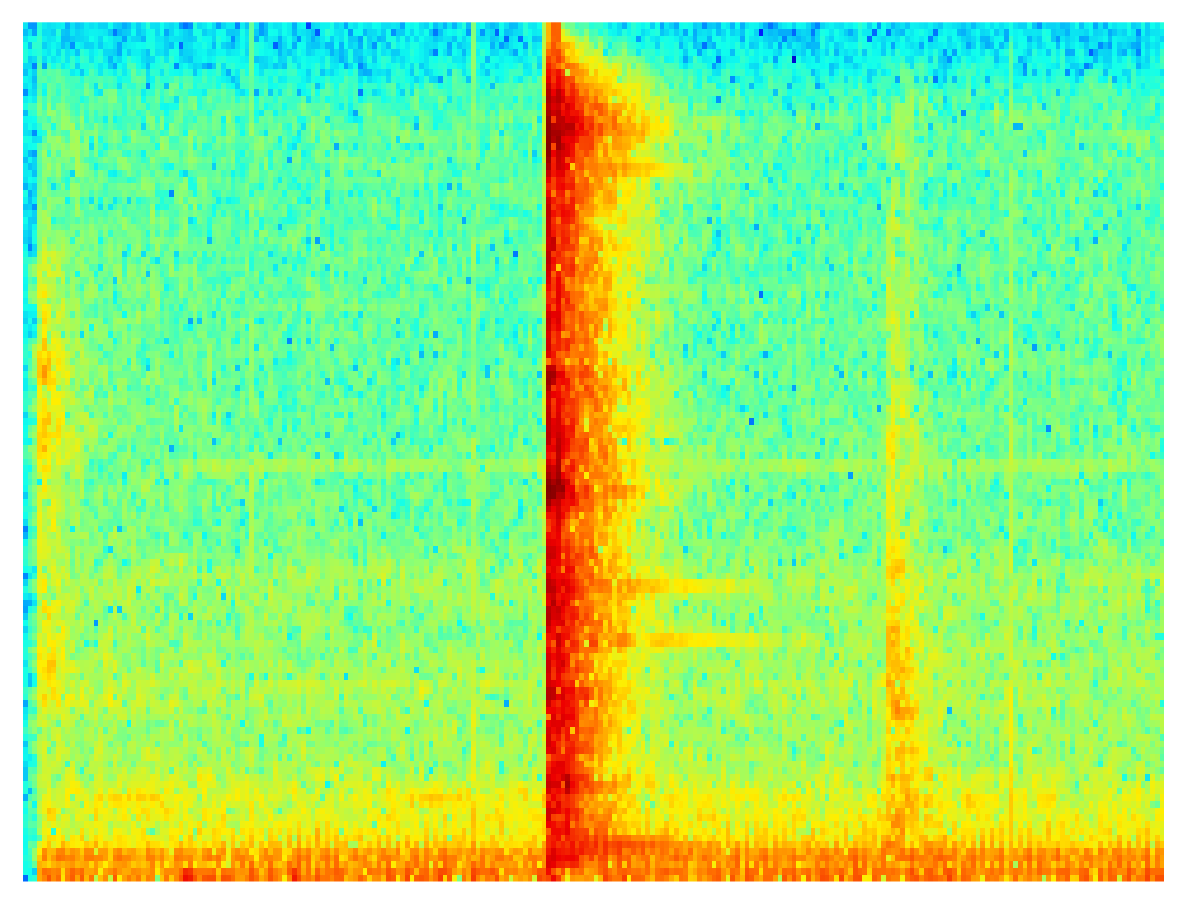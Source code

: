 set term tikz size 10,2
set style line 11 lc rgb '#808080' lt 1
set border 3 front ls 11
set tics nomirror out scale 0.75
unset key
unset tics
unset border
unset colorbox
set palette defined (0 '#000090', 1 '#000fff', 2 '#0090ff', 3 '#0fffee', 4 '#90ff70', 5 '#ffee00', 6 '#ff7000', 7 '#ee0000', 8 '#7f0000')
set yrange [0:4000]
set xrange [0:3.9]
plot '-' matrix using (($2 + 0.5) * 0.016) : (($1 + 0.5) * 31.25) : (log($3)) with image
1.26727e-05 0.000233129 0.0002294 0.000280994 0.0002247 0.000205027 0.000210016 0.000244433 0.000345782 0.000310804 0.000217239 0.000289509 4.65186e-05 0.000292028 0.000262214 7.17876e-05 7.25124e-05 0.000107215 0.000185943 0.000171728 7.31429e-05 0.000270274 0.000465603 0.000239365 0.000151116 0.00012736 3.75204e-05 0.0003346 0.000427173 0.000234424 0.000239759 0.00024426 0.000129216 0.000281372 0.00029904 0.000242284 0.000189484 9.27696e-05 0.000210883 7.82229e-05 3.35229e-05 3.96109e-05 0.000145345 0.000273236 9.36007e-05 2.06165e-05 0.000222829 0.000347785 0.000403058 0.000393736 0.000220157 4.5651e-05 1.93615e-05 0.000105821 0.000223987 0.000314002 0.000216173 8.17141e-05 0.000191003 0.000231468 0.000216598 0.000251672 0.000382676 0.000695582 0.00061289 0.000196159 0.000240432 0.000211952 0.00019011 9.63087e-05 0.00036707 0.000403686 0.000346709 0.000158287 0.000159607 0.000261476 9.7316e-05 0.000310217 0.00038638 0.000354419 0.000241302 0.000170553 0.000185045 9.36146e-05 0.000122941 0.000224096 0.000176025 0.000254277 0.000180499 0.000194312 0.000260499 0.000279036 0.000349385 0.000251313 0.000183204 8.36976e-05 9.59537e-05 0.000146569 0.000202448 0.000125744 6.89512e-05 0.00016724 0.000249632 4.86026e-05 0.000116023 0.000140721 0.000132693 6.22193e-05 0.000142027 0.000158244 0.000246615 0.000123441 0.000132077 0.000182888 5.89429e-05 0.00025499 0.00015042 2.31717e-05 0.000123263 0.00018268 6.44113e-05 0.000104854 0.000283663 0.000288069 0.00023404 0.000130618 5.94517e-05 0.000127601 0.000147059 
0.000265777 0.000214403 0.000300364 0.000377672 0.000508246 0.000926793 0.000324074 0.000435308 0.000749807 0.000548233 0.000716018 0.00109445 0.000561751 5.95801e-05 0.000498888 0.000890137 0.000695663 0.000233201 0.00015882 0.000638226 0.00075442 0.000418331 0.0010239 0.00162888 0.00114663 0.000444268 0.00055191 0.00127972 0.000772629 6.1898e-05 7.03907e-05 0.000423128 0.000710292 0.000486954 0.00129987 0.000303889 0.000582026 0.000371154 0.000591863 0.000608484 0.000245999 4.41321e-05 0.000112841 0.00064008 0.000677836 0.00013402 0.000295776 0.000842043 0.000922885 0.000752913 0.000840599 0.000404475 0.000317343 0.000747017 0.000532936 0.000352867 0.000566248 0.000620064 0.000848223 0.000432343 0.000639601 0.00022051 0.000580119 0.000910347 0.00185939 0.000183733 0.00133709 0.00091304 0.000252249 0.000545878 0.0012447 0.00046574 0.000684291 0.000374227 0.000595784 0.00125921 0.000655809 0.000574 0.000301051 0.000843275 0.000555283 8.32025e-05 0.000136678 0.000252178 0.000165403 0.000212119 0.00110497 0.00177456 0.00123121 0.000705753 0.00116005 0.00121828 0.000453125 9.00868e-05 2.07386e-05 5.5107e-05 7.22074e-05 8.55391e-05 8.15375e-05 0.000143078 8.02681e-05 6.11348e-05 4.20234e-05 0.000124033 0.000207109 0.000158076 6.44269e-05 0.000176828 5.58759e-05 0.00020294 0.000231545 0.000109298 0.000237092 0.00020042 0.000324518 0.000492569 0.000226416 0.00014094 0.000177995 0.000150178 0.000168867 0.0001065 8.07579e-05 0.000188955 5.67288e-05 0.00022262 0.000120803 2.82439e-05 1.31902e-05 
0.000326592 8.24432e-05 0.000869298 0.00221773 0.00210399 0.000761009 0.000262703 0.000392513 0.000725169 0.000296657 0.000720008 0.000196849 0.000999203 0.00051181 0.0011087 0.00131044 0.00062864 0.000269281 0.000282108 0.00165507 0.00183329 0.000440035 0.00191269 0.0022309 0.00107693 0.000391895 0.00101164 0.00262001 0.00153256 0.000227418 0.000256381 0.00110787 0.00182514 0.000899165 0.00238967 0.000600432 0.00136312 0.00070644 0.000939657 0.00122059 0.000384678 0.000124462 0.000255684 0.00140788 0.0016433 0.000347249 0.000144414 0.00125488 0.00136049 0.00139077 0.00177495 0.000696103 0.00046523 0.00175035 0.00136794 0.000629869 0.00167769 0.00126692 0.00178385 0.00108967 0.00147162 0.00108402 0.00173175 0.00282034 0.00231816 0.00110612 0.00244442 0.00160203 0.000301943 0.000662204 0.0025058 0.00158248 0.000683008 0.00030357 0.000881917 0.00246805 0.00165823 0.00208354 0.00428539 0.00323908 0.000779675 0.000156891 0.00022528 7.08205e-05 0.000169578 0.000219099 0.00178594 0.00200685 0.00104292 0.000428928 0.00202378 0.002463 0.000651271 0.000119923 9.97497e-05 0.000252522 0.000251283 0.000177347 7.6909e-05 8.41633e-05 2.57051e-05 0.000151159 9.72716e-05 8.2798e-05 0.00017992 6.29282e-05 8.91191e-05 9.42768e-05 3.31096e-05 0.000223081 0.000116706 2.33242e-05 0.000165776 0.000210911 0.000377215 0.000476229 0.000150811 0.00010262 8.02983e-05 5.92079e-05 8.53177e-05 1.9305e-05 0.000109711 0.000267211 0.000353125 0.000233691 3.39392e-05 2.66967e-05 8.21428e-06 
0.0555135 0.0581904 0.0479904 0.0297309 0.0170242 0.00795114 0.000639801 0.0028229 0.00174734 0.00186262 0.00535304 0.00500221 0.00254612 0.00309356 0.005121 0.00543528 0.00277069 0.00217999 0.00333676 0.00479271 0.00481965 0.00347361 0.000896875 0.00537197 0.0064808 0.00396886 0.00651788 0.0117273 0.00903456 0.00722383 0.0107044 0.0162973 0.0161715 0.0199003 0.0169774 0.0114964 0.00843269 0.00339422 0.00369983 0.00530093 0.00609622 0.00190728 0.00489688 0.0115793 0.0106151 0.00943679 0.00842705 0.00746729 0.00892243 0.0108445 0.0113075 0.0107975 0.0110214 0.0110004 0.0125073 0.0090577 0.00856911 0.00968642 0.0053449 0.00017077 0.00470287 0.0117108 0.0147755 0.0208725 0.025313 0.0253425 0.0249117 0.0197235 0.0188747 0.0168214 0.0102607 0.00887255 0.0144301 0.0141588 0.0221095 0.0321907 0.0299686 0.0286965 0.02311 0.00865581 0.00353665 0.00323788 0.00372878 0.00114905 0.00393428 0.00630243 0.00595221 0.0113741 0.00989738 0.00694981 0.00910649 0.00644854 0.00315473 0.00297278 0.00162077 0.00147035 0.00167151 0.0017875 0.00195801 0.00204733 0.00179323 0.00134512 0.00114018 0.000855121 0.000717077 0.000593088 0.000624096 0.000734103 0.00084962 0.000667644 0.000133301 0.000213947 0.000369631 0.000671606 0.00131064 0.00162295 0.00116028 0.000699571 0.000553424 0.000708827 0.000816572 0.000630115 0.000416908 0.000319486 0.000338077 0.000405053 0.000310252 0.000300967 0.000350693 
0.102814 0.149547 0.0364395 0.118022 0.0895432 0.0178477 0.00840405 0.0118683 0.0101018 0.00566422 0.0121289 0.0121035 0.010061 0.00373531 0.00574151 0.0070817 0.00635882 0.00677276 0.00725817 0.0082157 0.00755316 0.00429862 0.00364652 0.00832396 0.00505399 0.00954784 0.0219393 0.0280757 0.00981388 0.00874101 0.0183794 0.0217601 0.016012 0.0105762 0.0128305 0.00471575 0.0056248 0.0111998 0.0138483 0.00310429 0.0230213 0.0193234 0.00201552 0.0176251 0.0184304 0.00770813 0.00101244 0.0055754 0.00870081 0.00872625 0.00861341 0.00755063 0.00397681 0.00470536 0.00442093 0.00307882 0.00147597 0.00990029 0.0187365 0.01265 0.0131928 0.0215 0.00583787 0.0187258 0.0470082 0.019586 0.0326475 0.0302211 0.0347719 0.0191028 0.0203073 0.0197 0.00595037 0.00273916 0.0447197 0.0805627 0.0695895 0.0230853 0.0160672 0.0345168 0.0325432 0.016599 0.0140474 0.0240988 0.0202126 0.0144359 0.00545349 0.0191606 0.0106784 0.00437866 0.00186144 0.00770052 0.009023 0.00843223 0.00606077 0.00385745 0.002428 0.00181067 0.00309188 0.00320471 0.000843769 0.000771569 0.001903 0.0017358 0.00149574 0.00183688 0.00148409 0.00178686 0.00248648 0.00138965 0.00068045 0.000317616 0.00108399 0.000833313 0.000761939 0.000449852 0.000495381 0.000188437 0.000259082 0.000786173 0.000537645 3.30879e-05 0.000104025 0.000169185 8.3696e-05 0.000153562 0.000109986 0.000143696 4.86498e-05 
0.246274 0.12962 0.0251892 0.0375536 0.0404102 0.0339532 0.0227298 0.0165322 0.00615665 0.0225721 0.0331411 0.0157347 0.0119925 0.0105266 0.00818661 0.0062853 0.00670616 0.0048468 0.00392767 0.000809383 0.0046161 0.00160482 0.00187968 0.00461358 0.00243924 0.00636684 0.00802387 0.0105916 0.00635638 0.0196248 0.0247543 0.0339769 0.0345253 0.0200495 0.0052898 0.0167168 0.0143206 0.0100675 0.0126013 0.0253249 0.0186531 0.00238664 0.00294724 0.00155092 0.00320208 0.00180707 0.00548921 0.00479304 0.006304 0.00872591 0.00569691 0.00385374 0.00750664 0.00299895 0.00762387 0.00830019 0.000980231 0.00652338 0.00755419 0.00165666 0.00902821 0.0196989 0.0160898 0.0152034 0.0123887 0.0194021 0.0229021 0.0101197 0.0362093 0.0308751 0.00850132 0.00409882 0.00275923 0.019212 0.0249838 0.0256306 0.0364599 0.0409812 0.0272761 0.00645434 0.00168958 0.00127104 0.00607826 0.00837253 0.0129002 0.0101582 0.00154075 0.00675869 0.00547324 0.00337975 0.0104025 0.00806057 0.00252766 0.00609877 0.00188769 0.00110137 0.00201354 0.00358687 0.00370921 0.0017411 0.00239886 0.00227189 0.00130219 0.000876582 0.000477906 0.00185383 0.00312468 0.00172675 0.000333769 0.000902984 0.00190503 0.00200563 0.00112465 0.000483128 0.00236127 0.00243312 0.00122323 0.00117173 0.00102341 0.000541119 0.000812906 0.000514793 0.000236894 0.000126743 0.000135956 0.000121709 0.000114419 0.000110617 0.000138154 
0.0942137 0.0994158 0.0443558 0.0735026 0.042767 0.00853698 0.0202757 0.000338327 0.0111593 0.0225129 0.0247033 0.00819853 0.00476459 0.00510733 0.00162955 0.00149846 0.00469612 0.00660794 0.00389554 0.00244624 0.000969135 0.00558099 0.00560011 0.00265243 0.00577891 0.00693635 0.00528977 0.0214407 0.0230337 0.015171 0.0190643 0.0280035 0.0357319 0.0226944 0.0202119 0.0173414 0.00824044 0.00487331 0.005992 0.00544199 0.0131126 0.0105697 0.00101303 0.00325456 0.00675107 0.00796039 0.0102568 0.00700536 0.00315953 0.00358587 0.00527005 0.00265731 0.0138818 0.016458 0.00949542 0.0117141 0.011364 0.00660248 0.00436518 0.00348625 0.00504575 0.00381464 0.00332387 0.00509118 0.0135435 0.00506163 0.0206627 0.00632958 0.00620703 0.00726897 0.0106849 0.0166503 0.0134939 0.0172263 0.0240222 0.0170182 0.00384754 0.00926423 0.0168027 0.00907374 0.0135493 0.00758189 0.00323522 0.0047693 0.00118995 0.00286101 0.00307411 0.00436634 0.00505199 0.00392343 0.00769777 0.00235104 0.00677692 0.0075156 0.0033196 0.0015845 0.00158429 0.000955544 0.000282803 0.000964586 0.00130892 0.00167408 0.000840459 0.000119286 0.000723273 0.00099396 0.00119042 0.00103331 0.00173588 0.00211626 0.00183553 0.000653569 0.000255186 0.00138064 0.0019392 0.000492015 0.000507793 0.000746769 0.000778859 0.000706265 0.000707116 0.00023224 0.000130617 0.00023224 0.000190984 0.000141367 8.47359e-05 0.000127514 6.49951e-05 
0.160965 0.116928 0.060531 0.149086 0.100203 0.0146599 0.0152843 0.0166622 0.00631087 0.00381632 0.0117761 0.00665905 0.00718743 0.00653917 0.0045334 0.0009452 0.00445571 0.00526593 0.00926021 0.00825392 0.00641972 0.00875248 0.00615524 0.000808491 0.00339892 0.00828139 0.0205508 0.0181831 0.00960382 0.0122163 0.00499863 0.00548379 0.00792337 0.00928629 0.00623059 0.0103622 0.0123312 0.00206054 0.00948695 0.00567751 0.00984545 0.0133939 0.00492918 0.00727723 0.0116527 0.00797407 0.00370808 0.00257909 0.00377643 0.00652877 0.00613724 0.00742699 0.00572647 0.00244291 0.00346934 0.0072893 0.0064601 0.00493375 0.00524964 0.00344969 0.0049107 0.00558197 0.0129345 0.0102603 0.00615948 0.017229 0.0219206 0.0242736 0.0202206 0.0114681 0.0102045 0.0165196 0.0124978 0.00133343 0.0074035 0.0059295 0.017383 0.0201302 0.0107182 0.0130351 0.0101991 0.00574483 0.00228938 0.00692049 0.00901429 0.00401707 0.00157834 0.00265918 0.0018766 0.00109693 0.00707939 0.00654607 0.00489379 0.0045462 0.00188335 0.00209649 0.00213732 0.00112282 0.000609958 0.0010119 0.000797745 0.00174323 0.00102313 0.000539785 0.00127947 0.00213943 0.00218856 0.00146075 0.000660608 0.00169964 0.00274283 0.00100669 0.0011024 0.00103378 0.000927552 0.00138494 0.00053217 0.000366848 0.000468699 0.00100913 0.000906852 0.000401063 0.000177378 9.77737e-05 0.000140615 0.000229618 0.000319018 0.000147717 5.10757e-05 
0.0196897 0.0243266 0.0460186 0.130685 0.107259 0.0462846 0.0214199 0.00534979 0.00828412 0.0100357 0.00149458 0.00718446 0.00659073 0.0053247 0.0062652 0.0040069 0.0024003 0.00363613 0.00383783 0.00715726 0.00601424 0.00290743 0.0025898 0.00625402 0.00968183 0.00709451 0.00474239 0.0013158 0.00959282 0.00680937 0.00760851 0.0103005 0.0115196 0.0164425 0.0155988 0.00788907 0.013013 0.0177072 0.00796652 0.00296658 0.00212243 0.00635419 0.00458438 0.00231539 0.00211682 0.0048644 0.00731968 0.0023615 0.00356758 0.00565001 0.00291336 0.00187452 0.00155951 0.00194029 0.0037993 0.00485258 0.00438654 0.00345121 0.00254202 0.00404135 0.00190671 0.00276543 0.00811441 0.00425915 0.00474991 0.00400936 0.00760476 0.00700441 0.0149866 0.0150772 0.00782127 0.00424655 0.00980827 0.0042191 0.00429253 0.0101117 0.0111361 0.00984676 0.0128265 0.00726924 0.00525529 0.000504895 0.00272022 0.00343162 0.00591315 0.00843411 0.00645414 0.00225212 0.00238278 0.00523791 0.0042664 0.00132599 0.00276429 0.00455658 0.0037194 0.00285771 0.00196587 0.000889903 0.000531316 0.00105928 0.00114922 0.00157764 0.0010095 0.00138958 0.000484149 0.0006755 0.000667128 0.00134449 0.00205299 0.00237282 0.00121039 0.000603477 0.00241876 0.00219573 0.00185278 0.00161401 0.00109078 0.000938721 0.000898992 0.000838677 0.000463178 0.000152013 0.000314339 0.000292119 6.21102e-05 5.35051e-05 7.19816e-05 0.000165976 0.00015737 
0.1169 0.101668 0.0618587 0.10185 0.0472429 0.0243254 0.00284534 0.00417396 0.00692408 0.0096454 0.00355838 0.012968 0.0172871 0.0155885 0.00784121 0.00982065 0.00708643 0.000458442 0.00491296 0.006342 0.00154796 0.00262421 0.00437112 0.0057043 0.00715979 0.00604389 0.0131541 0.0138392 0.00244482 0.00398425 0.00413891 0.00874497 0.00596702 0.00359447 0.00335324 0.0025135 0.00681569 0.00702434 0.00450641 0.00392535 0.00656764 0.00587765 0.00616751 0.0022817 0.00575644 0.0073526 0.00371298 0.00441815 0.0060808 0.00393565 0.00203574 0.00263385 0.00200103 0.00115015 0.00176778 0.00187526 0.00155094 0.0027306 0.00241108 0.00105102 0.000700707 0.00231757 0.00665918 0.00997531 0.00678079 0.007454 0.0110775 0.0043971 0.00151106 0.000367042 0.00260731 0.00349518 0.00553399 0.00292993 0.00936209 0.0135849 0.00673554 0.00448857 0.00659907 0.00160558 0.00482427 0.00318449 0.00409972 0.00398778 0.00239362 0.00263814 0.00198924 0.0010203 0.00143609 0.000604934 0.00101278 0.00113741 0.0021674 0.00246261 0.0021979 0.00185882 0.00123462 0.000731176 0.000766129 0.000644842 0.000749049 0.000186202 0.000978313 0.000312735 0.000274556 0.00052359 0.00105568 0.00152938 0.00196079 0.00143418 0.000635525 0.000534349 0.00195729 0.00212018 0.00149052 0.00101882 0.000626053 0.00080834 0.000574055 0.000494671 0.000414971 0.000223713 0.000131269 0.000121148 0.000103149 5.45059e-05 6.11727e-05 4.13623e-05 1.96669e-05 
0.207893 0.183895 0.0757981 0.112536 0.0804262 0.0179465 0.0194402 0.00618942 0.00362938 0.00271959 0.00508005 0.00682763 0.00132587 0.0169288 0.0151198 0.0110699 0.0097129 0.0070322 0.00219838 0.00259167 0.00473877 0.003402 0.00271346 0.00499974 0.00506566 0.00124842 0.00837804 0.0139194 0.00515385 0.00784967 0.00237649 0.0113207 0.00905758 0.00127565 0.0063728 0.00671809 0.00255554 0.00223851 0.0037843 0.00410352 0.00687668 0.00796676 0.00374455 0.00341436 0.0034548 0.00117677 0.00120874 0.000977385 0.00121136 0.000996774 0.00145584 0.00258003 0.000179929 0.00310162 0.00252209 0.00214376 0.00412729 0.00403609 0.00200246 0.0018308 0.00416663 0.0024491 0.00304244 0.00661737 0.00754378 0.00563281 0.00900109 0.00713229 0.00241899 0.00187168 0.00256155 0.00634476 0.00483184 0.00150743 0.0009564 0.00477085 0.00526241 0.00119991 0.00375608 0.00317189 0.00205785 0.00127667 0.00313782 0.00257862 0.000657507 0.00283662 0.00299472 0.00259843 0.00254253 0.00230509 0.00178972 0.00129541 0.00101998 0.00199537 0.0016291 0.000345089 0.00150133 0.00149492 0.000935192 0.000981368 0.000762246 0.000893104 0.00241729 0.00222119 0.00111942 0.000105229 0.00113759 0.000755715 0.00224529 0.00313435 0.00233831 0.00276109 0.00302393 0.00101154 0.000704257 0.000556827 0.000631665 0.000482089 0.000506928 0.000526759 0.000149512 0.000408024 0.000383025 0.000160147 2.51686e-05 7.62649e-05 0.000136157 0.00011675 4.45161e-05 
0.0615138 0.1202 0.0445178 0.0671162 0.0651696 0.014987 0.0142552 0.00395102 0.0052938 0.0116717 0.00784433 0.00558819 0.00978655 0.0180233 0.0127373 0.00448874 0.00173518 0.00168662 0.0037406 0.00301838 0.00148898 0.00279195 0.00203583 0.00125316 0.00441016 0.00461453 0.00787181 0.00374371 0.00349731 0.00315164 0.00342588 0.00756414 0.0040871 0.00179027 0.00101225 0.00157511 0.00283874 0.00337695 0.00305899 0.000916225 0.00220881 0.00448473 0.00589602 0.00468612 0.00252996 0.00146001 0.00318116 0.00396233 0.00356701 0.00347553 0.00164694 0.00264428 0.00224509 0.00400071 0.00441675 0.00256429 0.00231944 0.00178619 0.00147348 0.00114583 0.00508084 0.00735981 0.00515203 0.0042435 0.0111839 0.00924166 0.00401404 0.00181915 0.00336931 0.00385828 0.00234598 0.00367653 0.00114236 0.00306335 0.00315145 0.00216578 0.00219873 0.00238924 0.00100047 0.00412441 0.00482892 0.0024141 0.00282634 0.00333115 0.00274987 0.00379666 0.00323288 0.00144903 0.000940829 0.00173045 0.000226499 0.00174475 0.00225933 0.000813957 0.00175589 0.0018227 0.00046599 0.0014224 0.00061486 0.00239474 0.00286091 0.00180321 0.0023715 0.00199627 0.000706371 0.00269583 0.00356225 0.003278 0.00305723 0.00291853 0.00321181 0.00266075 0.000519129 0.000770372 0.000448235 0.000432213 0.000563403 0.000587794 0.000411004 0.000551758 0.000205087 9.02686e-05 0.000189888 6.71116e-05 0.000178944 9.44299e-05 8.86263e-05 6.60969e-05 3.45622e-05 
0.214585 0.163468 0.0524883 0.0479091 0.0314892 0.0166431 0.0311329 0.0223351 0.00545372 0.00811892 0.00928688 0.0012991 0.00790529 0.0106365 0.00507863 0.00185082 0.000377045 0.00288916 0.00275165 0.00130315 0.00145312 0.00179489 0.00197762 0.00304147 0.000642981 0.00379718 0.00992727 0.0131958 0.0108271 0.00606709 0.00101229 0.00356605 0.00360069 0.0025412 0.00144851 0.00321799 0.00108557 0.00374085 0.00552704 0.00426308 0.00151207 0.00199154 0.00223741 0.00135865 0.00399434 0.00393561 0.00164288 0.0014372 0.00110365 0.00215143 0.00115445 0.00369904 0.00138557 0.00105515 0.00123233 0.00191542 0.000804277 0.00371885 0.00419165 0.00321193 0.00366185 0.00404979 0.00330545 0.00339296 0.00344818 0.00463637 0.00367185 0.000961799 0.00489991 0.00539116 0.00220485 0.00184064 0.0013316 0.000762587 0.00139598 0.00328111 0.00239664 0.00411278 0.00549007 0.00386131 0.00188908 0.000120121 0.00133732 0.00166835 0.00150899 0.00129752 0.00094294 0.000918072 0.000401515 0.00088308 0.00195108 0.00269546 0.00229854 0.00194379 0.000870959 0.00228277 0.00190857 0.00147668 0.00116511 0.00123895 0.000548015 0.000378459 0.00107577 0.000981761 0.00126207 0.00218418 0.00205003 0.0010536 0.00110121 0.00151702 0.00047767 0.000860385 0.00156147 0.00198678 0.00111983 0.000874794 0.000257244 0.000486043 0.000387068 0.000286848 7.38977e-05 0.000283603 0.000443556 0.000353391 0.00014455 0.000101272 0.000110882 8.52845e-05 2.73373e-05 
0.0427554 0.0600126 0.063293 0.119881 0.0938192 0.0306788 0.00370829 0.0060931 0.0105009 0.00629677 0.0118469 0.0156396 0.010309 0.00626896 0.00184332 0.00255561 0.00384913 0.000998108 0.00171484 0.00237276 0.0023716 0.00413342 0.00313443 0.00141277 0.00340094 0.00719054 0.00952653 0.00530723 0.00289607 0.00714772 0.00403332 0.0039026 0.00378738 0.00222015 0.00231893 0.000262307 0.00169632 0.00131374 0.00223464 0.00159839 0.00210735 0.000550225 0.00140136 0.00325493 0.00394202 0.00334344 0.0032537 0.0030123 0.00258067 0.00197608 0.00209507 0.0036357 0.00154706 0.00148511 0.00166622 0.00141897 0.000393443 0.000991726 0.00065279 0.000586032 0.00125862 0.0011758 0.0026471 0.00234605 0.000795984 0.00220839 0.00357832 0.00368914 0.00595341 0.00520055 0.000763321 0.00226539 0.00377308 0.000965039 0.00350553 0.00272306 0.00286651 0.00377429 0.00201769 0.00156378 0.001827 0.00246882 0.00270339 0.0015411 0.000740728 0.00111129 0.00199438 0.00266544 0.00184184 0.00089853 0.00173042 0.0017431 0.00075073 0.00193727 0.00137182 0.00131423 0.00132176 0.00113589 0.000686727 0.000603684 0.000658272 0.000652137 0.0013174 0.00119213 0.000824166 0.00142717 0.00157431 0.000598291 0.00147136 0.00188207 0.00173665 0.00130393 0.000672958 0.000340387 0.000379711 0.000518552 0.000389029 0.00130706 0.00110128 0.000644944 0.000236168 0.000284727 0.000358772 0.000256865 8.64444e-05 0.000118308 0.000142005 0.00014968 0.000151683 
0.144226 0.0608797 0.0260465 0.121471 0.0897351 0.0229117 0.0117503 0.0121752 0.00873585 0.00216691 0.0115977 0.00844677 0.00481676 0.0037067 0.00417077 0.000928203 0.0045062 0.00470947 0.00309211 0.00111157 0.00278841 0.00370876 0.00444971 0.00238217 0.00373327 0.00359046 0.00133342 0.00379894 0.00672512 0.00297517 0.00300123 0.00426241 0.00418057 0.00342612 0.00356986 0.000991614 0.00226566 0.00209139 0.00221574 0.0031194 0.0021828 0.00295063 0.00533904 0.005521 0.00296756 0.00114669 0.00161932 0.00359505 0.00306936 0.00222313 0.00119599 0.00095214 0.0013332 0.00195156 0.00169542 0.000714979 0.00112295 0.00123652 0.000813663 0.000368288 0.0012301 0.000534784 0.000364362 0.00124844 0.00328546 0.00293206 0.00451336 0.00644682 0.00340312 0.000491187 0.00148438 0.00309409 0.00519162 0.00358898 0.000938391 0.00109055 0.00163215 0.00216414 0.0017425 0.00106754 0.000877189 0.00130545 0.000240238 0.0021544 0.00090954 0.000667577 0.0017278 0.00309027 0.00292059 0.00231362 0.00151149 0.000610592 0.00146022 0.00147849 0.000847614 0.00154167 0.00201176 0.00204437 0.00120746 0.000702116 0.00116297 0.000129744 0.000500727 0.00100476 0.00135776 0.00115824 0.000628488 0.000461871 0.000558075 0.000122452 0.000234052 0.00136102 0.000559109 0.000774025 0.000934299 0.00107456 0.000864669 0.00078424 0.00045877 0.00051993 0.000643008 0.000372449 0.000126722 0.000140701 9.11975e-05 0.000215062 0.000167405 0.000112704 0.000127522 
0.00368336 0.0822975 0.0739181 0.0948907 0.00754935 0.0506451 0.0237523 0.00578486 0.0132024 0.0257637 0.0245303 0.0182462 0.0191153 0.00626011 0.00797186 0.00646142 0.00399963 0.00448766 0.00772826 0.00708054 0.00506948 0.00211563 0.00149118 0.00396354 0.00650748 0.00640368 0.00589 0.00265375 0.00188337 0.00237624 0.00287383 0.00165521 0.00334042 0.00540775 0.00162304 0.000298497 0.00170693 0.000646278 2.81012e-05 0.00171015 0.00402585 0.00399294 0.00245561 0.00185403 0.00465721 0.00222149 0.000669108 0.000328285 0.00146177 0.0027544 0.00131057 0.00162764 0.00275715 0.00192067 0.000491799 0.000812651 0.0016995 0.00243093 0.00120655 0.000998224 0.0014711 0.00107202 0.000772112 0.00106701 0.00128964 0.00253901 0.00460379 0.00428093 0.00319231 0.00169845 0.00181009 0.000859841 0.000438708 0.00101379 0.00229019 0.00143335 0.00139614 0.00274684 0.00159695 0.00111836 0.00128758 0.00233683 0.0029739 0.00175197 0.000526451 0.000481986 0.000761124 0.002251 0.00230935 0.000759579 0.0002584 0.000739267 0.00144341 0.00151376 0.0016925 0.00203515 0.00159902 0.00116257 0.0007007 0.000709657 0.000593505 0.0010366 0.00109525 0.00160955 0.000808389 0.000511445 0.000179599 0.00057515 0.00141437 0.00138868 0.00183112 0.00184162 0.00160817 0.000400939 0.000384135 0.000862619 0.000607079 0.000179597 0.000119254 0.000532296 0.000366396 0.000237916 0.000262514 0.000197569 0.000157431 0.000167233 0.000163783 0.000139306 8.78716e-05 
0.038356 0.0148816 0.034636 0.0969574 0.0660149 0.0142613 0.0175517 0.0134102 0.0127048 0.00755354 0.013363 0.0164067 0.0258686 0.0131806 0.00766087 0.00845195 0.00648283 0.00452157 0.00579218 0.00846233 0.00735525 0.00576901 0.00522566 0.00183128 0.00180332 0.00309865 0.00557951 0.00502035 0.00160826 0.00169692 0.00297365 0.00237699 0.00130186 0.00362973 0.00427477 0.00553775 0.00307163 0.00262211 0.00309151 0.00189274 0.00304205 0.00281604 0.00269807 0.00381016 0.000993186 0.00233164 0.00155256 0.000532271 0.00122964 0.00196178 0.002238 0.00228817 0.000407999 0.00123585 0.0018071 0.00209269 0.0020394 0.00289961 0.00250577 0.00110804 0.000576485 0.000303972 0.000474998 0.00153458 0.00185681 0.000894119 0.00117211 0.00138409 0.00256466 0.0017961 0.00126274 0.00164757 0.000809281 0.000617811 0.00117009 0.00221999 0.00295636 0.000685843 0.00150602 0.000417513 0.00199726 0.00204993 0.00171124 0.001861 0.00131367 0.00109485 0.00142324 0.00118276 0.000328996 0.00116119 0.00114402 0.000152386 0.000835077 0.000525134 0.000759285 0.000203715 0.000537285 0.00102141 0.00116798 0.000697331 0.000116548 0.000223516 0.000696552 0.0009952 0.00148192 0.00139725 0.000498298 0.000889573 0.000279617 0.000524115 0.000276456 0.000725678 0.000814231 0.000537076 0.00077878 0.00089844 0.00103893 0.000138874 0.000891736 0.000680137 0.00014165 0.000134626 0.000340323 0.000276477 7.83477e-05 9.70524e-05 0.000150733 9.03525e-05 1.01912e-05 
0.0941287 0.0643436 0.0164827 0.0655603 0.0672531 0.0288357 0.00923799 0.0104895 0.00909181 0.0115373 0.0143122 0.00472184 0.00987322 0.00427441 0.00572204 0.0031813 0.00404579 0.00273878 0.00375579 0.00332924 0.00312784 0.00362156 0.000804545 0.00293645 0.00430406 0.00115309 0.00679647 0.00950476 0.0063383 0.00482696 0.0039165 0.00584459 0.00890284 0.00996999 0.00609366 0.00551114 0.00532845 0.00220586 0.00152095 0.000998549 0.000809843 0.00177161 0.00463404 0.00337977 0.00347674 0.00524131 0.00380671 0.00228776 0.000785104 0.000336925 0.00114426 0.000575378 0.00111371 0.00101688 0.00182046 0.00187965 0.000476081 0.000691261 0.0010739 0.00118713 0.00132004 0.000661691 0.000816493 0.0023724 0.00246857 0.00066298 0.00248977 0.00118159 0.00170765 0.000623963 0.00135696 0.00140774 0.000436444 0.00161205 0.00292848 0.00363746 0.00292452 0.00127413 0.000415216 0.00153589 0.00150326 0.00197862 0.0017682 0.000381392 0.000704134 0.000787273 0.000502581 0.0014006 0.00110036 0.000660897 0.0012201 0.00159971 0.0009149 0.00157972 0.00133631 0.000912096 0.0015845 0.00162882 0.000784093 0.000510085 0.00080439 0.00113284 0.000497827 0.000429798 0.00109632 0.000864393 0.000591881 0.0014136 0.000598904 0.000228017 0.000666984 0.00075361 0.000478649 0.000175419 0.000554904 0.000656109 0.00088688 0.00111638 0.000352843 0.000500995 0.000365318 0.000201329 0.000147612 0.000100196 0.000155818 0.000228459 0.000132797 8.74663e-05 3.45587e-05 
0.00502052 0.0863536 0.0391343 0.0270569 0.0273039 0.0194272 0.00734009 0.00352932 0.00265398 0.00997594 0.00875418 0.0145569 0.0222276 0.0143671 0.00453292 0.00193657 0.00312408 0.00109868 0.00299506 0.00300108 0.00101474 0.00405281 0.00342759 0.00202002 0.00425008 0.00598098 0.014516 0.0155504 0.00979551 0.00694042 0.00506661 0.00342649 0.00457016 0.00718487 0.00317168 0.00484037 0.00750585 0.00657548 0.00247797 0.00223967 0.000117542 0.00448089 0.00504346 0.00258114 0.00192481 0.00533029 0.00476555 0.00332639 0.00272821 0.000104458 0.00313665 0.00303054 0.000614325 0.000736779 0.00154867 0.000999746 0.0011151 0.00255563 0.00207588 0.000733983 0.000450015 0.00148581 0.000494466 0.000679 0.00225468 0.00205599 0.000252278 0.00113107 0.00145103 0.00213676 0.00238627 0.00378491 0.00312429 0.00142814 0.000645489 0.000516531 0.00109099 0.000713208 0.000676409 0.00154569 0.00162863 0.000250748 0.000864579 0.000807087 0.000974827 0.00117657 0.00109117 0.00157188 0.00147089 0.00111356 0.000709648 0.00103497 0.0017535 0.00242285 0.00213674 0.0016362 0.000371664 0.000971167 0.00119137 0.000929845 0.000140224 0.000713573 0.000783308 0.000927778 0.000525882 0.000185045 0.00078623 0.000984464 0.00122178 0.00067605 0.00117318 0.00107747 0.000875161 0.000948864 0.000935947 0.00103934 0.00155142 0.00138177 0.000509031 0.000605118 0.000270652 8.12193e-05 5.25871e-05 9.8537e-05 0.000175087 0.000166172 7.25009e-05 0.000215659 2.98687e-05 
0.224285 0.133616 0.0655307 0.111926 0.0748131 0.014519 0.0180413 0.0158662 0.00669853 0.00751032 0.00284878 0.0193166 0.027477 0.00944305 0.00517201 0.00253622 0.00476881 0.00652576 0.0064066 0.00199223 0.00244783 0.00167297 0.00514061 0.00416028 0.00180083 0.00589677 0.00841393 0.000834956 0.00596407 0.00515619 0.000602935 0.00895304 0.00859244 0.00255693 0.00121556 0.0004882 0.00173329 0.00121389 0.00228825 0.00487447 0.00448364 0.00133524 0.00292241 0.00513028 0.00556028 0.00339886 0.00290226 0.00203013 0.000783322 0.00167197 0.00183603 0.00505745 0.00332481 0.000808261 0.000628414 0.000838283 0.00203385 0.00275766 0.00117421 0.000696222 0.00117902 0.000963988 0.000986465 0.000420552 0.001616 0.00204805 0.00161449 0.000936745 0.00240221 0.00114657 0.000817582 0.00163458 0.00116599 0.000304536 0.00134357 0.00109703 0.0019344 0.001755 0.00135918 0.000719909 0.000232829 0.00125792 0.00206283 0.00232058 0.00164635 0.00078134 0.000195077 0.000181775 0.000531854 9.70916e-05 0.0020046 0.00223423 0.000973045 0.00139511 0.00100346 0.000866413 0.00104681 0.00122349 0.000755368 0.00110466 0.000468489 0.00014359 0.000766089 0.000880785 0.000493246 0.000162905 0.00053073 0.000795395 0.00139672 0.000966066 0.00161112 0.00180612 0.000540843 0.000194773 0.00045222 0.000750309 0.0016616 0.00148592 0.000381074 0.000437535 0.000159357 3.89732e-05 0.000147099 8.22693e-05 0.000107259 0.000112656 1.63855e-05 9.13016e-05 0.000201009 
0.0170524 0.0749148 0.0712509 0.141486 0.0981578 0.0216882 0.0223336 0.0129999 0.00518828 0.0115944 0.0108588 0.0201573 0.0260282 0.00708779 0.0111579 0.00843936 0.00392608 0.00159463 0.00372497 0.00523968 0.00273885 0.0014409 0.00144627 0.0016566 0.00625058 0.00571152 0.00837396 0.00742208 0.00355516 0.00208729 0.00156376 0.00212926 0.00297088 0.00274876 0.0027755 0.00195373 0.00303421 0.00453478 0.00348841 0.00190309 7.50086e-05 0.00298465 0.00493828 0.00441853 0.00232547 0.00100109 0.000919671 0.00121488 0.00168485 0.0026797 0.00315612 0.00208112 7.02016e-05 0.000616485 0.000857752 0.000900497 0.000700722 0.000963019 0.0022548 0.0019413 0.00105334 0.00125989 0.00148663 0.0015073 0.000540094 0.0011448 0.00281651 0.00244363 0.00077615 0.00129867 0.000809595 0.00189507 0.00144868 0.0029565 0.00246929 0.0010884 0.00185078 0.00118411 0.00155598 0.00117284 0.000860394 0.000760605 0.00156245 0.00288039 0.00127497 0.00044804 0.000873376 0.000639509 0.00126299 0.00266017 0.00302385 0.00247919 0.00132505 0.00162212 0.00191022 0.00126201 0.00101149 0.000839836 0.00143904 0.00156766 0.000919151 0.000439033 0.000814584 0.00126498 0.000617157 0.00039724 0.00141982 0.00206842 0.00125342 0.00051288 0.00107824 0.000993097 0.000381958 0.000359096 0.000680898 0.000761483 0.0005106 0.000368746 0.000112491 0.000188673 0.000351518 0.000218624 0.000103105 3.8781e-05 3.96401e-05 0.000116746 5.13171e-05 7.72025e-05 1.37148e-05 
0.0646468 0.0528044 0.0800473 0.0960906 0.04058 0.0196711 0.0179656 0.00918779 0.00724658 0.0188092 0.0169134 0.0177436 0.0163684 0.0020552 0.00384383 0.00694791 0.0071257 0.00337037 0.00160485 0.00162061 0.00111802 0.00135871 0.0014163 0.00286269 0.00637659 0.00490768 0.000723474 0.00303933 0.00642727 0.00905287 0.00652945 0.00292842 0.0014719 0.00145176 0.00349556 0.00277658 0.001771 0.00290978 0.00184184 0.000522995 0.00317608 0.00464745 0.00233516 0.00233292 0.00262712 0.00276172 0.00164917 0.00022413 0.00217157 0.0014341 0.00187514 0.00216102 0.000743877 0.00167101 0.00255589 0.00253038 0.00249069 0.00119429 0.00086132 0.00027146 0.000156741 0.00167627 0.00257413 0.0018034 0.000592448 0.00088152 0.00158255 0.0025249 0.0013811 0.000810118 0.000909945 0.00275706 0.001869 0.00168913 0.00267727 0.00112473 0.000673941 0.00177173 0.00154443 0.00148135 0.00226205 0.00194787 0.00164776 0.00223016 0.000210582 0.00140065 0.000707911 0.00173881 0.00207075 0.000830738 0.000479902 0.000408845 0.000409042 0.000103031 0.000992356 0.00113393 0.000810975 0.00256639 0.0022311 0.000531566 0.000485546 0.00092385 0.00144185 0.00120194 0.000592875 0.00073647 0.002096 0.0020679 0.000424329 0.000787504 0.000262972 0.000522309 0.000498828 0.000493528 0.000339763 0.000340628 0.000378649 0.000448263 0.000562572 0.000272385 0.000143707 0.000155896 0.000210795 0.000190731 0.00013503 3.40989e-05 7.41076e-05 4.13359e-05 3.31668e-05 
0.118475 0.0557208 0.0554906 0.0960332 0.0576428 0.0145768 0.0130812 0.00493886 0.00549029 0.0113337 0.00454699 0.0127562 0.0287461 0.0199619 0.00737071 0.00457212 0.00197841 0.00347034 0.00228428 0.00360446 0.0043269 0.000939404 0.00233692 0.000225768 0.00221871 0.00222859 0.00328433 0.00238831 0.00262999 0.00643569 0.00368798 0.000896576 0.00150177 0.00164326 0.00302367 0.00390239 0.00427824 0.0033666 0.00230153 0.00211859 0.0043601 0.00657718 0.00646242 0.00620415 0.00420272 0.00211121 0.00133197 0.000516488 0.00122132 0.00227554 0.000984381 0.00198752 0.00333316 0.00149169 0.00144249 0.00095481 0.000910132 0.00232951 0.00187733 0.00123011 0.00160378 0.000897048 0.000943402 0.00264395 0.00232821 0.00154745 0.00215282 0.00187918 0.000984559 0.0010732 0.00155373 0.000803759 0.00134703 0.000398351 0.00106645 0.00108669 0.000782199 0.000285823 0.00146801 0.00153238 0.00085321 0.00107599 0.000470902 0.00178447 0.00146128 0.00131967 0.000947156 0.00184364 0.000960713 0.00165186 0.00246932 0.0018633 0.00128695 0.000396153 0.000224095 0.0010453 0.0014485 0.00138991 0.0011407 0.000805583 0.000824412 0.00011025 0.00105833 0.00117112 0.00032005 0.00148328 0.00168341 0.000912589 0.00032111 0.00105198 0.000428506 0.000892348 0.000818782 0.000497463 0.00069899 0.000869163 0.000984275 0.000762393 0.000378479 0.000272041 0.0003 0.00057599 0.000406523 8.33963e-05 0.000162838 0.000151926 8.33686e-05 6.14896e-05 7.11074e-05 
0.0678731 0.0929756 0.0313129 0.0638248 0.0642439 0.00963826 0.0104094 0.0133063 0.0119187 0.00247323 0.0137094 0.0107319 0.0162331 0.00923838 0.00861089 0.00676424 0.00354511 0.00109423 0.00207585 0.00417953 0.00444643 0.00302389 0.00190795 0.00444423 0.00436499 0.00660939 0.00580588 0.0019677 0.00255619 0.00217837 0.00399013 0.00268903 0.00283122 0.00404253 0.00153293 0.0028764 0.0018488 0.00356468 0.00553247 0.00504368 0.00324473 0.00207789 0.00454516 0.00566365 0.00564013 0.00431666 0.00334574 0.00246296 0.00286838 0.003894 0.00296129 0.00260574 0.00274853 0.00106786 0.00274595 0.00143095 0.000609662 0.000341463 0.00132458 0.00228024 0.00256141 0.00126525 0.00163559 0.000817927 0.000340599 0.000736193 0.00125667 0.00271899 0.00168305 0.00170186 0.00182526 0.00170418 0.00123233 0.000702541 0.000846979 0.000860085 0.00257681 0.00258319 0.00175774 0.00177498 0.00253523 0.0015687 0.00127045 0.00169677 0.00100542 0.000689742 0.00127112 0.00122727 0.00152069 0.00122998 0.00204682 0.00178092 0.00080273 0.00182739 0.00143438 0.00120644 0.00151151 0.00152996 0.000517078 0.000685809 0.000978932 0.00092662 0.000777121 0.00146394 0.000407363 0.000812543 0.000730999 0.000979672 0.000845989 0.000949067 0.00180809 0.00203354 0.000505982 0.000534588 0.000850136 0.000531356 0.00056175 0.000472076 0.000339695 0.000800848 0.000965831 0.000619298 0.000243859 0.000162447 0.000178235 0.000100393 0.000208674 0.000153895 0.000116597 
0.125697 0.0829062 0.0434963 0.0511255 0.0348894 0.0188128 0.0148071 0.0133587 0.00335208 0.0207633 0.0158338 0.0183 0.0303576 0.0196106 0.00866571 0.00699998 0.00608988 0.00386409 0.00187737 0.00189857 0.00276563 0.00196243 0.00203706 0.00232884 0.00266435 0.00349336 0.0075286 0.00898894 0.00678791 0.00592461 0.00398782 0.00617166 0.00220297 0.00206953 0.001724 0.0020543 0.00177958 0.00506896 0.00161705 0.00165606 0.00244333 0.00296856 0.000795636 0.000152349 0.00196806 0.00538811 0.0040163 0.00126339 0.00205286 0.00134375 0.000770415 0.0014992 0.0010775 0.00158655 0.000755303 0.000401798 0.00201327 0.000993183 0.00140369 0.00179326 0.00192535 0.00249056 0.00162097 0.00106197 0.0012495 0.00114831 0.00113306 0.00055071 0.0022673 0.00275235 0.00146598 0.00142529 0.00109704 0.000645553 0.000646438 0.0011892 0.00141991 0.000782612 0.000401371 0.000843566 0.00195331 0.00127636 0.00112692 0.00300027 0.00334445 0.00128721 0.000762764 0.00210383 0.00273553 0.00205114 0.000991177 0.00100028 0.0005034 0.00144239 0.00241713 0.00159824 0.00149513 0.000976635 0.000746186 0.000834864 0.000530234 0.000285796 0.00139165 0.000928115 0.000710551 0.000504734 0.000729367 0.000705238 0.000534201 0.000787877 0.00122011 0.00108361 0.000853066 0.000621667 0.000335914 0.000994213 0.00106019 0.000622401 0.000695801 0.00096471 0.000366903 0.000239871 0.000199096 0.000164421 0.000212271 9.50485e-05 6.96241e-05 7.6022e-05 3.69638e-05 
0.0376995 0.0609709 0.0324134 0.0435373 0.0286846 0.0175411 0.0210816 0.0219925 0.0115522 0.00647697 0.0234333 0.00979318 0.0285721 0.0152606 0.00792228 0.00673413 0.00809401 0.0035843 0.00614727 0.0060012 0.00250522 0.00363994 0.00186736 0.00270103 0.00423301 0.00513092 0.00680815 0.00632922 0.00500393 0.00528849 0.00389722 0.00323959 0.000740984 0.00112924 0.00109041 0.00147874 0.00353631 0.000649949 0.00400535 0.00159263 0.000960555 0.00237848 0.00288864 0.00312186 0.00433008 0.00230818 0.00268034 0.00240996 0.000711408 0.00096377 0.000939901 0.00203091 0.00267691 0.00200777 0.00204198 0.000525733 0.000356398 0.00239196 0.00428043 0.00292784 0.00115704 0.000502983 0.00041671 0.00084114 0.00159153 0.00136761 0.0010138 0.000982078 0.00192989 0.00161374 0.00157605 0.00104512 0.0010595 0.00108426 0.0019574 0.000626912 0.00056017 0.000359429 0.000513936 0.000334875 0.000439797 0.00112133 0.000675336 0.000927829 0.00122363 0.000385725 0.000896968 0.00129404 0.00174442 0.000562562 0.00174594 0.00185367 0.00140969 0.0001182 0.000824274 0.000846725 0.000883334 0.00075981 0.001073 0.000731256 0.000765344 0.000472893 0.00116365 0.00226083 0.00185041 0.0011385 0.000939103 0.000362894 0.000181779 0.000896788 0.00126061 0.000613345 0.000106116 0.000272714 0.000495409 0.000810346 0.000215468 0.000159566 0.000483983 0.000806201 0.000559318 0.000146363 0.000108551 0.000114137 0.000199335 5.25791e-05 0.000107343 0.000137501 4.36307e-06 
0.11097 0.0656188 0.0480711 0.12063 0.10281 0.0400693 0.0177514 0.00164089 0.00880496 0.0233936 0.0209594 0.0126252 0.0202127 0.0115246 0.0119765 0.00516143 0.00525599 0.00311771 0.00941166 0.00984575 0.00336554 0.00159625 0.00089952 0.00111407 0.00220102 0.000932842 0.00231721 0.00399181 0.00427715 0.0056045 0.00279845 0.0025288 0.00209537 0.00289661 0.00313325 0.00514823 0.00812519 0.00558317 0.0017661 0.00175177 0.00268054 0.00257996 0.0010274 0.00445048 0.00169368 0.00477719 0.00306536 0.00227042 0.00140092 0.00182151 0.0010383 0.00129809 0.000454488 0.00125987 0.0018438 0.00166166 0.00190569 0.00183668 0.00410565 0.0037165 0.00136461 0.0013036 0.000237353 0.00142828 0.00112408 0.00102127 0.00204259 0.00209128 0.000856127 0.0013763 0.00123263 0.000223081 0.000873049 0.000422818 0.00301418 0.00248083 8.92338e-05 0.00017631 0.00137685 0.000520618 0.00107244 0.000677813 0.000889597 0.00113265 0.00196818 0.00179746 0.00092664 0.00062827 0.00120971 0.00127653 7.36943e-05 0.000663993 0.00164125 0.00102336 0.00029527 0.000600301 0.000306876 0.00102916 0.000786481 0.000543799 0.000593271 0.000609322 0.00176898 0.00204158 0.00156216 0.00112244 0.000578588 0.000506247 0.00104085 0.000803197 0.00132011 0.000560201 0.000910754 0.00158939 0.00121329 0.000269514 0.000606933 0.000357039 2.07984e-05 0.000125867 0.000110116 5.74746e-05 8.45764e-05 6.46967e-05 0.000255328 0.000235149 0.000206297 0.00032317 0.000225781 
0.0919535 0.0957291 0.106887 0.112477 0.0651872 0.0220518 0.0108128 0.000687244 0.00877698 0.0100196 0.00882436 0.0173592 0.0315071 0.0122541 0.0115306 0.010732 0.00233414 0.00232477 0.00753996 0.00395747 0.00368309 0.00383089 0.00199416 0.00149319 0.00297457 0.00406904 0.00586645 0.00518401 0.00278302 0.00822912 0.00662913 0.00256906 0.00184569 0.00178873 0.00199116 0.00402505 0.00279889 0.00260308 0.00200594 0.00104457 0.00214823 0.00133077 0.00338037 0.00345807 0.00765482 0.00373183 0.00745839 0.00525769 0.00153503 0.00149219 0.00137165 0.000670964 0.00102648 0.00132796 0.000811888 0.00125948 0.00266711 0.00191423 0.00130058 0.00263284 0.0031285 0.00198071 0.00123912 0.000687243 0.001217 0.000734268 0.00128264 0.00116543 0.00066813 0.00169598 0.00194766 0.000540996 0.00127324 0.00167415 0.00113991 0.00202218 0.00105564 0.00107999 0.00134912 0.000875767 0.00126418 0.000842281 0.000726207 0.00126834 0.0019314 0.001427 0.00147012 0.00273759 0.00268977 0.00185235 0.00196692 0.00145974 0.000362123 0.00104862 0.000747702 0.0017827 0.00173334 0.00133554 0.00256744 0.00307641 0.00182584 0.000946919 0.00146103 0.00204179 0.00124422 0.000504985 0.0011192 0.0019596 0.000792576 0.000760842 0.000439405 0.000665667 0.00159423 0.00160318 0.000629911 0.000647885 0.000624259 0.000353118 0.000262682 0.000184495 0.000366152 0.000230086 9.96087e-05 0.000287047 0.000267854 0.000245779 0.000249909 0.000115042 1.3993e-05 
0.00141176 0.0178047 0.0255181 0.0620249 0.0423918 0.0214704 0.00891458 0.0031068 0.00337615 0.00975924 0.012994 0.012034 0.0269499 0.00823383 0.00827473 0.00931206 0.0069289 0.00452898 0.00787351 0.0066485 0.000878146 0.00327549 0.0020866 0.000937189 0.00277491 0.00471656 0.00505885 0.00258365 0.00336487 0.00509644 0.00267284 0.000641273 0.000749437 0.00131265 0.00121122 0.00267349 0.00313921 0.000700694 0.00366788 0.0038631 0.000429298 0.00201622 0.00303642 0.000891498 0.00477726 0.00182519 0.00558053 0.00589468 0.00243009 0.00112742 0.000866056 0.000368415 0.00112848 0.00191858 0.00124679 0.000982198 0.000660697 0.0017706 0.00124796 0.000287863 0.00154586 0.00121573 0.000506406 0.00195905 0.00167054 0.000580179 0.000893589 0.0013516 0.000776171 0.0019973 0.00124181 0.00137037 0.000571787 0.000605727 0.00248775 0.00271642 0.0020704 0.00235304 0.00161397 0.000885569 0.000472267 0.0010544 0.00174343 0.00123597 0.00132289 0.00292094 0.0036149 0.00267031 0.00142651 0.00143613 0.00134624 0.00102929 0.000130433 0.00165485 0.00273224 0.00199326 0.000521437 0.000841783 0.00122486 0.000515287 0.000215804 0.000732712 0.000346741 0.000451632 0.000857867 0.00133828 0.000832271 0.000973746 0.00117151 0.000232102 0.000839535 0.000971059 0.000617413 0.000347835 0.000518782 0.000688266 0.00108086 0.000951441 0.000637962 0.00061345 0.000322071 0.00028905 0.000240893 0.00012064 0.000154587 0.000128794 9.64654e-05 0.000108676 4.86244e-05 
0.0356119 0.0548861 0.0791696 0.095813 0.0739001 0.0151088 0.0085309 0.00849096 0.00680012 0.0127019 0.0160561 0.0268148 0.0156842 0.00312394 0.0081077 0.00311221 0.00250339 0.00482182 0.00402246 0.00343533 0.00340012 0.00358079 0.00379539 0.000917129 0.00356442 0.00483151 0.00325402 0.000706782 0.00190533 0.00325615 0.00289049 0.004142 0.00663314 0.0057278 0.00132049 0.00322946 0.00214537 0.00170841 0.000914807 0.00210247 0.00429645 0.00368601 0.00180246 0.00229535 0.0050565 0.00276976 0.00234607 0.000569987 0.00217085 0.00246124 0.00172214 0.000928001 0.00128833 0.0016629 0.00137278 0.00150978 0.00253445 0.00233705 0.00151104 0.00122377 0.000330131 0.000789587 0.00101338 0.000819119 0.000752919 0.00189667 0.00234965 0.00179637 0.000785998 0.00134087 0.000789834 0.000891504 0.00099709 0.0012353 0.00184442 0.000807859 0.000626622 0.00133042 0.000964789 0.00109792 0.000580141 0.00054292 0.000958124 0.000520118 0.000789788 0.000403414 0.000547242 0.000626622 0.0013363 0.000947068 0.000434079 0.000642155 0.000970809 0.000479126 0.000755207 0.0015659 0.00144887 0.00143053 0.00179875 0.00125897 0.000343637 0.000289414 0.000364771 0.000810566 0.00120065 0.00110468 0.000501858 0.000735645 0.00167308 0.00295948 0.00194917 0.000347407 0.00154427 0.00146957 0.000671637 0.000198118 0.000304969 0.000400073 0.00049066 0.00033065 0.000130998 0.000348783 0.000363326 0.000131454 0.000149087 0.000132685 0.000222759 0.000213178 0.000142347 
0.132759 0.096101 0.0179056 0.040131 0.0334562 0.00983986 0.00639438 0.00845275 0.00447154 0.0206885 0.0263183 0.0084671 0.0105231 0.0183875 0.0101755 0.00516655 0.00515143 0.00375108 0.00313198 0.00234054 0.00242521 0.00311411 0.00298206 0.00142678 0.00306476 0.00449583 0.00347666 0.00200498 0.00152743 0.00354011 0.00233099 0.00189578 0.00264107 0.00367565 0.00212545 0.00259221 0.0014324 0.00222321 0.00113718 0.000558033 0.000989664 0.000719152 0.000579591 0.00152806 0.00529092 0.00473309 0.00138861 0.00279515 0.00253732 0.000998494 0.000437854 0.000466845 0.00235047 0.00266301 0.00186216 0.000452527 0.000677391 0.000692381 0.000933912 0.000144959 0.00202139 0.00287246 0.00222149 0.00199828 0.00131489 0.000578614 0.000713288 0.00102992 0.00122208 0.00147068 0.00106794 0.00090459 0.000689689 0.00118054 0.000856382 0.00128893 0.00151881 0.00112366 0.0007957 0.00128338 0.000126987 0.00118986 0.00102642 0.0011521 0.00118085 0.000966589 0.00111657 0.000560526 0.000195279 0.000446509 0.000772912 0.000693218 0.00126112 0.00128775 0.00059324 0.00120816 0.000622937 0.00148133 0.00140966 0.000851132 0.000295687 0.000487878 0.000333428 0.00105241 0.00133175 0.000482034 0.00024578 0.000651215 0.0015421 0.00175057 0.0015572 0.000482297 0.000216874 0.000348304 0.000209391 0.000190229 0.00064876 0.00069784 6.44003e-05 0.000324829 0.000406218 0.000471361 0.000136703 8.38543e-05 8.53579e-05 8.48261e-05 3.8652e-05 0.000122655 0.000122588 
0.0319691 0.0916056 0.0368885 0.030865 0.00968837 0.0175397 0.0214309 0.0160595 0.0100772 0.0113482 0.0193177 0.00815833 0.0100398 0.0109638 0.0130321 0.00887278 0.000754958 0.00619996 0.00413174 0.0041571 0.00187717 0.00442846 0.00526656 0.00486747 0.00211143 0.00665064 0.0101603 0.00554322 0.0020116 0.0025343 0.00559752 0.00438683 0.00163225 0.00378863 0.00358623 0.000566856 0.00381179 0.0043629 0.00393965 0.00359896 0.00193681 0.00207424 0.000727235 0.0017265 0.00221177 0.0021646 0.00216949 0.0047919 0.00341205 0.00104132 0.00260223 0.00263605 0.00175726 0.00077832 0.00109096 0.00106324 0.00136279 0.00192295 0.0014473 0.00148165 0.00243819 0.00237415 0.00148589 0.000632506 4.62126e-05 0.000856488 0.000774145 0.000655727 0.000941599 0.00100378 0.000583276 0.00215131 0.00166655 0.00172547 0.00121573 0.00127884 0.00123695 0.000905638 0.000192604 0.00066644 0.000709531 0.000725617 0.000706571 0.000597108 0.000673706 0.00043944 0.00093089 0.00105836 0.000476842 0.000618896 0.00232403 0.00262953 0.00150876 0.00112119 0.00154093 0.000913004 0.000476188 0.000407226 0.00055444 0.000657452 0.000683121 0.000434399 2.2096e-05 0.000584667 0.00122786 0.000954719 0.000202605 0.00136372 0.00142806 0.000634849 0.000462189 0.00153423 0.00160875 0.000461866 0.000505195 0.000244439 0.000488926 0.0012818 0.00117018 0.00042521 0.000228359 0.000275978 0.000381889 0.000274681 5.90496e-05 0.000132433 9.9082e-05 9.9381e-05 7.31212e-05 
0.0942628 0.0877325 0.0854678 0.129406 0.0870033 0.0222158 0.0179965 0.0153003 0.00517209 0.0098343 0.0125066 0.0129957 0.0151029 0.00213807 0.00760747 0.00884758 0.00738093 0.00460458 0.00467789 0.0045693 0.00189266 0.00189335 0.00159136 0.000970365 0.00434415 0.00149094 0.00766453 0.00605068 0.00439365 0.00331095 0.00176422 0.0045613 0.00244316 0.00295544 0.000845888 0.000521258 0.00161534 0.00183979 0.00243996 0.00330995 0.00107104 0.000833191 0.00193292 0.00135006 0.0029871 0.00353472 0.00132994 0.00295591 0.00334365 0.0011271 0.0020878 0.00186126 0.00120114 0.000968079 0.00101706 0.0017668 0.00258112 0.00137929 0.00167958 0.00160469 0.000412213 0.00124107 0.00122132 0.000744447 0.000495711 0.00057408 0.00103118 0.00230897 0.00311444 0.00361882 0.00320647 0.000367744 0.0021701 0.00189207 0.00106723 0.0013417 0.00085795 0.00073517 0.00143218 0.00122481 0.00056074 0.000496015 0.000542342 0.000326737 0.000476434 0.00105451 0.000697789 0.00058784 0.000765962 0.000734413 0.00140159 0.000449639 0.00027873 0.000110089 0.000977026 0.00163194 0.000800899 0.000498707 0.000881654 0.000530204 0.00078879 0.0013438 0.00145389 0.00107721 0.000939898 0.001002 0.000805624 0.00125632 0.00132864 0.000640988 0.000463632 0.00120221 0.0010359 0.00107245 0.000895431 0.000245746 0.000119775 0.000695728 0.00121657 0.000758876 0.000204064 2.14933e-05 0.000204129 0.000244691 0.000192544 0.000122653 0.000186363 0.000144522 6.90777e-05 
0.227646 0.156943 0.0721301 0.113163 0.0959484 0.0428588 0.00219618 0.0188612 0.019778 0.00481593 0.00649563 0.00590773 0.0143232 0.00580831 0.0106074 0.00520601 0.00397639 0.00167266 0.00458674 0.00310417 0.0021622 0.000980075 0.0029203 0.00614595 0.0030473 0.00539857 0.00410132 0.00163436 0.00170971 0.00431462 0.00622598 0.003263 0.000556416 0.00308115 0.00274667 0.00110502 0.00149788 0.000940267 0.00193129 0.000281195 0.00108042 0.00436849 0.00640405 0.00380039 0.0020159 0.00276916 0.0054806 0.00853501 0.00541318 0.000923725 0.000981691 0.00100494 0.00136461 0.00131667 0.00151581 0.00385032 0.00194044 0.00219865 0.00277721 0.00154533 0.00159437 0.00173577 0.00194071 0.00100671 0.000688674 0.00198236 0.00151355 0.000136129 0.00121096 0.00046124 0.000993288 0.00147961 0.00107164 0.000651908 0.000461029 0.00153808 0.00105906 0.000613804 0.000540031 0.000585395 0.00077841 0.000989743 0.00122033 0.00108343 0.000612017 0.000245201 0.00100985 0.00230121 0.00226441 0.00166662 0.00165265 0.00124212 0.000722524 0.00105657 0.00176566 0.00202984 0.00178891 0.00106437 0.00134073 0.00117614 0.0010508 0.00232781 0.00174709 0.00179903 0.000646053 0.00020722 0.000739574 0.000705268 0.000491921 0.000804131 0.000923069 0.00068531 0.000647497 0.00123893 0.00123751 0.00122036 0.000844283 0.000549227 0.000241246 0.000442324 0.000186298 0.000159292 0.000115623 6.23085e-05 1.27029e-05 0.000113983 0.000126054 2.95471e-05 7.61621e-05 
1.02341 0.581016 0.0229031 0.0902788 0.0579104 0.0196011 0.0152854 0.006698 0.0057349 0.0144994 0.0122679 0.0154505 0.0105989 0.0108134 0.00884597 0.00282572 0.00587973 0.00589349 0.00206588 0.00353507 0.00607829 0.00537943 0.00197868 0.00160319 0.00332678 0.00182865 0.00250776 0.000860237 0.00105672 0.00374239 0.00466321 0.00324437 0.00496909 0.00175812 0.00444103 0.00588649 0.00577119 0.00335044 0.00225015 0.00252158 0.00100344 0.00391426 0.00353446 0.00379771 0.00315711 0.00253112 0.00136845 0.00328668 0.00405889 0.00110987 0.00116407 0.000237171 0.000732712 0.00101609 0.00155772 0.00133432 0.00204311 0.00148144 0.00157333 0.00178886 0.00399375 0.00528757 0.00280876 0.000966286 0.000651845 0.000853555 0.00174731 0.00161444 0.00110887 0.00171632 0.000566698 0.00175199 0.00129071 0.000685071 0.000622218 0.000691737 0.000956951 0.00132021 0.00159232 0.00173258 0.00106633 0.000860205 0.000331139 0.000903297 0.00102543 0.000636653 0.000409111 0.00112907 0.00165143 0.00146375 0.00173042 0.00183101 0.00076262 0.000810026 0.00128681 0.00164763 0.00212392 0.00220456 0.00183392 0.00136494 0.00205069 0.00063674 0.001489 0.00218733 0.00174413 0.000106452 0.000933894 0.00132249 0.00100813 0.000835527 0.00114044 0.000225793 0.000430243 0.000410935 0.0006194 0.000732433 0.000497492 0.000597386 0.000896775 0.000685021 0.000367386 0.000219914 8.73789e-05 9.2023e-05 0.000105365 8.71174e-05 9.00568e-05 1.44953e-05 9.93754e-05 
0.754968 0.440292 0.119256 0.101974 0.0545365 0.0302698 0.0319975 0.0185335 0.0139277 0.00936296 0.0026287 0.0111603 0.011376 0.00764723 0.00145087 0.00315237 0.00293067 0.00107721 0.00152461 0.0019073 0.00268345 0.00156272 0.00147286 0.00416112 0.00433047 0.00157598 0.00216163 0.0032094 0.00565611 0.00513725 0.00343675 0.00857234 0.0075459 0.00194993 0.00270236 0.00400458 0.002878 0.00265498 0.00184189 9.04112e-05 0.00195113 0.00107005 0.00104262 0.000958511 0.00166323 0.0030479 0.00236424 0.00123077 0.00155594 0.00103533 0.000471527 0.000634397 0.000935764 0.000802313 0.00102069 0.000863869 0.000843501 0.00107569 0.000731914 0.0013909 0.00243765 0.00324156 0.0027766 0.00150224 0.0012014 0.0018646 0.00203835 0.00171872 0.00100117 0.000680209 0.00143703 0.00234738 0.00235271 0.000709161 0.00120027 0.0018544 0.00171193 0.00148572 0.00110655 0.00139001 0.00162149 0.000920787 0.000193256 3.8058e-05 0.000612193 0.00148926 0.00162643 0.00114924 0.000488674 0.000606089 0.00147731 0.00132634 0.000402397 0.000926366 0.00109279 0.000682966 0.000614201 0.000450967 0.000117411 0.000922458 0.000405676 0.00170215 0.000826272 0.00026537 0.000248579 0.000555292 0.00156228 0.00222628 0.00177764 0.00162554 0.00256698 0.00205648 0.00075788 0.000543586 0.000464086 0.00109182 0.00117676 0.000305345 0.000751999 0.000611728 0.00030406 0.00013819 6.85872e-05 9.70805e-05 0.000114279 7.83319e-05 6.80445e-05 2.29923e-05 0.000139479 
0.258572 0.145424 0.0165406 0.0462561 0.053373 0.0196647 0.00307461 0.00108342 0.00915473 0.00537233 0.00484038 0.00473315 0.00871475 0.00828564 0.00143079 0.00334908 0.00232804 0.00457845 0.00081286 0.00233419 0.00276215 0.0022343 0.0016398 0.00331258 0.00312834 0.0022013 0.00397238 0.00413482 0.00487002 0.00462695 0.00457424 0.00706584 0.00524785 0.00217515 0.00361958 0.00354217 0.00125636 0.00207941 0.00316952 0.00345048 0.00406744 0.00293946 0.000260845 0.000829742 0.00199125 0.00511588 0.00506996 0.00174763 0.00308909 0.00278512 0.00235525 0.00230536 0.000946796 0.000321963 0.000477519 0.000559705 0.000789427 0.000862947 0.000600719 0.000765936 0.00141423 0.0015581 0.00104469 0.000258636 0.000845034 0.00118038 0.000793865 0.00150784 0.000703771 0.000593817 0.00129374 0.00135293 0.00112316 0.00158546 0.00150311 0.00118394 0.000800037 0.000953518 0.00150432 0.00173031 0.000706112 0.000620998 0.000728548 0.000932316 0.00166813 0.00210069 0.0011708 0.000814367 0.00183947 0.00217137 0.00225432 0.0022363 0.00142814 0.000356935 0.00119822 0.0010458 0.000577799 0.000404737 0.000213009 0.00144229 0.00274863 0.00162 0.000230716 0.000252552 0.00037612 0.000720805 0.00117367 0.00202227 0.000984705 0.000267793 0.000588727 0.00157385 0.00104652 0.000323628 0.000778133 0.00177102 0.00123888 0.000262785 0.000249986 0.000298895 7.22113e-05 9.35601e-05 0.000149319 0.000129966 0.000186423 9.21188e-05 0.000250891 0.000314654 3.06666e-05 
0.0969084 0.128589 0.0395959 0.0390687 0.0293471 0.0100427 0.0175793 0.0298324 0.0203947 0.00323881 0.00647988 0.0034698 0.00140522 0.00616086 0.0116361 0.019576 0.0106209 0.00129913 0.00319204 0.00539807 0.0031026 0.000728793 0.00108457 0.00235536 0.00188466 0.000909163 0.00366122 0.00318828 0.00346987 0.00261829 0.00405037 0.00631923 0.005064 0.00170631 0.00164923 0.00328061 0.00110122 0.00109346 0.000806725 0.00196555 0.00210461 0.00196761 0.00319576 0.00216239 0.000394959 0.00172024 0.000386823 0.000891731 0.00119938 0.00119532 0.00188085 0.00198395 0.00095558 0.000378821 0.000591127 0.000528857 0.00116229 0.00127451 0.00120152 0.000650627 0.000411322 0.00251667 0.00308716 0.00141653 0.00184086 0.00199634 0.00114894 0.00111166 0.00145897 0.0015164 0.00210261 0.00237196 0.00151181 0.000958281 0.000887818 0.000502146 0.000823195 0.000667226 0.00046486 0.000971545 0.000673132 0.00161883 0.00119383 7.40471e-05 0.00040432 0.00109851 0.00177544 0.00160959 0.000921211 0.00144252 0.000761408 0.000404137 0.000692953 0.0015034 0.00100969 0.000767313 0.000434987 0.000577157 0.00128998 0.00102762 0.000312104 0.00108076 0.00096946 0.00132721 0.00172231 0.000940485 0.00073251 0.00117387 0.000671172 0.00118965 0.00142081 0.000821997 0.000847085 0.0010248 0.000605275 0.000290021 0.000300068 0.000264065 0.000418182 0.000296936 0.00020005 0.000108379 0.000160279 0.000174276 0.000172124 0.000260687 0.00025429 0.00010978 5.97503e-05 
0.248113 0.128641 0.0416175 0.0969514 0.0716349 0.0238742 0.00704793 0.012548 0.00236192 0.0199682 0.0195833 0.00703496 0.0127231 0.0165766 0.0124352 0.011504 0.00760422 0.00284451 0.00449534 0.00400368 0.000616956 0.00328092 0.00208811 0.00270009 0.00357432 0.000680854 0.00108882 0.00465566 0.00549285 0.00414478 0.00261313 0.00199188 0.00220062 0.00451478 0.00220513 0.00233174 0.00360127 0.00206508 0.00203013 0.00370675 0.00127632 0.00288787 0.00173133 0.0013893 0.00462555 0.00515704 0.00232124 0.00154877 0.00184387 0.00122688 0.000565066 0.000195692 0.000815894 0.000984486 0.00160161 0.00263041 0.00273779 0.00117193 0.00121752 0.000607798 0.00140766 0.00409933 0.00371487 0.0018878 0.00118852 0.00103406 0.00126357 0.00213113 0.00250391 0.00266061 0.00325563 0.00261485 0.00100728 0.000285904 0.000523887 0.00143102 0.00129692 0.00129398 0.00050834 0.0010669 0.00142348 0.00168385 0.00110021 0.00140501 0.00143644 0.00117968 0.000937384 0.00125562 0.000744176 0.000707016 0.000737426 0.000521266 0.000348353 0.0003056 0.00109763 0.00121808 0.000770359 0.000777966 0.000851582 0.000792385 0.00116248 0.00126997 0.00160965 0.00189919 0.00190184 0.000891655 0.000664082 0.000920022 0.000412168 0.00031686 0.00096604 0.000860129 0.00112962 0.00107293 0.000627232 0.000539883 0.000615897 0.000161345 0.000371503 0.000582931 0.000409313 5.3297e-05 0.000206039 0.000186687 0.000261012 0.000197668 8.19218e-05 0.000139144 9.29728e-05 
0.277386 0.135434 0.0295626 0.134071 0.0982095 0.0162144 0.00789821 0.0112831 0.00963856 0.0159831 0.0130801 0.00527002 0.00414374 0.00403941 0.00859022 0.0163991 0.0100163 0.00403305 0.00282722 0.00105087 0.00183794 0.00230859 0.00164944 0.00316852 0.00284013 0.00365633 0.0066185 0.00421734 0.00474927 0.00419874 0.00162203 0.0038204 0.00689698 0.00483103 0.00173589 0.00247213 0.00136036 0.00173411 0.000812578 0.00449786 0.00375975 0.00135308 0.00171959 0.00119598 0.00228627 0.00283016 0.000270535 0.000268848 0.0016931 0.000498769 0.00101589 0.000781449 0.000910703 0.00162263 0.00112505 0.00119593 0.00165952 0.00259216 0.00215456 0.000422365 0.00216113 0.00252325 0.00301988 0.0014455 0.0011601 0.00162 0.000729149 0.00216019 0.000910776 0.00103824 0.00169333 0.0018114 0.00144423 0.00241385 0.00249807 0.00220783 0.00285074 0.00293819 0.0025221 0.00248185 0.00128093 0.000489764 0.000793313 0.000971067 0.000568662 0.000716525 0.000603651 0.000855786 0.000919037 0.000421287 0.00112165 0.000928834 0.000378131 0.00115693 0.000980371 6.01845e-05 0.000199775 0.000302172 0.000323445 0.000622269 0.000588346 0.00106483 0.000962331 0.000660032 0.000820133 0.000764631 0.000722203 0.00106613 0.000736745 0.000334479 0.000674028 0.000648272 0.000752008 0.000537162 0.000319111 0.000682168 0.00116802 0.000756401 0.000344079 0.000297557 0.00024867 3.20678e-05 0.000157976 0.000120724 0.000172187 0.000187764 0.000122434 0.000217895 0.000309226 
0.284882 0.170672 0.0215065 0.0908254 0.0116633 0.028779 0.023322 0.0261772 0.00788701 0.00545484 0.0104401 0.0127318 0.00897933 0.00435372 0.0104356 0.00846231 0.00303998 0.00380562 0.00377964 0.00314204 0.00301851 0.00380949 0.00371906 0.00520728 0.00638131 0.0033168 0.00355253 0.00627332 0.00735148 0.00401107 0.00309168 0.00418045 0.00624151 0.00513393 0.00457333 0.00279623 0.00208151 0.00312414 0.0021868 0.00122575 0.0028828 0.00231783 0.00149736 0.0016352 0.00254901 0.00155355 0.00209062 0.00109571 0.00115584 0.0012067 0.0011283 0.000917848 0.00187295 0.000546243 0.000889919 0.000379373 0.000414267 0.000545653 0.000640102 0.000453252 0.00258698 0.00562346 0.00481162 0.0012429 0.000743865 6.36631e-05 0.00176954 0.00184359 0.000333678 0.000157838 0.000836088 0.000891512 0.0011088 0.000774727 0.000118551 0.00031172 0.000950372 0.000846273 0.00062233 0.000999951 0.00132566 0.000630174 0.000575486 0.000759571 0.000135693 0.00097259 0.0016305 0.00126055 0.000384029 0.000420977 0.000959955 0.00120544 0.000664674 0.000368451 0.00118006 0.000766394 0.00112564 0.0014322 0.000787076 0.000233101 0.000218283 0.000742957 0.000274281 0.000775964 0.00108062 0.000859642 8.52324e-05 0.000294832 0.00049358 0.000857816 0.000339576 0.00102316 0.00121889 0.00132277 0.000968736 0.000483704 0.000606359 0.000864749 0.000472849 0.000420242 0.000290723 7.80279e-05 0.0001912 0.000133282 5.69676e-05 9.5294e-05 0.000104435 0.000107186 8.07576e-05 
0.0503558 0.0322876 0.0957227 0.135441 0.0644858 0.0254234 0.0202002 0.0209154 0.0172877 0.00789483 0.0132108 0.00500146 0.0064441 0.00475695 0.00420333 0.00139885 0.003064 0.00298323 0.00132089 0.00148402 0.00342199 0.00453179 0.00469456 0.00416226 0.00259209 0.00125576 0.00425973 0.00230072 0.00466523 0.00746366 0.0064398 0.00656381 0.00325172 0.00189916 0.00108712 0.00119994 0.00181459 0.00141883 0.000407584 0.00215825 0.0020293 0.00232939 0.00449139 0.00404954 0.000275787 0.00442793 0.00434754 0.00107263 0.0016891 0.00180913 0.000373383 0.000953716 0.00200908 0.000238213 0.00123585 0.000410201 0.0019155 0.00262425 0.00122352 0.000776392 0.00263155 0.00439828 0.00354879 0.00164141 0.00135097 0.00046628 0.00173464 0.00184364 0.00210111 0.00267573 0.00192725 0.000485901 0.000806605 0.00117503 0.00121581 0.00173908 0.000937883 0.000894106 0.00118348 0.000535336 0.000412503 0.000662873 0.00100438 0.00130821 0.00113356 0.000393579 0.000416274 0.00112911 0.00116223 0.000483178 0.000661159 0.000729142 0.00102609 0.00108042 0.00099088 0.00126764 0.00140477 0.0013069 0.000959497 0.00102664 0.000474731 0.000162572 0.000382448 0.000779503 0.00142583 0.00117253 0.000784008 0.000698333 0.000547641 0.00116808 0.0014064 0.000731069 0.00105166 0.00103411 0.00115341 0.000819759 0.00047412 0.000592729 0.00022457 0.000243775 0.000455587 0.000478323 0.000312947 0.000192729 0.000253451 0.000302687 0.000215893 3.14204e-05 0.0001394 
0.273613 0.152978 0.0150815 0.0534088 0.0909373 0.0500117 0.00564366 0.0167199 0.0208143 0.0252684 0.0175175 0.0156783 0.00767464 0.00428464 0.00189689 0.00230586 0.00246829 0.00524625 0.0052559 0.00545157 0.00326856 0.00298205 0.00133437 0.00197531 0.00143682 0.00360411 0.00566875 0.00382075 0.00100824 0.00495471 0.0024492 0.00292477 0.000336199 0.00204218 0.00122138 0.0030232 0.00377901 0.00114568 0.00209952 0.00215613 0.00305048 0.00140647 0.000100606 0.00103754 0.00401419 0.0055292 0.00194129 0.00238949 0.00170253 0.00101301 0.00243853 0.00179665 0.00194896 0.0018464 0.00135551 0.00193249 0.000670333 0.000474981 0.00129855 0.00107958 0.00298029 0.00280629 0.00185954 0.000913556 0.00150274 0.00190595 0.000995658 0.000819142 0.000445807 0.000694361 0.00150499 0.00134497 0.000842165 0.000576191 0.00126166 0.000577782 0.00025091 0.000837394 0.000982062 0.00107959 0.00146991 0.0011238 0.000443802 0.000312496 0.000679161 0.00142645 0.00156979 0.000295427 0.000427699 0.000441766 0.000373752 0.000882631 0.000258305 0.0007325 0.00124874 0.00107754 0.00106218 0.000865679 0.00123805 0.000329828 0.000747511 0.000469814 0.000970552 0.000741688 0.000686394 0.000450593 0.000997036 0.00144112 0.000497159 0.000588511 0.00104945 0.000315459 0.000342023 0.000181153 0.00113342 0.000835974 0.000795628 0.000919017 0.000552129 0.000179867 0.000142663 0.000109919 0.000335402 0.000197554 9.66251e-05 0.000215089 0.000230622 9.27792e-05 9.56084e-05 
0.250689 0.12892 0.00687016 0.0111056 0.0129478 0.00711858 0.0102253 0.0136052 0.00357894 0.00800514 0.00113119 0.00599901 0.0148196 0.00616702 0.00506414 0.00640205 0.00835947 0.00499265 0.00297713 0.00118485 0.00413721 0.00260098 0.00487212 0.00337241 0.000725587 0.00212826 0.00108593 0.00100695 0.00290845 0.00287423 0.00169963 0.00227748 0.00247001 0.000621282 0.00200023 0.00264137 0.00345277 0.00269951 0.000629331 0.000274705 0.00131402 0.00285596 0.00414978 0.00428012 0.00144197 0.00446371 0.00355983 0.00170524 0.00183046 0.00125812 0.00121313 0.00102675 0.0020094 0.00153087 0.00189065 0.000338429 0.0012592 0.000995924 0.000454917 0.00186476 0.00276781 0.00472519 0.0033649 0.00107915 0.00119116 0.00227358 0.00182898 0.00050692 0.000212503 9.50582e-05 0.00119715 0.00182081 0.00109386 0.000938084 0.00106797 0.000691037 0.00102537 0.00109334 0.00200641 0.00176131 0.00166183 0.0012529 0.00129602 0.00183501 0.00161467 0.00117802 0.000545509 0.001501 0.00083601 0.000264624 0.000652032 0.00123112 0.000780044 0.00132709 0.000585134 0.000777388 0.00111827 0.00134666 0.00146921 0.00101022 0.000665154 0.000181914 0.000664886 0.00115879 0.00131705 0.000693887 0.000641043 0.000878127 0.000919134 0.00103538 0.00184306 0.00113159 0.00134396 0.00247221 0.0017679 0.000785753 0.000548744 0.000536658 0.000268811 0.000149302 4.61821e-05 0.000319719 0.000241308 0.000119135 7.18276e-05 0.000158839 7.62738e-05 0.00014355 0.000166191 
0.159917 0.127878 0.0809832 0.0769976 0.0618252 0.033517 0.0288263 0.0222168 0.00321938 0.00599427 0.00166296 0.00804748 0.00970755 0.00875159 0.00890207 0.00815538 0.00360052 0.00134653 0.00384636 0.00528709 0.0024895 0.00124122 0.00145317 0.00290908 0.00596082 0.00320127 0.00382567 0.00122906 0.00497444 0.00508247 0.0036021 0.00448308 0.00212013 0.00243853 0.00238881 0.00270847 0.00247617 0.00155766 0.00204006 0.00122596 0.000614798 0.000288619 0.00110348 0.00174089 0.00212879 0.00123372 0.00153845 0.00077939 0.00167864 0.000944915 0.000485138 0.00146444 0.000898268 0.000860034 0.00125021 0.00135784 0.000662399 0.00126927 0.00112751 0.00231825 0.00221967 0.00214694 0.00289788 0.00133827 0.000545091 0.000999678 0.00114293 0.000553737 0.00103699 0.00050774 0.000806905 0.00119038 0.000537499 0.000909176 0.00135232 0.00105745 0.00159413 0.000908858 0.00124001 0.000843325 0.00035985 0.00112548 0.00152663 0.000982612 0.00051475 0.00094654 0.00118478 0.0011218 0.00201634 0.00110187 0.000684119 0.00102705 0.000481328 0.000738269 0.000665695 0.000870471 0.000381348 0.000647609 0.00071971 0.000591682 0.000565639 0.000264659 0.000464092 0.000464437 0.000379158 0.000193918 0.00112798 0.00169895 0.00141263 0.000714773 0.00120445 0.00189199 0.00134528 0.000828601 0.000956048 0.00103858 0.000905555 0.000632417 0.000206898 6.37015e-05 0.000272392 0.000374318 0.00024729 0.00014743 4.85483e-05 2.40974e-05 7.39058e-05 0.000136978 0.000145473 
0.0719824 0.0776216 0.037893 0.111099 0.0897302 0.00597075 0.0145823 0.00298811 0.00271128 0.00574569 0.0036464 0.00700997 0.0166353 0.0143457 0.00797855 0.00500151 0.00164353 0.00190941 0.00154151 0.00148268 0.00089667 0.00140693 0.00150439 0.00195426 0.00192336 0.00295939 0.00305478 0.00055918 0.00193276 0.00308181 0.00213986 0.00254024 0.0015434 0.00142214 0.00138752 0.00196381 0.00057476 0.000447039 0.000694728 0.000637917 0.00178229 0.00442087 0.00521882 0.0041621 0.00139762 0.00222564 0.00431381 0.00252693 0.000509769 0.000149039 0.000352283 0.00104379 0.000468165 0.000725763 0.00151325 0.00203884 0.000518852 0.00208534 0.00230442 0.000504442 0.00152624 0.0028968 0.00210813 0.000566903 0.00119744 0.00091903 0.000569171 0.000906437 0.00151209 0.00105044 0.000975766 0.000766815 0.000423779 9.78884e-05 0.00117317 0.00099093 7.44065e-05 0.000670717 0.0014964 0.000997791 0.000222306 0.00035549 0.000998062 0.00106453 0.000344727 0.000968237 0.000346072 0.0014805 0.00144158 0.00104228 0.000423954 0.00103839 0.000741037 0.00115714 0.000634398 0.000252619 0.0005439 0.000577211 0.000467021 0.000353002 0.000724436 0.000314153 0.000684168 0.000805436 0.000741253 0.00043871 0.000400983 0.000302137 0.000376235 0.000501587 0.000634146 0.000693224 0.000462292 0.000187837 0.000887712 0.000791333 0.000305623 0.000176107 8.11169e-05 0.000117731 0.000150726 0.000252351 0.000230391 0.000161612 0.000121609 0.00010426 8.32826e-05 1.96697e-05 2.21266e-05 
0.0668714 0.0833932 0.129739 0.121298 0.0529641 0.0338376 0.00660893 0.021135 0.0115853 0.00828931 0.006327 0.0057813 0.00924311 0.00922411 0.00880872 0.00499638 0.00576024 0.00240422 0.00247787 0.00370768 0.00119043 0.00329819 0.00255033 0.000229482 0.00297547 0.00364255 0.00324274 0.0040142 0.00496927 0.00545643 0.0035433 0.00216287 0.00282829 0.000689999 0.00158071 0.00248548 0.00266825 0.00189993 0.00131658 0.00137836 0.00295999 0.00348797 0.00114565 0.00213298 0.00510375 0.00523611 0.00234103 0.00129719 0.00106184 0.00149432 0.00132036 0.00182496 0.00146682 0.000154396 0.000477589 0.000609072 9.49101e-05 0.00183662 0.00207626 0.00126649 0.000729486 0.00254997 0.002916 0.00130103 0.00148005 0.00208837 0.00147926 0.00130966 0.000610508 0.00205606 0.00166164 0.00146443 0.00160106 0.000534777 0.000369801 0.000688452 0.000909483 0.000848042 0.00140119 0.00150191 0.00150067 0.000988223 0.00125576 0.00229238 0.00083008 0.000645234 0.000320121 0.000438504 0.00147202 0.00180624 0.000473019 0.000987586 0.000499073 0.00086479 0.000914164 0.00132968 0.00117094 0.000586126 0.000633458 0.000895226 0.000708431 0.000909095 0.000861245 0.000886559 0.000440235 0.000271103 0.000270406 0.000551883 0.000233283 0.000552342 0.000705596 0.000217026 0.00033641 0.00037638 0.000784473 0.00109616 0.000694847 0.000120205 0.000447268 0.000616466 0.000565172 0.000219422 0.000178267 0.000260361 0.000208082 0.00021877 0.000246447 0.000151659 0.000104861 
0.113003 0.0729156 0.0348154 0.0844566 0.0730752 0.0226086 0.0180959 0.0157116 0.0136243 0.00359817 0.00390055 0.00803282 0.0122372 0.0117221 0.0113272 0.00871583 0.000767586 0.00330899 0.00433855 0.00538088 0.000681292 0.00302935 0.00108275 0.00332269 0.000952928 0.00112893 0.00234037 0.00117739 0.0008921 0.0010546 0.00127593 0.00493554 0.00431351 0.00160919 0.00136562 0.00336697 0.00436488 0.00444934 0.0028189 0.00344547 0.00472427 0.00223548 0.00150349 0.00254538 0.00188897 0.00209336 0.00368916 0.00311049 0.00256698 0.00246347 0.00105058 0.000379867 0.000689528 0.000693025 0.000278393 0.00133988 0.00224701 0.0018907 0.000707465 0.000314894 0.00103283 0.00227438 0.00200439 0.0012998 0.000739005 0.00133294 0.00112604 0.000621299 0.000849429 0.000743725 0.000934053 0.000464051 0.000883843 0.000735932 0.00109011 0.00162672 0.00102172 0.000190471 0.000863637 0.000993564 0.000692467 0.000865375 0.000229566 0.00127824 0.000752853 0.00106339 0.00166683 0.00109991 0.00106346 0.000792447 0.00139925 0.00215048 0.0016003 0.00117239 0.000998898 0.000905459 0.000585605 0.000472111 0.000253853 0.000207507 0.000698735 0.000840977 0.00121648 0.00142706 0.000799 0.000582021 0.000398723 0.000504135 0.000934889 0.000453696 0.000898094 0.00061861 0.000747828 0.000470293 0.000532058 0.000719822 0.000474254 0.000208556 0.000500862 0.00056472 0.000240871 0.000250417 0.000154146 0.000102464 0.000119703 0.00013786 0.000121973 6.61261e-05 6.7015e-05 
0.262952 0.253234 0.168036 0.0699242 0.0174846 0.0437058 0.0363769 0.0224402 0.0151093 0.0187151 0.0202871 0.0193816 0.00712377 0.00461219 0.00717211 0.00441976 0.00261809 0.00564005 0.00657531 0.00551108 0.00296317 0.00345015 0.00120448 0.0013828 0.00170099 0.00165596 0.00448902 0.00590874 0.00453772 0.00121781 0.000279509 0.00284022 0.00279788 0.000938384 0.00196643 0.00311164 0.00322084 0.00379544 0.00423265 0.00368872 0.00283475 0.00141756 0.003493 0.00190723 0.00299154 0.00474815 0.00467787 0.00376952 0.00416748 0.0036099 0.00406257 0.0045193 0.00357491 0.00287732 0.00352069 0.00321828 0.00280392 0.00392743 0.00424475 0.00412472 0.00512772 0.00444321 0.00104287 0.00252044 0.000309714 0.000648585 0.000964239 0.00107166 0.000759934 0.00119395 0.00198514 0.00212938 0.0024136 0.00212463 0.00144407 0.00155052 0.00215504 0.00223317 0.00198275 0.00183491 0.00190531 0.00214924 0.00251056 0.00198915 0.00141821 0.00112483 0.000855926 0.0010744 0.000531416 0.000941175 0.00073543 0.00029585 0.000300654 0.000464364 0.000851024 0.00125876 0.00146951 0.00118214 0.00100513 0.00191165 0.00251679 0.00114805 0.00024919 0.000537504 0.00131574 0.00148792 0.00120482 0.000561662 0.000566604 0.00103979 0.000809306 0.00254171 0.00226796 0.00139608 0.00131596 0.0016411 0.00143173 0.00099507 0.000837451 0.000906983 0.0011288 0.00123509 0.00114835 0.00106186 0.00102607 0.000964169 0.000946245 0.000887312 0.000796799 
0.158265 0.117928 0.0371207 0.01638 0.021334 0.00767171 0.0151688 0.0127131 0.00834992 0.00839759 0.00404805 0.00403794 0.0113973 0.0127888 0.00614327 0.00559148 0.00144304 0.00209095 0.00206421 0.00325119 0.00230941 0.00214053 0.00262646 0.00304677 0.00280409 0.00188373 0.00370893 0.00699099 0.0051793 0.00721881 0.00415605 0.00229814 0.002442 0.00389804 0.00503255 0.00415799 0.00241246 0.00182401 0.00228526 0.00142011 0.000966969 0.00441127 0.00459678 0.00140434 0.00340437 0.00192538 0.000526372 0.00183363 0.00185683 0.000842295 0.00113574 0.000939775 0.00180103 0.00188009 0.000458327 0.000891468 0.00108379 0.000550294 0.00152671 0.00183679 0.00168838 0.00303019 0.0042998 0.00223895 0.00193013 0.00103045 0.00024131 0.00051322 0.000908712 0.00246883 0.0028702 0.00183113 0.000872073 0.000451202 0.000245827 0.000657147 0.000972663 0.000823783 0.00113261 0.000146325 0.000756139 0.00152583 0.00145859 0.000245321 0.00099997 0.00146566 0.00147952 0.000282362 0.000800625 0.0011092 0.00167202 0.00081799 0.000745332 0.0007671 0.000473778 0.000683714 0.00029865 0.00142535 0.00136281 0.000537788 0.0011572 0.000977976 0.00105567 0.000453172 0.00118858 0.00150381 0.00141511 0.00124044 0.00139512 0.00184826 0.00136602 0.000879103 0.000811652 0.000300851 0.000229954 0.000325001 0.000266686 3.88923e-05 0.000434924 0.000403891 0.000224378 0.000203993 7.19823e-05 0.000308642 0.000297735 4.26934e-05 7.95626e-05 0.000127805 0.00019353 
0.0556183 0.0358763 0.0798582 0.0732743 0.051666 0.0349291 0.0140356 0.0201372 0.00788482 0.00435359 0.00549062 0.0130545 0.0140783 0.00480762 0.00414773 0.00299885 0.000667746 0.00188652 0.00102663 0.00110263 0.000254948 0.00026069 0.00320351 0.00506065 0.00359672 0.00268983 0.00621303 0.00822692 0.00407959 0.00273409 0.00114492 0.0032771 0.00380365 0.00188145 0.0029199 0.00414247 0.00422135 0.00200868 0.00217657 0.00179471 0.00144094 0.00223926 0.00189944 0.00352141 0.00177532 0.00198609 0.00126922 0.00145315 0.00145624 0.00202729 0.00156595 0.000760043 0.00161993 0.00178252 0.00153626 0.00119556 0.000756563 0.000623955 0.000794491 0.000286872 0.00260653 0.00484639 0.00372653 0.00212295 0.000378983 0.000792711 0.000568202 0.00119789 0.00135155 0.000667649 0.000755233 0.000441429 0.000168729 0.000791469 0.000877235 0.000841413 0.000166362 0.000635075 0.00219032 0.00192314 0.000886445 0.00107208 0.0010082 0.000144405 0.00063989 0.00176825 0.000549364 0.00201092 0.000858757 0.000277381 0.000341728 0.000835547 0.000696492 0.00134488 0.00054171 0.00135666 0.0018667 0.000262041 0.000260706 0.00127129 0.00219468 0.0019778 0.000776663 0.000217852 0.000520336 0.00063884 0.00038235 0.000755491 0.00127216 0.00208512 0.00193385 0.000486381 0.00084799 0.00100998 0.000154314 0.000737065 0.000821334 0.000303313 0.000422444 0.000296411 0.00013211 0.000103903 9.52593e-05 0.000218104 0.000255841 0.000184335 3.16934e-05 2.97331e-05 5.95914e-06 
0.088154 0.0778948 0.0350227 0.106956 0.10377 0.0167558 0.00273944 0.00361551 0.0128219 0.0056721 0.011352 0.00722545 0.00456431 0.00309608 0.00579084 0.00352896 0.00232849 0.0032711 0.00234933 0.00138315 0.00338943 0.00404319 0.00284237 0.00129994 0.00588486 0.0050786 0.00170241 0.00153356 0.00523343 0.00360033 0.000308708 0.00277865 0.00183071 0.00312588 0.00277651 0.0026661 0.00148527 0.00127873 0.00439756 0.00641317 0.00234727 0.00221145 0.000531377 0.0023394 0.00124171 0.00250395 0.00178131 0.00215092 0.00253426 0.00237764 0.000316876 0.00158105 0.000671301 0.000768082 0.00155623 0.00148087 0.0014343 0.00189376 0.00306923 0.0019417 0.000271879 0.00227888 0.00254866 0.00110796 0.00113408 0.000947918 0.00192468 0.00100901 0.000465593 0.000993636 0.00076623 0.00114099 0.00179229 0.00111727 0.000632047 0.000422295 0.00124766 0.00178173 0.00163367 0.00139829 0.000811285 0.000544578 0.000867502 0.000749965 0.000708497 0.00131598 0.0010603 0.00100169 0.0007649 0.00130307 0.0008623 0.000898411 0.000977292 0.000884589 0.000783329 0.000456007 0.0018675 0.00117746 0.000651695 0.000700435 0.000968827 0.00112034 0.00130833 0.000930813 0.000759507 0.000689184 0.00213355 0.00190444 0.000805067 0.00100794 0.000912444 0.000145861 0.000574558 0.000801871 0.000888488 0.000222555 0.000521421 0.00077075 0.000525877 0.000375952 0.000329925 9.5382e-05 0.000106517 0.000181333 0.00017542 8.11741e-05 5.64372e-05 6.28136e-05 1.20701e-05 
0.253009 0.228463 0.152735 0.107644 0.0370421 0.0429533 0.0288786 0.0239974 0.00603681 0.0166107 0.0102175 0.00406242 0.010301 0.00679724 0.00430682 0.0022392 0.00193392 0.00318614 0.0018678 0.00223805 0.00262749 0.00345546 0.0028526 0.00271407 0.00294735 0.00102326 0.000691291 0.00168774 0.00414782 0.00697977 0.00433843 0.00271036 0.00539139 0.00295138 0.00263386 0.00416777 0.00124214 0.00173025 0.00278881 0.00142664 0.00282217 0.00441604 0.00578829 0.0065145 0.00498478 0.00146503 0.00100738 0.00104155 0.000205547 0.00168165 0.00129508 0.000687166 0.000964064 0.000763489 0.000619429 0.00127126 0.000689066 0.00102287 0.0011325 0.00128681 0.000874898 0.00239574 0.00228445 0.000145856 0.00150139 0.00166256 0.00100213 0.000444136 0.000266069 0.000472272 0.000597144 0.00126349 0.00157254 0.00142583 0.00193278 0.00169621 0.00102148 0.0013048 0.00166432 0.00071434 0.00108471 0.00133143 0.00120589 0.000968251 0.00064 0.000917936 0.000901813 0.000476462 0.000660755 0.00148353 0.00096642 0.000700033 0.000680371 0.000130521 0.000755896 0.00156879 0.00081714 0.000881493 0.000533107 0.000909521 0.00103428 0.000837808 0.000807654 0.00108528 0.00122508 0.0013616 0.000294886 0.000359108 0.000271439 0.000878329 0.00148212 0.00119916 0.000977236 0.00113994 0.000875251 0.000373626 0.000537178 7.55561e-05 0.000200592 0.000183637 0.000289133 0.000143144 0.000151689 0.000192432 0.000144318 0.000148445 0.000215166 0.000171222 0.000126527 
0.132778 0.114555 0.0428254 0.0804071 0.075026 0.0399579 0.0206694 0.0105271 0.0134853 0.00575564 0.00210122 0.00741697 0.00900075 0.00530213 0.00671846 0.00848311 0.0097834 0.00729929 0.00391885 0.00235097 0.00231764 0.00329365 0.00134047 0.000740648 0.0024071 0.00221084 0.0028986 0.0032137 0.00243786 0.00299517 0.00162873 0.00314045 0.00150497 0.00178243 0.00184204 0.00209368 0.00164535 0.00254959 0.00399467 0.00151276 0.00369328 0.00346204 0.00301731 0.00241109 0.000593923 0.00452247 0.00433094 0.00303352 0.00212894 0.000474497 0.000521619 0.000923453 0.00121701 0.00120462 0.0014096 0.0021619 0.00155615 0.000702486 0.00131375 0.00217306 0.000947043 0.00301623 0.0035238 0.000989874 0.000765899 0.000871273 0.000986713 0.00121614 0.00127504 0.000754409 0.000334599 0.00113201 0.00146865 0.00121329 0.000730367 0.000739706 0.000403162 0.000162457 0.000667427 0.00156015 0.00215545 0.00158926 0.000663614 0.000630498 0.000906032 0.00128231 0.000504645 0.000864194 0.00122776 0.00116682 0.00035105 0.000146975 0.000676777 0.000417187 0.000453964 0.00113458 0.00100261 0.000534741 0.00085549 0.000909365 0.000415137 0.00106116 0.000799495 0.000367819 0.000498885 0.000905734 0.000774207 0.0012648 0.00107683 0.000461152 0.000920332 0.0012843 0.00086304 0.000555252 0.000189096 0.000520033 0.000312561 0.000374473 0.000231533 0.000433527 0.00024475 7.1795e-05 0.000238158 0.000155203 1.10034e-05 0.000133487 0.000202171 0.000125336 1.09638e-05 
0.0802045 0.0812465 0.0314222 0.0739984 0.0713121 0.0366656 0.00302763 0.0217023 0.0172482 0.00718059 0.000607362 0.00447189 0.00809615 0.00889934 0.0075864 0.00487227 0.0034943 0.00334834 0.000667853 0.00166626 0.000677428 0.00204815 0.00305831 0.00152935 0.00239757 0.00133305 0.00212975 0.00180963 0.00468804 0.00624313 0.00343032 0.00452219 0.00543127 0.0027408 0.00151586 0.00176524 0.00206028 0.000688413 0.00207316 0.0048862 0.00199195 0.00202237 0.00377318 0.00217634 0.00259773 0.00240022 0.00129811 0.00204343 0.0018484 0.000546945 0.00180607 0.00152322 0.000720736 0.00146896 0.00177209 0.00143377 0.000791996 0.00068709 0.00070428 0.00136627 0.00161569 0.00438075 0.00299731 0.00119678 0.000449047 7.44475e-05 0.000888194 0.00123268 0.00124274 0.00135545 0.00113187 0.00052738 0.000202537 0.000578753 0.000689813 0.000679659 0.000471388 0.000511167 0.00106688 0.000885303 0.000742575 0.00145284 0.00145305 0.000322402 0.000378133 0.00195783 0.00169167 0.000422201 0.00121661 0.000885317 0.000630121 0.000869376 0.000643797 0.000672271 0.000843011 0.000954518 0.000461425 6.9392e-05 0.000429192 0.000806335 0.000950308 0.000523389 0.00093049 0.000851212 0.00015989 0.000531148 0.00100833 0.000836858 0.00107648 0.00031993 0.000161888 0.00110098 0.00150036 0.000770443 0.000535024 0.000682097 0.000738878 0.000131043 0.000316039 0.000153171 0.000357436 0.000102359 9.14408e-05 5.36247e-05 4.64434e-05 4.46416e-05 0.000115995 0.00013401 1.07619e-05 
0.0154015 0.0527443 0.0444496 0.0161599 0.0207047 0.00701323 0.0110428 0.00658619 0.0121333 0.00603779 0.00380688 0.00342288 0.00479019 0.00579524 0.00455518 0.00335872 0.00360729 0.00289664 0.00427251 0.00233518 0.000731351 0.000411522 0.00159407 0.00609836 0.00644742 0.0035063 0.00184477 0.00259594 0.00394322 0.00548164 0.00145792 0.00239972 0.00263091 0.00154639 0.000728038 0.00226504 0.00379906 0.00298943 0.00259159 0.00174857 0.00418543 0.00438249 0.00319538 0.00151591 0.00141934 0.00190613 0.00178905 0.0011143 0.00102698 0.00125167 0.00242353 0.00136292 0.000791786 0.00100204 0.00141958 0.00166253 0.00147721 0.0017055 0.00132341 0.00196673 0.000945073 0.00330697 0.00445075 0.00228355 0.000978536 0.00113901 0.000693952 0.000210229 0.00041123 0.000675979 0.000253668 0.000467824 0.000391537 0.000300494 0.000661329 0.000490913 0.000612027 0.000355014 0.000982038 0.000865731 0.000527723 0.00039785 0.00178518 0.00165193 0.000891052 0.00155427 0.000969049 0.000564462 0.000667528 0.00106903 0.000986062 0.000866436 0.000141329 0.000780456 0.00163022 0.00154375 0.000417251 0.000564698 0.00030529 0.00131063 0.00130666 0.000606385 0.000247761 0.000976779 0.000861111 0.000614636 0.000381041 0.000615449 0.000506091 0.00100862 0.000960533 0.000642181 0.000436827 0.000670497 0.000405943 0.000235072 0.000506745 0.00049526 0.000340403 0.000167354 0.000277276 6.34647e-05 0.000103712 0.000112559 0.00010497 0.000134582 0.00021855 0.000213168 3.97663e-05 
0.0943862 0.208606 0.155144 0.0500966 0.0229111 0.0444582 0.0359321 0.022758 0.0155942 0.0136549 0.00526079 0.00173108 0.00316639 0.00930512 0.00733667 0.00200535 0.00401082 0.00326841 0.000683768 0.00342033 0.00480534 0.00304918 0.00259849 0.00561199 0.00351387 0.00241855 0.00372127 0.00365913 0.00519412 0.00594837 0.000361047 0.00556268 0.00516667 0.000971112 0.00194116 0.00122604 0.000187208 0.000890749 0.00110403 0.000950113 0.00394201 0.0041656 0.00273969 0.00234994 0.00254716 0.00523813 0.00580889 0.00329164 0.00243074 0.0008839 0.00206188 0.00307686 0.00154574 0.000773869 0.00258498 0.00241784 0.00151812 0.00105331 0.000977579 0.000750839 0.000842534 0.00186744 0.00257632 0.00113969 0.000746166 0.000996726 0.00159884 0.00151976 0.000997473 0.000791498 0.00036269 0.000796207 0.000662782 0.000418757 0.00067236 0.00106126 0.000491916 0.000258865 0.000212669 0.000694271 2.21279e-05 0.000283029 0.000281647 0.00125648 0.00157316 0.000685036 0.000909125 0.00063147 0.000449386 0.000257709 0.000884976 0.00125444 0.000625238 0.000509877 0.000522184 0.00154213 0.00183213 0.000799286 0.00025493 0.00022134 0.000309045 0.000772343 0.00100548 0.000349464 0.000532104 0.000444737 0.000535612 3.86893e-05 0.000349919 0.000197633 0.000495535 0.000393611 0.000292389 0.00075039 0.000918592 0.000452654 0.000438144 0.000779724 0.000599486 0.000319856 0.000438123 0.000371902 0.000289865 7.54638e-05 0.000198892 0.000226477 0.000153989 0.000158736 5.59857e-05 
0.817823 0.467155 0.0842427 0.08945 0.0715007 0.0111089 0.00252699 0.0098042 0.00876378 0.0126186 0.0090165 0.00487068 0.0126939 0.0185448 0.0125971 0.00570837 0.00275671 0.00550423 0.00353294 0.00184898 0.0025528 0.00378369 0.00338061 0.00409084 0.00453695 0.00301498 0.0019189 0.00289824 0.00489984 0.00644498 0.00158743 0.00290926 0.00176175 0.00144217 0.00167267 0.00130824 0.00079254 0.000524128 0.00213482 0.00240246 0.00106381 0.00215119 0.00149791 0.00325745 0.00393537 0.0031454 0.00405224 0.000812528 0.00193771 0.00179533 0.0014151 0.0013403 0.00207315 0.00170268 0.00276893 0.0024098 0.00137389 0.00083559 0.000799679 0.000976631 0.00145941 0.00225415 0.00197442 0.00104199 0.00147744 0.00150239 0.000799583 0.000259927 0.000388822 0.000727892 0.00038119 0.000273626 0.000544637 0.000591279 0.000948685 0.000845698 0.000629512 0.000404245 0.000696672 0.00155189 0.00114473 0.000673942 0.000438734 0.000510688 0.000627674 0.00195965 0.0012244 0.00032805 0.000581205 0.000787232 0.000807081 0.000232195 0.000445023 0.00106399 0.00206196 0.00228334 0.0012988 0.000797806 0.000283167 0.000370535 0.000561064 0.00149431 0.000887794 0.000413588 0.000229068 0.00087532 0.000864098 0.00141187 0.000924584 0.000122741 0.000241347 0.000808279 0.00124039 0.00106578 0.000553517 0.000467455 0.000417602 0.000401457 0.000392412 0.000307015 0.000474555 0.000270869 0.000108106 0.000132766 4.4459e-05 0.000100437 5.07596e-05 4.28829e-05 0.000121931 
0.296867 0.198639 0.200314 0.176563 0.112393 0.0613742 0.0434186 0.0284705 0.0228436 0.0112921 0.0072133 0.0112467 0.00698204 0.0066209 0.00457363 0.00189691 0.00116142 0.00267553 0.00233161 0.00334111 0.00413412 0.00331261 0.000445342 0.0035792 0.00599829 0.00482506 0.0035518 0.00356302 0.00724952 0.00823725 0.00467021 0.00193589 0.00100049 0.000650568 0.0010185 0.000879705 0.00130265 0.000490388 0.0026106 0.00368364 0.00383741 0.00341905 0.00193913 0.00312461 0.00447509 0.00238057 0.00135628 0.00102361 0.00220077 0.00346819 0.00249569 0.00324338 0.00284348 0.001068 0.00060855 0.00209026 0.00136954 0.000621918 0.00112156 0.00157541 0.000912841 0.00279223 0.00315506 0.0022915 0.0010511 0.000971932 0.00135205 0.000789756 0.000354698 0.00164265 0.00113305 0.000833036 0.00156734 0.000559943 0.00129293 0.00185357 0.00114107 0.000769071 0.000751955 0.00050195 0.000313629 0.000904031 0.000905677 0.000472846 0.000461837 0.00028017 0.000559389 0.000631562 0.000491296 0.000861278 0.000952215 0.000908577 0.000341096 0.000277236 0.000743813 0.00129185 0.00204276 0.00137923 0.000724468 0.000519871 0.000760396 0.000252451 0.000770117 0.000201385 0.000764004 0.000639745 0.000966487 0.00151432 0.00163088 0.000881459 0.000182079 0.000137556 0.000533994 0.000263295 0.000610716 0.000874501 0.000452525 4.76125e-05 0.000190972 0.000301257 0.000211817 0.000110233 0.000160673 0.000264059 0.000217106 2.56171e-05 0.00014024 0.000168654 1.82853e-05 
0.105716 0.057274 0.0482447 0.0997944 0.0595119 0.0151215 0.00820867 0.0124193 0.00592546 0.0083639 0.0162195 0.0102203 0.00651452 0.00754554 0.000837078 0.00391427 0.00241819 0.00191072 0.00646949 0.00862598 0.00627286 0.00406481 0.000941128 0.00471856 0.00300643 0.00121569 0.0014036 0.00152942 0.00314224 0.0049933 0.00284526 0.00118322 0.000855616 0.00173088 0.0022562 0.00382534 0.00514432 0.0040515 0.00416266 0.00330375 0.00201179 0.00348154 0.00246272 0.00315483 0.00396427 0.00263207 0.000949235 0.002358 0.00264731 0.00223554 0.00162814 0.00174954 0.00259987 0.00211073 0.00141809 0.000993142 0.00211149 0.00180255 0.00121717 0.00145216 0.00187844 0.00307574 0.00352311 0.0020317 0.000437655 0.00129596 0.000553494 0.00136956 0.0016134 0.00161667 0.000403146 0.00150316 0.00169738 0.00169848 0.000685671 0.00133818 0.00137879 0.000845638 0.000733047 0.00134248 0.00135922 0.00113566 0.00139339 0.00157156 0.000907707 0.00141507 0.00100514 0.000485237 0.000869009 0.00115424 0.000646805 0.000550018 0.000306008 0.00128453 0.00108533 0.000409521 0.0014488 0.0017616 0.000926145 0.00100646 0.00109125 0.000359922 0.000287027 0.00063873 0.00108141 0.000876286 0.000345124 0.000403657 0.000181206 0.000548609 0.00069656 0.000706727 0.000126417 0.000265202 0.00129409 0.00167469 0.000840986 0.000185247 0.000201985 0.000180588 0.000197726 0.00024694 0.000226529 0.000172959 0.000205195 0.000168811 0.000123001 0.000184039 0.000309431 
0.138281 0.150598 0.139186 0.144274 0.101753 0.0370025 0.0270482 0.0138701 0.0108271 0.0108074 0.00936168 0.00461822 0.00676643 0.00156874 0.00456859 0.00370078 0.00639966 0.00441896 0.00168087 0.00315035 0.00118909 0.00249223 0.000202421 0.00250071 0.00371064 0.00530551 0.0048655 0.00459687 0.00652442 0.00743083 0.00469481 0.00231354 0.00108903 0.00116349 0.00108052 0.00231009 0.00373849 0.00405834 0.00450213 0.00408191 0.00211897 0.000678808 0.000874348 0.00194215 0.00525186 0.00755985 0.00495623 0.00181875 0.00167334 0.00124031 0.000892906 0.00168361 0.00122107 0.00055408 0.00078185 0.0017045 0.00176774 0.00118788 0.00236189 0.0025246 0.00172263 0.00189425 0.00193344 0.00154839 0.00187032 0.000465635 0.00119441 0.00124899 0.00111785 0.00131864 0.000908229 0.00148233 0.00123267 0.000415565 0.000908576 0.000471824 0.00112709 0.00163391 0.00175865 0.000737679 0.000117946 0.000586042 0.000894017 0.000175549 0.000445646 0.00230217 0.00237087 0.00066052 0.00285641 0.00267039 0.00131956 0.00107408 0.000828094 0.000491747 0.000212725 8.86699e-05 0.000558127 0.000332983 0.00122635 0.000409701 0.000974596 0.000149716 0.000453265 0.000261415 0.000569784 0.00108169 0.000782853 0.000397992 0.000316803 0.000433101 0.00106571 0.000842938 0.001032 0.000610899 0.00101171 0.000835423 0.000115292 0.000237236 0.00038374 0.000127161 9.32654e-05 0.000188876 0.000179978 8.63005e-05 8.08369e-05 0.000103215 9.61065e-05 6.27348e-06 6.94843e-05 
0.0903185 0.0375818 0.0247826 0.0303367 0.0404019 0.0124099 0.0157817 0.00605869 0.00646366 0.00457712 0.0027739 0.00741695 0.00955215 0.00205608 0.00226822 0.00531323 0.00720772 0.00184194 0.00230557 0.00401085 0.0012363 0.00367883 0.00338375 0.00218965 0.00174007 0.00189645 0.00461477 0.00368012 0.00359929 0.00726214 0.00438874 0.0046607 0.00171663 0.00102687 0.00204638 0.00183125 0.00217072 0.00419875 0.00295407 0.00357187 0.00349606 0.000576963 0.00152465 0.0031813 0.0032411 0.00324338 0.00450854 0.00277001 0.00158631 0.00120256 0.00109151 0.00180357 0.00148659 0.000193717 0.000944115 0.00130034 0.000543512 0.00242835 0.00150695 0.000734914 0.00271535 0.00456056 0.00259888 0.000748066 0.00118579 0.00117688 0.00146487 0.00143891 0.000428548 0.000443437 0.000545207 0.00115997 0.0011105 0.00101897 0.00174256 0.00151579 0.00125065 0.00196004 0.0013607 0.000570137 0.00126811 0.00121723 0.0017924 0.00203802 0.00113763 0.00237097 0.00209619 0.00108879 0.00173806 0.00143564 0.00021977 0.000958583 0.00127162 0.00162653 0.00169071 0.00121986 0.00160746 0.00116177 0.00168884 0.00143677 0.000463912 0.00133608 0.000999557 0.000603956 0.00113339 0.000718558 0.000430631 0.000612652 0.00090093 0.000483137 0.00170413 0.00190478 0.00242598 0.00159464 0.000582365 0.000715223 0.000476048 0.000820068 0.000615581 0.000284016 0.000274695 0.000245431 0.000192863 0.000112004 7.11933e-05 4.50527e-05 6.19177e-05 9.57228e-05 0.000106763 
0.263721 0.191145 0.0829298 0.0511937 0.0366331 0.0502322 0.0576625 0.0491828 0.0221427 0.010671 0.0119225 0.00217593 0.00942474 0.0117774 0.00507301 0.0104456 0.00791256 0.00116824 0.00379886 0.00229101 0.00268226 0.00279302 0.00215088 0.00108878 0.00267872 0.00236138 0.00334269 0.00299253 0.0054312 0.00636303 0.00241461 0.00428872 0.0053773 0.00188341 0.00167753 0.00180773 0.00164468 0.00300021 0.00516765 0.0044241 0.00237516 0.00278317 0.00283605 0.000910545 0.00238534 0.00425025 0.00383074 0.00298557 0.0019009 0.00147119 0.00105845 0.000439824 0.00177438 0.00163059 0.00247565 0.00290518 0.00211197 0.00179193 0.000779932 0.00015452 0.00109253 0.00223384 0.00347902 9.6396e-05 0.00222903 0.00134406 0.000289799 0.00100105 0.00128245 0.00152379 0.00142153 0.000569274 0.000556345 0.000828165 0.000908091 0.000898402 0.0007924 0.000573622 0.00103142 0.00146266 0.000401211 0.000778912 0.00055024 0.000862994 0.00155849 0.00222091 0.00220942 0.00244696 0.0019555 0.00104946 0.000699361 0.00143519 0.00145377 0.000628202 0.00114132 3.37634e-05 0.00132837 0.000995576 0.00114343 0.00131855 0.000770825 0.00051938 0.00108472 0.000777962 0.000431545 0.000491035 0.000531505 0.00153892 0.00179346 0.00101349 0.000344391 0.000523902 0.00119555 0.00109171 0.000435263 0.000734166 0.000366302 0.000211962 6.44941e-05 0.000219621 0.000394337 0.000368826 0.000185984 0.000167113 7.04153e-05 8.76616e-05 9.62565e-06 0.000113513 0.000188893 
0.135634 0.0834951 0.0441334 0.110715 0.0768345 0.0213545 0.0125912 0.00713713 0.00656075 0.0119216 0.0143871 0.00617269 0.000658168 0.00288147 0.00657324 0.0107079 0.00795503 0.00403197 0.00416836 0.00269308 0.00224021 0.00262812 0.00267848 0.00142252 0.00333001 0.00423697 0.00346315 0.00317426 0.0047505 0.00464834 0.000513521 0.00246891 0.00288189 0.000516962 0.00244583 0.00241892 0.0015702 0.00227307 0.00290597 0.00260795 0.00294224 0.00115601 0.00191039 0.00312233 0.00276874 0.00141284 0.002001 0.00166455 0.00123027 0.00109841 0.000739246 0.00145187 0.00223989 0.00175649 0.0017561 0.00162245 0.002033 0.00198464 0.00091259 0.000309125 0.00132265 0.00322859 0.00196595 0.00158656 0.001889 0.000978168 0.000973885 0.00135145 0.0012023 0.000883308 0.00129073 0.000845172 0.000395758 0.00103644 0.0010479 0.000331838 0.000944455 0.00121769 0.00127298 0.00243024 0.00221933 0.00167606 0.00124349 0.000881553 0.00148932 0.00200809 0.00153176 0.00141592 0.000555362 0.000496397 0.000387757 0.000585635 0.00102903 0.00184652 0.000131483 0.000996362 0.000534242 0.000467737 0.000254086 0.000901337 0.00126463 0.00120359 0.00149314 0.00148381 0.00184793 0.00132098 0.000796315 0.00127044 0.00124365 0.00134368 0.00166592 0.00185143 0.000978916 0.00111478 0.00131288 0.000700767 0.000639137 0.000713093 0.000188327 0.000256687 7.15577e-05 0.000159543 0.000134623 0.000173581 0.000122321 0.000137789 0.00016665 0.000169061 6.1689e-05 
0.144369 0.137529 0.131402 0.150683 0.100916 0.0400326 0.0280452 0.026158 0.0249908 0.0138384 0.0103729 0.00932039 0.00809197 0.00380169 0.000196592 0.00309806 0.00376973 0.00228534 0.00363379 0.00331808 0.00190665 0.00178278 0.000731932 0.00127711 0.00298388 0.00366977 0.00433498 0.00203284 0.00257435 0.00250318 0.00165329 0.0024542 0.00210153 0.00177874 0.000877653 0.00179727 0.000340488 0.0010947 0.00342307 0.00159349 0.000709168 0.00161338 0.00332401 0.0029677 0.00282899 0.00272779 0.00265054 0.0024101 0.00260657 0.00133739 0.0012104 0.00145529 0.00116425 0.00119274 0.00117111 0.000661456 0.001482 0.00175626 0.00108177 0.00104211 0.00105277 0.00132446 0.00273273 0.00143808 0.000953287 0.00100245 6.79741e-05 0.000653329 0.00118502 0.000471307 0.00135114 0.000951291 0.000979911 0.00133053 6.82297e-05 0.000857612 0.00125359 0.00138533 0.0011278 0.00103615 0.000735491 0.00185104 0.00155664 0.000520638 0.000573263 0.000942257 0.00161037 0.000950461 0.00051505 0.000674572 0.000516595 0.000110891 0.0015472 0.00207309 0.0012333 0.000747706 0.000479423 0.000529008 0.00103125 0.0010621 0.00025988 0.000121037 0.000139282 0.000674149 0.00113792 0.000122614 0.000449151 0.00110509 0.000257686 0.00140841 0.00170925 0.00124866 0.00153607 0.000149302 0.00116697 0.0012119 0.000221357 0.000788331 0.000826791 0.000428291 0.000145069 0.000384697 0.000319822 0.000131447 5.44013e-05 0.00023091 0.000369978 0.000169684 5.28182e-05 
0.103009 0.134958 0.0466532 0.0710742 0.0413661 0.00502816 0.0191995 0.0140122 0.00579899 0.00954214 0.0113786 0.00922349 0.00905048 0.00618168 0.00139654 0.00667529 0.00869313 0.00349109 0.00325275 0.00393223 0.0022074 0.00232164 0.00152009 0.000600473 0.00279234 0.00449877 0.00499939 0.00190877 0.00191025 0.00471479 0.00470464 0.00320422 0.00104917 0.00123916 0.00285651 0.00287365 0.00375794 0.00470715 0.0028504 0.00281634 0.00257335 0.00115198 0.00275124 0.00415813 0.00407793 0.00351829 0.00341788 0.00312437 0.00248446 0.00106406 0.00270203 0.00117394 0.00048543 0.00101093 0.00157158 0.00143315 0.00154623 0.00188253 0.000830768 0.000691065 0.000700107 0.00396848 0.00439939 0.00166612 0.000562482 0.00140923 0.00103064 0.000911108 0.00131435 0.0017989 0.00124809 0.000921742 0.000527353 0.000505868 0.00131415 0.00211151 0.0015899 0.000993387 0.000669373 6.31049e-05 0.00123476 0.000941869 0.00181507 0.000716252 0.00058831 0.000846694 0.00186187 0.000827152 0.000843075 0.00177026 0.00169843 0.00153152 0.000961635 0.000857287 0.000228377 0.000299711 0.000218819 0.00032751 0.000694613 0.000582495 0.000481629 0.000723431 0.000510726 0.000623036 0.000501639 0.00102443 0.000869002 0.0013422 0.0013371 0.00088645 0.000498838 0.000882274 0.000454035 0.000693778 0.000582711 0.000526905 0.000405822 0.000579165 0.000477022 0.000238025 0.00010147 0.000147107 0.000117337 4.88497e-05 5.02967e-05 7.97921e-05 0.000227011 0.000257446 0.000196581 
0.182655 0.216833 0.168411 0.154731 0.0902366 0.0385433 0.0362091 0.0227538 0.0131733 0.0104605 0.00503939 0.00335881 0.00402264 0.00282678 0.00780638 0.0135373 0.00490114 0.000443219 0.00341652 0.00289673 0.00131953 0.00320743 0.00283136 0.00347428 0.0037409 0.00218924 0.00313195 0.0062572 0.00684712 0.00478785 0.0016182 0.00362649 0.00465442 0.00314352 0.000817331 0.0024899 0.00178858 0.00229959 0.00356835 0.00294765 0.00200411 0.00223469 0.000399953 0.000594172 0.00152157 0.00291184 0.00369377 0.00329886 0.00160075 0.00232558 0.00337772 0.00147218 0.00114512 0.000359879 0.00100199 0.00155165 0.00222463 0.00242684 0.00113659 0.000721011 0.000629415 0.00135493 0.000974366 0.000107213 0.000814067 0.000806067 0.00154383 0.00213049 0.0017826 0.000361122 0.00109537 0.000411952 0.00204693 0.00164173 0.000423041 0.000533435 0.000816304 0.00045413 0.00125679 0.000984105 0.000295794 0.00136841 0.000492837 0.000450727 0.00158029 0.00109058 0.00116458 0.00230024 0.00178104 0.00077385 0.000240888 0.000766311 0.00165376 0.000472957 0.00110954 0.000946889 0.000819283 0.00097619 0.000736171 0.000527273 0.000850141 0.000952056 0.00078178 0.00109704 0.00133826 0.0013026 0.00090414 0.000964151 0.000659663 4.16963e-05 0.000898687 0.00192226 0.000797978 0.000904337 0.000453829 0.000334918 0.000347959 0.000309483 0.000236708 0.000271041 0.000177986 0.000133051 9.95299e-05 9.47179e-05 0.000198731 0.000167994 0.000129991 9.70664e-05 9.68762e-05 
0.19246 0.179508 0.0509478 0.0211332 0.0391929 0.0345209 0.0116169 0.00112713 0.00806962 0.00589303 0.00606842 0.00755422 0.0131591 0.00999953 0.00496486 0.000813466 0.0076914 0.00679989 0.00195856 0.00208363 0.0034707 0.00149315 0.000711947 0.00115114 0.00157141 0.000620774 0.00154817 0.000460816 0.00213682 0.00320123 0.00348547 0.00461566 0.0029577 0.00245207 0.00479272 0.00242315 0.00207092 0.00304521 0.00131378 0.00306553 0.00335013 0.0035907 0.00420527 0.00501722 0.00242087 0.00397885 0.00381238 0.00245787 0.000947765 0.00138746 0.00107316 0.00192133 0.000782633 0.00227276 0.0020368 9.82847e-05 0.000969242 0.000667651 0.000706619 0.00131991 0.000426811 0.00198502 0.0016805 0.000236256 0.000756518 0.000808674 0.00113449 0.00202296 0.00201034 0.0003185 0.00136543 0.00191612 0.00103214 0.000926105 0.000262749 0.000437959 0.00071342 0.0013653 0.00179519 0.00165375 0.000981391 0.00100843 0.00150364 0.00133813 0.000559219 0.00189449 0.0013731 0.00124152 0.000945912 0.00124889 0.00132553 0.00116625 0.00152741 0.000764578 0.00118147 0.000305902 0.000712666 0.000657416 0.000796116 0.000869791 0.000715024 0.000409522 0.000542439 0.00113616 0.0013634 0.00144806 0.00202173 0.00249546 0.00161301 0.000703863 0.00155385 0.00135079 0.000650114 0.000884034 0.000507725 0.000165784 0.000429274 0.000637788 0.000682431 0.000252643 0.000279212 0.000204961 4.65006e-05 5.34064e-05 4.79814e-05 0.000117616 0.000117122 0.00012608 0.000143248 
0.0387634 0.107632 0.0768947 0.0280809 0.038375 0.0432308 0.0250167 0.0160668 0.0153605 0.00521024 0.00469634 0.00808906 0.00300589 0.00474845 0.00947253 0.00556608 0.00184906 0.00339191 0.00421693 0.0025792 0.00297078 0.00194851 0.000586519 0.0013318 0.00177319 0.00252589 0.00520646 0.00558646 0.00520769 0.00444154 0.000121967 0.00356039 0.00431596 0.00229438 0.00176884 0.00299792 0.00168531 0.00158835 0.000827131 0.000403601 0.000539431 0.00255562 0.00100647 0.00375634 0.00103478 0.0026429 0.00247181 0.00186504 0.00208253 0.00129922 0.00195943 0.00215942 0.00168301 0.00109334 0.000593218 0.000379653 0.000441955 0.0012934 0.00143489 0.000325238 0.00165871 0.00305829 0.0044266 0.0036103 0.00206945 0.000972919 0.000861692 0.000549825 0.00133383 0.00176195 0.00137252 0.000957976 0.000301605 0.000289809 0.000357915 0.000887701 0.00121379 0.00194597 0.00172796 0.00111651 0.000768167 0.00167162 0.00083996 0.00077351 0.000198811 0.00140376 0.000405554 0.0013665 0.00093577 0.00041787 0.000194382 0.00114562 0.000828813 0.000689264 0.000468165 0.000498868 0.000699548 0.000410078 0.00040156 0.000501419 0.000526885 0.00109046 0.000884347 0.00145117 0.00135781 0.000550825 0.000698862 0.0019134 0.00141862 0.000417002 0.000833568 0.000984895 0.000733807 0.000392222 0.000512783 0.00056887 0.000636789 0.000474016 0.00059401 0.000680295 0.00036888 3.68303e-05 8.2943e-05 9.30042e-05 0.000217356 0.000254203 0.000226412 3.66512e-05 7.70352e-05 
0.0610076 0.0488814 0.0401878 0.0808363 0.0533153 0.00301378 0.0192139 0.00952265 0.00564966 0.00497069 0.00434446 0.00710705 0.0084198 0.00151762 0.00805446 0.00612401 0.002018 0.00650433 0.00586764 0.00142593 0.00272696 0.00300673 0.000992242 0.00208698 0.00200583 0.00248057 0.00387097 0.0025806 0.0045 0.00447398 0.00228268 0.00266436 0.00271821 0.00127781 0.000474519 0.00137242 0.0023279 0.00119191 0.000569206 0.000210738 0.000484923 0.00159903 0.00369529 0.00402543 0.00341952 0.00276968 0.00318779 0.00275732 0.000784269 0.000647718 0.000799694 0.00149313 0.00053777 0.000213467 0.000528303 0.000954999 0.00120103 0.00121825 0.00117042 0.000547342 0.00153594 0.00359203 0.00155856 0.0011981 0.00134106 0.00115584 0.00137915 0.000448067 0.000547463 0.000183557 0.000914453 0.00139651 0.000672256 0.000148461 0.00123031 0.00124505 0.00046381 0.00135754 0.000759518 0.000807502 0.00132626 0.00201542 0.000673218 0.00113738 0.000745128 0.00166538 0.000996357 0.000744138 0.00112729 0.000758362 0.000859852 0.00116995 0.000939432 0.00120862 0.000681897 0.000866066 0.000856862 0.000611188 0.000302204 0.000740572 0.000909418 0.000840617 0.00016291 0.000989571 0.001108 0.000223626 0.000974513 0.00142735 0.000448174 0.000774397 0.000684242 0.00119865 0.000739018 0.000230059 0.000151533 0.000174196 0.000266536 0.000345708 0.000371212 0.000427872 0.000211693 9.89394e-05 0.000280541 0.000279753 8.74467e-05 7.64706e-05 3.0385e-05 0.000161072 0.000199818 
0.0790002 0.0794117 0.0493792 0.142102 0.101199 0.00290641 0.0252811 0.0178726 0.0123652 0.005019 0.00873561 0.0105975 0.0154961 0.00649717 0.00824435 0.00613178 0.00478469 0.0062196 0.00157867 0.00236858 0.00112035 0.00271423 0.00165693 0.00197743 0.0040715 0.00427894 0.00384872 0.00132793 0.00223782 0.00403669 0.00260024 0.00298044 0.00125978 0.00159173 0.000538495 0.0011923 0.00107629 0.000337867 0.000928329 0.00122997 0.00052698 0.00179551 0.0031759 0.00255571 0.00218876 0.00217961 0.00160608 0.000473113 0.00027817 0.000510866 0.00142714 0.00123421 0.00218224 0.00266557 0.00199899 0.000750745 0.000492941 0.000323683 0.000178016 0.000366151 0.00123821 0.00378764 0.00414571 0.00145374 0.000732738 0.00104438 0.000722071 0.000570581 0.00129801 0.000841265 0.00156526 0.00236832 0.000540758 0.00139419 0.00127996 0.00132841 6.95384e-05 0.000317746 0.000896088 0.000840123 0.00155924 0.00140563 0.000289394 0.000288254 0.00107536 0.00253716 0.00200498 0.00115061 0.000784372 0.000660864 0.000630094 0.00106498 0.00213628 0.00174487 0.00152167 0.00155131 0.00131744 0.000575723 0.000754927 0.000827803 0.000819136 0.00114536 0.000681845 0.000355564 0.000918501 0.000900941 0.00148499 0.00167011 0.000654316 0.000151646 0.000635091 0.00128592 0.000991817 0.000148709 3.75604e-05 0.000486278 0.000611305 0.000570567 0.000528716 0.000422863 0.000412764 0.000222185 8.33278e-05 7.52075e-05 0.000117489 7.85477e-05 0.000200079 0.000120121 7.31043e-05 
0.189495 0.0827842 0.0710713 0.0799312 0.0364637 0.0242648 0.0390676 0.0223462 0.00549828 0.00722789 0.00704305 0.0106739 0.00791533 0.00805227 0.00923684 0.00633188 0.0064659 0.00469607 0.00301581 0.00190206 0.00301334 0.0033938 0.00239385 0.00323782 0.00298639 0.000619498 0.00192733 0.00250044 0.0020678 0.00604508 0.0030364 0.00172504 0.00150898 0.00236719 0.00339764 0.00094141 0.00147605 0.000888412 0.000795636 0.000801174 0.00110841 0.0014256 0.00046204 0.00114901 0.000537072 0.00349276 0.00366866 0.00189815 0.00161826 0.00204533 0.00158295 0.00094195 0.000767885 6.01839e-05 0.000302833 0.00145535 0.00162488 0.000439635 0.000722244 0.000884689 0.000341291 0.00248537 0.00222893 0.000566756 0.0011062 0.000968621 0.00176441 0.00131278 0.000957666 0.00126453 0.000861223 0.000543187 0.000185028 0.00132414 0.00136381 0.000448344 0.001054 0.0011748 0.00051774 0.000696013 0.000784277 0.00047151 0.000616503 0.000751736 0.000130932 0.00133606 0.000450608 0.000632897 0.000444383 0.000774349 0.000845312 0.000610385 0.000485698 0.00155351 0.00122251 0.00104363 0.00132988 0.000759423 0.000667275 0.000424225 0.000920532 0.000542352 0.000207972 0.00050294 0.00104844 0.000723656 0.00102411 0.00146058 0.000957699 0.0007652 0.00071553 0.000352257 0.000311882 0.00017953 0.000655628 0.000680004 0.000183806 1.68524e-05 0.000189929 0.00012681 6.04045e-05 2.09537e-05 5.50889e-05 8.53699e-05 4.38792e-05 3.40974e-05 0.000207963 0.00020617 5.22832e-05 
0.11211 0.0161459 0.110085 0.11773 0.0589554 0.0156636 0.00650946 0.0148745 0.0102918 0.00594525 0.00211445 0.00916085 0.012175 0.0127904 0.00532033 0.00156514 0.0030193 0.00414686 0.00261284 0.000657755 0.00166654 0.00170248 0.0027331 0.000550355 0.000735249 0.00399257 0.00433722 0.00227394 0.00358456 0.00763533 0.00500017 0.00489909 0.00462814 0.00340687 0.00520872 0.00543223 0.0021362 0.000382642 0.00142922 0.00281512 0.00290028 0.00215923 0.00201451 0.00288736 0.00403967 0.00212019 0.00120552 0.000414618 0.000705941 0.000579253 0.000564895 0.000807511 0.0014643 0.00162167 0.00115596 0.00157132 0.000633225 0.000549756 0.00132314 0.000376708 0.00150865 0.0012034 0.00137515 0.00140204 0.00118326 0.000196651 0.000507796 0.00131978 0.000976236 0.00101592 0.00131164 0.00130617 0.000639202 0.000913274 0.00150093 0.00229264 0.00160023 0.000359694 0.000687005 0.000435944 0.00106831 0.00243774 0.00207571 0.00115124 0.00134517 0.000621084 0.000500167 0.00151581 0.000826493 0.000105088 0.000543303 0.000988051 0.000831205 0.00205378 0.00140998 0.000602856 0.0013959 0.000795621 0.000403623 0.00057885 0.000486797 0.000671554 0.000963224 0.000607103 0.00128578 0.000871342 0.000363331 0.000941782 0.000616178 0.000467577 0.000726311 0.000760586 0.00101591 0.000793814 0.000827995 0.00109503 0.000332393 0.000283889 0.000485977 0.000222828 4.27743e-05 5.58488e-05 0.000122235 0.000166329 0.000251569 0.00027635 5.22209e-05 0.000144247 0.000113161 
0.0286982 0.154344 0.0850698 0.0385648 0.0781388 0.0339076 0.00908342 0.0190822 0.00745782 0.0154331 0.0108215 0.0155353 0.0131477 0.00999762 0.00927073 0.00227445 0.00313014 0.00443905 0.00191238 0.00288193 0.000919901 0.0025984 0.00415487 0.00250726 0.00188305 0.00381319 0.00413894 0.00215928 0.00332774 0.00316023 0.00388405 0.00337352 0.0012153 0.00164639 0.00221557 0.00280368 0.000586012 0.000453703 0.00235928 0.0036226 0.00254385 0.0027003 0.00245244 0.000976826 0.000941547 0.0032527 0.00400011 0.00283124 0.00317072 0.00227548 0.00171523 0.00237054 0.00194988 0.00200435 0.00070349 0.00101523 0.000196904 0.000811678 0.000722804 0.000250766 0.0013796 0.00353438 0.00292745 0.00122398 0.00140088 0.000528325 0.0011358 0.000803932 0.000761723 0.00159319 0.000930136 0.000674016 0.00128158 0.00044429 0.000130017 0.00119178 0.00115675 0.00153662 0.000843408 0.00149644 0.00134949 0.00116597 0.00185806 0.00135528 0.000668408 0.00165287 0.000839497 0.00122116 0.0012523 0.00140498 0.00121576 0.000418268 0.000570121 0.000916826 0.000449775 0.000502449 0.000626302 0.000623324 0.000569103 0.00101495 0.00106344 0.00116859 0.000764562 0.000834152 0.0014623 0.000592042 0.00107939 0.000593264 0.000988212 0.00113498 0.00105769 0.000974421 0.00101117 0.00100917 0.0016833 0.00158758 0.000541766 0.000368732 0.000405008 0.000111165 4.69403e-05 0.000172761 0.000272637 0.000137169 9.48238e-05 8.42176e-05 9.97848e-05 0.000127709 0.000208172 
0.0848967 0.122199 0.0394071 0.023947 0.0440693 0.0190792 0.0150306 0.0213258 0.000698988 0.0101249 0.0134707 0.00211807 0.00817523 0.00159038 0.00226371 0.011537 0.00983434 0.00172074 0.00263583 0.00263949 0.00103341 0.0019321 0.00247215 0.00112304 0.00127707 0.0041698 0.00529519 0.00217631 0.00529989 0.00727598 0.00326447 0.0028027 0.00365726 0.000525866 0.00430637 0.00741478 0.00571862 0.00208627 0.00168537 0.00117592 0.00174223 0.00410606 0.00414253 0.00174065 0.00298735 0.00232197 0.00413583 0.00416991 0.00261575 0.00129099 0.00135872 0.00124889 0.000592556 0.00102138 0.00164043 9.24665e-05 0.000963417 0.001489 0.00182064 0.000683577 0.00117678 0.00218737 0.00103021 0.000593974 0.00130277 0.00145747 0.0002978 0.000806856 0.000753596 0.000641314 0.000603074 0.00153687 0.00167009 0.00102154 0.000412616 0.000347083 0.001007 0.00167838 0.00142057 0.00116898 0.000314101 0.000987534 0.00114004 0.000907223 0.00106249 0.00175089 0.00123829 0.000494558 0.00136362 0.00110147 0.00101651 0.000783977 0.00109395 0.0012367 0.000819084 0.000713091 0.00096229 0.000755921 0.00130149 0.0023726 0.00287667 0.00202189 0.000425195 0.000927598 0.00124306 0.000507749 0.001783 0.00165007 0.000834 0.000629924 0.00138881 0.00105302 0.00104026 0.000674353 0.000681831 0.000599159 0.000469897 0.000107884 0.000407416 0.000168442 0.000136305 0.000153201 7.72766e-05 9.42208e-05 2.71753e-05 0.000127309 0.00010631 0.00020947 0.000210322 
0.0926063 0.13407 0.130923 0.0904835 0.0651337 0.0491855 0.0330623 0.0128139 0.0166562 0.0197621 0.0124212 0.00590493 0.00632895 0.00712452 0.00368895 0.0108737 0.00870082 0.00209601 0.00409648 0.00377093 0.00148154 0.0037788 0.00395208 0.00248124 0.00196001 0.00576118 0.00533337 0.00343194 0.00342164 0.00390597 0.0026321 0.00281991 0.00369692 0.003502 0.00244062 0.000464288 0.00147643 0.000952274 0.00332942 0.0032127 0.00127453 0.00302401 0.000894641 0.00150548 0.000372858 0.0053593 0.00420138 0.00231081 0.00114756 0.00149899 0.000735407 0.00117643 0.00137455 0.00157795 0.00173133 0.000692665 0.00144179 0.00193045 0.00145668 0.00132855 0.00167081 0.00166109 0.00174775 0.00123213 0.000511914 0.000582591 0.00151288 0.00181539 0.00103336 0.00125495 0.000971233 0.000326057 0.00058399 0.000849067 0.00177049 0.00204699 0.00111622 0.000863193 0.000536012 0.000818941 0.000885293 0.000441405 0.000364439 0.000722585 0.000865841 0.000898777 0.000748024 0.000363827 0.000874155 0.00141428 0.00125994 0.00115586 0.000325199 0.000631975 0.00081626 0.000331595 0.000900164 0.00118263 0.00088282 0.000535264 0.00107494 0.000362652 0.00060771 0.000946108 0.00141694 0.000128222 0.00128229 0.000789821 0.000664189 0.000898064 0.00132435 0.00049182 0.000858402 0.00127695 0.000722131 0.000560314 0.000499937 0.000152866 0.000259258 0.000204261 0.000115846 0.000194452 0.000232992 0.000254723 0.00025708 5.29809e-05 0.000160609 0.000195402 0.000152186 
0.0392316 0.0895455 0.0416303 0.127033 0.105677 0.00799781 0.0185217 0.00251352 0.0132412 0.0111212 0.000955001 0.00784775 0.00953023 0.00754526 0.00121084 0.00201501 0.004128 0.000175475 0.00484361 0.00410485 0.00157901 0.00182692 0.00139158 0.00378184 0.00421882 0.00433529 0.00271412 0.00338613 0.00591568 0.00646377 0.00335435 0.00096159 0.00329295 0.0030508 0.00169588 0.00215363 0.00158712 0.00255908 0.0015934 0.00318725 0.00175625 0.00412276 0.00403099 0.00243502 0.0073764 0.00769962 0.00559101 0.00264986 0.0017608 0.00352216 0.00135816 0.000182499 0.000807108 0.00156738 0.00178723 0.00133939 0.0005598 0.000537471 0.000499032 0.000357532 0.00107964 0.00143869 0.000697698 0.000683403 0.00176159 0.00231101 0.00135138 0.000494273 0.000348285 0.000148321 0.000342612 0.000680953 0.000372093 0.00045718 0.00148764 0.00126365 0.000743429 0.000283594 0.000799397 0.000751416 0.000616321 0.00114581 0.00107317 0.000768676 0.00127509 0.0017603 0.000968936 0.000612119 0.000929952 0.000217304 0.000533491 0.000431417 0.000688346 0.000748387 0.00053188 0.000595053 0.000883145 0.00125975 0.000415864 0.00114985 0.00155548 0.00128008 0.00105265 0.000479142 0.000689516 0.00200318 0.00215074 0.000596242 0.000645833 0.000782495 0.000506571 0.000854183 0.00117064 0.0010682 0.000642653 0.000489812 0.000232163 0.00026775 0.000410244 0.000303865 0.000132628 0.000336066 0.000367492 0.000118429 0.000128493 6.64711e-05 8.08376e-05 0.000112738 8.23345e-05 
0.266661 0.245726 0.165194 0.133154 0.0562899 0.0420999 0.0326189 0.0184475 0.0173179 0.0269022 0.00978462 0.0106221 0.0188767 0.0229162 0.0147675 0.00688656 0.00443511 0.00188318 0.00143235 0.000883473 0.00143129 0.00219999 0.00171257 0.00278333 0.00141394 0.00160143 0.00355808 0.00618321 0.00320838 0.00689089 0.00379636 0.00352543 0.00603448 0.00418179 0.00117595 0.00133789 0.00116646 0.000669802 0.00254996 0.00254629 0.00131895 0.000287678 0.00195889 0.00199374 0.000480718 0.00318683 0.00552496 0.00542376 0.00287269 0.00143543 0.000853 0.000976996 0.00180983 0.00136584 0.000934652 0.00175835 0.00143126 0.00124263 0.000953768 0.00174062 0.00294902 0.00386371 0.00340625 0.00173764 0.00150863 0.000893143 0.000862351 0.00121271 0.000824694 0.000590531 0.00101242 0.00160251 0.00116914 0.000754244 0.00128916 0.00102311 0.000701901 0.00185353 0.0021926 0.000892783 0.000593255 0.00115226 0.00121184 0.000703494 0.00141899 0.00138367 0.00114005 0.000587782 0.00035465 0.000933096 0.00136331 0.00100693 0.000613937 0.0012181 0.00137527 0.000586383 0.000636089 0.000263267 0.000486038 0.00116378 0.0013077 0.00065393 0.000305454 0.000596139 0.00112846 0.00155504 0.000952949 0.0013368 0.00086363 0.000248377 0.000659852 0.000988231 0.00111768 0.000784423 0.000520822 0.000566011 0.000301062 0.000482626 0.000643878 0.000106536 9.05225e-05 0.000197015 0.000305501 0.000156197 5.95238e-05 0.000250179 0.000237098 0.000110841 0.000173633 
0.208806 0.16236 0.0174684 0.0871577 0.0505818 0.00740153 0.0114975 0.0138264 0.00827482 0.0207584 0.0214357 0.0178196 0.0156165 0.0147376 0.0044442 0.0031964 0.00305894 0.00161027 0.000447315 0.00173481 0.00250317 0.00441484 0.00405707 0.00214121 0.0019618 0.00369202 0.00311139 0.00104694 0.00483825 0.00768873 0.00396141 0.00340267 0.000688886 0.00192275 0.00222884 0.00162898 0.00131753 0.00148765 0.0031502 0.00285519 0.00244308 0.00240929 0.00306332 0.00359649 0.00365611 0.0013696 0.00262977 0.00295833 0.00112559 0.000987911 0.00124928 0.000746344 0.00165229 0.000972273 0.000169405 0.000444163 0.000807531 0.000314719 0.000699335 0.000970567 0.000980204 0.00390461 0.00413429 0.00139421 0.000532446 8.65366e-05 0.000621774 0.000996155 0.00116444 0.000617195 0.000787016 0.00036923 0.000771359 0.000673995 0.000436259 0.000492981 0.000213208 0.00018043 0.000915029 0.00138099 0.00107314 0.000683039 0.000513995 0.00163486 0.00157586 0.0015577 0.00117296 0.000372598 0.000504667 0.000886419 0.000529008 0.000749583 0.00110336 0.000831273 0.000564043 0.00102547 0.00121687 0.000209823 0.000934813 0.00104943 0.000654262 0.000572836 0.00139681 0.000632192 0.000457342 0.00124977 0.00160187 0.000198471 0.000920846 0.0012391 0.00152398 0.0015921 0.00168327 0.00143981 0.000492235 0.000403405 0.000454518 0.000737542 0.000814793 0.000387251 0.000283174 0.000259044 0.00011348 7.86892e-05 0.000320242 0.000255701 2.4698e-05 0.000135349 0.000225278 
0.0186484 0.0834348 0.053506 0.0863294 0.112791 0.0517899 0.0025482 0.0241821 0.0235955 0.0161047 0.0104452 0.0137226 0.00772183 0.010964 0.0102234 0.00302032 0.00183772 0.00166126 0.00392045 0.00462399 0.00154456 0.00371861 0.00301442 0.00279 0.00586178 0.00580063 0.00226226 0.00123462 0.00171902 0.00569451 0.00418059 0.00381703 0.00293187 0.00140246 0.00208368 0.00155916 0.00200737 0.00144797 0.000809044 0.00168614 0.00174816 0.00212905 0.00244013 0.00207825 0.00213356 0.00102867 0.00117815 0.000761016 0.00138593 0.00118345 0.00127201 0.00122242 0.000753082 0.00117506 0.000273421 0.000322015 0.000299581 0.000835043 0.000722196 0.000560666 0.000525211 0.00257456 0.00229019 0.000554089 0.00126445 0.000698783 4.87377e-05 0.000913548 0.00188287 0.00205253 0.000786366 0.000477009 0.000560725 0.000285679 0.000857467 0.000459318 0.000443392 0.000117121 0.000777064 0.00138749 0.00104902 0.000116238 0.000773096 9.03443e-05 0.00132619 0.00198828 0.00103407 0.00069333 0.000325268 0.000399411 0.000432166 0.00103623 0.000893002 0.00080189 0.000899179 0.00126989 0.000693449 0.000281704 0.000452035 0.000239197 0.000215893 0.000174552 0.00126118 0.00164497 0.00120528 0.00130336 0.00145586 0.000834554 0.000841046 0.00088288 0.000126473 0.00122744 0.00105819 0.000984867 0.000309693 0.00044543 0.000270196 0.000223557 0.000154534 0.000281245 0.000414937 0.000317633 0.000156304 8.12593e-05 0.000166947 0.000103864 7.79996e-05 0.000119109 2.31597e-05 
0.0831986 0.0919093 0.0515131 0.0471371 0.0220064 0.017973 0.011722 0.0124096 0.00791719 0.00991869 0.0129401 0.0095993 0.0130317 0.00387364 0.00432229 0.00186039 0.00137043 0.00222784 0.00467614 0.00724714 0.00561089 0.00232763 0.00252152 0.00470589 0.00420778 0.00117333 0.0016882 0.00361468 0.00193067 0.00512086 0.00375687 0.00510292 0.00361022 0.00380071 0.00652231 0.00641956 0.00403115 0.00125479 0.000505071 0.00155088 0.000820953 0.0027884 0.00361986 0.00362778 0.0048397 0.00660362 0.00558977 0.0030483 0.00137883 0.0015121 0.000930658 0.000976808 0.000789055 0.00120377 0.000860235 0.000560796 0.000242014 0.000605274 0.000552558 0.000313899 0.00131362 0.00342072 0.00254925 0.000897525 0.00168877 0.000724138 0.000262945 0.000499283 0.00106738 0.00175196 0.00145986 0.00170875 0.00161203 0.000268126 0.00109408 0.00100267 0.00126324 0.00113866 0.000826686 0.000417054 0.00113635 0.000373226 0.000750521 0.00105474 0.000587781 0.00102062 0.000861261 0.00214246 0.00163761 0.000988066 0.000525924 0.000267957 0.00112203 0.000988337 0.000905376 0.000626996 0.00123389 0.00164211 0.00197805 0.00157412 0.00054169 0.0010502 0.000570535 0.000625189 0.00141995 0.00177198 0.00190624 0.0012237 0.000916008 0.000404805 0.00210074 0.00183811 0.000550482 0.000340359 0.000674556 0.000409536 0.000310114 9.33256e-05 0.000283165 0.000347831 0.000339572 0.000139185 0.000111924 0.000166689 0.000234564 0.00024214 7.81865e-05 3.87318e-05 0.000144094 
0.335187 0.261241 0.125579 0.0352635 0.0328458 0.0630796 0.0339486 0.0163095 0.00626228 0.00974131 0.0109831 0.0061088 0.0186428 0.00874291 0.00595846 0.00637388 0.00208993 0.00361392 0.00300333 0.00196644 0.00260801 0.00185594 0.000197883 0.00385099 0.00517497 0.000454268 0.00401642 0.00199391 0.00317377 0.00593794 0.00394896 0.00248619 0.00241596 0.000931326 0.00350633 0.00339538 0.00136945 0.00138231 0.00224512 0.0018049 0.00240981 0.00403524 0.00325846 0.00227583 0.00205657 0.00185893 0.00193865 0.00182655 0.00192275 0.00118384 0.000901018 0.00171043 0.00174145 0.000736715 0.00041894 0.00032714 0.000376819 0.000869895 0.0016505 0.00112104 0.000316433 0.00163364 0.00246524 0.00130897 0.000889706 0.00161291 0.00113975 0.000839492 0.00126243 0.00173448 0.00129343 0.000362643 0.000777381 0.00111853 0.000937936 0.00176397 0.00122492 0.000169826 0.000344473 0.000586732 0.000817434 0.00170591 0.00124255 0.000621795 0.000673904 0.00157935 0.000919636 0.00124738 0.00107302 0.000261504 0.000834824 0.00201537 0.00195663 0.000565441 0.000272065 0.00055733 0.000525191 0.000675726 0.00132451 0.000784931 0.00132184 0.00107721 0.000857555 0.000976815 0.00133317 0.00146988 0.00131419 0.000439165 0.00126657 0.000171807 0.00201184 0.00256974 0.0012731 0.000424057 0.000615356 0.000284317 0.000466146 0.000546626 0.000413586 0.000235053 0.000190783 0.00025604 0.000171306 0.000170656 0.000151716 8.86809e-05 0.000195515 0.000205856 2.85152e-05 
0.0179729 0.16101 0.0888546 0.107757 0.0912437 0.017026 0.0141793 0.010169 0.00996755 0.0123187 0.016169 0.0317278 0.0297029 0.0171249 0.00715217 0.00446059 0.00756131 0.00355239 0.00047308 0.000908186 0.00142763 0.00166593 0.00327261 0.00214681 0.00263685 0.00501821 0.00382799 0.00233379 0.001153 0.00179422 0.00202839 0.0024495 0.00225461 0.00281237 0.00347015 0.0023377 0.00195933 0.00172316 0.00105455 0.00167002 0.000268827 0.00198106 0.00122888 0.0022717 0.00300753 0.00105731 0.00210082 0.00164183 0.0022901 0.00153964 0.00097201 0.0013547 0.0015516 0.00159286 0.00201174 0.00154557 0.00115405 0.00283574 0.0017822 0.00041734 0.00156898 0.0034046 0.00291033 0.00141317 0.00109809 0.00027925 0.000486913 0.000525753 0.000886675 0.000983464 0.000790131 0.000660267 0.000513661 0.000696064 0.000552624 0.000407435 0.00066157 0.0009893 0.00139001 0.000677577 0.000560874 0.000707547 0.000337977 0.000576714 0.00101519 0.000932923 0.00101304 0.000659251 0.000415792 0.000523588 0.00094297 0.000459821 0.00183201 0.00146794 0.00160131 0.00134473 0.000869098 0.000504477 0.000986988 0.000550072 0.000656912 0.00087911 0.000686213 0.000978587 0.00135457 0.00129904 0.00149391 0.000737621 0.000454904 0.000532834 0.000965275 0.000928788 0.000560912 0.000503621 0.000525523 0.000879527 0.000861657 0.000126579 0.000168978 0.000184174 7.71924e-05 0.000106324 0.000262702 0.000333444 0.000267811 0.000209383 9.60263e-05 0.000179968 0.000194486 
0.203615 0.040836 0.157269 0.158392 0.0964244 0.0465701 0.0175484 0.0136674 0.0159935 0.0135237 0.00942478 0.0043417 0.0149885 0.0127543 0.00534657 0.00265249 0.00077757 0.00184191 0.0033272 0.00366674 0.00403853 0.00261304 0.00117501 0.00102995 0.00281622 0.00319539 0.00284585 0.0048635 0.00397607 0.00434791 0.00369248 0.000117521 0.00234647 0.000963982 0.00106801 0.0020484 0.00245904 0.000467103 0.000976077 0.00086944 0.00150523 0.0012445 0.00124932 0.0046546 0.00417024 0.00264371 0.00278233 0.00193963 0.00146161 0.00134657 0.00272667 0.00165786 0.000233434 0.000665113 0.000741409 0.000599494 0.00245699 0.00317039 0.00101376 0.00110715 0.000806729 0.00250371 0.00279978 0.00214597 0.00162741 0.000604194 0.00061273 0.000462039 0.000268318 0.00046726 0.000217505 0.0011115 0.00164332 0.0012808 0.000574323 0.000639171 0.000517715 0.00157891 0.0016473 0.000956861 0.000760418 0.000321715 0.000276905 0.000294548 0.00119008 0.00166881 0.00113878 0.00120249 0.000760908 0.00132008 0.00143464 0.000435232 0.000226693 0.00128077 0.000812589 0.000921206 0.000638038 0.000510969 0.00108913 0.000798613 0.000491173 0.000574997 0.000192816 0.000543058 0.00106756 0.0015588 0.00136617 0.00168492 0.000957384 0.000370815 0.00111391 0.000681028 5.96082e-05 0.000146824 0.00067777 0.00132854 0.00144873 0.00103841 0.000544376 9.89958e-05 0.000365859 0.000331133 0.000200914 0.000218686 0.000255859 0.000104019 0.000205973 0.000225772 7.9131e-05 
0.237104 0.159115 0.0696572 0.0452828 0.0385602 0.00391933 0.0131591 0.00972631 0.00295151 0.00594741 0.00263333 0.0217891 0.0270653 0.00917876 0.00421749 0.00879329 0.00885754 0.00530683 0.00174334 0.0012475 0.0012884 0.0030092 0.00263388 0.00201773 0.00192606 0.00244154 0.00257238 0.00882218 0.013741 0.00800904 0.00101546 0.00173555 0.00140413 0.00251406 0.00387653 0.00272068 0.00286553 0.00238188 0.00108265 0.000403095 0.00239984 0.00224842 0.00262428 0.00574858 0.00248974 0.00147753 0.00176379 0.00193631 0.00105394 0.00183297 0.00189329 0.000412611 0.00100212 0.00080239 0.000355844 0.000537289 0.00113875 0.00207879 0.00121237 0.00127388 0.000348869 0.00305782 0.00314158 0.000854151 0.000493049 0.000556586 0.000973325 0.000869158 0.00181848 0.00183169 0.00139895 0.00141757 0.000341936 0.000145452 0.000419987 0.000829877 0.000754997 0.000566878 5.9612e-05 0.00019106 0.000768407 0.000922757 0.0010656 0.00109542 0.000335293 0.000283432 0.000589777 0.00141082 0.00096607 0.00112947 0.00191512 0.000601921 0.000671661 7.71038e-05 0.00120011 0.00101534 0.000695989 0.00119527 0.000184713 0.000207946 0.000881088 0.00089879 0.000947792 0.00121148 0.00196874 0.00175867 0.00106675 0.00134163 0.000720882 0.000137124 0.00111728 0.00190451 0.00166289 0.00121936 0.00113182 0.000435259 0.000295463 0.000516648 0.000236993 0.00017082 0.000203796 8.07435e-05 0.000171133 0.000172299 0.000160877 0.000213878 0.000133138 0.00011693 1.85916e-05 
0.194266 0.186626 0.129531 0.119622 0.103951 0.0517512 0.0335763 0.0265384 0.0211421 0.0146063 0.00344689 0.013573 0.0287337 0.0114762 0.00681583 0.000674386 0.00134887 0.0013544 0.00473529 0.00528723 0.00409908 0.00505531 0.00326218 0.00202506 0.00569867 0.00615359 0.000237904 0.00262318 0.00875722 0.00594556 0.000976215 0.00269361 0.00168299 0.00360475 0.00340329 0.000711064 0.000893106 0.00170116 0.00237509 0.00173004 0.00115305 0.00179641 0.00358958 0.00358187 0.0042379 0.00220453 0.00374084 0.00252903 0.000551937 0.000440919 0.000990202 0.000616074 0.000941483 0.00185388 0.00150833 0.000256445 0.000443286 0.00118351 0.00184356 0.00207931 0.00137004 0.00220039 0.00310617 0.000413092 0.00116945 0.000477211 0.000836786 0.000751673 0.00100139 0.00162468 0.0023921 0.00247385 0.00138748 0.000570215 0.000331571 0.00054515 0.00082133 0.000788347 0.000730573 0.000995954 0.00112992 0.000194068 0.000533962 0.00126038 0.000751288 0.000578632 0.000598958 0.0010597 0.00046978 0.00178553 0.0014433 0.000782372 0.00124924 0.00123901 0.000795205 0.000484974 0.000455044 0.00137736 0.00139602 0.00131301 0.00116008 0.000764363 0.00058284 0.000235482 0.000660759 0.000493682 0.000645034 0.0013174 0.0013027 0.00147091 0.00170234 0.00136885 0.000840185 0.00116536 0.00072705 0.000372204 0.000511633 0.000510263 0.000699374 0.000392043 9.16495e-05 0.000137949 0.000126231 0.00012449 0.000117858 0.000142964 0.00022764 8.9642e-05 3.07484e-05 
0.0802789 0.0547418 0.00941115 0.0748213 0.0621515 0.0179184 0.00430111 0.00525758 0.00754854 0.00745757 0.00924827 0.0268832 0.0365438 0.0165315 0.00711743 0.00635154 0.000161561 0.0029514 0.00149197 0.00137874 0.000462533 0.00274244 0.00302787 0.00350231 0.00143811 0.00236093 0.0032013 0.00126123 0.00533365 0.00429499 0.00111573 0.00245926 0.00469495 0.00298297 0.00123151 0.000992273 0.00113664 0.00206762 0.00311784 0.00253415 0.000992597 0.000797815 0.00281455 0.00435212 0.00300751 0.00261091 0.000775881 0.0012051 0.00232187 0.00146462 0.000926327 0.00123239 0.000591268 0.00106595 0.000582802 0.000957002 0.000368168 0.00112879 0.00160608 0.00131823 0.000573455 0.00345523 0.00309114 0.000979649 0.000177799 0.000585735 0.00170602 0.00203551 0.000961383 0.00113181 0.00188669 0.00210816 0.00214001 0.00216598 0.00211649 0.0014055 0.000457343 0.00109312 0.000839306 0.000491602 0.00120826 0.00195611 0.00108191 0.000752528 0.00133337 0.0012036 0.00136861 0.00118213 0.000459281 0.000822461 0.00183705 0.00134795 0.000989075 0.00194687 0.00187894 0.000983522 0.00023192 0.000815846 0.00077516 0.000399266 0.000475488 0.000373499 0.000328705 0.000779033 0.00169904 0.00144884 0.000265351 0.000993409 0.000438021 0.000752975 0.00160317 0.000868359 0.000780843 0.000733566 0.000576486 0.000442593 0.000510979 0.0010333 0.000902375 0.000103992 0.000128821 0.000269032 0.00025447 7.23196e-05 0.000129168 0.000121871 6.62345e-05 0.000222218 0.000314972 
0.141653 0.153542 0.116686 0.0701155 0.0257419 0.0417265 0.0302064 0.0210494 0.0153953 0.0149439 0.0106043 0.0192837 0.0309052 0.0187177 0.0132319 0.00293268 0.00252948 0.000516617 0.00173157 0.00350581 0.00485349 0.00614967 0.00412391 0.00241251 0.00353059 0.00332507 0.00364533 0.00286105 0.00129868 0.00124492 0.00227888 0.00286061 0.00380655 0.00312906 0.000638131 0.00141537 0.00184352 0.00285414 0.00306811 0.0018052 0.00213664 0.00410175 0.00350715 0.00267526 0.00524641 0.00489173 0.00283441 0.00144871 0.00150272 0.000138162 0.00177712 0.00153394 0.00133859 0.00141237 0.00119028 0.00146448 0.0016598 0.00093203 0.000367722 0.000967505 0.00147216 0.00132 0.00280459 0.00216444 0.00157029 0.000831735 0.000756205 0.000740957 0.00105147 0.000796177 0.000309148 0.000420512 0.00152384 0.000812114 0.0010796 0.00187874 0.00102408 0.000537209 7.5297e-05 0.00147446 0.00163341 4.03632e-05 0.00140949 0.00185884 0.00147095 0.00127199 0.000864517 0.000415387 0.000238391 0.00146565 0.00163921 0.00216352 0.00242564 0.000603743 0.000282652 0.000508795 0.00102413 0.000839446 0.000625656 0.000583262 0.000824889 0.00110098 0.00133981 0.00117719 0.00137074 0.00165841 0.00113963 0.00160589 0.000829307 0.000955714 0.00165616 0.00083582 0.000216544 0.000267736 0.000304335 0.000264979 0.000513862 0.000763819 0.0004852 9.45965e-05 0.00023812 0.000288005 0.000218558 1.8084e-05 0.000116885 7.12614e-05 1.60711e-05 6.05175e-05 0.00012745 
0.40628 0.303882 0.0281395 0.135704 0.10338 0.0301737 0.0119594 0.0085769 0.00419214 0.00717856 0.00617831 0.0218168 0.0333241 0.0138232 0.0103943 0.00660371 0.00490211 0.00326175 0.00349821 0.00335029 0.00453826 0.00243422 0.0027448 0.00128369 0.00285838 0.0041627 0.0048018 0.00319468 0.00379895 0.00616005 0.0038259 0.000579863 0.0028619 0.00166687 0.00197714 0.00217981 0.000612926 0.000563347 0.00139966 0.00322989 0.00230223 0.00196659 0.00309301 0.00227059 0.00450226 0.00470703 0.00403025 0.00228844 0.00102178 0.00254376 0.00135137 0.00124338 0.00127211 0.000660308 0.000510461 0.0011407 0.00177622 0.00164753 0.000800168 0.000682478 0.00149649 0.00316186 0.00207413 0.00120884 0.00129936 0.000264354 0.000721391 0.000462707 0.00157101 0.00209261 0.00179554 0.00218669 0.0020944 0.00312318 0.00281975 0.000918434 0.00111965 0.00138703 0.0008858 0.00206159 0.00112362 0.000651032 0.0011617 0.00129813 0.00111494 0.000524995 0.000829501 0.000452144 0.000721246 0.00125037 0.000463489 0.00059747 0.000269054 0.00121991 0.000794928 0.000544783 0.000196536 0.00028853 0.000368326 0.000252213 8.51824e-05 0.000455804 0.000381916 0.000206844 0.000824541 0.00119196 0.000782452 0.00102386 0.00171577 0.000862774 0.000931217 0.00111116 0.000484788 0.000274374 0.000300702 0.000967964 0.0012819 0.000632572 0.000243346 2.88752e-05 0.000290264 0.000355478 0.000306674 0.000218022 0.000192445 9.7229e-05 6.22996e-05 0.000109757 6.15578e-05 
0.0255971 0.283849 0.195537 0.183583 0.131574 0.0431887 0.0291888 0.0188903 0.0229214 0.0276303 0.0160312 0.0120806 0.0228819 0.00385344 0.00671314 0.00654377 0.00320079 0.000991067 0.00306241 0.00264454 0.00450021 0.00637492 0.00552522 0.00546927 0.00391022 0.00215862 0.00170534 0.00146897 0.00188465 0.00618538 0.00486801 0.00173398 0.0017831 0.00245471 0.00209449 0.00161237 0.000781405 0.00158781 0.00262695 0.00492976 0.00572436 0.00226287 0.0021261 0.00200126 0.000329995 0.00297664 0.00242243 0.00255876 0.0026834 0.00222912 0.00080107 0.000979248 0.000715966 0.00199222 0.00278566 0.00171969 0.000592455 0.000627428 0.000248487 0.000288626 0.000185341 0.00231369 0.00260452 0.00124906 0.00232115 0.00126797 0.000819463 0.000233606 0.000360876 0.000326844 0.000372307 0.000749745 0.000326797 0.00150435 0.00221837 0.00188175 0.00151425 0.00113508 0.000290048 0.00071002 0.00056598 0.00133212 0.00152533 0.000899195 0.00134273 0.00108009 0.000970926 0.0010492 0.00207656 0.00182903 0.00121125 0.000523174 0.000350502 0.00062049 0.000684661 0.000706074 0.000923078 0.000910612 0.000991545 0.00106668 0.000745753 0.000812734 0.000456584 0.000369126 0.000518495 0.000709923 0.0010329 0.00104165 0.00110959 0.000736445 0.000876618 0.000890237 0.00045233 0.000481339 0.000480664 0.000322687 0.000874181 0.000496656 0.000365781 0.000442413 0.000421474 0.000386438 0.000236393 0.000124463 0.00017035 0.000132054 0.000153958 4.88482e-05 6.71265e-05 
0.22956 0.181753 0.111095 0.118444 0.052231 0.0284902 0.00134813 0.0108072 0.00782714 0.00163547 0.00881402 0.00942682 0.0232642 0.0120442 0.00330001 0.00181582 0.0017232 0.00105073 0.00294926 0.00303774 0.00487567 0.00327511 0.00384696 0.00188579 0.00318183 0.000879926 0.00188238 0.00410669 0.00176532 0.00364415 0.00434318 0.00316177 0.00425764 0.00534768 0.00546267 0.00342713 0.000721561 0.000763796 0.00150352 0.00256114 0.00342283 0.0028963 0.00449783 0.00356658 0.00151225 0.00196207 0.00206502 0.00151008 0.00080254 0.0011791 0.00172716 0.000862241 0.000670196 0.0019006 0.00118128 0.000784921 0.000332318 0.000875088 0.00158751 0.00143139 0.000919751 0.00223271 0.00116669 0.00156336 0.00151126 0.000887807 0.00112944 0.001407 0.00107645 0.00185287 0.00120185 0.00159422 0.00186278 0.00120033 0.000916528 0.00200071 0.00217217 0.00117394 0.00133866 0.00114024 0.00043811 0.00126059 0.00093311 0.00111863 0.000873299 0.001032 0.0013254 0.00105205 0.000710442 0.00016714 0.000845428 0.000852154 0.0012263 0.00158621 0.00173404 0.0015149 0.000520423 0.00111634 0.00105998 0.000403925 0.00165119 0.00173648 0.000937443 4.62595e-05 0.000612338 0.000688391 0.000367201 9.58326e-05 0.000821971 0.00105273 0.00109986 0.000724542 0.000387019 0.000646071 0.000786637 0.000551527 0.00013933 0.000329787 0.000303638 0.000301209 7.15848e-05 0.000243311 0.000340609 5.06605e-05 4.03268e-05 0.000126959 0.000206722 0.000132238 8.57373e-05 
0.0146229 0.068196 0.11125 0.124692 0.0605895 0.0295723 0.028129 0.0181763 0.0175031 0.0194212 0.0172664 0.018269 0.0213691 0.00412394 0.00739 0.00425479 0.00118778 0.00223464 0.00427222 0.00263806 0.00193938 0.00320255 0.00801226 0.00692404 0.00268066 0.00107454 0.00141863 0.00369287 0.00539026 0.00218348 0.000696497 0.00346165 0.00471457 0.00371832 0.00294249 0.00203731 0.00108331 0.00184911 0.00193909 0.00198103 0.001382 0.00296431 0.00187831 0.00188317 0.00212616 0.00204907 0.00145993 0.00202184 0.000702053 0.00330393 0.00273296 0.00180377 0.00210737 0.00211333 0.00117252 0.00097639 0.00100141 0.00135432 0.00095956 0.00102708 0.00100432 0.00102506 0.00147728 0.000981118 0.000849409 0.0012646 0.001767 0.00103669 0.000407758 0.0010574 0.00142471 0.000945162 0.0024915 0.00235629 0.00249407 0.00185093 0.00102795 0.0014716 0.0017069 0.0010257 0.000607284 0.000822639 0.00110367 0.00100501 0.00132839 0.000371265 0.00103808 0.00137217 0.00144737 0.00139239 0.00108193 0.0012253 0.000860759 0.000667576 0.000155545 0.00074683 0.000503699 0.000507425 0.000924986 0.000763727 0.000819975 0.000901337 0.00118692 0.00105848 0.00107774 0.000264048 0.000328466 0.000620166 0.000940538 0.000461503 0.000862718 0.000943798 0.00110563 0.00112779 0.000806541 0.000546663 0.000589361 0.000678556 0.000770659 0.000909569 0.000758758 0.000297981 0.000136315 0.000219556 0.000183437 6.71255e-05 0.000176438 4.73213e-05 4.95684e-05 
0.00146843 0.0468402 0.0222398 0.0662322 0.0797909 0.0412358 0.0246195 0.0138686 0.00784357 0.00876695 0.00980518 0.0146273 0.0318969 0.0205126 0.00459863 0.00248791 0.0027769 0.00388211 0.00217959 0.00284162 0.00341137 0.00105127 0.000648473 0.00223328 0.000892951 0.00240581 0.00239874 0.00295084 0.00220803 0.00407891 0.00669775 0.00736006 0.0052306 0.00289675 0.0015461 0.00240527 0.000813043 0.00105737 0.000204816 0.000758244 0.00138514 0.00393776 0.00499557 0.00192307 0.00158244 0.000516093 0.00246713 0.00280686 0.00121681 0.00387217 0.00143639 0.00152972 0.000711136 0.00029399 0.000680027 0.000968835 0.000314839 0.000767374 0.000729929 0.000888675 0.000433198 0.00139438 0.00135559 0.000627677 0.00182252 0.00219457 0.00170549 0.00144655 0.00160807 0.00120669 0.000840686 0.00118678 0.000623013 0.000329063 0.000371037 0.000482145 0.000483739 0.00100279 0.00141674 0.00170441 0.0016297 0.00174927 0.00108432 0.000225444 0.0008236 0.00115218 0.000772892 0.00122787 0.00191288 0.00106639 0.00040998 0.00036614 0.000562463 0.00117253 0.00145228 0.000784486 0.00110028 0.00166594 0.000868804 0.000285136 0.000464858 0.000841041 0.000360174 0.000122903 0.000687164 0.000297212 0.000750365 0.00141707 0.00184994 0.00179078 0.00189651 0.00189842 0.00162082 0.000956523 0.000466444 0.000286528 0.000306984 0.000858961 0.000660297 0.000552194 0.000474207 0.00019185 0.000146762 0.00016372 7.32825e-05 0.000194226 0.000255109 0.000138962 0.000146646 
0.136036 0.103197 0.0449846 0.0332176 0.0492798 0.0301464 0.0356412 0.0339016 0.0132126 0.00671048 0.0165333 0.0191824 0.0106965 0.0107476 0.0101235 0.00157032 0.00170662 0.001467 0.00095567 0.000371629 0.00247131 0.00327427 0.00143685 0.00079676 0.00098278 0.00202787 0.00215213 0.00316285 0.00359078 0.00137443 0.00268483 0.00401798 0.0030037 0.00339643 0.00282598 0.00220254 0.00256925 0.000271544 0.00135148 0.00291899 0.00278806 0.002953 0.0024748 0.00126999 0.00409947 0.004747 0.00302651 0.00115063 0.00316713 0.00504215 0.0031513 0.00185193 0.00169403 0.000513643 0.00048036 0.000847555 0.000219056 0.000933108 0.000639794 0.000878217 0.0013642 0.00227534 0.00201553 0.00138196 0.00193962 0.00228702 0.00173094 0.000657604 0.000222173 0.00110468 0.000941589 0.000605672 0.00160809 0.00245311 0.00189306 0.000138313 0.00088098 0.000829196 0.000344178 0.00070613 0.000640269 0.000381903 0.000323041 0.000568979 0.00098845 0.000994389 0.000732636 0.00136237 0.00216479 0.000988019 0.00120798 0.0018986 0.0016786 0.00112413 0.000570006 0.000539358 0.000377572 0.000692228 4.19252e-05 0.00123326 0.00140489 0.000803916 0.000539479 0.00144045 0.0022787 0.0013726 0.000459716 0.000872683 0.00133438 0.000841485 0.000653844 0.00116547 0.00130449 0.00107231 0.000351851 0.000663606 0.000669655 0.00069403 0.000713419 0.000401903 0.000128511 0.000159084 0.000108821 5.31896e-05 0.00011173 9.93276e-05 0.000173641 0.000297581 0.000387829 
0.0527743 0.0646181 0.0714774 0.0872847 0.0648063 0.0203952 0.0149832 0.00744712 0.0135934 0.00853483 0.00858355 0.0133041 0.0238101 0.0224452 0.0026995 0.0076557 0.00448083 0.00393042 0.00183476 0.00117037 0.000767712 0.00231898 0.00254774 0.00168964 0.00284515 0.00215356 0.00127915 0.00347736 0.0029169 0.00358198 0.00442498 0.00329221 0.00354207 0.00330355 0.00240969 0.000826509 0.00107134 0.000623833 0.00193101 0.00279581 0.00152439 0.00244782 0.00230884 0.00219574 0.00189501 0.0023099 0.00615088 0.00599774 0.00326229 0.00169745 0.00056933 0.00100701 0.00109743 0.00113318 0.000808327 0.0011231 0.000249118 0.00216615 0.00214797 0.00103378 0.00195194 0.00344774 0.00275085 0.000377295 0.00190839 0.00147957 0.000678207 0.000760073 0.00112616 0.000984348 0.000530436 0.00152815 0.00208661 0.00119933 0.0011044 0.00125766 0.00105032 0.000973226 0.000599319 0.000933747 0.000655617 0.000691653 0.000690414 0.000428349 0.000674428 0.000304088 0.000435083 0.00069784 0.000837481 5.50008e-05 0.000745284 0.000690286 0.00039436 0.00104992 0.000627978 0.000697758 0.00084677 0.001008 0.000511043 0.000377808 0.00123567 0.000847232 0.000396104 0.00143732 0.00173844 0.000887392 0.000742462 0.00139 0.00152717 0.000462682 0.00136724 0.00147194 0.000692977 0.000747738 0.000727978 0.000619616 0.000401878 0.000511182 0.000494197 7.20168e-05 0.000277677 0.000363028 0.000261982 0.000159723 0.000133851 0.000179325 2.94473e-05 5.46626e-05 1.3351e-05 
0.402213 0.329914 0.177537 0.0483006 0.105075 0.0746612 0.0333539 0.0311161 0.0361806 0.0388802 0.0353768 0.0252745 0.0100276 0.0026328 0.00901745 0.0143954 0.00990293 0.00871517 0.0102881 0.0109071 0.00851798 0.0056436 0.00790755 0.0115851 0.0106784 0.00786584 0.00663962 0.00529028 0.00434615 0.00590391 0.00553342 0.00473184 0.00557994 0.00338299 0.00231435 0.00130093 0.000909892 0.00153843 0.00327913 0.00389923 0.00437335 0.00499569 0.00511829 0.00494294 0.00509346 0.00487073 0.00543874 0.00572106 0.00318294 0.00254812 0.00328375 0.00252187 0.00144591 0.00177285 0.00295082 0.00353004 0.00355727 0.00255784 0.00227902 0.00229864 0.0031545 0.00420994 0.001395 0.00325349 0.00456297 0.00419193 0.00129659 0.000324207 0.00139124 0.00170436 0.00216943 0.00284983 0.00224311 0.00270365 0.00256037 0.00208582 0.0017748 0.00145414 0.0013427 0.00158696 0.00190395 0.00158001 0.00207591 0.00259405 0.00183413 0.00152322 0.002257 0.00204623 0.00131004 0.000980483 0.00146381 0.00222918 0.00252608 0.00285134 0.0034738 0.00233478 0.00118338 0.00110909 0.00106792 0.000867736 0.000339985 0.000803888 0.00143823 0.00141958 0.000878376 0.000954354 0.00134357 0.00163766 0.00195755 0.0017401 0.00193499 0.00142108 0.00120172 0.00155321 0.00191835 0.0019551 0.00143799 0.00116742 0.00130874 0.00145586 0.00175078 0.00202706 0.00202008 0.00193335 0.00185535 0.00164937 0.00152929 0.00148722 0.00143804 
0.1094 0.213379 0.0851244 0.055734 0.037482 0.0101856 0.0150638 0.018438 0.0142647 0.0116621 0.010437 0.0125405 0.0149303 0.0113742 0.00859736 0.00456646 0.00275091 0.00140374 0.00213954 0.00250843 0.00306099 0.00285043 0.00118961 0.00388875 0.00336639 0.00208892 0.00529697 0.0036831 0.00105867 0.00302035 0.00245726 0.000753779 0.00261463 0.000861804 0.00192013 0.00401857 0.00424401 0.00139809 0.000785943 0.00190881 0.00314185 0.00266197 0.0030687 0.00256439 0.00307546 0.00319326 0.00191319 0.00104747 0.00300354 0.00289382 0.00146362 0.0013088 0.00113349 0.000860391 0.000861575 0.00162338 0.00232055 0.00112066 0.00235119 0.00177107 0.00125834 0.00272477 0.0023412 0.000991036 0.000288356 0.00175123 0.00146938 0.00123889 0.00118874 0.00134679 0.0012902 0.00134897 0.000692106 0.000990668 0.000647611 0.000749239 0.000869297 0.00093371 0.000763176 0.000652036 0.000386796 0.000468608 0.000604717 0.00100573 0.00199851 0.00235255 0.00111408 0.00052355 0.000241568 0.00050958 0.00115261 0.000855129 0.000180523 0.000197557 0.000342274 0.0012026 0.000652833 0.000714895 0.00139578 0.00189696 0.00198112 0.000832638 0.00101544 0.00149991 0.000926612 0.000727927 0.000139516 0.000973443 0.00158772 0.000942375 0.00106797 0.00109186 0.000584476 0.00108775 0.00112261 0.000621774 0.00040204 0.000376383 0.000529896 0.000364721 0.000226532 0.0003128 0.000244025 0.000174473 0.000257353 0.00012468 0.000149821 0.000182689 8.94969e-05 
0.056534 0.161263 0.14429 0.139826 0.0961395 0.0320574 0.0155298 0.0190577 0.020138 0.00787964 0.0110397 0.0127794 0.0149753 0.0034315 0.00703855 0.00476709 0.0065644 0.00495301 0.00281729 0.003809 0.00520777 0.00333145 0.00200318 0.0018353 0.000491316 0.00443529 0.00382536 0.00313974 0.00561525 0.00815411 0.00306479 0.000242625 0.00397292 0.00526486 0.00366001 0.00117645 0.00200186 0.000953729 0.00277032 0.00482145 0.0056969 0.0052431 0.00346584 0.00158602 0.000711868 0.000816693 0.00149859 0.00145216 0.001373 0.001544 0.000762479 0.00042824 0.00161966 0.000980448 0.00053739 0.000641773 0.00111409 0.000989299 0.00187992 0.0020364 0.0021639 0.000275699 0.00169196 0.000528186 0.000681053 0.000901967 0.000930529 0.00106069 0.00114763 0.00078386 0.00038471 0.00092007 0.000948631 0.000783398 0.00134923 0.000767463 0.000337887 0.000499859 0.000787951 0.000865875 0.00067619 0.000571582 0.000164927 0.000215395 0.000550695 0.00178431 0.00180664 0.000852125 0.000287011 0.000688581 0.00120551 0.00090397 0.000721312 0.00084473 0.00122023 0.00174434 0.00093926 0.000656501 0.000863019 0.000715409 0.00119644 0.000923955 0.000981642 0.00061777 0.000832813 0.0011454 0.00108712 0.000462299 0.000262936 0.000310952 0.000375325 0.000446501 0.000613319 0.00141073 0.00122526 0.0008663 0.000727844 0.000588466 0.000232792 0.000257022 0.000158486 0.000116484 0.000260785 0.000396117 0.000204345 0.000113941 2.76201e-05 0.000205682 0.00033649 
0.135413 0.166027 0.0441639 0.0453774 0.0726734 0.0234083 0.0101424 0.00574204 0.00856755 0.0236019 0.00871858 0.00762142 0.0094748 0.00269562 0.00603791 0.00314779 0.00905175 0.00978135 0.00463846 0.003698 0.00446955 0.00221588 0.00110682 0.0017748 0.00126898 0.00469842 0.00650249 0.000658637 0.00601491 0.0103749 0.00529258 0.00246652 0.00310613 0.00200284 0.00170158 0.00145017 0.00351598 0.00501859 0.00266482 0.00212899 0.00359519 0.00375442 0.00363779 0.00144203 0.000951454 0.00162913 0.00404902 0.00392659 0.00165918 0.00100366 0.00162779 0.00152481 0.000344836 0.000519786 0.0010767 0.000573093 0.000352962 0.00121817 0.00177294 0.00160802 0.00145177 0.00383772 0.0029569 0.000969257 0.000650101 0.000941933 0.00112695 0.00162626 0.00130591 0.000831529 0.00119332 0.00149244 0.000898534 0.000801187 0.000975798 7.60599e-05 8.04006e-05 0.000785876 0.000975822 0.000539372 0.000918022 0.00122731 0.000706109 0.000482259 0.000466627 0.000977741 0.000934522 0.000273266 0.000208863 0.000340612 0.000840597 0.00104081 0.000608815 0.000500852 0.000570995 0.00191938 0.00166648 0.000652804 0.000459166 0.001161 0.00141311 0.000908011 0.000391449 0.00051628 0.00084971 0.000747089 0.00117736 0.00150449 0.00102631 0.00017931 0.000546088 0.000391257 0.000486696 0.000714199 0.000377852 0.000586831 0.000592536 0.000352086 0.000460182 0.00022175 7.42274e-05 0.000211142 5.37989e-05 0.000223465 0.000213333 0.000134607 0.000123649 9.05206e-05 0.000128387 
0.108999 0.252552 0.103725 0.0711763 0.0604772 0.0356248 0.0339434 0.0123639 0.0142622 0.0184736 0.00602909 0.0122626 0.00952689 0.00682202 0.007416 0.00851487 0.00566108 0.0052625 0.00430557 0.00313772 0.00204809 0.00251818 0.00104187 0.00138168 0.00134749 0.0047847 0.00393313 0.000417346 0.00303361 0.00591856 0.00573737 0.00301552 0.00343266 0.00250964 0.00261007 0.00238678 0.00262971 0.00184106 0.00119811 0.00287968 0.00313369 0.00164511 0.000319664 0.00330221 0.00313549 0.00111468 0.000312045 0.00236687 0.00221759 0.000743157 0.000489124 0.0016003 0.00221367 0.00138944 0.00121887 0.00127594 0.000601466 0.000441103 0.00111327 0.000585871 0.00077172 0.00199701 0.0029688 0.00154572 0.000219534 0.000631095 0.0011951 0.000836819 0.00105716 0.00106523 0.00048984 0.00074382 0.000359597 0.00040273 0.00155688 0.00204697 0.000912358 0.000706237 0.000855431 0.000922039 0.000717418 0.00114842 0.00111203 0.00124345 0.00085984 0.000729528 0.000447091 0.000893405 0.000591112 0.000481432 0.000839581 0.00117731 0.00115798 0.000733469 6.81446e-05 0.000538412 0.00137344 0.000778949 0.00048837 0.000779826 0.000274912 0.000535645 0.00162957 0.00161001 0.000671233 0.000992071 0.00115597 0.000619971 0.00120584 0.0017956 0.00151924 0.00119717 0.0009455 0.00114248 0.0010951 0.000327291 0.000544579 0.000631733 6.45409e-05 0.000392788 0.000299263 0.000187591 0.000250623 0.000101495 4.74097e-05 7.3795e-05 9.43236e-05 5.79299e-05 3.06628e-07 
0.291144 0.158925 0.0633082 0.134403 0.082825 0.0345702 0.0124467 0.00741134 0.0114046 0.0222222 0.026642 0.0172119 0.00618493 0.0126385 0.00343629 0.00197684 0.00361623 0.00278705 0.0027381 0.00529412 0.00304132 0.00213593 0.00209201 0.0016723 0.00107329 0.00305977 0.00236112 0.000544643 0.00226283 0.00508046 0.00623415 0.00665648 0.00531383 0.00273192 0.00226604 0.00274858 0.000717721 0.00215567 0.00131678 0.00445012 0.00378834 0.00203979 0.00395026 0.00574432 0.00613263 0.00125037 0.00213145 0.00145032 0.000878942 0.000384129 0.00166118 0.00174259 0.00184391 0.00129265 0.00086137 0.00141658 0.00179717 0.000459914 0.00114601 0.000753174 0.00106304 0.00219152 0.00163301 0.000483681 0.00128643 0.00146629 0.00080886 0.00100493 0.000591049 0.000753839 0.000414137 0.000449699 0.00099921 0.0015463 0.000991128 0.000345406 0.000965899 0.000181907 0.000866057 0.00106032 0.000795066 0.000249369 0.000489262 0.000153988 0.000624394 0.000581705 0.00121711 0.00182603 0.00132568 0.000404214 0.000383665 0.000189447 0.000110369 0.000662578 0.00104573 0.00105087 0.00131885 0.000978981 0.000341616 0.000514482 0.000353398 0.000805282 0.00196079 0.00189348 0.000654263 0.00102202 0.000954861 0.000722127 0.00106616 0.0011836 0.00229173 0.00158215 0.000432689 0.000803096 0.000403403 0.000491277 0.000489292 0.000858543 0.000720976 0.000140918 0.000229096 0.000115458 0.000220041 0.000109225 0.000134178 8.91295e-05 1.13046e-05 7.69394e-05 0.00014115 
0.0567038 0.0219628 0.0722671 0.13784 0.093915 0.0123716 0.0209741 0.0311689 0.0330528 0.0254052 0.0174915 0.0165165 0.0209591 0.0130337 0.00350565 0.0023121 0.00035509 0.000347123 0.00329046 0.00315386 0.000758907 0.00062311 0.00116324 0.000870767 0.00322011 0.00431398 0.00261364 0.00134473 0.00331218 0.00560146 0.00314078 0.00274457 0.00285927 0.00196667 0.00224086 0.00197519 0.00213696 0.0017856 0.00350037 0.0030812 0.00239041 0.000764884 0.00188626 0.00376577 0.00479549 0.00191287 0.000774459 0.000470886 0.00105725 0.00115729 0.00106511 0.000459216 0.00132316 0.00106104 0.00101388 0.00150906 0.00157558 0.000955221 0.00052395 0.000777522 0.00106255 0.00186789 0.00222849 0.0014978 0.000843381 0.000532075 0.000637284 0.00061949 0.00159294 0.00157243 0.000974725 0.000906174 0.00138851 0.00132248 0.00174125 0.00145464 0.0017071 0.000619228 0.00182364 0.00228913 0.00105024 0.000423702 0.000490842 0.000244671 0.0007356 0.00108631 0.000227083 0.000491907 0.000667697 0.00132658 0.00054177 0.000590984 0.000771115 0.00129327 0.0010757 0.000884967 0.00130196 0.00119822 0.000652002 0.000254261 0.000197889 0.000571184 0.000916332 0.00103422 0.00033732 0.00053964 0.000651313 0.000875441 0.000684561 0.000421505 0.000665858 0.000133096 0.00156205 0.00199771 0.00153862 0.00119641 0.000544854 0.000438479 0.000521493 0.000203216 0.000215916 0.000204501 0.000162002 0.000179431 3.05154e-05 0.000150785 0.000194885 0.00021994 0.000213152 
0.0879415 0.114356 0.0741107 0.0810082 0.019847 0.0232607 0.00887156 0.0045839 0.0106155 0.0131146 0.00966191 0.00433895 0.00849682 0.00692413 0.00457242 0.00365343 0.00150249 0.00347992 0.00245017 0.0035494 0.00422017 0.0043626 0.00326221 0.00224894 0.00119234 0.00249104 4.12632e-05 0.000733123 0.00110924 0.00315937 0.00100046 0.00233847 0.00296949 0.00296836 0.00324924 0.00296787 0.000553873 0.00123978 0.00102511 0.00134909 0.00197872 0.00423742 0.00436364 0.0025798 0.00167651 0.00306011 0.0025852 0.0018211 0.000386367 0.00101883 0.000736616 0.000269076 0.000585108 0.00200196 0.00272485 0.00180027 0.00107147 0.00163871 0.00203998 0.00181825 0.00120831 0.00204395 0.00158506 0.000674526 0.001052 0.00164901 0.00122781 0.000824762 0.00111123 0.000808812 0.000676653 0.00159766 0.00175047 0.00195429 0.0024622 0.00137921 0.00185397 0.00184868 0.00137832 0.000453929 0.000242298 0.000704953 0.000839814 0.000722073 0.000519327 0.000308698 0.000907902 0.000869495 0.000588315 0.00112882 0.00109636 0.000788886 0.00190368 0.00115329 0.000615533 0.000142145 0.000205607 0.000547062 0.000798669 0.000389769 0.000316551 0.000627022 0.00119263 0.00167297 0.000527959 0.000904296 0.000654098 0.000688735 0.00139344 0.00166099 0.00194896 0.00107039 0.000398801 0.00111537 0.00114828 0.000518512 0.00058815 0.00078636 0.000788706 0.000322803 0.000302967 0.000260915 0.000200981 0.000147442 6.61629e-05 1.19273e-05 6.17659e-05 0.000109561 0.000102256 
0.00555581 0.0968055 0.061835 0.110807 0.0490721 0.0223203 0.0259292 0.0121566 0.0138286 0.017089 0.0110667 0.0124402 0.0127828 0.0109408 0.0093143 0.00597727 0.00374654 0.00298947 0.00318796 0.00483908 0.00510451 0.00207534 0.00267841 0.0033338 0.00106224 0.00507442 0.00477124 0.00168979 0.00297037 0.00545101 0.00314106 0.00226406 0.00264067 0.0020058 0.00095328 0.00402871 0.00189252 0.000939756 0.000656266 0.00165956 0.00343448 0.000299394 0.00273078 0.00185992 0.00189312 0.00392434 0.00348029 0.000686337 0.00264881 0.00403138 0.00321189 0.00183642 0.000874813 0.000784145 0.00209401 0.00229571 0.00171392 0.00206585 0.00167434 0.000340563 0.000759104 0.00131974 0.00243704 0.00160562 0.000429284 0.000467944 0.000324287 0.00115556 0.00171309 0.00137266 0.00090172 0.00141245 0.00196323 0.00204799 0.00111315 0.000366599 0.000488889 0.00109821 0.00129783 0.000896248 0.000540513 0.000327043 0.000533612 0.0005243 0.000535173 0.000664371 0.000389783 0.000248316 0.000624321 0.000541083 0.000729309 0.000450004 0.000450541 0.000824293 0.000845087 0.000260781 0.000982646 0.00176686 0.00168212 0.000327667 0.000937275 0.00107389 0.00123002 0.00232946 0.00157768 0.000925778 0.00124562 0.000617526 0.000611833 0.000955655 0.00123856 0.000746463 0.000767433 0.00193323 0.00145753 0.000401685 0.000614252 0.000598529 0.000619501 0.000606167 0.000496469 0.000213411 0.0001941 9.13993e-05 0.000128166 0.000116501 7.13656e-05 5.56143e-05 6.32997e-05 
0.0484295 0.108393 0.0743186 0.0334211 0.0722529 0.0203591 0.0127412 0.00989462 0.00798547 0.0129401 0.0132883 0.0143649 0.0110663 0.0121831 0.00794905 0.00519401 0.00484574 0.00307765 0.00239197 0.00320153 0.00394235 0.00521834 0.00317125 0.00150949 0.00130709 0.00454563 0.00242062 0.00375593 0.00284418 0.00373702 0.000901125 0.00410404 0.00456862 0.0027951 0.00148702 0.00118448 0.0010459 0.00116227 0.000796247 0.00174949 0.00164295 0.00124109 0.00293745 0.00373033 0.00290882 0.00419117 0.00335438 0.00254914 0.00289495 0.0019039 0.00174718 0.00194367 0.00117731 0.000313063 0.00109925 0.0017652 0.00215563 0.00109066 0.00120792 0.00154503 0.000706128 0.00295938 0.00261976 0.00141343 0.00170516 0.00159305 0.000506397 0.000286159 0.000583334 0.000592272 0.000856312 0.000405985 0.000972196 0.000778543 0.000557938 0.000473966 0.000971794 0.00100104 0.000827642 0.000492366 0.000236696 0.000147169 0.000221644 0.000688702 0.000770925 0.000506936 0.000245667 0.000653338 0.000437236 0.000854593 0.000890612 0.000431555 0.000229688 1.62887e-05 0.000487341 0.000834513 0.000681312 0.00147051 0.00119192 0.000305729 0.000404503 0.00151377 0.00120278 0.000870608 0.000751404 0.000337308 0.000448253 0.00113762 0.00124807 0.000334196 0.000570308 0.000541075 0.000381837 0.000452846 0.000715201 0.000909011 0.000226298 0.000884415 0.000594448 0.000227228 0.000477746 0.000274624 0.000154745 3.84278e-05 0.000170285 0.000148053 0.000103724 5.97109e-05 2.10485e-05 
0.069739 0.0652447 0.0260368 0.0377472 0.0621768 0.0187825 0.0138838 0.0196824 0.0125011 0.0153251 0.0152984 0.0102439 0.00741079 0.023661 0.0143639 0.00276027 0.004111 0.00160301 0.000879767 0.00303865 0.00391662 0.00313907 0.000999286 0.00155664 0.00319759 0.00281649 0.00188771 0.00482647 0.00309474 0.0035599 0.00291924 0.00273536 0.00442913 0.00159262 0.00078638 0.000553047 0.00125302 0.00173094 0.000739541 0.00248886 0.00308053 0.00339176 0.00315868 0.00246173 0.00128966 0.00156521 0.006125 0.0063436 0.00137171 0.00229819 0.00152876 0.00120985 0.00193147 0.000806463 0.000165615 0.000153504 0.000194478 0.00115875 0.00108538 0.00060892 0.00112949 0.00285214 0.00230941 0.00128425 0.00223404 0.00185327 0.00170846 0.00149984 0.000518237 0.00102809 0.000829407 0.00164294 0.000938179 0.000804663 0.000685016 0.0012352 0.00179521 0.0011038 0.000177096 0.000263757 0.000867871 0.00126021 0.000982559 0.000234615 0.000543305 0.00126981 0.00108776 0.000505489 0.000524435 0.000618785 0.0011043 0.00124922 0.00133194 0.0012173 0.00110065 0.000532691 0.000343344 0.000821139 0.000541261 0.000466665 0.000585448 0.00093142 0.00114213 0.000696698 0.00110009 0.000971525 0.000903876 0.000623306 0.000510638 0.000755385 0.000424424 0.000659882 0.000270812 0.000638096 0.00090295 0.00102661 0.00102086 0.0010307 0.00102466 0.000148777 0.000486509 0.000413895 0.000119931 0.000208021 0.000187526 1.4265e-05 0.000114803 0.000127958 8.71435e-05 
0.0511651 0.0779659 0.0984889 0.0792184 0.0243728 0.0326653 0.012815 0.0188866 0.0143526 0.0125326 0.00876724 0.0112089 0.0275398 0.0267047 0.00829184 0.00109567 0.00472537 0.00590226 0.00479729 0.00164348 0.00108728 0.00116774 0.0026401 0.0045316 0.00284947 0.00375112 0.00358938 0.00368885 0.00423958 0.00419816 0.00118992 0.00159759 0.00117796 0.00160495 0.0029131 0.0033839 0.000950475 0.000660883 0.000895443 0.000558654 0.000946559 0.001219 0.00182975 0.00279491 0.00484891 0.00167081 0.00147011 0.000514432 0.00113217 0.00192496 0.000744738 0.000733866 0.00205712 0.00120233 0.00118914 0.000574726 0.00140693 0.00238201 0.00172768 0.000140374 0.00186657 0.00465021 0.00480248 0.00225303 0.00139493 0.000168144 0.000783861 0.00125141 0.000656722 0.00052219 0.000675265 0.00105978 0.000309906 0.000486354 0.000307586 0.000879909 0.0011415 0.00108086 0.000738233 0.000494553 0.00076756 0.000387584 0.000273254 0.00052039 0.000470664 0.00126324 0.00102931 0.000766354 0.000741447 0.00175978 0.00135624 0.00081691 0.000992629 0.000939189 0.000764315 0.000583748 0.000544441 0.000817863 0.000657378 0.000244836 0.00116794 0.00140082 0.001284 0.0013303 0.00063803 0.000823128 0.000710247 0.000449008 0.000204911 0.000656079 0.000482651 0.00046339 0.000460472 0.00113091 0.000806089 0.00044697 0.000416195 0.000652814 0.000554386 0.000413585 0.000174803 0.000126169 0.000171964 0.000122576 3.35265e-05 0.000173124 0.000340698 0.000312601 0.000267766 
0.0945398 0.0957698 0.0398447 0.11941 0.114941 0.0362805 0.0190615 0.0133657 0.00753093 0.0172216 0.0190874 0.0068776 0.00812465 0.0041408 0.00583346 0.0028056 0.00203086 0.000711722 0.00469259 0.00696566 0.00625717 0.0050822 0.000768818 0.00509545 0.00272976 0.00414202 0.00623332 0.00720024 0.00613048 0.00603427 0.00418424 0.00197681 0.00286127 0.00338308 0.0034041 0.00310773 0.00283448 0.00198735 0.00129961 0.00335863 0.00363119 0.00293507 0.00409612 0.00496551 0.00210168 0.00204605 0.000660236 0.00151332 0.000509559 0.00225703 0.00144166 0.000959377 0.00211497 0.00200953 0.00240393 0.00231271 0.00105081 0.00109294 0.000493139 0.00123758 0.00140081 0.00336264 0.00195461 0.00118893 0.00102357 0.000480282 0.000957466 0.00076053 0.00122346 0.00186861 0.000879859 0.00150132 0.00190407 0.00155441 0.00110631 0.000449737 0.00122197 0.000987931 0.000601282 0.00155481 0.00262553 0.00227249 0.00128372 0.000699624 0.000775905 0.00142827 0.00117475 0.000940543 0.00121403 0.000239305 0.00129529 0.00114915 0.00118367 0.00124891 0.000739885 0.000921727 0.00127978 0.00122208 0.000406675 0.00039823 0.00145048 0.00122271 0.000644404 0.00105015 0.00120157 0.000888736 0.000932644 0.00124873 0.00155151 0.00157285 0.00128523 0.000940853 0.000257351 0.000926467 0.00115249 0.000453502 0.000292575 0.000626393 0.000945723 0.000641031 0.000158844 0.000155675 0.00026586 0.000377397 0.000338113 0.000243607 0.000219411 0.00014172 0.000123015 
0.00668293 0.132912 0.136131 0.129087 0.0472398 0.0354211 0.0370264 0.0137005 0.0150199 0.0217244 0.0177262 0.00694201 0.0167421 0.011347 0.00726314 0.00885392 0.00830902 0.00264087 0.000858215 0.00218808 0.00494933 0.00638654 0.0037403 0.00241039 0.00464331 0.00353874 0.00142294 0.00183198 0.00347642 0.00477789 0.00463023 0.00402478 0.00195334 0.00155188 0.00233605 0.00167685 0.00207439 0.00373022 0.00318745 0.00366309 0.00169042 0.00254481 0.0022842 0.000702172 0.00395897 0.000470542 0.00362336 0.00145271 0.00150485 0.00269028 0.00168001 0.000498107 0.00126869 0.000836104 0.0012061 0.000623239 0.00127446 0.0011176 0.00138097 0.0018173 0.000316179 0.00232595 0.002375 0.00111144 0.000454055 0.0017934 0.00154343 0.00161858 0.00117481 0.000350631 0.0010855 0.000608529 0.000722733 0.000786763 0.000505484 0.00101262 0.0008929 0.000210909 0.000470669 0.000480419 0.000827585 0.000308166 0.000286959 0.000585513 0.000942419 0.00192279 0.00168789 0.000487947 0.000378484 0.000544667 0.000820902 0.000775402 0.00116326 0.000481241 0.00144511 0.000845026 0.000731009 0.000789512 0.00072132 0.00113989 0.00115387 0.0018669 0.00113113 0.000877446 0.000713749 0.000522551 0.000439057 0.000179631 8.40179e-05 0.000412354 0.000478268 0.00149496 0.00188993 0.00186986 0.00114523 0.000754796 0.000667176 0.000808164 0.000830254 0.0002668 0.000389545 0.000518879 0.000349391 0.000151223 0.000131608 6.2756e-05 0.000144425 0.000131429 2.28605e-05 
0.339448 0.232756 0.0165052 0.102348 0.0539562 0.0113012 0.0134546 0.0192364 0.0146816 0.0227267 0.0140655 0.00658346 0.0155229 0.0063166 0.0077272 0.000434452 0.0044433 0.00426584 0.00358498 0.0037687 0.00165042 0.00210807 0.00166755 0.000500507 0.00252163 0.00360131 0.00310099 0.00320141 0.00247622 0.000630376 0.00205258 0.00440596 0.00318237 0.00396232 0.00578309 0.00390436 0.000198942 0.00102784 0.0017795 0.00219791 0.0022278 0.00144181 0.00340934 0.00533583 0.00596107 0.00274961 0.00670559 0.00575396 0.00207577 0.00104643 0.00179929 0.00136661 0.0013568 0.00147097 0.00293478 0.00252099 0.00059023 0.00053882 0.00164182 0.000472778 0.00335226 0.00620728 0.00563462 0.00309848 0.00103178 0.0010372 0.00149663 0.000720854 0.000167126 0.0010559 0.00107342 0.000794799 0.000189059 0.000790814 0.00142751 7.88087e-05 0.00143613 0.00122918 0.000597126 0.000554016 0.000426598 0.000705067 0.00108614 0.000175947 0.00106486 0.00154419 0.00154579 0.00160661 0.00107227 0.000202256 0.000831487 0.000450975 0.000566892 0.00113753 0.00180532 0.000896639 0.000423255 0.000565375 0.00037601 0.000695272 0.00020511 0.00096697 0.000848565 0.000797094 0.00110862 0.000845003 0.000705448 0.000284411 0.000520202 0.000713301 0.000387284 0.000349691 0.000467695 0.000123919 0.000600576 0.000277275 0.000502062 0.000505923 0.00079296 0.000787421 0.000198851 9.11241e-05 0.000120011 0.000224782 0.000163787 7.38423e-05 0.000158457 0.000214076 0.000137539 
0.234613 0.220873 0.0835853 0.0798775 0.0899289 0.0601998 0.0173575 0.0304831 0.0246088 0.0227716 0.00641405 0.0308652 0.0423053 0.0207088 0.00556658 0.0044833 0.00504334 0.00472686 0.00374525 0.00489182 0.0059936 0.00922017 0.0033207 0.00454061 0.00223796 0.00704435 0.00603412 0.00233589 0.00327766 0.00528486 0.00365741 0.00296575 0.00232545 0.00124111 0.00357466 0.00364017 0.00918997 0.00172486 0.00559731 0.00372222 0.00212137 0.00800451 0.00757208 0.00315186 0.00274063 0.00564345 0.00135394 0.00264382 0.00427813 0.0015837 0.00428541 0.00519631 0.00517817 0.00394154 0.00740094 0.00344857 0.00403645 0.00637981 0.00781388 0.00615842 0.00828934 0.00936859 0.00585517 0.00135019 0.00155479 0.00122408 0.00213089 0.000530824 0.00551059 0.00690158 0.00537165 0.00833383 0.00539115 0.00499273 0.00623832 0.00793717 0.00615528 0.00622727 0.00610659 0.00159606 0.00134783 0.00254711 0.00269051 0.0019054 0.004469 0.00237097 0.00290788 0.00440983 0.00779844 0.000926569 0.00115339 0.00312495 0.00194371 0.00342134 0.00603255 0.00243095 0.00213598 0.00288218 0.00208141 0.00368104 0.00349378 0.00218512 0.00422819 0.00389549 0.00400746 0.00303428 0.00205782 0.00528939 0.00826979 0.00406261 0.00803997 0.00432478 0.00743801 0.0061211 0.00585608 0.0109879 0.00312739 0.0093765 0.0069605 0.0103684 0.00627387 0.00509997 0.00441615 0.00548897 0.00466384 0.00354 0.00317992 0.00359148 0.00447391 
0.328187 1.05662 1.75686 1.58896 0.835675 0.56963 0.610399 0.223864 1.30204 2.26472 2.40405 1.48629 0.501316 1.99689 2.66711 1.94281 0.744801 0.548377 0.177412 1.5079 2.33001 2.24762 1.94977 1.32056 0.097386 1.20334 2.62728 3.87393 3.63782 2.22305 2.09509 2.63853 2.53805 1.99928 1.31345 0.747596 0.934151 1.87531 3.2335 4.22959 3.70966 1.41839 1.87204 3.66536 3.51829 2.24741 1.02701 2.04142 2.90333 2.41686 1.6065 1.14076 0.336348 0.44292 0.987376 2.77959 6.38839 10.2347 11.4539 9.05682 5.57634 3.44443 2.02129 0.98411 1.51009 3.32026 3.70671 3.17409 3.41257 3.49655 2.96916 2.35649 2.61374 4.80557 6.77139 6.25625 3.33982 0.134725 1.7205 2.29764 2.12659 1.89042 2.4773 2.84134 2.22672 1.16929 0.644215 0.683438 1.15011 1.77244 2.25979 2.82783 3.42991 3.33973 2.41181 2.1508 2.67799 2.78991 2.98156 3.36412 3.21741 2.3005 1.13098 0.669445 1.4414 2.86586 4.70665 6.77349 9.07824 10.5591 9.88492 8.71828 9.17973 8.42501 5.45451 4.10875 5.09885 4.57464 2.88188 1.6058 1.05769 0.705201 0.388602 0.162417 0.072161 0.0430014 0.0455431 0.0432883 0.0428558 
1.1347 0.266554 1.45106 1.95804 1.78934 0.916506 0.747805 1.13786 1.05759 0.376739 1.96604 0.5956 1.30093 0.902364 2.11985 1.33651 1.57671 1.11545 0.578664 1.861 1.37321 0.599713 1.11882 1.69481 1.84672 1.27065 0.920898 3.13911 3.20223 1.65826 0.484008 0.534789 0.80997 1.1814 0.608733 0.232974 1.06625 1.14102 1.37498 2.04518 2.14524 4.07374 2.47425 3.38232 2.45851 1.26457 1.59054 1.30525 2.50405 2.34106 1.44625 0.91378 0.97336 0.782524 0.954446 1.31209 2.53104 9.04114 8.95688 5.05551 2.7189 2.49666 1.02223 0.645809 1.58194 1.05311 1.68954 1.79818 1.54487 0.600411 0.533778 0.429279 1.42284 0.420824 3.49292 5.51083 2.95241 0.584045 0.856981 0.582284 0.341193 0.412614 0.790385 1.05379 1.52136 0.306353 0.687012 0.291496 0.451554 0.4069 0.212409 0.750675 1.04108 0.4381 2.63078 2.94147 0.852904 0.691635 0.558218 0.990531 0.434094 0.783061 0.121446 0.386643 0.36551 0.878084 0.782 0.720429 1.39255 0.316989 4.10074 5.28753 4.32284 0.406964 2.64937 1.88434 2.65057 1.34748 0.776585 0.442756 0.547984 0.29841 0.197848 0.278948 0.251401 0.182186 0.200895 0.200792 0.204252 
0.384785 0.096318 0.741823 1.29208 0.922968 0.513592 1.04897 1.12338 0.61788 0.305952 1.40393 1.73219 0.702825 1.15456 2.1283 1.07131 1.43731 1.60848 0.685375 0.670355 0.517262 0.96764 1.74419 1.60037 0.629274 0.946213 0.575378 1.52106 0.153392 1.28374 1.40723 1.78267 1.57949 1.82461 1.63165 2.64146 2.43382 0.357686 1.62442 2.18178 2.76889 1.09017 0.863496 1.51495 1.33641 1.089 0.795702 1.34678 1.37168 1.49794 1.19796 1.33498 1.58373 1.92938 2.49771 2.32245 2.92022 3.80865 6.42837 8.21596 5.87241 4.78695 4.2108 3.44766 3.74525 3.36131 2.6348 2.01947 2.0596 1.86866 1.52156 1.49274 1.18538 0.871966 0.928381 1.65312 0.500231 0.395083 0.209749 0.689767 0.716908 0.743239 1.38847 1.83894 1.60357 1.25044 1.58261 1.5458 1.33954 1.29367 0.834712 0.0302784 0.497545 0.681823 0.457074 0.237201 0.397063 0.438595 0.16549 0.605059 0.760497 0.437005 0.6888 1.05381 0.969904 1.49262 2.5915 2.7855 3.00563 6.19443 6.64299 5.33231 3.92537 3.42005 3.49774 2.48537 3.77987 3.50632 1.52148 1.33187 0.948027 0.150653 0.415119 0.311092 0.112865 0.194582 0.193686 0.182418 0.183198 
0.0759069 0.284175 0.6763 1.09743 0.798678 0.711401 0.247934 0.905567 0.778806 0.355945 0.752693 0.576858 0.449203 0.822765 0.232168 2.21124 1.46592 1.56584 0.708917 0.128142 0.251641 0.300316 0.523658 1.89539 1.71156 1.34134 1.29283 2.12704 1.72998 0.758409 0.457806 1.13014 2.28058 1.27249 0.693094 1.05148 1.09162 0.731522 1.83724 1.03492 1.34041 2.25728 1.28247 0.620925 1.89827 1.12007 0.121518 0.557016 0.121213 0.557244 0.333427 0.206162 0.303763 0.525412 1.16535 0.875685 1.1352 4.03422 7.2925 3.43551 1.38047 0.242424 0.354808 1.12909 1.51341 1.7897 1.70701 1.49696 0.6972 0.434247 0.606421 0.941098 0.518967 0.302457 1.13535 1.46703 0.599893 0.192147 0.152028 0.359409 0.400473 0.0707557 0.478666 0.350511 0.412151 0.300364 0.194777 0.630557 0.620726 0.326199 0.247613 0.531564 0.454813 0.331377 0.603187 0.73682 0.672931 0.533329 0.826541 1.16104 0.94687 0.576505 0.79867 1.20567 0.843699 1.59595 1.99837 1.73314 2.08022 3.28361 1.56468 3.659 3.22722 3.32627 1.08307 0.775744 2.10381 1.44199 0.675059 0.669679 0.347046 0.0621947 0.176109 0.0854897 0.0581117 0.0138104 0.0102238 0.00236291 1.90361e-05 
0.0120719 0.0334613 0.491905 1.22441 0.692332 0.483929 0.78676 1.50094 1.35446 1.09118 1.22881 0.618848 0.667586 3.10823 5.26495 3.76999 0.897063 0.88185 0.88914 0.7826 0.515165 0.941343 0.906851 0.665822 1.44137 0.909452 1.15231 0.826341 1.16909 0.50305 0.351056 0.571962 0.814017 0.881572 0.457202 0.164309 0.955908 0.784283 0.426833 0.596762 0.7018 1.16048 1.08076 1.78322 1.41638 0.932557 1.20333 0.771701 0.74043 0.720399 0.533253 0.269952 0.198637 0.176559 0.414951 0.907196 0.947352 1.15013 1.38068 2.1147 0.687005 0.569391 0.13128 0.482424 1.02643 1.14678 0.703602 0.774974 0.240095 0.513719 0.321593 0.487934 0.557034 0.815943 0.949226 0.330177 0.160071 0.0341935 0.244123 0.635785 0.569028 0.091518 0.211129 0.138088 0.168148 0.451695 0.758159 0.472839 0.103008 0.0796938 0.422302 0.410511 0.289358 0.158693 0.463945 0.689115 0.5041 0.43966 0.791499 0.979492 0.647782 0.230047 0.125279 0.707932 0.443402 0.516874 1.27006 0.311154 1.74697 1.72102 1.29508 2.50584 3.83922 1.6109 1.58579 2.0846 0.762031 0.327226 0.255349 0.32632 0.00522569 0.165789 0.0476611 0.020584 0.0472273 0.0109529 0.00365298 0.00103825 0.000384551 
0.0789731 0.177468 0.684549 1.25303 0.930194 0.947039 0.561244 0.527883 0.127001 0.353403 0.55946 0.445767 0.41207 0.828343 1.23366 0.830458 0.533046 0.507808 0.620266 0.829796 0.671708 0.399019 0.0324538 0.805156 1.26884 1.05342 0.695557 0.906954 1.16172 0.676302 0.251472 0.256731 0.0901273 0.119938 0.478549 0.663644 0.382367 0.536737 0.681526 0.86938 0.728596 0.239529 0.800074 1.14491 0.827878 0.550794 0.980764 0.483375 0.241859 0.344146 0.2247 0.190727 0.0190377 0.045464 0.117295 0.258082 1.13989 1.88333 1.37956 0.503329 0.40639 0.902315 0.63972 0.205677 0.324723 0.393733 0.690509 0.872342 0.715335 0.429859 0.415026 0.469277 0.140935 0.315769 0.223173 0.264866 0.248923 0.0815878 0.117937 0.128292 0.355897 0.299311 0.212166 0.207411 0.233174 0.378989 0.169197 0.16782 0.120819 0.163628 0.473036 0.590966 0.437827 0.206431 0.397623 0.166484 0.248374 0.117292 0.491883 0.694768 0.716057 0.750519 0.368825 0.749514 0.577486 0.335006 0.0299408 0.661731 0.911953 1.05423 1.482 2.48973 3.70817 1.91562 0.909908 1.13889 0.919828 0.684911 0.552884 0.259465 0.0918359 0.125886 0.0268007 0.0289586 0.0258872 0.00960911 0.00124439 0.0011208 0.000502069 
0.066686 0.125609 0.596777 1.01196 0.568917 0.343183 0.480548 0.392001 0.332529 0.585132 0.545424 0.207449 0.242401 0.620975 0.690135 0.655193 0.277103 0.317615 0.153476 0.459822 0.311362 0.395135 0.517658 0.60807 0.512285 0.475038 0.466144 0.426498 0.330854 0.031249 0.242821 0.503559 0.332365 0.146062 0.413123 0.506832 0.232028 0.266847 0.173085 0.679434 0.498836 0.0515278 0.343169 0.562846 0.473787 0.269647 0.135242 0.332103 0.458953 0.156429 0.0972967 0.0672459 0.119429 0.0525119 0.223481 0.33327 0.666729 0.534314 0.14453 0.0727649 0.171683 0.296572 0.287234 0.18308 0.273113 0.267824 0.117969 0.124145 0.317281 0.284177 0.269621 0.307713 0.276317 0.100646 0.0738875 0.160404 0.131336 0.0618542 0.12943 0.133393 0.151699 0.128817 0.0569223 0.108797 0.122807 0.12271 0.137378 0.138777 0.0679846 0.0718618 0.10293 0.163633 0.0346356 0.140041 0.188003 0.252872 0.296454 0.267644 0.185057 0.215462 0.0580531 0.265412 0.25607 0.194872 0.0779827 0.12724 0.219012 0.26791 0.236605 0.201654 0.855304 1.30482 0.819583 1.47924 0.941674 0.350197 0.428192 0.381583 0.163236 0.0547746 0.0849669 0.0887058 0.023189 0.0158085 0.00439573 0.00406985 0.00101392 0.000476175 2.62854e-05 
0.0634095 0.166786 0.237204 0.25343 0.792985 0.688771 0.352117 0.345073 0.178186 0.193165 0.269099 0.0787462 0.18228 0.272988 0.247073 0.546373 0.20835 0.217352 0.0456634 0.335929 0.247373 0.0983 0.187718 0.0897413 0.115062 0.197796 0.0812018 0.439412 0.535532 0.227618 0.0603784 0.232209 0.184665 0.0442487 0.13787 0.144348 0.088667 0.197446 0.366152 0.172738 0.158649 0.149243 0.373222 0.347776 0.254079 0.144148 0.188771 0.286908 0.362044 0.24347 0.164405 0.172895 0.110588 0.156418 0.0278191 0.244235 0.16356 0.27086 0.26512 0.186497 0.175438 0.0486254 0.219748 0.313852 0.355537 0.233289 0.17431 0.115627 0.0696245 0.0911189 0.11867 0.133915 0.180052 0.0712345 0.262816 0.377939 0.191713 0.240225 0.145579 0.054397 0.147617 0.103859 0.194322 0.234812 0.233287 0.0506815 0.109256 0.147029 0.0799001 0.138992 0.144073 0.0755956 0.0781443 0.0531886 0.0643913 0.0284546 0.0930677 0.141463 0.0836574 0.0705026 0.150175 0.253526 0.20717 0.182117 0.156143 0.165881 0.289557 0.234662 0.181122 0.340908 0.349422 0.876277 1.34519 0.860109 0.612104 0.404463 0.273039 0.0968937 0.0944588 0.0633331 0.0725591 0.0364993 0.00761522 0.010896 0.0083817 0.00188376 0.000561513 0.000615821 0.000395905 
0.0821752 0.0527459 0.108248 0.160582 0.45145 0.550774 0.509312 0.342908 0.0887215 0.102762 0.0566285 0.112213 0.0657217 0.17056 0.404456 0.373511 0.142765 0.0385833 0.075163 0.240958 0.275611 0.145105 0.166651 0.0996746 0.100461 0.117246 0.342401 0.642216 0.46239 0.102292 0.141583 0.167997 0.134007 0.140476 0.146347 0.00919022 0.12654 0.0390755 0.20729 0.329935 0.222612 0.14297 0.131593 0.20528 0.093308 0.190576 0.16245 0.141253 0.116357 0.143058 0.0585217 0.144578 0.115718 0.137286 0.112519 0.16397 0.19047 0.43134 0.51965 0.188841 0.0162995 0.177844 0.222063 0.168799 0.270486 0.343415 0.189895 0.0126186 0.00778415 0.033126 0.0450032 0.0799263 0.192384 0.376459 0.128473 0.316502 0.341799 0.0331781 0.143016 0.139354 0.210493 0.156974 0.129516 0.141195 0.108264 0.0814974 0.0553245 0.0641098 0.0257741 0.0651654 0.128694 0.163809 0.105129 0.0778601 0.0567674 0.0296103 0.0670218 0.0897253 0.0340599 0.0749208 0.0933504 0.129511 0.189862 0.233231 0.205703 0.0402707 0.10813 0.0871327 0.310094 0.351623 0.366381 0.664208 0.34524 0.360911 0.098217 0.104258 0.197933 0.138648 0.0825924 0.0336464 0.0494823 0.0256272 0.0113463 0.0043833 0.00556646 0.00428944 0.00166506 0.00069562 5.09945e-05 
0.0724626 0.0708525 0.103145 0.384511 0.459021 0.348226 0.204737 0.0617707 0.090982 0.182946 0.0828511 0.0550472 0.105176 0.273254 0.238791 0.134113 0.104479 0.0426455 0.128645 0.208568 0.140412 0.155881 0.208858 0.110456 0.0733837 0.0895995 0.0134899 0.190837 0.204709 0.0679464 0.0160336 0.119307 0.131743 0.0505655 0.150547 0.376434 0.255112 0.107053 0.203391 0.15291 0.167033 0.12902 0.0603528 0.10051 0.217008 0.258416 0.155469 0.0330232 0.236583 0.283178 0.166721 0.134067 0.122528 0.0888264 0.0896626 0.2018 0.19752 0.155276 0.176843 0.0817481 0.126859 0.0647352 0.0964768 0.0897237 0.0337575 0.0248088 0.109216 0.104861 0.083142 0.0892061 0.0697117 0.117766 0.280896 0.190705 0.0949075 0.20674 0.127006 0.0971142 0.112519 0.0956247 0.109023 0.0481896 0.0328689 0.115197 0.0920413 0.0379334 0.0320794 0.0288186 0.0455727 0.0790276 0.0471615 0.104178 0.106978 0.0784873 0.114834 0.110608 0.062659 0.0380965 0.0284913 0.0725809 0.0839296 0.0680114 0.118875 0.102237 0.0345695 0.0999424 0.1188 0.118575 0.161868 0.385125 0.375749 0.311228 0.567279 0.389861 0.160187 0.189405 0.0810394 0.0523555 0.0600297 0.0334627 0.0110083 0.0115388 0.014707 0.00421239 0.00235336 0.000724516 0.000502101 0.00031042 0.000330061 
0.00897272 0.0876937 0.0941612 0.110262 0.421104 0.628359 0.441279 0.252625 0.132625 0.101024 0.0786093 0.0696694 0.0559637 0.131383 0.136682 0.00808652 0.0386301 0.0212858 0.0274742 0.0733141 0.0546317 0.0554587 0.128206 0.132627 0.153056 0.1582 0.0239136 0.0434952 0.040932 0.110179 0.082162 0.0257522 0.0121836 0.02801 0.150902 0.346008 0.178941 0.135389 0.144637 0.0213823 0.0629133 0.0683195 0.0379741 0.101949 0.129876 0.0645377 0.0205862 0.122913 0.200802 0.0664438 0.029995 0.0290522 0.0432839 0.0625406 0.051826 0.0453616 0.0790895 0.0913324 0.0150974 0.0546147 0.126373 0.127636 0.0732462 0.0413063 0.0282445 0.052138 0.0734997 0.0849241 0.125151 0.0530016 0.183349 0.187819 0.105287 0.0490877 0.121581 0.0849235 0.0104373 0.0637542 0.0799151 0.0653991 0.0233452 0.125065 0.131234 0.0657154 0.0951488 0.0408777 0.0706733 0.0411586 0.0340866 0.0605878 0.0875179 0.0224152 0.126853 0.0961359 0.0386219 0.0739382 0.0465811 0.0271161 0.00805182 0.0320286 0.0501836 0.0236427 0.051099 0.0645538 0.0771397 0.115787 0.115128 0.0878541 0.0828746 0.0965834 0.117251 0.170073 0.157617 0.108282 0.0810275 0.25619 0.160568 0.0815641 0.0442293 0.0302362 0.0341175 0.00964944 0.0115072 0.00698026 0.000658717 0.000892873 0.000591668 0.000377025 0.000300051 
0.0449564 0.171413 0.20459 0.320102 0.206236 0.210899 0.210203 0.179694 0.170114 0.0855341 0.0343776 0.062596 0.0223419 0.0947075 0.151998 0.0640555 0.036637 0.0636341 0.0704199 0.064637 0.0791347 0.0591405 0.076432 0.0908221 0.0539885 0.05303 0.0958714 0.13772 0.126778 0.0776767 0.0276824 0.0378372 0.0393392 0.0312945 0.0660758 0.0474972 0.0532572 0.116048 0.182218 0.0973834 0.0460469 0.0642497 0.0496687 0.131202 0.155362 0.0778325 0.0808876 0.0931798 0.0354287 0.00211191 0.0523208 0.0724465 0.0390899 0.0355535 0.0188651 0.0322954 0.054545 0.0754667 0.0402049 0.0692132 0.122169 0.0915342 0.0514611 0.111466 0.144419 0.119716 0.0744998 0.0916764 0.0816926 0.0545898 0.116375 0.0952139 0.0350714 0.0944293 0.0604927 0.00845878 0.0403131 0.0178456 0.0258354 0.0115894 0.00449091 0.033796 0.061788 0.0788614 0.048541 0.0753315 0.065752 0.0325548 0.0277697 0.0219015 0.0417805 0.0634315 0.0421855 0.00593754 0.0750248 0.0739006 0.0299388 0.0161408 0.00748421 0.0245685 0.0249112 0.0316124 0.0272938 0.0820253 0.0986497 0.0728936 0.0834096 0.0420378 0.0241934 0.0399464 0.103759 0.313001 0.302923 0.0688991 0.229748 0.218953 0.0469476 0.0643154 0.0378953 0.018384 0.0129608 0.0156828 0.00814098 0.00545998 0.00363224 0.00156368 0.000258802 0.000405099 1.88789e-05 
0.368333 0.271445 0.240787 0.327462 0.504393 0.542774 0.329329 0.197783 0.150926 0.105583 0.0731184 0.0490765 0.0469065 0.0548045 0.0761776 0.00922932 0.0257321 0.0151692 0.033212 0.0422328 0.0479682 0.0514684 0.0509803 0.0283355 0.0250697 0.057958 0.0651323 0.0417446 0.0583333 0.0616843 0.0287258 0.0153641 0.0215508 0.0333179 0.0452037 0.017891 0.0641913 0.0295211 0.023796 0.0678164 0.0486717 0.0794696 0.0608629 0.106095 0.134373 0.0348522 0.0293413 0.0177133 0.0231255 0.0160711 0.0545677 0.055924 0.0301354 0.068462 0.0823184 0.120374 0.0810316 0.131213 0.126835 0.0813601 0.0978649 0.0425277 0.121097 0.174083 0.12482 0.0549959 0.0414811 0.035838 0.0903887 0.0657753 0.0203815 0.043413 0.0883411 0.123559 0.0546247 0.0776342 0.0436511 0.0295935 0.0468357 0.00780515 0.0250762 0.0146422 0.00216612 0.00693904 0.0441893 0.0872416 0.0708803 0.0427406 0.0591942 0.0692588 0.0425027 0.0147476 0.0217103 0.0210795 0.0230841 0.011562 0.0118264 0.00348599 0.0094167 0.0248056 0.0358512 0.0532989 0.0548505 0.0474967 0.033706 0.0701684 0.0717444 0.0527894 0.0984008 0.084249 0.0329568 0.0959898 0.121381 0.0889128 0.133463 0.113731 0.0534991 0.0325545 0.0333297 0.0230305 0.0142335 0.00791137 0.00372903 0.00015709 0.000757836 0.000603116 0.000458169 0.000259058 0.000279265 
0.19926 0.137828 0.0108811 0.0691943 0.197621 0.271473 0.0881962 0.0257244 0.068417 0.124087 0.0994253 0.056459 0.0071779 0.082712 0.0592175 0.0134444 0.00672913 0.015012 0.020764 0.044418 0.0115701 0.0253538 0.0402696 0.0679858 0.0500656 0.0200249 0.0323305 0.0678406 0.0686723 0.0552962 0.0507118 0.0444019 0.0166322 0.0154316 0.0507066 0.098722 0.0469123 0.0882322 0.103968 0.0688293 0.0400166 0.029461 0.0707692 0.107692 0.0944306 0.0298964 0.073402 0.0581813 0.0237221 0.0232776 0.0123759 0.0248924 0.0124415 0.0362356 0.0812777 0.0537326 0.0254327 0.0494087 0.0876767 0.0337117 0.0666181 0.052581 0.0415955 0.0443094 0.0277235 0.0787716 0.0643924 0.00468418 0.0387659 0.0416811 0.0641698 0.0746094 0.0416587 0.055522 0.0487366 0.0342126 0.0302162 0.0013737 0.015787 0.00891775 0.0285487 0.0489155 0.0502679 0.0433291 0.0281253 0.0290051 0.0258682 0.0206926 0.051486 0.0572666 0.0474806 0.0261623 0.010848 0.017222 0.0137647 0.03193 0.0290207 0.00324843 0.0203847 0.0278559 0.0340414 0.0665168 0.0685046 0.0356148 0.00496397 0.0625234 0.107525 0.0649644 0.0266276 0.0290308 0.0080514 0.0792269 0.0790308 0.0906438 0.0553308 0.032903 0.0153363 0.0256926 0.0259229 0.0203303 0.0130629 0.00453266 0.00131833 0.000831641 0.0001792 0.000474377 0.000200544 0.000119417 0.000123197 
0.131798 0.0921836 0.08098 0.11015 0.25682 0.340845 0.185749 0.0810103 0.0447798 0.0149029 0.0543495 0.0654178 0.0223942 0.0676767 0.102322 0.0586365 0.0212551 0.0174029 0.00756067 0.00925046 0.0163637 0.0175073 0.028699 0.0373352 0.029815 0.0261581 0.0407554 0.0159879 0.0325465 0.0259139 0.0272983 0.0124177 0.0259024 0.0112305 0.0110307 0.0620176 0.0528408 0.0453352 0.0220188 0.0167736 0.0171034 0.0238195 0.0242389 0.0257966 0.0102392 0.0514954 0.0458542 0.0448121 0.0605013 0.0315499 0.0302844 0.0328273 0.0242392 0.0231032 0.0184856 0.0696197 0.0415677 0.0947756 0.163085 0.0708086 0.0316444 0.0675635 0.0559775 0.0598211 0.0617963 0.0550043 0.0104102 0.0313133 0.0195233 0.00919803 0.0230769 0.0421386 0.0477439 0.0339203 0.019194 0.0451957 0.0570307 0.0376254 0.00939197 0.0112049 0.00398234 0.0150063 0.0265281 0.0213494 0.011471 0.0237489 0.0274096 0.0124555 0.0110265 0.0155439 0.0206535 0.0125915 0.00309555 0.0172681 0.0374277 0.0236393 0.0115362 0.00260208 0.0120937 0.0130942 0.0337771 0.0529816 0.0434784 0.0350208 0.0559917 0.0998275 0.0735196 0.0290789 0.0347803 0.0682381 0.077604 0.0770785 0.174102 0.179707 0.10716 0.053666 0.00318164 0.0331896 0.0125905 0.0125987 0.0198403 0.010667 0.00236514 0.000486228 0.000624891 0.000330929 0.000176512 0.000192841 9.10243e-05 
0.137315 0.184729 0.241016 0.282098 0.412483 0.425296 0.175927 0.026935 0.0426965 0.0391042 0.0320021 0.0207898 0.0431299 0.0253969 0.0410434 0.0192796 0.0139107 0.0189465 0.0184531 0.0277634 0.0325973 0.0326094 0.0309843 0.024974 0.0199315 0.0231939 0.0305187 0.0292077 0.0233884 0.0155027 0.0265337 0.0259629 0.0259219 0.0113029 0.0512346 0.117826 0.0999874 0.0207271 0.0326156 0.0297089 0.0381683 0.0582748 0.0448726 0.0797072 0.0663812 0.0105534 0.0397535 0.0175153 0.0354039 0.0318598 0.0203098 0.0109702 0.00774581 0.0243338 0.0306895 0.0098633 0.00665833 0.0769306 0.0749168 0.0444303 0.0723911 0.0296122 0.0307534 0.00830431 0.0161973 0.0032989 0.0275238 0.0311184 0.0173118 0.015741 0.0024133 0.00561403 0.0238203 0.0263112 0.00608455 0.0236816 0.0150623 0.00722937 0.0121254 0.00804331 0.014705 0.0138744 0.013734 0.0113416 0.00679823 0.0114405 0.00828545 0.00504778 0.0116693 0.00407929 0.0112917 0.0180389 0.0179239 0.0185659 0.0223566 0.00646407 0.00710841 0.0132576 0.0208129 0.00857225 0.00360907 0.0133083 0.00299645 0.0105795 0.0187758 0.0273625 0.0468799 0.0252641 0.0406735 0.0671833 0.0614751 0.115427 0.0889586 0.0298153 0.0735471 0.053855 0.0102676 0.0220508 0.0178002 0.00117779 0.00809076 0.00714589 0.00286065 0.000916417 0.000695612 0.000434165 0.000122398 0.000110669 4.11893e-05 
0.380235 0.21347 0.0319029 0.168951 0.110317 0.269313 0.146118 0.0442748 0.0385886 0.0190871 0.0418414 0.0163055 0.0222922 0.0326463 0.0396565 0.0353656 0.00817794 0.00478369 0.00979468 0.0188047 0.013952 0.00918162 0.00459593 0.0154335 0.0183064 0.00798192 0.0115268 0.0290311 0.0265084 0.0158843 0.0134675 0.0168308 0.0258198 0.018847 0.0290804 0.107655 0.107116 0.0539949 0.0479632 0.0268881 0.0346693 0.0232179 0.0529171 0.028466 0.0478458 0.0220747 0.0244398 0.0165353 0.0180246 0.0119952 0.00859842 0.0105295 0.0140406 0.00587627 0.0188989 0.0254113 0.0368467 0.0852026 0.0914724 0.0179662 0.0178293 0.005559 0.0240853 0.0147125 0.0127313 0.000387177 0.0169735 0.0373385 0.0186917 0.0109629 0.00243207 0.0162058 0.0139855 0.0581313 0.0504965 0.0225966 0.0224436 0.00285883 0.00290631 0.0111418 0.0126756 0.0175596 0.0190178 0.0128989 0.0108905 0.00865666 0.0156952 0.0146526 0.0129525 0.0106072 0.0043944 0.00513805 0.00740596 0.0128107 0.0200358 0.0193154 0.00498868 0.0101247 0.0242512 0.0224089 0.0100941 0.0167268 0.0183293 0.0151462 0.0198464 0.0596621 0.0788074 0.0412322 0.0425361 0.053151 0.0461948 0.0705661 0.0496551 0.0337282 0.0109402 0.0412198 0.0283866 0.0128394 0.00995744 0.00343855 0.0015685 0.00150758 0.00202101 0.00217177 0.00115255 0.000477609 0.000300266 4.62881e-05 2.98806e-05 
0.0172299 0.163843 0.216117 0.204898 0.128406 0.310998 0.147519 0.0247551 0.0226399 0.0177049 0.017877 0.0335653 0.0240017 0.00530027 0.0410376 0.0548187 0.0280179 0.0182925 0.00622301 0.0138151 0.0144233 0.013851 0.000836224 0.0157963 0.0204572 0.0257158 0.0300274 0.00916781 0.0267161 0.0224633 0.00365353 0.00549547 0.013993 0.00896942 0.00838491 0.0610968 0.0654012 0.0104325 0.0237585 0.0254142 0.0267874 0.0147675 0.0382047 0.0730655 0.0793586 0.0401328 0.0115163 0.0270055 0.0262084 0.00244001 0.0201148 0.0214161 0.026123 0.0204582 0.0182295 0.0100732 0.0148552 0.0264593 0.0471209 0.00301868 0.0210493 0.0157671 0.0187654 0.00995455 0.0309977 0.0299259 0.0285419 0.0233412 0.0256136 0.0129464 0.00980554 0.0271849 0.0334317 0.00801162 0.013497 0.016604 0.0143938 0.00412435 0.00685228 0.011158 0.00718871 0.00416005 0.00344072 0.00852222 0.0122199 0.0240328 0.0198378 0.00160869 0.0141662 0.00965608 0.00915112 0.0208998 0.0161063 0.00636224 0.0219439 0.0165434 0.00521939 0.00599933 0.00683235 0.00719987 0.00806805 0.0164078 0.0205641 0.0157265 0.0065792 0.0348359 0.0502045 0.0245926 0.0189789 0.048279 0.0445977 0.0591334 0.0501593 0.0649997 0.0306228 0.016518 0.00790019 0.0156751 0.0137717 0.00660737 0.00665267 0.00496297 0.00163997 0.000583606 0.000391251 0.000310613 0.000185151 0.000167456 0.000160166 
0.199565 0.134974 0.0636896 0.0594229 0.231194 0.264879 0.0894331 0.0160889 0.0281668 0.0201417 0.0125278 0.0242212 0.0264523 0.0140483 0.00695253 0.0168214 0.0129412 0.015138 0.0104145 0.00454258 0.0129218 0.0134308 0.0119568 0.0061238 0.0166215 0.028099 0.0240261 0.00993284 0.00939146 0.0156731 0.00969867 0.0133337 0.0060226 0.00724925 0.0118427 0.0379616 0.0300556 0.0144193 0.011158 0.00678727 0.000912758 0.0129371 0.0390562 0.0642515 0.0394365 0.00411003 0.00269756 0.00965219 0.00360472 0.0078326 0.00487783 0.0069514 0.0140466 0.0105692 0.00819 0.029169 0.0178515 0.0380518 0.0632898 0.0142437 0.0269446 0.0316826 0.0315163 0.00522193 0.0132022 0.0105887 0.0176429 0.0244265 0.0149695 0.00681193 0.0102234 0.00696564 0.00542588 0.00183725 0.00520895 0.00260449 0.00871493 0.00536022 0.00454181 0.00623234 0.00727998 0.00818695 0.0109445 0.0101227 0.00221018 0.00706025 0.0128038 0.00806544 0.00929158 0.0137147 0.00436635 0.00320606 0.0112121 0.00486147 0.0119745 0.00844782 0.00906169 0.00396219 0.00495157 0.0107267 0.00788395 0.00604848 0.0124291 0.0184208 0.0133036 0.0290765 0.0371617 0.0194153 0.00240919 0.0251273 0.025954 0.0509091 0.0560128 0.023516 0.03165 0.0301871 0.0159959 0.00613031 0.0119456 0.00473268 0.0031141 0.000837969 0.00178588 0.000557962 0.000357275 0.000251695 0.000308598 0.000341815 0.000349015 
0.187221 0.143818 0.0780841 0.100889 0.1314 0.201032 0.0898314 0.0385731 0.0255447 0.0192871 0.0264033 0.0147719 0.00501951 0.0144776 0.0170345 0.010788 0.00311062 0.00850325 0.00931404 0.00521908 0.00316331 0.00727433 0.014095 0.0125253 0.0111264 0.0101802 0.00804419 0.00719492 0.0119408 0.00592327 0.00602716 0.012352 0.00845128 0.00890308 0.00406978 0.0122426 0.00861466 0.00732945 0.0196409 0.0177447 0.0103648 0.00874674 0.0124351 0.0369107 0.0535289 0.0244279 0.0103339 0.00521048 0.00321226 0.00690279 0.00763467 0.00385299 0.00164403 0.00107537 0.00924041 0.0150802 0.00652709 0.0162934 0.0233605 0.0126172 0.0153437 0.0131501 0.017342 0.008957 0.00687776 0.0027231 0.00991893 0.0136873 0.0125902 0.0157604 0.00798022 0.0165881 0.00697735 0.00936133 0.0215211 0.0237864 0.0140311 0.00770948 0.00540325 0.00124383 0.00327545 0.0039271 0.00320428 0.00112972 0.00282441 0.00636984 0.0108096 0.00775141 0.0020756 0.00504012 0.0017209 0.00982666 0.0110733 0.0092377 0.00682982 0.00574954 0.00961793 0.00608017 0.00466555 0.00917293 0.00908853 0.0060561 0.00518853 0.00450118 0.00355546 0.0306738 0.0344324 0.0134685 0.009034 0.00763364 0.0365066 0.0406158 0.0247786 0.00875163 0.0123825 0.0126347 0.0135313 0.013263 0.012351 0.00583851 0.00405228 0.00295366 0.00106928 0.000141115 0.00025668 3.15705e-05 0.00023539 0.000236206 0.000213964 
0.175698 0.10997 0.0677747 0.141622 0.261232 0.263905 0.0882907 0.0144587 0.00953287 0.0134092 0.00337943 0.00226837 0.00426223 0.0037442 0.0105526 0.012507 0.00985571 0.00377171 0.00684452 0.0113884 0.011242 0.0053345 0.00100029 0.00214138 0.00335664 0.0101456 0.0102309 0.0103437 0.00996657 0.00690228 0.00436903 0.00497115 0.00962007 0.0132087 0.00922102 0.00923566 0.0163409 0.0123915 0.00402583 0.00829798 0.0127865 0.0184809 0.021727 0.0310176 0.031815 0.009604 0.0129425 0.00479276 0.00599606 0.00744056 0.00324542 0.00715659 0.00805839 0.00350733 0.00635667 0.00483782 0.0160784 0.0315797 0.0250168 0.0111797 0.00770485 0.0079735 0.0127395 0.00975611 0.0148662 0.00927461 0.0072457 0.0133475 0.00520282 0.0149282 0.0121851 0.0135256 0.00452784 0.0152778 0.00601434 0.00211929 0.00772153 0.00845049 0.00555204 0.00534775 0.00954246 0.0107841 0.00421939 0.00280157 0.00391654 0.00352536 0.000455945 0.00760897 0.00570427 0.00356764 0.00759811 0.00927663 0.00634802 0.00198718 0.00519943 0.00843534 0.00230995 0.00436039 0.00297484 0.00512418 0.00932996 0.0102696 0.00656165 0.0114603 0.0155515 0.0226137 0.0268754 0.0134956 0.00654656 0.0135821 0.0409085 0.0617362 0.0451794 0.0317569 0.023316 0.0117079 0.00574897 0.0040655 0.00444444 0.00501712 0.0019352 0.00157905 0.000971788 0.000490299 0.000188437 0.000155394 0.000108419 0.000176452 3.41632e-05 
0.0768073 0.163687 0.173547 0.151775 0.0816024 0.140404 0.0611033 0.0367704 0.0332721 0.0248223 0.0251589 0.0160403 0.00162368 0.0088877 0.0277487 0.0237897 0.0132199 0.0124633 0.00814624 0.00193152 0.00167294 0.000810924 0.00249233 0.00170973 0.00360555 0.00538474 0.00244087 0.00800966 0.0128547 0.00305749 0.00353799 0.00065553 0.00613139 0.00879542 0.00860313 0.015844 0.0186691 0.00473556 0.00809061 0.0107753 0.0108845 0.0108693 0.00350656 0.028717 0.0331118 0.00913144 0.0149246 0.00587372 0.00146152 0.00205573 0.00470238 0.00440637 0.00347578 0.00113309 0.00425346 0.00620491 0.00685402 0.00164816 0.0144355 0.0159095 0.00773841 0.00168851 0.00602449 0.00446451 0.0102997 0.00767659 0.00230115 0.00614479 0.00599481 0.0114355 0.0122723 0.00948623 0.00574174 0.00635807 0.013528 0.00599885 0.00164481 0.00392339 0.00413313 0.00293289 0.00436283 0.00505597 0.00311326 0.00412388 0.00494428 0.00248384 0.00161729 0.00560412 0.00487004 0.000702912 0.00172124 0.00203537 0.00502518 0.0082057 0.00993329 0.00641346 0.00613493 0.00262728 0.00647007 0.00706567 0.00149756 0.00630913 0.00882345 0.00781459 0.0133705 0.0291248 0.0319178 0.0171056 0.00730834 0.00910833 0.00549962 0.0269485 0.0318149 0.0278721 0.0100689 0.00205017 0.00806724 0.0086391 0.00530025 0.0033131 0.00165803 0.00123405 0.000404422 0.000376534 0.000279156 0.000306309 0.000151187 0.000249644 1.35674e-05 
0.0431996 0.0651437 0.046038 0.0405534 0.139461 0.228472 0.091104 0.00969537 0.00585345 0.00793817 0.00521834 0.000925749 0.0115926 0.0205755 0.0281038 0.0193442 0.0126251 0.0158578 0.00693138 0.00970461 0.00666881 0.00698119 0.0061909 0.00451509 0.00758561 0.00755205 0.00538894 0.00888636 0.00372985 0.00509676 0.00967631 0.00951312 0.00772314 0.0043354 0.0109646 0.0273767 0.0238646 0.00293285 0.00880701 0.0126869 0.012715 0.0113674 0.02139 0.0406785 0.0263154 0.00612808 0.00420083 0.00625051 0.00689214 0.00427832 0.00238329 0.00265395 0.000569019 0.00341752 0.00333426 0.00298821 0.00626906 0.00362877 0.00362472 0.00439476 0.00262397 0.00932046 0.00590461 0.00407419 0.0035543 0.000625653 0.00428119 0.00217761 0.00443953 0.00540387 0.00459073 0.00401193 0.00535159 0.00311664 0.00318554 0.00407529 0.00894075 0.00405172 0.000343732 0.000735939 0.00236962 0.0018005 0.00126193 0.00230764 0.00379454 0.000626551 0.00321946 0.00448728 0.00345278 0.000950219 0.00240076 0.00576094 0.00289583 0.00231702 0.00365441 0.00258121 0.00280133 0.00361708 0.00407316 0.00969076 0.00827771 0.00443031 0.00212333 0.00205262 0.0022814 0.0180994 0.0283798 0.0109003 0.00496416 0.00455138 0.010628 0.0113298 0.0178697 0.00991462 0.0110477 0.00711317 0.00459816 0.00169442 0.00365226 0.00253452 0.000946859 0.000587443 0.000297766 0.000399242 0.000264457 0.000152622 0.000251427 8.12109e-05 9.01666e-05 
0.14577 0.144362 0.106518 0.09836 0.0866551 0.121553 0.0686493 0.0242818 0.0179988 0.0130247 0.0152963 0.00643519 0.00647634 0.00673622 0.0121226 0.0059269 0.00603734 0.00233178 0.00702797 0.00732413 0.00552503 0.00366203 0.00643269 0.00650535 0.00668154 0.00577483 0.00613038 0.00953696 0.0059923 0.00275194 0.00519756 0.00795799 0.00640218 0.00329392 0.0131036 0.0325061 0.0237347 0.00938326 0.0114253 0.00443135 0.00249171 0.00185605 0.00539578 0.0305253 0.0290736 0.00731295 0.0125906 0.0050519 0.00525307 0.00709837 0.00826624 0.00685556 0.00365992 0.00263602 0.00230597 0.00123404 0.00433877 0.00630347 0.0126561 0.0161567 0.00781296 0.00365869 0.00640177 0.0053838 0.00163394 0.00220305 0.0089944 0.0108627 0.00591931 0.00175583 0.00347015 0.00435619 0.00578973 0.00434745 0.00396788 0.00451223 0.00346529 0.00116359 0.0032094 0.00387102 0.000761681 0.00295913 0.00438164 0.00778093 0.00914571 0.00271404 0.00354329 0.00459076 0.00420014 0.00124783 0.00107963 0.00186249 0.00340766 0.00234233 0.00626423 0.00722105 0.00766465 0.00579424 0.0010193 0.00343299 0.00304634 0.000772099 0.00294697 0.000314738 0.00154156 0.0149456 0.021413 0.00574504 0.00352154 0.00168326 0.00619124 0.0101983 0.0183716 0.0183639 0.00686049 0.00828388 0.00688563 0.00123029 0.00104308 0.00139788 0.000822217 0.000404395 0.000442416 0.000230157 9.11006e-05 0.000123249 0.000290195 0.000234509 0.000230279 
0.15655 0.187356 0.0843436 0.130034 0.158095 0.150878 0.0837 0.0347975 0.0143356 0.013432 0.00687102 0.0119431 0.0147068 0.00179759 0.0041416 0.00487035 0.00624705 0.00474409 0.00386462 0.00402388 0.0051452 0.00667384 0.00406364 0.00112239 0.00465959 0.00824012 0.00412885 0.00380268 0.00555907 0.0050803 0.0056876 0.00499874 0.00294491 0.00455364 0.0121247 0.0349557 0.0288288 0.0112918 0.0135471 0.00391122 0.00655287 0.00834676 0.00690989 0.0246861 0.0204853 0.0150367 0.0114205 0.00217822 0.00176521 0.00637079 0.00612516 0.000928778 0.00407837 0.00652696 0.00544575 0.00168472 0.0111888 0.0160048 0.0106763 0.00312908 0.00299376 0.00548719 0.00745495 0.00458861 0.00823351 0.00591474 0.00873023 0.00799148 0.00689041 0.00520961 0.00463195 0.00563211 0.00260914 0.00639957 0.00624497 0.00184163 0.000612648 0.00269776 0.00173273 0.0024224 0.00169225 0.00129899 0.00332794 0.00457845 0.0033365 0.00170234 0.00182734 0.00347314 0.00229738 0.00216116 0.00249943 0.001831 0.000765879 0.00444042 0.00600608 0.0021196 0.0012355 0.000451675 0.00164037 0.000445857 0.00155456 0.00381002 0.00216643 0.00182321 0.00235913 0.0149998 0.0191265 0.00442986 0.0047118 0.00812322 0.0123037 0.0214302 0.0153546 0.00364718 0.00590891 0.00108228 0.00278119 0.00203471 0.00282075 0.00129511 0.000330718 0.000496204 0.00066022 0.000360983 0.000351241 0.000220419 6.74151e-05 3.66918e-05 5.62658e-05 
0.115279 0.229408 0.0826972 0.091806 0.127267 0.135004 0.0820773 0.054096 0.0333771 0.00367314 0.0115724 0.00936722 0.0195577 0.00979781 0.00623113 0.00653079 0.00365651 0.0043543 0.00342846 0.00294192 0.00803339 0.00689932 0.00383011 0.00428477 0.0040703 0.00329958 0.00417538 0.00213822 0.00200955 0.00113553 0.00410083 0.0012615 0.00219078 0.00504232 0.00546604 0.0276047 0.0283384 0.00430701 0.00241052 0.00192907 0.00680416 0.00582706 0.00747103 0.0211516 0.0232501 0.0113067 0.00402697 0.00314382 0.00112658 0.00157513 0.00219539 0.00466119 0.00342504 0.00325056 0.0047316 0.00164338 0.00890184 0.00959971 0.00524567 0.0070424 0.00391831 0.00534851 0.00673654 0.00467291 0.00762218 0.000202556 0.00789271 0.00448697 0.00255862 0.00230958 0.0025916 0.00478852 0.00455328 0.00373833 0.00401329 0.00487413 0.00365269 0.00408073 0.00300541 0.00109911 0.000788199 0.000643552 0.00110281 0.00208044 0.00344739 0.00191583 0.00137641 0.00370688 0.00264283 0.00153976 0.00288442 0.0038661 0.00370076 0.000920028 0.00170781 0.00129379 0.00181565 0.00170352 0.000847259 0.0004883 0.00124165 0.000631923 0.00261632 0.00405601 0.00575019 0.0114723 0.0122006 0.0019289 0.00268001 0.000894073 0.00659855 0.0126617 0.01674 0.0142362 0.00560163 0.0051335 0.00452125 0.00237019 0.00143008 0.000552688 0.000855895 0.000697148 0.000176453 0.000288977 0.000244311 0.000254192 0.000100436 0.000136454 9.16179e-05 
0.0558616 0.13767 0.0571676 0.128786 0.0651149 0.0936837 0.0507753 0.0167768 0.0197081 0.0222658 0.0151531 0.0259941 0.0241422 0.00547813 0.017699 0.0146062 0.00599836 0.00521702 0.0040881 0.00242784 0.000391748 0.00224154 0.00143756 0.00260511 0.00213063 0.00662518 0.00422958 0.000389219 0.00443051 0.00449976 0.00314169 0.00596838 0.00311042 0.00158122 0.00502992 0.0239041 0.0290889 0.0115263 0.00671428 0.00556059 0.003042 0.00327665 0.00380134 0.0106719 0.0105345 0.00462625 0.0047258 0.00226833 0.00152821 0.00252685 0.00242475 0.0010261 0.00153333 0.00137664 0.00358508 0.00534761 0.00645683 0.00224038 0.00839982 0.00389558 0.00162898 0.00251596 0.0048263 0.00310643 0.00473267 0.000501394 0.00333233 0.00630147 0.00541141 0.00257438 0.00237731 0.00240795 0.00389278 0.00424334 0.00164539 0.00325123 0.00310145 0.000625762 0.00130707 0.00123776 0.0020019 0.00187893 0.00239212 0.00319007 0.00253015 0.00148939 0.000466556 0.00130217 0.00276942 0.00102459 0.000959057 0.000402263 0.000563329 0.00190688 0.00225534 0.00258943 0.00337939 0.0021389 0.000638412 0.00117477 0.00111713 0.00260743 0.00269781 0.00191436 0.00473414 0.00915275 0.00899989 0.00280096 0.00155072 0.00285824 0.00401426 0.00790204 0.00683451 0.00526814 0.00601561 0.0041247 0.000690927 0.00126215 0.000327784 0.00066055 0.000895186 0.000604887 0.000198628 0.000246042 0.000227595 0.000225876 0.000162261 8.49725e-05 4.30378e-05 
0.0311981 0.160539 0.0827632 0.214993 0.140783 0.0788244 0.0295664 0.0389948 0.0190767 0.00800657 0.0142338 0.0147122 0.0198662 0.0165824 0.0102059 0.00742188 0.0037955 0.00150452 0.00301336 0.00616105 0.00623221 0.0030226 0.00260052 0.00321788 0.000924764 0.00204458 0.00267014 0.00149215 0.00381051 0.00639517 0.00260313 0.00447121 0.00584941 0.0036505 0.00697005 0.0225437 0.0190242 0.00375284 0.00248313 0.00115405 0.000409086 0.00170085 0.00533317 0.0147612 0.017668 0.00924034 0.00690429 0.00621946 0.00329496 0.00307275 0.00188484 0.0028557 0.00373126 0.00250614 0.00191511 0.000830039 0.00350181 0.00684903 0.00235186 0.00419724 0.000863119 0.0033529 0.00262436 0.00193203 0.00374791 0.000903792 0.003749 0.00419648 0.00293745 0.00146084 0.00253937 0.0022798 0.000300333 0.00363051 0.00247492 0.00121708 0.00153214 0.00175557 0.00195549 0.000765604 0.00156267 0.000889527 0.000531382 0.000892159 0.00038435 0.000959213 0.000964816 0.00246567 0.00253555 0.00173753 0.00171543 0.00204583 0.00186668 0.00132716 0.000467685 0.00216195 0.00157986 0.00192843 0.00251975 0.00106103 0.00121884 0.00104284 0.00126919 0.0015422 0.00154439 0.00420988 0.00688745 0.00289546 0.00439447 0.00536894 0.0036144 0.000709486 0.00274963 0.00233331 0.00201524 0.00268259 0.00112258 0.00112734 0.00126727 0.000903081 0.000633815 0.000538217 0.000354553 0.000312019 0.000304598 0.000178934 8.25819e-05 4.13295e-05 6.92497e-06 
0.146814 0.151239 0.0596887 0.114253 0.0893678 0.0889632 0.0135852 0.0176763 0.00776175 0.0151659 0.0167931 0.0189604 0.0142812 0.00935488 0.00304986 0.00594843 0.00229895 0.00509094 0.00657964 0.00158139 0.00153337 0.00383618 0.00392466 0.000681143 0.00198363 0.00237954 0.00139054 0.00229571 0.00334731 0.00309251 0.00155002 0.00468049 0.00341782 0.00232012 0.00594217 0.0261061 0.024749 0.00437351 0.00312482 0.00253764 0.00265568 0.00210602 0.00622201 0.017292 0.0170489 0.00627935 0.0041376 0.00533195 0.00377883 0.0028542 0.000871657 0.00029723 0.000342461 0.000388058 0.000837315 0.00326604 0.00390796 0.00409292 0.00510349 0.00511331 0.00341156 0.00187507 0.00193766 0.00208248 0.00109017 0.00356596 0.00479242 0.00210266 0.00314247 0.00339378 0.00200662 0.00166505 0.00144508 0.000884621 0.00262167 0.00278483 0.00263855 0.00197287 0.000999482 0.00165118 0.00120363 0.00130858 0.00156465 0.000778484 0.00132049 0.00244934 0.00151247 0.00111114 0.00199325 0.00193627 0.00224451 0.00183839 0.00140204 0.00113946 0.00161546 0.000318186 0.00129114 0.00100542 0.00150586 0.00236374 0.00281418 0.00329167 0.00265171 0.00054609 0.00260446 0.00470252 0.00687029 0.00291634 0.00127548 0.000698759 0.00220012 0.00386699 0.00282972 0.00117293 0.00199032 0.00184503 0.00115321 0.000660502 0.000410514 0.000992991 0.000758015 0.000226462 0.000167432 0.000217308 5.24538e-05 9.58361e-05 0.000146864 0.000208662 0.000236302 
0.129545 0.117068 0.133826 0.158152 0.0616092 0.0558084 0.0399504 0.0165545 0.0169739 0.0121557 0.0129826 0.0148652 0.0161188 0.0173889 0.00912237 0.00155904 0.00464787 0.00311475 0.00525075 0.00713882 0.00177428 0.0024989 0.00354513 0.00250233 0.00114687 0.00289594 0.00351078 0.00289238 0.000791738 0.000611974 0.00102216 0.00256109 0.00301483 0.00334435 0.00501746 0.0224159 0.0212195 0.00521457 0.00344873 0.00239978 0.0025884 0.000356976 0.00845163 0.0220752 0.0193954 0.00257947 0.00276641 0.00182961 0.000948532 0.000108818 0.00129684 0.001518 0.00101918 0.00248149 0.00327748 0.00220113 0.00146406 0.00242663 0.00354788 0.0046398 0.00339595 0.00329166 0.00509068 0.00307369 0.00207416 0.00197198 0.00145322 0.00264522 0.00237182 0.00139037 0.0012242 0.000928485 0.00166013 0.0011372 0.00174967 0.00159282 0.00106306 0.000721561 0.000168218 8.94857e-05 0.00106946 0.00112317 0.000961849 0.000654353 0.00162905 0.0013011 0.00236434 0.00345034 0.00213522 0.00153485 0.00159746 0.000889028 0.00100305 0.00276023 0.00355684 0.0027996 0.002265 0.00162009 0.000652686 0.000887995 0.000313547 0.00117282 0.00091296 0.00130229 0.003246 0.00482195 0.0042279 0.000447831 0.00119979 0.00105909 0.00209704 0.00272839 0.00141704 0.00137617 0.00209452 0.00236282 0.00129892 0.000632355 0.000563547 0.000435859 0.000413596 0.000126366 3.83286e-05 8.31452e-05 0.000141055 0.000150334 3.7763e-05 0.000236244 2.97237e-05 
0.0286882 0.0379184 0.0292024 0.0928232 0.153881 0.082262 0.00446668 0.00663244 0.0225068 0.00521548 0.0128226 0.00626368 0.00741209 0.00503066 0.00497753 0.00837053 0.00577674 0.00564621 0.0091437 0.00889725 0.00534564 0.00306964 0.00354233 0.00331935 0.000677499 0.00227231 0.00293386 0.000784271 0.00183213 0.00170792 0.00101305 0.000846992 0.00212296 0.00251154 0.00250184 0.0168683 0.0189905 0.00650809 0.00388072 0.00203953 0.00463999 0.00231613 0.00191838 0.0163961 0.0171861 0.00226041 0.00253293 0.00185003 0.00246772 0.000902803 0.00162271 0.000991793 0.00283302 0.00247987 0.00158629 0.000848116 0.00110545 0.00148408 0.00404477 0.00406679 0.00240563 0.00430133 0.00416152 0.00274683 0.00250669 0.000663254 0.000787423 0.00214905 0.00299464 0.00141936 0.00174289 0.00296526 0.00274036 0.000531327 0.00117592 0.00196588 0.00204093 0.000608532 0.00112426 0.00105102 0.00151183 0.00121576 0.000679739 0.00238478 0.00148042 0.000582432 0.0022674 0.00291599 0.00120664 0.000363808 0.000850322 0.0010684 0.00100881 0.00146075 0.00155445 0.00113501 0.000596668 0.000362854 0.00096304 0.000477369 0.00031955 0.0021878 0.00294326 0.00297288 0.00452808 0.00569328 0.00493338 0.00152199 0.00133986 0.000759199 0.00278283 0.00202382 0.0017961 0.00114782 0.000605112 0.000277309 0.000356318 0.000740586 0.0013732 0.00105144 0.000612896 0.000249953 0.000127128 0.00023241 0.000255104 0.000128045 0.000197377 0.00019975 9.25206e-05 
0.0316891 0.0574681 0.0364817 0.0495814 0.0455309 0.0607939 0.0334536 0.0167412 0.00909079 0.00992212 0.00946783 0.00997916 0.013549 0.0170617 0.0105881 0.00757725 0.00515987 0.00374604 0.00115324 0.00175551 0.00154452 0.00374855 0.00372364 0.00291142 0.0043332 0.00452512 0.00427695 0.00544557 0.00855212 0.00602266 0.00347191 0.00150892 0.00401039 0.00628362 0.00512243 0.0159003 0.0143456 0.00260768 0.0019683 0.00274603 0.0008635 0.00319156 0.00389346 0.0177283 0.0139159 0.00172091 0.00471021 0.00212322 0.000801467 0.00147822 0.0021334 0.00328712 0.00108453 0.000446888 0.00142231 0.00133958 0.00068806 0.000642058 0.000749175 0.00237125 0.00319212 0.00358457 0.00244982 0.00165466 0.00105886 0.0013233 0.00243546 0.000785636 0.00257066 0.00215776 0.00113096 0.00115248 0.000277104 0.000665962 0.000837359 0.000571799 0.00149352 0.00161084 0.000320133 0.000288384 0.000319627 0.000445921 0.000300664 0.00156777 0.00175822 0.00114986 0.00216283 0.002728 0.00152617 0.000528088 0.000433404 0.000627609 0.00102142 0.00169082 0.00215813 0.000903526 0.000556023 0.000551111 0.00169579 0.00229954 0.00173515 0.00140783 0.00167606 0.00196013 0.00312963 0.000777022 0.00209155 0.000793435 0.000965475 0.00151085 0.00224422 0.00149228 0.00441412 0.0034293 0.00181222 0.00203914 0.0007771 0.000699931 0.000324396 0.00048588 0.000360782 0.00039017 0.000506824 0.000218335 6.34694e-05 4.72868e-05 4.17749e-05 7.85596e-05 4.77214e-05 
0.102588 0.10821 0.0792633 0.0853647 0.0717082 0.0750119 0.0261049 0.013132 0.0189553 0.0313825 0.0240324 0.0174838 0.0133294 0.00682316 0.00540778 0.00660369 0.00373959 0.00580333 0.00853823 0.00485192 0.00136559 0.0039834 0.00344513 0.00135848 0.00284174 0.00182749 0.00247312 0.00533008 0.00442837 0.000911544 0.00253508 0.00365898 0.00179805 0.00207107 0.00305293 0.0172704 0.0170503 0.00351709 0.00508016 0.0015699 0.0032801 0.00313226 0.00368198 0.0146352 0.0126041 0.000569456 0.00219759 0.00126872 0.00104131 0.00147774 0.00225707 0.00053232 0.000652992 0.000672169 0.00134357 0.00106583 0.00159581 0.00176077 0.00260838 0.00226144 0.00255939 0.00322971 0.00337273 0.0037372 0.00302101 0.00121014 0.00117112 0.00116175 0.000702848 0.000952211 0.000732 0.000494972 0.00154548 0.00192276 0.00073808 0.000880043 0.00173903 0.00109178 0.00113926 0.00116979 0.000493773 0.000212088 0.00112473 0.000821519 0.000718553 0.0013134 0.00124244 0.00153659 0.00150404 0.0012027 0.000322317 0.00112785 0.00169303 0.00155446 0.0005873 0.000903422 0.000615283 0.000716604 0.000997917 0.00139666 0.00134288 0.000656963 0.00180802 0.000940821 0.00226225 0.00104455 0.00140254 0.00263851 0.00141214 0.00252511 0.00333825 0.00179185 0.00102942 0.00244424 0.000729347 0.00150251 0.000572895 0.000627885 0.000227559 0.000237369 0.000222531 0.000412574 0.00026286 3.95212e-05 8.32641e-05 0.000143885 0.000108305 9.49667e-05 7.29778e-05 
0.0602819 0.0934568 0.07309 0.161499 0.0886623 0.0386942 0.0155352 0.0216056 0.00377442 0.0213551 0.0098404 0.0197539 0.0162361 0.00849319 0.00776436 0.00478865 0.00387386 0.0075563 0.00323341 0.00479907 0.00273921 0.00227646 0.00333115 0.0013979 0.000602032 0.00209776 0.00591209 0.00704984 0.00393783 0.00145579 0.000299229 0.00277334 0.00353344 0.00281139 0.00409205 0.018062 0.0139123 0.00419762 0.00394251 0.00429148 0.000807129 0.0010421 0.00388745 0.0108655 0.0104051 0.00209146 0.00261814 0.0041197 0.00414359 0.00163941 0.00222865 0.00197265 0.00198902 0.00180304 0.000535795 0.000918322 0.000845689 0.000519658 0.00193826 0.00335078 0.00220562 0.0033652 0.00272857 0.00120111 0.00249506 0.000446638 0.00138542 0.000792665 0.00195227 0.00161622 0.000967964 0.000940427 0.00147021 0.00109433 0.000337959 0.000103887 0.000355108 0.00059998 0.00124666 0.000782751 0.000688865 0.000686523 0.0004494 0.00157126 0.00168948 0.000743022 0.000237161 0.00021811 0.000471411 0.000848727 0.000349756 0.000114088 0.000286544 0.000919772 0.00219874 0.00221246 0.00205738 0.00123375 0.000757046 0.0014906 0.000757264 0.000974966 0.00161485 0.00109634 0.00380058 0.00354815 0.00395505 0.00188271 0.000414112 0.00283316 0.00262932 0.001224 0.00385309 0.00224033 0.000949298 0.00196228 0.000983181 0.000701419 0.00109692 0.000713591 0.000530663 0.000334208 0.000143863 0.000147213 1.45404e-05 0.000143406 0.000123674 2.26207e-05 3.84654e-05 
0.103646 0.159322 0.126121 0.113535 0.0936598 0.0863608 0.023917 0.0133172 0.0107706 0.0245242 0.0107503 0.0188074 0.0201961 0.00911079 0.0117173 0.00649162 0.00217472 0.00202781 0.000400871 0.00113986 0.00287955 0.0038471 0.00264279 0.00105965 0.00136393 0.000425226 0.00268237 0.00338496 0.00231026 0.00160925 0.00339454 0.00514831 0.00311952 0.0013364 0.00189571 0.0158984 0.01742 0.00523538 0.00327871 0.00557393 0.00344971 0.00152529 0.00388663 0.00933978 0.0101258 0.00348154 0.000747262 0.000792862 0.00346712 0.0039503 0.0018668 0.000407596 0.000229993 0.000455498 0.000727344 0.00218589 0.00351468 0.00384882 0.00231117 0.00219267 0.00136033 0.00242169 0.00221534 0.00278204 0.00393597 0.00155387 0.00150134 0.00035081 0.000953424 0.00123649 0.00108697 0.00132762 0.000564991 0.00070188 0.00110037 0.00150284 0.00155636 0.000982324 0.00109884 0.000777285 0.000100631 0.000387217 0.000839382 0.000927698 0.00110502 0.000714456 0.000540725 0.00128728 0.0013322 0.000782992 0.000691182 0.000482157 0.000729362 0.0003125 0.000712859 0.00126794 0.00180396 0.00157352 5.87356e-05 0.000947999 0.000719508 0.00188159 0.00119493 0.00117013 0.00224102 0.00306165 0.00205274 0.00105069 0.00150681 0.001197 0.000346725 0.000732485 0.00242402 0.00275648 0.000692051 0.000484089 0.000483128 0.000748808 0.000862369 0.000181949 0.000374343 0.000186422 0.000159344 0.000262521 7.17669e-05 5.14019e-05 0.000101626 7.07653e-05 0.00010454 
0.174178 0.15118 0.014452 0.0837366 0.0514642 0.0530088 0.0331816 0.00398818 0.0204587 0.0328239 0.0221007 0.00931473 0.0104349 0.0100684 0.00133117 0.00672307 0.00256657 0.00329982 0.00435219 0.00307912 0.00146399 0.00280378 0.00249181 0.00255343 0.00319044 0.00252298 0.00288343 0.00527231 0.00534326 0.00325736 0.001949 0.00372722 0.00304313 0.00203735 0.00408231 0.0154617 0.0129392 0.00259206 0.00071557 0.000369112 0.00087281 0.00223719 0.00308173 0.00435572 0.00794021 0.00376315 0.002449 0.0020647 0.000781824 0.00118527 0.0011965 0.00163638 0.00233925 0.00171842 0.000617731 0.00154983 0.00260473 0.00238634 0.000693538 0.000568662 0.00217815 0.00308118 0.00323002 0.00168008 0.00337196 0.00283852 0.00230912 0.000800126 0.000903302 0.00122464 0.000561685 0.00111449 0.00084124 0.000468581 0.000401337 0.00116503 0.00132076 0.000460793 0.00106997 0.000298741 0.000353348 0.000884711 0.000107783 0.00111183 0.000201624 0.00130854 0.00148293 0.00165983 0.00124516 0.000661769 0.000864047 0.00213308 0.00156322 0.000148574 0.000506233 0.000197382 0.00030178 0.000583006 0.00125229 0.000869635 0.000280635 0.000570526 0.000641186 0.000603177 0.000832413 0.00154262 0.00246983 0.00225952 0.00164138 0.00196541 0.00230365 0.00237389 0.00470555 0.00446312 0.00108412 0.000442524 0.000323525 0.000855054 0.00100885 0.000269643 0.00013401 3.21837e-05 0.00018158 0.000191691 4.88616e-05 0.00022088 0.000192261 7.83763e-05 0.000106708 
0.21737 0.197665 0.107717 0.0615364 0.0977147 0.0631562 0.01487 0.0242355 0.0193132 0.0158473 0.00791008 0.00716469 0.00784548 0.0112142 0.00730406 0.00264206 0.00250178 0.00235215 0.00116626 0.00282465 0.00309893 0.00430098 0.00464988 0.0047518 0.00447301 0.00308763 0.00604953 0.00505458 0.00385716 0.00443316 0.00157332 0.00396042 0.00386815 0.00282418 0.000973883 0.01014 0.0110189 0.00278587 0.00185302 0.00184273 0.00142644 0.0045366 0.00372523 0.00890668 0.00721334 0.00153564 0.0015397 0.00253176 0.00173623 0.00135348 0.00144435 0.00133235 0.0021305 0.00286999 0.00176307 0.00113168 0.000526532 0.00107322 0.00105418 0.00152411 0.00329713 0.00375359 0.00161683 0.00106107 0.000656776 0.00071677 0.00140558 0.00242878 0.00166085 0.000585786 0.000770911 0.000516578 0.000414429 0.000693921 0.00114834 0.0015225 0.00140709 0.00144025 0.000406797 0.00135813 0.0015681 0.0013805 0.000429715 0.000142156 0.000334367 0.00114414 0.000896832 0.00119976 0.0014641 0.000820685 0.000443266 0.000479334 0.000944086 0.00107485 0.000164446 0.000164305 7.22646e-05 0.000423763 0.00019122 0.000853232 0.000183326 0.000609576 0.00101928 0.00172165 0.00189193 0.000509127 0.00175185 0.00153825 0.00198796 0.00203463 0.00250366 0.0029762 0.00388377 0.0030719 0.000918711 0.000469463 2.53512e-05 0.000748771 0.000186 0.000305639 0.000122723 0.000103753 1.32614e-05 8.36405e-05 0.000231948 0.000246153 6.01511e-05 4.94977e-05 7.03907e-06 
0.0812208 0.0794622 0.0464262 0.058371 0.0420557 0.0153368 0.0179977 0.0168389 0.00410572 0.0136728 0.00339819 0.0147917 0.0130715 0.0073258 0.00761588 0.00945921 0.00879482 0.00549501 0.00349471 0.0030726 0.00415289 0.00353442 0.000403044 0.00122802 0.001797 0.00331276 0.00546738 0.00457835 0.000661547 0.00347459 0.00332086 0.00590702 0.00251549 0.00111332 0.00102417 0.00822625 0.0101467 0.00332253 0.0002711 0.00155676 0.00259307 0.00168593 0.00259352 0.00808646 0.00749795 0.00234686 0.00107961 0.00259234 0.00230951 0.00222681 0.0014306 0.00028345 0.00205756 0.00275076 0.00107555 0.000541828 0.00103668 0.00159776 0.000915955 0.000824133 0.00112358 0.00376743 0.00259797 0.000771244 0.00106984 0.000932431 0.000911399 0.00149784 0.00227165 0.0023387 0.00155517 0.00052422 0.000221397 0.000198004 0.00156475 0.00192332 0.000456497 0.000607074 8.37926e-05 0.000899517 0.000854177 0.000338363 0.00143708 0.00187722 0.00181903 0.00111679 0.000452105 0.000951777 0.000763507 0.00156095 0.00117664 0.00115722 0.000985245 0.000761078 0.000885998 0.000838998 0.000584866 0.000364533 0.00140985 0.00194903 0.00263999 0.0021487 0.000876413 0.000731552 0.00135823 0.00175471 0.00152707 0.00176953 0.0021399 0.00139961 0.000705345 0.000804197 0.00180743 0.00253447 0.00153417 0.00108895 0.000539129 0.000363183 0.000270634 0.000533181 0.000455026 0.000175607 0.000147115 0.000203819 0.00020741 0.000136396 0.000102548 0.000180275 0.000176515 
0.0102363 0.0502393 0.107991 0.087103 0.0087433 0.0579371 0.0382432 0.0386004 0.0301521 0.0194216 0.00969665 0.0106105 0.00733126 0.00704564 0.00229613 0.00228642 0.00190041 0.00173131 0.00292587 0.00231751 0.0015682 0.00416689 0.00154243 0.00213488 0.0036213 0.00363569 0.00319445 0.00617133 0.00593043 0.00527528 0.00207032 0.00543396 0.00440781 0.000453567 0.00308301 0.0119177 0.0108273 0.00474955 0.00370333 0.00197524 0.0029131 0.00268543 0.00569633 0.0151075 0.0150346 0.00503887 0.00110204 0.000405468 0.000681822 0.00165043 0.00149859 0.000932505 0.000670285 0.000734992 0.00245653 0.00249758 0.00136256 0.000740203 0.000256115 0.00186486 0.00238361 0.00405172 0.00475207 0.00187808 0.00191278 0.0022252 0.00136033 0.000434832 0.00117529 0.00117876 0.000802605 0.000336355 0.000356932 0.000123012 0.0015051 0.00164397 0.00107062 0.000700512 0.000521206 0.000666458 0.000402381 0.00122307 0.00101701 0.000393117 0.000860665 0.0012947 0.00142148 0.00250176 0.00223944 0.0012042 0.000902773 0.000542563 0.000367727 0.00022605 0.000979482 0.000278147 0.000486491 0.000493357 0.000875679 0.00128398 0.00159204 0.00108368 0.00109256 0.0012692 0.00188522 0.00184787 0.00255761 0.00272793 0.00143096 0.00105026 0.00118562 0.00046193 0.000734465 0.00138791 0.000613304 0.000555506 0.000991965 0.000827346 0.000413936 0.000617445 0.000639786 0.00034245 0.000171996 0.000197236 0.000234244 0.000220609 0.000206774 0.000141511 0.000167693 
0.242736 0.160137 0.0846681 0.122518 0.0708721 0.0276481 0.0215683 0.00483618 0.00392254 0.00591113 0.00416432 0.00631477 0.0136329 0.0174761 0.0130429 0.00516215 0.00174594 0.00261461 0.00563265 0.00335573 0.00172933 0.0029889 0.00203628 0.000519346 0.00260826 0.00688653 0.00779554 0.00427825 0.0027331 0.00303093 0.00204062 0.00211868 0.0048353 0.00325825 0.00290157 0.0126111 0.0100659 0.000672783 0.000855614 0.000493772 0.00196158 0.0017838 0.002209 0.00915929 0.0106502 0.00281102 0.00197517 0.002374 0.000790948 0.00127741 0.00122836 0.000549804 0.00199509 0.00199269 0.00257978 0.0020072 0.000972104 0.000354512 0.000925995 0.000223964 0.00107747 0.0033398 0.00216595 0.000833965 0.00262306 0.00217102 0.00163839 0.000931133 0.000661397 0.0019538 0.00124015 0.00109065 0.00144103 0.000777014 0.000300745 0.0019691 0.00188799 0.000569118 0.00113901 0.000792868 0.000283941 0.000233313 0.000156923 0.000729404 0.000827366 0.000740269 0.00204173 0.00211082 0.00125449 0.000566623 0.000561135 0.000650916 0.000738773 0.000915381 0.000909989 0.00170882 0.00153084 0.00118061 0.000637313 0.000438907 0.00140776 0.0015675 0.00189484 0.000472413 0.0019226 0.00179449 0.000554223 0.00150589 0.000261798 0.00123796 0.00184964 0.00199676 0.00197643 0.0016443 0.00132062 0.000668956 0.00062322 0.00020747 0.000382273 2.40717e-05 0.000301569 0.000249025 0.00017662 6.00514e-05 0.000179126 0.000177608 8.80646e-05 4.77918e-05 3.15241e-05 
0.0847916 0.135596 0.187697 0.197691 0.133657 0.069956 0.0164848 0.0149575 0.0177874 0.00788291 0.0120245 0.0153923 0.017983 0.011719 0.00621153 0.00740307 0.00387873 0.00244123 0.00466581 0.00246956 0.00154918 0.000689578 0.00159271 0.0032137 0.00482042 0.00491427 0.00578379 0.00641277 0.00580253 0.00738861 0.00488499 0.00192573 0.000471051 0.00344049 0.00612624 0.0103927 0.00936556 0.00243962 0.0017681 0.00268654 0.00117172 0.0015507 0.00229468 0.00581258 0.00340267 0.00315189 0.00379173 0.00357419 0.00277982 0.0017326 0.000765225 0.000928648 0.000754313 0.000841558 0.00217017 0.00122073 0.0022982 0.00310367 0.00183193 0.00188239 0.00156618 0.00103713 0.00212078 0.0017449 0.00243568 0.0018305 0.000451359 0.00141638 0.00175162 0.00136214 0.000404762 0.00058768 0.000410836 0.00149234 0.00277408 0.00128089 0.000705885 0.00172137 0.00234874 0.00127427 0.000409582 0.00158889 0.00141092 0.000451546 0.000600347 0.0010363 0.000610266 0.0011234 0.000998252 0.000312821 0.000863719 0.000968775 0.00104492 0.00207729 0.00245281 0.00134953 0.000899858 0.000745546 0.00050797 0.00101335 0.000773263 0.00119229 0.00140643 0.00123057 0.00187066 0.000582236 0.000994879 0.00107016 0.000381047 0.000313656 0.000967012 0.00197152 0.00277793 0.00171535 0.0002295 0.000998148 0.00128846 0.00142712 0.00070588 0.000137572 0.000403409 0.000356127 0.000179893 0.000255884 0.000306334 0.000167489 0.000120893 0.000191856 0.000154724 
0.046016 0.0372481 0.0233581 0.0334761 0.0382729 0.0248969 0.00955982 0.0149124 0.00448567 0.00688762 0.00551799 0.00768752 0.0175439 0.0109918 0.00219147 0.00281109 0.00283484 0.0022976 0.00296943 0.00202406 0.00115735 0.00148983 0.00111937 0.00391562 0.00453034 0.00332643 0.00347013 0.00422965 0.00304212 0.00212759 0.00168763 0.00197844 0.00310371 0.00205131 0.00250778 0.00752427 0.00806593 0.00271232 0.00235056 0.0030968 0.00310449 0.00234831 0.00199927 0.00512306 0.0056178 0.00089286 0.00160275 0.00184554 0.00163865 0.0019954 0.00211484 0.00107394 0.000910388 0.000780818 0.00193165 0.00129077 0.000835395 0.00168478 0.00112273 0.000630534 0.00155448 0.00255018 0.00152347 0.0002922 0.000820052 0.0016301 0.00181242 0.00216955 0.00133283 0.000740496 0.000101748 0.00095323 0.00106593 0.000859534 0.00119817 0.00184122 0.00052016 0.000954271 0.000756774 0.000861245 0.00115004 0.000415466 0.000183553 0.00078735 0.00171784 0.00211733 0.000760263 0.00221975 0.00198473 0.00111247 0.000837174 0.000638972 0.000912142 0.0014497 0.00204899 0.000910405 0.000434046 0.00036499 0.000419798 0.00135567 0.00163831 0.000513393 0.00066089 0.000289875 0.00125961 0.00140637 0.00107825 0.000656094 0.000985615 0.000811742 0.00206836 0.00103108 0.000735113 0.000262215 0.000163924 0.000837896 0.000696711 0.000199432 0.000271567 0.000302277 0.000445542 0.00029747 0.00038456 0.000329177 0.000126805 4.08522e-05 6.84329e-05 4.48101e-05 0.00012752 
0.263618 0.241746 0.160956 0.103106 0.106014 0.0693459 0.0355452 0.0271214 0.0248049 0.0172767 0.00976284 0.0024984 0.0103621 0.0147443 0.012393 0.00318508 0.00308893 0.00346517 0.00445965 0.00521713 0.00341899 0.000454429 0.00157363 0.00707956 0.00637003 0.00118158 0.00138852 0.00241274 0.00365543 0.00493896 0.00644763 0.00704126 0.00452207 0.00279505 0.0046683 0.0103935 0.00832609 0.000932293 0.0011958 0.00346794 0.00270196 0.00104163 0.00324878 0.0082722 0.00685008 0.00211289 0.00216756 0.000390106 0.000905252 0.000566474 0.00206853 0.00214564 0.00182682 0.00063249 0.000207736 0.000646421 0.00136309 0.000960236 0.000106497 0.000886796 0.000561211 0.0020233 0.00353633 0.003393 0.00298061 0.00147641 0.000616659 0.000501053 0.00223144 0.00204132 0.000231903 0.00138056 0.00121164 0.000939323 0.0011956 0.000840032 0.00013726 0.000852927 0.00182198 0.000963125 0.000508502 0.000852662 0.000780034 0.00122894 0.00181215 0.00172908 0.00234306 0.00165892 0.00047135 0.000624977 0.000562073 0.000277121 0.000659868 0.0014129 0.000719052 0.000697251 0.000597388 0.00103571 0.000852771 0.00100786 0.000809025 0.000565148 0.00108984 7.97514e-05 0.0015536 0.00135122 0.000192218 0.00126824 0.0013111 0.000481086 0.00107102 0.000774041 0.00113538 0.000584669 0.000514208 0.000473592 0.000262021 0.000437997 0.000403433 0.000381331 0.000216526 0.000198102 0.000293552 0.000166443 0.000239814 0.00024918 0.000249277 0.000137912 3.57029e-05 
0.207132 0.168777 0.022628 0.071391 0.0550518 0.0109824 0.0124552 0.0026631 0.00618895 0.0101039 0.00697393 0.00654199 0.0176185 0.0144601 0.0033182 0.00174971 0.0011069 0.000841209 0.00466071 0.00565438 0.00214099 0.00275888 0.00490152 0.00377673 0.00334903 0.0018181 0.000755745 0.00139087 0.00181392 0.00354673 0.00182492 0.00515212 0.00582882 0.00315417 0.00514924 0.0119266 0.0120761 0.00449051 0.000444417 0.000291644 0.00259743 0.00262411 0.00158958 0.00278283 0.00535152 0.00333086 0.000495268 0.00435791 0.00251587 0.00143774 0.00220771 0.00234864 0.00209248 0.00156799 0.00142884 0.00100517 0.00064323 0.00175112 0.00125125 0.00152576 0.00239911 0.0024381 0.00123645 0.00135477 0.00178906 0.00117898 0.000655617 0.00100757 1.57991e-05 0.00122621 0.00100582 0.000840966 0.00135305 0.00157951 0.00112954 0.000837661 0.00124461 0.000544842 0.00112273 0.00153564 0.000456659 0.000458339 0.000918661 0.000745514 0.00120319 0.00149314 0.000323801 0.000617481 0.000991505 0.000593836 0.000295261 0.00110755 0.00191968 0.0011139 0.000485893 0.000546668 0.000768973 0.000346901 0.00149049 0.00218442 0.00237754 0.00178195 0.000266848 0.00130176 0.00177321 0.00106647 0.0011989 0.00180039 0.000733121 0.00081674 0.000924415 0.000649467 0.00112653 0.000982541 0.000192714 0.000643931 0.000762423 0.000536204 6.06041e-05 0.000405134 0.000249841 0.000112217 0.000192524 0.000303905 7.58411e-05 0.000132604 0.000187848 0.000181304 9.91156e-05 
0.0830697 0.159395 0.138623 0.0867446 0.0542789 0.0477945 0.0296201 0.0261992 0.0244449 0.0180324 0.0140466 0.0146215 0.0183663 0.014449 0.00954311 0.00473463 0.00356366 0.00161004 0.00400821 0.00277194 0.00216118 0.00312165 0.000840588 0.00236275 0.00255115 0.000921072 0.00155812 0.00117053 0.00466237 0.00979085 0.00546122 0.00457569 0.00505722 0.0045121 0.00386987 0.00925418 0.00749739 0.000746441 0.00119471 0.00196447 0.00264496 0.00196563 0.00263416 0.00561119 0.00533995 0.00447565 0.00557189 0.00276228 0.00202508 0.00257245 0.00135737 0.000369906 0.000811841 0.000417735 0.0020102 0.00196691 0.000615427 0.000491265 0.00190005 0.00161609 0.00186092 0.00220175 0.00217881 0.000996933 0.00176718 0.00246543 0.00210471 0.00130776 0.000619021 0.000421614 0.00071882 0.00112175 0.000820344 0.000484806 0.000659964 8.15803e-05 0.000728207 0.00056785 0.000934016 0.00141182 0.000769609 0.00120049 0.000956907 0.000548733 0.000407967 0.00131448 0.0021973 0.00130451 0.00060817 0.000546886 0.000356178 0.000471028 0.000816693 0.00164207 0.00175412 0.00110922 0.000431381 4.10939e-05 0.000475688 0.00065241 0.000550564 0.000941856 0.000369715 0.00096545 0.00159644 0.00158491 0.00100569 0.000626612 0.00106626 0.000771009 0.000343401 0.000588333 0.000755546 0.000652421 0.000657936 0.000749716 0.000401205 0.000336337 0.000260067 0.000156122 0.000131112 0.000104061 0.000171301 0.000167428 9.78453e-05 0.000118465 8.78133e-05 0.000169186 0.00029975 
0.0549958 0.0222997 0.0455415 0.127877 0.100115 0.0304752 0.030908 0.0211989 0.00835559 0.0123613 0.0167583 0.00722395 0.00864802 0.00953342 0.00510729 0.00462114 0.00461132 0.00230896 0.00481612 0.0065098 0.00326275 0.00282197 0.00134295 0.00280376 0.00364138 0.0017332 0.00184571 0.00134353 0.00451625 0.00678293 0.00158537 0.00473562 0.00348583 0.00106501 0.00197224 0.00373125 0.00466432 0.00229569 0.00273634 0.000529774 0.000273667 0.00179845 0.00363657 0.00430075 0.00395694 0.00258738 0.00188978 0.00154667 0.00308245 0.00186718 0.0015905 0.0024175 0.000935389 0.000685744 0.000755982 0.00173493 0.00208717 0.000502299 0.00150885 0.00213175 0.000818821 0.00264427 0.00269114 0.000405702 0.00213908 0.00142814 0.00122459 0.00156629 0.00138127 0.00136493 0.00080382 0.000440717 0.000529298 0.000821043 0.00163525 0.00200085 0.00185954 0.00108792 0.00027934 0.00147334 0.00289156 0.00307823 0.00290214 0.00188826 0.000450933 0.00177401 0.00127079 1.39068e-05 0.000301847 0.00106792 0.000813616 0.00061189 0.000474766 0.000246141 0.000493364 0.000697498 0.000761116 0.000981004 0.000619922 0.000391218 0.00081019 0.00166295 0.000748055 0.00090003 0.000536381 0.000887194 0.00134904 0.000781433 0.000459474 0.00108504 0.000793904 0.000447304 0.000515783 0.000398707 0.000328373 0.000531734 0.000637506 0.000388702 0.000259565 0.000147191 0.000282483 0.000197626 0.000266329 0.000221375 0.000219527 0.000149996 3.50806e-06 0.000103153 1.13566e-05 
0.165042 0.145332 0.138773 0.1845 0.122165 0.0381191 0.0304127 0.030213 0.0196523 0.0150617 0.00889564 0.0116033 0.00991952 0.0043789 0.00595223 0.00464185 0.00316928 0.00413991 0.00430549 0.00484311 0.00282361 0.00143632 0.00179848 0.00243236 0.00219853 0.00100518 0.00138858 0.00259739 0.00127779 0.00174518 0.00178367 0.00161854 0.00234335 0.00226147 0.00441292 0.00871351 0.00899373 0.00327622 0.00070574 0.00242761 0.00324772 0.00389133 0.00532541 0.00405141 0.00345481 0.00281091 0.00256186 0.00384307 0.00201595 0.00198653 0.00178863 0.00130432 0.000916723 0.00125178 0.000359288 0.00162353 0.00208096 0.00150932 0.00105925 0.00146891 0.000534523 0.00189614 0.00195712 0.0011964 0.00140305 0.000737637 0.00207123 0.00146102 0.00122435 0.000122656 0.00061107 0.000561573 0.00115441 0.000979672 0.000177945 0.000518347 0.000985986 0.000682884 4.44256e-05 0.00101742 0.00203803 0.0018977 0.00144641 0.000266651 0.00190229 0.00170048 0.000219823 0.000345918 0.00100182 0.00126379 0.000479687 0.000439669 0.000838445 0.000619232 0.000156741 0.000471858 0.00035443 0.000415169 0.000958489 0.00136148 0.000997481 0.000914265 0.00162131 0.00194814 0.00119411 0.000189893 0.000306421 0.00144838 0.00195228 0.000826369 0.00107487 0.00156706 0.00165053 0.000597913 0.00107783 0.00137708 0.000658192 0.00039799 0.000359457 0.000283454 0.000478376 0.000486779 0.000110045 0.000192192 0.000140198 9.5136e-05 7.6405e-05 4.41849e-05 1.39442e-05 
0.161365 0.149011 0.0404271 0.0712287 0.0412821 0.0110506 0.0183929 0.0148735 0.00377963 0.00654674 0.00954312 0.00502159 0.00359302 0.00368709 0.00212446 0.00733419 0.00613565 0.00387124 0.00437304 0.00250179 0.00159137 0.00182119 0.000992531 0.00212918 0.000690945 0.0026201 0.00437508 0.00336535 0.00370674 0.00562138 0.00253838 0.00168065 0.00277874 0.00429666 0.00560336 0.00652746 0.00483438 0.00192297 0.00299515 0.00266449 0.00167743 0.00361907 0.00455504 0.003616 0.00325289 0.000478254 0.00118014 0.000999941 0.00150069 0.000988644 0.00230735 0.0021719 0.000751567 0.00108685 0.00108636 0.000823945 0.000102404 0.00103667 0.000581497 0.000693284 0.000935019 0.00360303 0.00276242 0.000829802 0.000729425 0.000401067 0.00202344 0.00219318 0.00107205 0.000941425 0.00163126 0.0011237 0.000168308 0.00065187 0.00116599 0.000929847 0.000894082 0.000763805 0.000268619 0.00110871 0.00042336 0.000933709 0.00137949 0.00117007 0.000413327 0.00111851 0.000587596 0.000314149 0.00098335 0.000968926 0.000655503 0.000461137 0.000810923 0.000939893 0.000476289 0.000348966 0.000740528 0.000895392 0.000707605 0.000352735 0.000428839 0.000838157 0.000923575 0.000551261 0.000113773 0.000662308 0.00149114 0.00118616 0.00126784 0.000875465 0.00188109 0.00153314 0.00104273 0.00125051 0.000507605 0.000961899 0.000278239 0.000471749 0.000898669 0.000825106 0.000459546 0.000475728 0.000239858 0.000193428 7.94256e-05 8.08342e-05 5.70773e-05 1.52152e-05 2.90541e-05 
0.0686347 0.15801 0.125708 0.10698 0.0897864 0.0632631 0.0373641 0.0200561 0.020004 0.0183045 0.016254 0.00470576 0.00937585 0.00899429 0.00407713 0.00343576 0.00218781 0.00403779 0.00305355 0.00197193 0.00259307 0.00147353 0.00381854 0.00340251 0.0031728 0.00546856 0.00490642 0.00442904 0.00693242 0.00537944 0.000757047 0.0028678 0.00236527 0.00107291 0.0024805 0.0060808 0.00556923 0.00282165 0.0025582 0.001789 0.00185518 0.00259601 0.00192422 0.00139004 0.00101689 0.00308546 0.00276208 0.00245577 0.00185598 0.00106934 0.00119891 0.00257824 0.0020125 0.0015327 0.00197358 0.00139471 0.000913416 0.00177014 0.000625821 0.00131716 0.00121906 0.0021162 0.00286129 0.00124025 0.000470147 0.000738249 0.000832915 0.00178429 0.00164764 0.00102077 0.00113964 0.00106754 0.00106421 0.00124618 0.000712215 0.000190255 0.000619725 0.00100431 0.00102978 0.000407122 0.0010657 0.00145248 0.0012305 0.000487987 0.000851665 0.00146536 0.00167049 0.000929885 0.00093386 0.00115217 0.00082492 0.000713491 0.000962578 0.00144363 0.00106108 0.00053422 0.0010123 0.00104425 0.000475497 0.000245504 0.000156898 0.000792709 0.000612332 0.000337125 0.000545088 0.000672971 0.000172285 0.000575129 0.000808489 0.00165211 0.00197788 0.00101971 0.00111696 0.00166591 0.00117246 0.000416162 0.000686338 6.43239e-05 0.000584957 0.000385424 0.000357376 0.000143217 3.65227e-05 0.000124223 0.000188974 6.91447e-05 6.64656e-05 3.59722e-05 1.62476e-05 
0.00332526 0.051847 0.0729699 0.0877601 0.074916 0.0272527 0.0161736 0.0106564 0.0166806 0.0166454 0.0126884 0.0147449 0.0148141 0.00519161 0.00308962 0.00427407 0.00455976 0.00475768 0.00386094 0.00181847 0.00136422 0.000776167 0.00155697 0.00170513 0.00291291 0.00268343 0.00273775 0.00406871 0.00413314 0.0036054 0.00228392 0.00171793 0.00196843 0.00295476 0.00135596 0.0056702 0.00520658 0.00237931 0.00270409 0.00156005 0.00162676 0.00169545 0.000979779 0.00145364 0.00115 0.000726218 0.0016819 0.000133491 0.000662883 0.00139286 0.00214855 0.00100832 0.00065215 0.00201599 0.00122869 0.000525177 0.000727207 0.00240475 0.00202766 0.00102277 0.000878848 0.00310047 0.00239021 0.000610528 0.0014329 0.000873739 0.00114438 0.0013326 0.000939401 0.000458922 0.000562338 0.00110346 0.000886407 0.000278247 0.00126568 0.001381 0.000708453 0.000757688 0.00107795 0.000408017 0.000950758 0.00101524 0.00134945 0.00134175 0.000531419 0.000788269 0.000291233 0.000774867 0.0011835 0.000354383 0.000597308 0.000430489 0.000432981 0.000983618 0.000736881 0.00126878 0.00171242 0.00129793 0.000812761 0.000500753 0.00137549 0.00127886 0.000311929 0.00148095 0.00117075 0.000669066 0.000184525 0.000767989 0.000311735 0.00062387 0.00122433 0.00158687 0.00158223 0.00116222 0.000725583 0.000967852 0.000638833 0.000805397 0.000566299 0.000538702 0.000329531 0.000218088 0.000238296 8.50902e-05 3.43491e-05 0.00011011 4.22626e-05 0.000108677 3.29128e-05 
0.238355 0.175567 0.0508894 0.0638336 0.07731 0.047195 0.0317426 0.0283146 0.0207403 0.0135652 0.00482833 0.0128164 0.0222429 0.0143588 0.00663269 0.00402005 0.00128104 0.00253549 0.00520189 0.00596471 0.00432629 0.00348334 0.00497532 0.00482153 0.00214088 0.00498435 0.00845314 0.00721892 0.00153518 0.0053619 0.00333243 0.0026769 0.00336784 0.00162653 0.000951225 0.00175901 0.00169739 0.000490084 0.00164103 0.00230029 0.00196496 0.00320168 0.00339616 0.00175435 0.00228519 0.00195158 0.00197103 0.0010344 0.00216655 0.00175056 0.00128738 0.000344195 0.000399492 0.00128661 0.00234057 0.00168454 0.0011342 0.000482385 0.0018569 0.00179204 0.0011377 0.00387031 0.00489879 0.00285985 0.00222506 0.000841797 0.000629265 0.000308395 0.000179693 0.000453944 0.000196663 0.00127513 0.00171715 0.000681054 0.00156598 0.00166534 0.00150569 0.00080178 0.000880928 0.00245157 0.00120706 0.000867929 0.000794467 0.000229961 0.000600041 0.000535049 0.000966436 0.000420218 0.000869211 0.000706836 0.00106412 0.000665021 0.000883907 0.00158229 0.00119224 0.000709905 0.000847838 0.000328375 0.000453294 0.000617805 0.000765963 0.000794837 0.000661196 0.00105472 0.00021878 0.000255469 0.000593633 0.0005846 0.000663742 0.000697421 0.000172288 0.00103019 0.00120511 0.000863345 0.000652586 0.000200797 0.000152904 0.000538538 0.000518326 0.000370628 0.000489085 0.00035903 0.000295411 0.000213323 0.000158792 1.89949e-05 4.38989e-05 0.000150351 0.000250524 
0.0843094 0.155107 0.0740957 0.107271 0.070496 0.0394056 0.00755975 0.0153948 0.00665829 0.00986529 0.0102597 0.00420519 0.0165109 0.00391674 0.00667025 0.00251586 0.00298846 0.00413059 0.00180605 0.0018026 0.000969498 0.00356375 0.00432076 0.00143064 0.00148148 0.00328605 0.00393834 0.00209116 0.00287509 0.00347808 0.00313221 0.00373507 0.00385997 0.00430986 0.00388646 0.00273084 0.00298558 0.00106314 0.00200635 0.00219566 0.00201881 0.00173386 0.00131379 0.00208102 0.00487633 0.00511153 0.0029211 0.00168727 0.00172008 0.00151708 0.000695472 0.00143219 0.000343932 0.000567695 0.000549794 0.00152659 0.000575567 0.000294135 0.000343171 0.00125866 0.00202296 0.00418589 0.00286078 0.000520626 0.000761715 0.00109125 0.000167408 0.000241247 0.000669668 0.000690159 0.000594691 0.0011994 0.00058793 0.000514468 0.000981291 0.00143206 0.00145625 0.00177265 0.0013564 0.000875283 0.00036831 0.00139316 0.00142766 0.000824276 0.000833941 0.000799605 0.000766123 0.002166 0.00111356 0.000661422 0.00067422 0.000126812 0.000305976 0.00107285 0.00102212 0.000230082 0.000224104 0.00031573 0.000765731 0.000409709 0.00137174 0.00152193 0.00098098 0.000709588 0.000635366 0.000717869 0.000536712 0.000591157 0.000386265 0.000322185 0.000702173 0.000315359 0.00110267 0.000714549 0.000418985 8.55371e-05 0.000162702 0.000237317 5.28632e-05 0.000377781 0.000413146 0.00027348 0.0003765 0.00025691 7.1229e-05 9.09517e-05 4.30044e-05 0.000185339 0.000176487 
0.250936 0.20621 0.132578 0.160881 0.105096 0.0359215 0.0217613 0.0255398 0.0241259 0.0271944 0.0142529 0.0161285 0.0207912 0.00401344 0.0113813 0.00315961 0.00525969 0.00413376 0.000598225 0.000266448 0.000686853 0.00270006 0.00298367 0.00439578 0.00494733 0.000990575 0.00311577 0.000725593 0.00366803 0.00652712 0.00583955 0.00304209 0.00239857 0.00219834 0.00364146 0.00545674 0.00485058 0.00266199 0.00212594 0.0020406 0.00182918 0.00296961 0.00327869 0.00446392 0.00283484 0.00221528 0.00147394 8.01153e-05 0.000506459 0.000973735 0.00114083 0.000851 0.000210593 0.00105667 0.000857151 0.00117687 0.000933292 0.000129674 0.000757718 0.000926781 0.00096394 0.00261513 0.00376509 0.00209329 0.00115049 0.000973008 0.00144466 0.00160788 0.00151682 0.00167914 0.000824302 0.000702035 0.000529288 3.40751e-05 0.000734685 0.000399443 0.00034965 0.000680093 0.000949095 0.000805422 0.000441945 0.00047356 0.00097943 0.000213817 0.00120063 0.00134492 0.000789683 0.0028601 0.0020695 0.000646399 0.000338362 0.00143605 0.00149359 0.000206043 0.000984419 0.000813371 0.000645076 0.00104691 0.00107327 0.000317289 0.000485564 0.000365312 0.000647957 0.0011151 0.00156213 0.00158914 0.000962335 0.000349587 0.00112867 0.00150222 0.00161276 0.00106541 0.000786702 0.000397957 6.14196e-05 0.000406522 0.000650273 0.000298885 0.000346711 0.000135652 0.000188456 0.000245645 1.13021e-06 6.64655e-05 0.000164742 7.26779e-05 1.20467e-05 8.65939e-05 8.85565e-05 
0.109995 0.0787403 0.0168265 0.0961579 0.0342877 0.026054 0.0062542 0.00409478 0.0141985 0.0208139 0.0207363 0.00363361 0.0176618 0.0123727 0.00108924 0.00446907 0.00278509 0.00359505 0.00227739 0.00105215 0.00257679 0.00360943 0.00344793 0.00313771 0.0017936 0.00380845 0.00159513 0.00575543 0.00811004 0.00518844 0.000837475 0.00153842 0.00120615 0.0025217 0.0051347 0.00654847 0.00230821 0.00319601 0.00218086 0.00101277 0.00169537 0.00172558 0.00277188 0.00343744 0.00540807 0.00367948 0.00258084 0.00301218 0.00355316 0.00254872 0.000675526 0.000787074 0.000839644 0.000965355 0.00103319 0.00112295 0.00166661 0.00191934 0.0010144 0.000873908 0.00260774 0.00587111 0.00410434 0.000852599 0.00177509 0.00150351 0.000923035 0.000706513 0.000985282 0.0013104 0.00080224 0.00195115 0.00162225 0.000910556 0.00159269 0.00103396 0.00105456 0.00159671 0.00181057 0.00193236 0.00142679 0.00128497 0.00202306 0.00162951 0.000460427 0.000824054 0.00199175 0.00209348 0.00119869 0.000523272 0.000545031 0.000411319 0.000460941 0.000243786 0.000583434 0.000115771 0.000393045 0.000679243 0.00127646 0.00122523 0.000648422 0.000782952 0.000579237 0.000240223 0.00125217 0.00106766 0.000842585 0.00131188 0.00126235 0.000416533 0.00173328 0.00174665 0.000730732 0.00186971 0.00143725 0.000781861 0.00041189 0.000247503 0.000342639 0.00017363 0.000282578 0.000368573 0.000256083 0.000125535 0.000129634 5.19633e-05 7.81471e-05 0.000191495 0.000254204 
0.0154547 0.133864 0.0345149 0.103645 0.0447579 0.0433249 0.026485 0.00404443 0.0130008 0.0243796 0.0169567 0.0110449 0.00933806 0.00139226 0.00435882 0.00405868 0.00660672 0.00893816 0.00390981 0.00294665 0.00393125 0.000712378 0.00323464 0.00207398 0.00276988 0.00452534 0.00365544 0.000699326 0.00143791 0.00438374 0.00341923 0.00194685 0.00245306 0.00174066 0.00209577 0.00932097 0.00918737 0.00371606 0.00183507 0.00170162 0.00224933 0.00267038 0.00139696 0.00279276 0.00408901 0.00446578 0.00338203 0.000410616 0.00121252 0.00178658 0.000896527 0.000351621 0.000917862 0.00165489 0.00111785 0.000919802 0.000297469 0.00161302 0.00127183 0.000273725 0.00191282 0.00497793 0.00399806 0.000440024 0.00190296 0.00116407 0.0008749 0.000691957 0.00127894 0.0024155 0.00183429 0.000646351 0.00166849 0.0021974 0.00123424 0.00139005 0.00133689 0.00107739 0.0013364 0.00154514 0.000618553 0.000923435 0.000485645 0.00111951 0.000826108 0.000256109 0.000221324 0.000365839 0.000837575 0.000738556 0.000756533 0.000979299 0.000218772 0.000381709 0.000579298 0.000984652 0.000720391 0.000887467 0.0016187 0.000897457 0.000491254 0.000587623 0.000309145 0.000613515 0.00114605 0.00109928 0.000835819 0.000987245 0.000867469 0.00132035 0.00057204 0.000969534 0.00132697 0.00259774 0.00141819 0.000780645 0.000461604 0.000401709 0.000304128 0.000280377 0.000367451 0.000299894 0.000131029 8.3874e-05 8.8413e-05 7.53314e-05 9.89157e-05 0.00017928 0.00025376 
0.209789 0.166307 0.0454573 0.0547142 0.101532 0.0596253 0.0285271 0.00212222 0.00236983 0.00705786 0.00839969 0.00806192 0.0116249 0.0153022 0.0114196 0.00295284 0.00298268 0.00170318 0.00176655 0.00119058 0.00216802 0.00361118 0.00283309 0.00264468 0.00395167 0.00298114 0.00195251 0.00312991 0.00395831 0.00686336 0.00458145 0.00401111 0.00238475 0.003392 0.00185417 0.00340914 0.00488741 0.00228932 0.00100799 0.00179434 0.00148868 0.00225595 0.00290904 0.00420203 0.00526064 0.00360601 0.00273999 0.00176085 0.000529211 0.00180527 0.00258277 0.00125396 0.00188293 0.00112138 0.00125054 0.00182575 0.0014491 0.000746953 0.000312935 0.000698895 0.000860814 0.00254374 0.00265119 0.00122405 0.00143501 0.000834479 0.00120379 0.0015637 0.00197387 0.00147117 0.0016439 0.00113996 0.00171476 0.00199285 0.000934335 0.000705018 0.00108704 0.00125474 0.000654438 0.000861249 0.000663133 0.000940638 0.000808307 0.00150589 0.00243394 0.00176583 0.00110004 0.00110999 0.0016167 0.00214446 0.00168348 0.000818361 0.000961801 0.00069227 0.000751474 0.00151449 0.00121116 0.000113076 0.000406147 0.000640577 0.000229469 0.000665591 0.000799989 0.000819708 0.00109514 0.00105837 0.000642147 0.000499764 0.000599361 0.000551905 0.00151046 0.00160563 0.000373936 0.000457014 0.00070028 0.000514446 0.000286491 0.0006409 0.000646372 0.000553574 0.000325622 0.000180829 0.000167981 0.000193023 5.0873e-05 0.000103026 8.42585e-05 9.94974e-05 0.000124099 
0.0510758 0.0714682 0.0513438 0.0652194 0.0633145 0.019067 0.0411545 0.0358323 0.0172986 0.0102514 0.00335578 0.00558736 0.00742289 0.00718609 0.00133066 0.00482327 0.00240654 0.00135002 0.0018497 0.00168985 0.000987626 0.00389238 0.00363957 0.00275375 0.000558774 0.00245802 0.00543424 0.00442386 0.00643433 0.0048719 0.00238194 0.00371539 0.00455767 0.00328012 0.00336922 0.00405601 0.00468541 0.00126895 0.00115353 0.00103994 0.0041361 0.0038063 0.00106304 0.00266695 0.00501715 0.00362902 0.002968 0.00297244 0.00084278 0.00299059 0.00240384 0.00163999 0.00219383 0.00204296 0.00190006 0.000538469 0.000853608 0.00145569 0.000906418 0.00108246 0.00183097 0.00301832 0.00232867 0.00155537 0.00150224 0.000976875 0.000291363 0.00119698 0.0018279 0.000662679 0.000786777 0.000260938 0.00114306 0.00176521 0.00163799 0.00131155 0.00046098 0.000292776 0.000612111 0.000896025 0.000915052 0.00143922 0.000674936 0.000402151 0.00064155 0.00067934 0.000818505 0.00163324 0.0013837 0.00121379 0.00080258 0.000524678 0.000461544 0.00062432 0.000499384 0.000137011 0.000422153 0.000776223 0.00156671 0.0015151 0.00101603 0.00116029 0.00106811 0.000548573 0.00032203 0.000626229 0.000964682 0.0010026 0.000856874 0.0008272 0.0010895 0.000582171 0.0015423 0.00101347 0.000371154 6.79044e-05 0.000274683 0.000521928 0.000608709 0.000374479 6.20049e-05 0.000198049 0.000190647 5.28034e-05 5.5323e-05 4.07433e-05 1.66715e-05 4.41737e-05 4.30954e-05 
0.113761 0.143837 0.130338 0.10677 0.0481053 0.045665 0.0162421 0.00466439 0.0153356 0.00946808 0.009885 0.00656257 0.0025358 0.00264781 0.00956064 0.008649 0.00282375 0.00200981 0.00114298 0.00138427 0.00298296 0.0022539 0.00168077 0.0024036 0.00072404 0.00371773 0.00261377 0.00524678 0.0047455 0.0025123 0.00230345 0.00143018 0.00135093 0.00142345 0.00474072 0.00630177 0.00296126 0.00145703 0.00126689 0.00196982 0.000480796 0.00199329 0.000867883 0.000771694 0.00132123 0.00113988 0.001434 0.00216968 0.00276627 0.00195908 0.000805597 0.00149908 0.000837125 0.000630111 0.000806531 0.00095958 0.000527326 0.00126476 0.00197344 0.000932351 0.00148391 0.00238984 0.00230496 0.000133814 0.00155046 0.00192672 0.000927834 0.000830572 0.00233487 0.00225329 0.00141786 0.00116718 0.000969447 0.000413934 0.000386606 0.00119347 0.00108326 0.000742194 0.00120355 0.00136051 0.00191851 0.00224574 0.00143615 0.000557366 0.00193636 0.00222809 0.00108447 0.000232455 0.000933587 0.000683141 0.000873346 0.000762184 0.00128816 0.00170574 0.00122097 0.000847783 0.000250078 0.000339466 0.00175259 0.0015514 0.000449818 0.00111188 0.00203318 0.000997673 0.000612683 0.00030133 0.000738 0.000474634 0.000471347 0.000630496 0.0010182 0.00139425 4.56032e-05 0.00119693 0.00114001 0.000484463 0.000444631 0.000396319 3.79277e-05 0.000117984 0.000149708 0.000218131 8.56992e-05 0.00010313 5.54366e-05 0.000102123 9.36221e-05 2.03287e-05 4.14148e-05 
0.288831 0.245768 0.060859 0.144555 0.122549 0.0282912 0.0206648 0.0292327 0.0195506 0.00397231 0.00207107 0.00351662 0.00852029 0.0126113 0.0106764 0.00628665 0.00663895 0.00420574 0.000700698 0.003201 0.00274594 0.00362921 0.00294551 0.00229716 0.00180834 0.00322513 0.00641883 0.00510314 0.00160004 0.00196069 0.000937719 0.0031057 0.00252514 0.000919597 0.000852576 0.00189857 0.00353261 0.00175564 0.00119891 0.00154347 0.00165964 0.00457822 0.00566875 0.00470593 0.00397468 0.000697898 0.00530207 0.00440712 0.00143788 0.000585644 0.0017582 0.00242937 0.000927146 0.000797313 0.00113658 0.000717722 0.00147758 0.0015389 0.000142884 0.00108636 0.00182568 0.00148446 0.0017092 0.000909074 0.000771451 0.000130338 0.000991026 0.00111621 0.000421431 0.00108408 0.00104707 0.00073218 0.000901516 0.00103839 0.001362 0.000898489 0.000988831 0.000548428 0.000287325 0.000671853 0.000169667 0.00101305 0.00174037 0.00046382 0.00152954 0.000432659 0.00106701 0.00138917 0.00149625 0.00169181 0.000931131 0.000513947 0.000913608 0.000832843 0.00113566 0.00158389 0.00169077 0.00177083 0.000932895 0.0001311 0.000500187 0.00119303 0.000596825 0.000534346 0.000766163 0.000645777 0.00068216 0.000753255 0.000881168 0.000529965 0.00079575 0.00153243 0.000523343 0.000609312 0.000456573 0.000205113 0.000589379 0.000391843 0.000125738 0.000334853 0.000267273 0.000190823 0.000194408 0.000175253 0.000295159 0.000307598 0.000250143 9.04897e-05 4.36109e-05 
0.262352 0.192175 0.131369 0.164503 0.0934367 0.0388162 0.0100136 0.0206274 0.0140094 0.0131209 0.0113609 0.00828122 0.000992859 0.00464638 0.00186231 0.00207061 0.00943178 0.00910607 0.00691891 0.0095428 0.00765458 0.00255432 0.00247714 0.00382363 0.00262471 0.00281225 0.00434665 0.00171434 0.0020819 0.00414337 0.00249873 0.002803 0.00281736 0.00411658 0.00464064 0.00279604 0.000328355 0.00124377 0.000581555 0.00223183 0.000379668 0.00375039 0.00402462 0.00399457 0.00326288 0.00221838 0.00396499 0.00287328 0.00357313 0.00174873 0.00307065 0.0025358 0.00117707 0.000497732 0.00119369 0.00161243 0.000659729 0.00074399 0.000650127 0.00143292 0.00182584 0.00243378 0.00108856 0.0015075 0.00158811 0.0020384 0.00150898 0.000962259 0.00172973 0.00186593 0.00163362 0.000578045 0.00124222 0.00114343 0.00172298 0.000977353 0.000822208 0.000766747 0.00110961 0.0020245 0.00111237 0.000781506 0.000922772 0.00137002 0.000937942 0.000418639 0.000414111 0.000111587 0.00114342 0.00141057 0.000963565 0.000753572 0.000127786 0.000479152 0.000788509 0.00170958 0.00108506 0.000146581 0.000438314 0.000725922 0.00113574 0.000890515 0.000787983 0.000157619 0.000570087 0.000364288 0.00030161 0.000149667 0.000267203 0.000840918 0.00090548 0.00105695 0.000417373 0.00184986 0.00169522 0.00103831 0.000563179 0.000215051 0.000423494 0.000465167 0.000277738 0.00021174 0.000263532 9.03884e-05 0.000126988 0.000130082 0.000209935 0.000138853 2.47093e-05 
0.139318 0.0921386 0.0741664 0.107762 0.055614 0.00818977 0.0111244 0.0146281 0.00681352 0.015215 0.0109051 0.00841725 0.0104232 0.010603 0.00699772 0.00543089 0.00316668 0.00471373 0.00279639 0.00505169 0.00735414 0.00272201 0.000725505 0.00215015 0.00310388 0.00200521 0.00226142 0.00356206 0.00429622 0.00557029 0.0044333 0.00316662 0.000744884 0.00327149 0.00285052 0.000688613 0.000699841 0.00122955 0.00510971 0.00479752 0.00328636 0.00439128 0.00340599 0.000545644 0.00360808 0.00422296 0.0013386 0.00153002 0.00221253 0.00312071 0.00270322 0.00288692 0.00287964 0.00252174 0.00119934 0.000417957 0.00113944 0.00117736 0.00056109 0.000605829 0.000401141 0.00231392 0.00157211 0.000655409 0.000661658 0.000763227 0.00225765 0.00131951 0.000495374 0.00172976 0.00210704 0.00145332 0.000464657 0.00121542 0.000525108 0.00182805 0.00150104 0.000649542 0.00123786 0.00037102 0.00097144 0.00136328 0.000516555 0.000189689 0.0008375 0.00124684 0.000886936 0.000664675 0.000782138 0.000572464 0.000498382 8.88488e-05 0.000937183 0.000859626 0.000688744 0.00111334 0.000643666 0.000788477 0.00058584 0.000354434 0.000930987 0.00115754 0.000357356 0.00121214 0.00113588 0.00115671 0.00066268 0.000621138 0.00110936 0.0011158 0.000660633 0.000994781 0.000552902 0.00112443 0.000463949 0.000351955 0.000109954 0.000712614 0.000513519 0.000191368 7.52729e-05 6.79818e-05 0.000201598 0.000289981 0.000220631 8.38246e-05 0.000127919 0.000168268 3.95118e-05 
0.0221492 0.134627 0.0998361 0.0665845 0.115057 0.0656266 0.0251635 0.0109398 0.0232615 0.0166939 0.00939453 0.0050413 0.0110844 0.00410499 0.0114071 0.0146777 0.00856558 0.00201529 0.00228874 0.00285965 0.00227536 0.00405615 0.00412919 0.000822805 0.00189209 0.0019009 0.00442736 0.00259168 0.00281168 0.00392743 0.00357571 0.00628456 0.00439494 0.000413019 0.00286408 0.00275414 0.00232843 0.00604413 0.00432221 0.00177168 0.00108664 0.00282621 0.00426249 0.00427212 0.00402356 0.0027614 0.00234198 0.00386226 0.00359551 0.00179747 0.0021581 0.0024492 0.00184092 0.00189994 0.00133998 0.0013418 0.00102524 0.00114936 0.000405123 0.000649695 0.000728923 0.00378906 0.0039252 0.00166573 0.00098586 0.000309322 0.00128286 0.00124349 0.000513046 0.00193883 0.00193379 0.0013924 0.00145856 0.000461435 0.000763234 0.00088715 0.000111658 0.00108343 0.00137069 0.000692342 0.000681654 0.000645233 0.00102594 0.00108603 0.00107528 0.000965783 0.000475914 0.000310766 0.00098986 0.00107764 0.000694621 0.000871709 0.00109748 0.000760701 0.000840914 0.00111693 0.00154996 0.00126311 0.000633328 0.000603752 0.000675147 0.00107104 0.000874496 0.000918388 0.00203185 0.00148903 0.000535198 0.0002605 0.000358891 0.000628923 0.000928711 0.000523959 0.000599682 0.0014691 0.000798063 0.000285709 0.000449786 0.000784873 0.000521942 0.000326389 0.000195318 0.000100307 0.000165359 5.16117e-05 8.40703e-05 0.000198419 0.000240449 0.000125734 1.60777e-06 
0.31924 0.197614 0.054673 0.0889052 0.0714823 0.0125579 0.0122015 0.0148258 0.00674301 0.00887855 0.0126158 0.0063734 0.00824231 0.011385 0.00729948 0.00735545 0.00631907 0.00168289 0.00475667 0.0044488 0.00104798 0.00056318 0.00251533 0.000306131 0.00198166 0.0035133 0.00525992 0.00762713 0.00634233 0.00739856 0.00567508 0.000862214 0.00422161 0.00575406 0.00541336 0.00123447 0.00122536 0.000883477 0.00122382 0.00251977 0.00225156 0.00288834 0.00259682 0.00295711 0.00389122 0.00213035 0.00238487 0.00191846 0.000176328 0.00119042 0.00036406 0.00200127 0.00335719 0.00296926 0.00154117 0.00150688 0.00122129 0.00202395 0.00188586 0.000875923 0.00180341 0.00473307 0.00379103 0.00149887 0.00127858 0.00180801 0.0011441 0.00110296 0.000671617 0.00133901 0.00130066 0.000989884 0.00137556 0.00143677 0.00113704 5.7616e-05 0.000650544 0.000904724 0.000320039 0.000682212 0.00113712 0.00120364 0.000989323 0.000795639 0.000729074 0.00113655 0.00132716 0.00100535 0.000628273 0.000553295 0.00080008 0.00038189 0.00158749 0.00122803 0.0012023 0.000665684 0.000444937 0.000682766 0.000777468 0.000706098 0.000924596 0.00125249 0.000400487 8.76533e-05 0.000573604 0.000822497 0.000953975 0.00100158 0.000838435 0.000326633 0.000407361 0.000587064 0.00152208 0.00153244 0.00172089 0.00152856 0.000757499 0.000728695 0.000577224 0.000425714 0.000383617 0.000215517 0.000203728 0.000150969 0.000128123 0.000164721 0.000145296 0.000114107 7.12692e-06 
0.0434006 0.098933 0.101776 0.0799876 0.0135862 0.0370168 0.0357806 0.0356591 0.0233799 0.0104711 0.00334936 0.0126512 0.00549974 0.00886447 0.00273381 0.00234789 0.00401301 0.00382463 0.00360258 0.00455674 0.00476774 0.00293054 0.00418092 0.0074874 0.0079629 0.00451745 0.00481772 0.00736468 0.00626564 0.00700834 0.00198233 0.00309567 0.00112088 0.00165125 0.00166712 0.00403454 0.00300858 0.00100946 0.0013569 0.0031462 0.00432544 0.00324719 0.00547312 0.00570169 0.00256369 0.00220934 0.00306255 0.00138592 0.000758439 0.00284681 0.00284671 0.00179399 0.000787022 0.000838921 0.000849657 0.000339675 0.000210155 0.00136306 0.00212675 0.0015041 0.00137465 0.00344845 0.00332609 0.000201509 0.00139419 0.00203295 0.00267067 0.00104912 0.00108589 0.000655353 0.000462626 0.00123605 0.00103715 0.00011305 0.00169746 0.00249935 0.00200317 0.0020934 0.00132906 0.000613584 0.00102474 0.000927597 0.000721073 0.00103379 0.000567711 0.00083506 0.000578463 0.000653694 0.00105963 0.000915168 0.00121604 0.0016079 0.00121313 0.00190507 0.000647974 0.000482298 0.000699632 0.00090066 0.000320456 0.000308922 0.00106277 0.000912673 0.000288882 0.000619941 0.00085616 0.000181813 0.000381101 0.000254368 0.000338165 0.000354129 0.000589836 0.00105027 0.000916179 0.00120361 0.00102772 0.000798292 0.00088297 0.000260738 0.00037064 0.000114727 0.000211842 0.000155906 6.55806e-05 0.000114551 0.000236326 0.000140235 8.11467e-05 0.000176038 0.000162516 
0.0952684 0.0361064 0.062841 0.143935 0.114115 0.0228592 0.00273608 0.0107195 0.00672804 0.0163395 0.0184265 0.00774861 0.0076535 0.0117961 0.00738511 0.00206202 0.00247825 0.00384949 0.00385926 0.00641703 0.00496882 0.00277273 0.00617883 0.00491155 0.00197228 0.000666847 0.00206767 0.00432628 0.00210246 0.00755721 0.00775148 0.00356469 0.00259275 0.00383655 0.00196438 0.00410316 0.00455032 0.00345637 0.00349019 0.00283229 0.00497586 0.00130077 0.00598128 0.00743599 0.00232113 0.00286358 0.00306429 0.00210132 0.00177038 0.00229584 0.00216463 0.00134209 0.00111313 0.000964221 0.00101211 0.000866278 0.000344587 0.00132051 0.00136887 0.00118229 3.22191e-05 0.00235361 0.00227459 0.00201922 0.00239666 0.00243874 0.0022851 0.000795474 0.00211897 0.00189012 0.00152455 0.000754523 0.000541968 0.00123145 0.000872683 0.000502028 0.00100369 0.000780588 0.0015702 0.00165978 0.00113988 0.000733363 0.00136017 0.00172566 0.00136582 0.000924209 0.00114642 0.00133681 0.00121012 0.000782734 0.000255966 0.000856724 0.000258391 0.000558403 0.000428978 0.00048371 0.000391815 0.000743151 0.0010392 0.000858319 0.000571443 0.00109904 0.000893252 0.000443027 0.00139265 0.000903559 0.00106365 0.000952462 0.000382663 0.000780144 0.000360209 0.000800037 0.00135608 0.00141467 0.000525209 0.000222582 0.000723993 0.000612667 0.0004663 0.000424978 0.000221125 0.000153717 7.43681e-05 0.000160598 0.000188027 0.000107694 4.11437e-05 0.000151448 0.000189521 
0.261282 0.248257 0.230102 0.223389 0.138804 0.0502224 0.0268921 0.0106821 0.0184443 0.0114908 0.0060922 0.0080449 0.00438035 0.00331276 0.00165389 0.00258172 0.00305033 0.000596893 0.00179318 0.00247407 0.00238722 0.00320522 0.00115086 0.00336092 0.00233925 0.00184598 0.00214475 0.000754456 0.00116243 0.000898687 0.00313221 0.00317374 0.00203682 0.00360543 0.00416401 0.00311213 0.0040617 0.00319575 0.00202743 0.00290092 0.00490863 0.00369803 0.00281368 0.00641929 0.00455608 0.00127368 0.00163514 0.00118641 0.00144783 0.000192161 0.00158806 0.00156303 0.00150684 0.00219584 0.00136511 0.00189023 0.00147249 0.000610757 0.000706727 0.00173364 0.00225596 0.00345379 0.00324641 0.00120079 0.000544576 0.00102475 0.00191957 0.00261136 0.0013218 0.000219038 0.000436294 0.000731272 0.000898001 0.000589216 0.000812155 0.00150751 0.000608255 0.000353168 0.00112067 0.00155988 0.00175484 0.00084831 0.00109658 0.00118143 0.000872203 0.000539395 0.000416104 0.000917764 0.00058571 0.00144482 0.00171612 0.00214614 0.00195816 0.00112692 0.000961405 0.000854092 0.000832446 0.000728517 0.000592149 0.000254918 0.000549858 0.000677069 0.00017853 0.00160473 0.00130708 0.000812934 0.000809673 0.00144464 0.000858675 0.000511679 0.000565607 0.000266562 0.000475125 0.000685477 0.000642465 0.000663687 0.000216916 0.000878746 0.000232361 0.000237568 0.000177038 9.2257e-05 0.000210839 0.0001219 0.000199346 9.36113e-05 9.42941e-05 0.000212891 0.000300131 
0.275891 0.179643 0.0378639 0.0838437 0.0632269 0.0274401 0.0272752 0.0174755 0.00589904 0.0250495 0.0182206 0.00952135 0.00231203 0.00491312 0.00129789 0.00641318 0.00332327 0.00182507 0.00251982 0.00207298 0.00155491 0.00255498 0.00237537 0.00350739 0.00155959 0.00140237 0.000684398 0.00242625 0.00513803 0.00539638 0.00311234 0.00281174 0.000394706 0.00288538 0.00465555 0.00497359 0.00380762 0.00176991 0.000390397 0.00208811 0.00381135 0.00365072 0.0016678 0.00210176 0.00198894 0.00149246 0.00175886 0.0016676 0.0012906 0.000327815 0.00101367 0.00123804 0.00236961 0.00112291 0.00149201 0.00108289 0.00131821 0.00167644 0.00112911 0.000411491 0.00137517 0.00404723 0.00369473 0.00210249 0.00171176 0.00187136 0.00213052 0.00122415 0.000477053 0.0010897 0.00125563 0.000761194 0.000693757 0.00129692 0.00214755 0.00237583 0.00146089 0.000668748 0.000951198 0.000883738 0.000464 0.00190331 0.00107809 0.000295471 0.000441411 0.000586814 0.000615186 0.00142232 0.00207114 0.00207505 0.000811451 0.00144196 0.000649457 0.00105093 0.00159834 0.00114837 0.000579815 0.000226776 0.000362552 0.00100346 0.000688406 0.000228686 0.00086661 0.00127601 0.000858039 0.000310948 0.000159619 0.000809289 0.000686856 0.000961046 0.000619891 0.000145392 0.00017948 0.000465824 0.000385298 0.000332536 0.00035421 0.000728745 0.000980745 0.000483646 0.000216052 0.000146597 0.000214678 0.000303508 0.000402946 0.000292979 0.000289194 0.00036559 1.37563e-06 
0.0160579 0.150639 0.170484 0.144334 0.102279 0.0454318 0.0300303 0.0356983 0.0333326 0.0197708 0.0026344 0.00654871 0.00872899 0.00851628 0.00608033 0.00531646 0.00637846 0.00433141 0.0024845 0.0024499 0.00340522 0.00350071 0.00310377 0.00283994 0.00407484 0.00471414 0.00463943 0.00490983 0.002835 0.00328875 0.00305641 0.00233645 0.00232097 0.00595015 0.00545775 0.00351533 0.00202328 0.00194859 0.00358829 0.00253741 0.00210445 0.00178669 0.00290434 0.00263744 0.0020341 0.00442655 0.00474598 0.00123334 0.00181555 0.000704195 0.00104672 0.000170856 0.00130493 0.00153397 0.00239209 0.00215737 0.00147849 0.000709414 0.00133381 0.00190493 0.00195026 0.00143232 0.00280666 0.00135602 0.00131134 0.00083186 0.00172454 0.00105758 0.000926496 0.00149976 0.00065653 0.000703148 0.000638479 0.00123248 0.000807143 0.000140189 0.00104738 0.000970396 0.000138877 0.000792149 0.000826149 0.001531 0.00146572 0.00117435 0.00105139 0.000383046 0.000975887 0.00153529 0.00164069 0.0015723 0.000397914 0.00104574 0.000468618 0.0011565 0.00209992 0.00155591 0.00123962 0.00133564 0.000983517 0.0011679 0.0012165 0.000441727 0.000414873 0.000554681 0.000893359 0.000464466 0.000209441 0.000352187 0.00101349 8.26986e-05 0.000668932 0.000915205 0.00117676 0.00147238 0.00151411 0.0014073 0.00077712 0.000619052 0.0002932 0.000221393 0.000363779 0.000302426 0.000167156 7.26606e-05 0.000254663 0.000248675 0.00014493 0.000238167 0.000371936 
0.0170235 0.0288431 0.0451675 0.0718971 0.0665499 0.0345555 0.0219526 0.0274446 0.0151736 0.0116557 0.00475956 0.0168361 0.0161594 0.00760002 0.00376174 0.00499982 0.00315587 0.00282014 0.00416104 0.00438236 0.00196507 0.000933202 0.00123091 0.00117038 0.00152599 0.000616419 0.00160211 0.00227632 0.00264221 0.00143901 0.000920609 0.00168488 0.00320721 0.0011434 0.00480102 0.00645138 0.00410951 0.00180612 0.00386616 0.00215618 0.00175928 0.000818069 0.00119051 0.00161924 0.00196443 0.00217699 0.00228154 0.00322869 0.00218387 0.00105269 0.000686243 0.000951505 0.00117831 0.000888778 0.0017504 0.000761303 0.00263521 0.00266115 0.000912755 0.000605479 0.000936004 0.00352953 0.00314401 0.00152494 0.00151146 0.00175316 0.000674181 0.000425418 0.00124883 0.000821665 0.000487417 0.0011283 0.00125294 0.00141247 0.00250404 0.00145487 0.000888497 0.00100025 0.00116603 0.00146863 0.00130878 0.00109825 0.0017742 0.00172997 0.000438306 0.00130238 0.00101195 0.00178492 0.00106706 0.000169994 0.000926464 0.00140861 0.000751995 0.000236431 0.000519083 0.00117953 0.000691992 0.000647298 0.000631867 0.000910794 0.00111103 0.000888632 0.000385772 0.000250109 0.00100141 0.00142863 0.000929183 0.00116593 0.00038143 0.00197046 0.00226556 0.000838827 0.000394953 0.000432455 0.000674353 0.000559204 0.000284262 0.000223584 0.000246184 8.59331e-05 8.82833e-05 0.000202144 0.0002422 0.000281704 0.000240242 1.18112e-05 0.000136971 9.2444e-05 5.09286e-06 
0.203714 0.162462 0.0962093 0.0660527 0.0371813 0.041148 0.0445957 0.0314704 0.0214644 0.014776 0.00920372 0.0158299 0.0204168 0.00890076 0.00171228 0.00208813 0.00186313 0.00091868 0.0026386 0.0059321 0.00516539 0.00378838 0.00347576 0.00268657 0.00628056 0.00833815 0.00929236 0.00647298 0.00590914 0.00706189 0.00387874 0.00257056 0.00374083 0.00206243 0.00270814 0.0015368 0.00221447 0.00359276 0.00320033 0.00372922 0.00410433 0.00250392 0.000475127 0.00170505 0.00311264 0.0035181 0.00163149 0.00142398 0.0031221 0.0032994 0.00262365 0.00182425 0.00168252 0.00175221 0.00189335 0.00171656 0.00138458 0.0017935 0.000428424 0.00207912 0.00204883 0.00123397 0.00201052 0.000407758 0.00137494 0.00112124 0.000929225 0.00118426 0.00121608 0.00147543 0.00164078 0.00139882 0.000343196 0.00128019 0.00165402 0.000809222 0.000317877 0.00109951 0.00176308 0.00141883 0.00060184 0.00130057 0.000862849 0.00124545 0.00149397 0.000195296 0.000962223 0.00023083 0.00118886 0.00144097 0.00124617 0.00176841 0.00117212 0.00111995 0.00134542 0.00102527 0.0012755 0.000731785 0.00049048 0.000879726 0.000923212 0.000608715 0.000279857 0.000421801 0.000675734 0.00111502 0.00148221 0.000516463 0.00111098 0.000741085 0.00109857 0.000776211 0.000192579 0.000589218 0.000671859 0.000277053 0.00064682 0.000138298 0.000376616 0.00031169 0.000111129 0.000237139 0.000226718 0.000192789 0.000152368 0.000156387 1.18282e-05 0.000218306 0.000284525 
0.135454 0.153789 0.0568382 0.0926545 0.0589482 0.0125894 0.0106018 0.0165754 0.0140917 0.0309918 0.0277432 0.00575364 0.00671161 0.00081634 0.00651276 0.00469063 0.0027916 0.00135483 0.00126483 0.00127622 0.00319674 0.00250751 0.00176457 0.00275976 0.00288071 0.00479342 0.00448403 0.00346185 0.00384034 0.00921821 0.00578779 0.00285812 0.000512065 0.0028367 0.00219891 0.00179297 0.00368818 0.00478977 0.00396874 0.00291054 0.00375685 0.0024173 0.00260265 0.00272107 0.00154643 0.00124653 0.00188222 0.000261193 0.00077479 0.000566071 0.00135751 0.00290673 0.00071442 0.00101699 0.00040135 0.00180029 0.00120865 0.00266586 0.00172119 0.000940645 0.00143531 0.00370015 0.00258223 0.00232649 0.00184767 0.00147816 0.000953672 0.00142519 0.0016923 0.00112788 4.3284e-05 0.000994512 0.000990756 0.000492176 0.0002646 0.000453381 0.000821108 0.000472431 0.000313499 0.000774337 0.000871283 0.000492602 0.00167181 0.00170913 0.000944091 0.00092676 0.00142743 0.000820701 0.000941051 0.000697074 0.000833826 0.000626605 0.000980836 0.00168215 0.000960779 0.000516539 0.000561481 0.000490181 0.00119646 0.000787956 3.77171e-05 0.000198082 0.000355409 0.000576966 0.000595064 0.000851666 0.000236252 0.000741885 0.000990647 0.00110547 0.000722484 0.00133344 0.00173214 0.00157231 0.00124532 0.0023663 0.00160331 0.000549012 0.000653086 0.000376639 0.00035888 0.000172957 0.000244434 0.000184592 0.000209449 0.000128463 0.000157701 2.90913e-05 0.000159533 
0.00712213 0.148453 0.146645 0.140058 0.144409 0.0877816 0.0466653 0.0212091 0.0210264 0.0287701 0.00951961 0.0060951 0.0233394 0.0165462 0.0117637 0.00839774 0.00741186 0.00948817 0.0053444 0.00382105 0.00488159 0.00548756 0.00333636 0.00370994 0.0065047 0.00532183 0.00690395 0.00246842 0.00194874 0.0144307 0.0116395 0.00250928 0.00169959 0.00213822 0.00272127 0.00194233 0.00201529 0.00315027 0.00303249 0.00681241 0.0034581 0.00162899 0.00237099 0.0021853 0.00282082 0.0033811 0.00265749 0.00397175 0.00224123 0.00169607 0.00208468 0.00138483 0.00167022 0.00161334 0.0025688 0.0017321 0.00268797 0.000740133 0.0016947 0.0025865 0.00193686 0.000933904 0.00269981 0.00246016 0.00181777 0.00283064 0.00218956 0.00285812 0.0013595 0.00111976 0.00132869 0.00118182 0.000507594 0.000882251 0.00114802 0.000299839 0.00109631 0.00139802 0.000338689 0.000940335 0.000457774 0.00131399 0.00214873 0.00234934 0.000903482 0.000899421 0.00108603 0.00076379 0.000258231 0.00177887 0.00278727 0.0018841 0.000852541 0.00073379 0.00129135 0.00120049 0.000784667 0.00124373 0.000330306 0.000604442 0.00086455 0.00179125 0.00171771 0.00142239 0.00144793 0.000998109 0.000148068 0.0005319 0.000925163 0.00249573 0.00186713 0.00116209 0.000860033 0.000316474 0.00121151 0.00129599 0.000415811 0.000642387 0.000505758 0.000545997 0.000144353 0.000330848 0.000357821 7.8791e-05 9.09175e-05 0.000105056 0.000199399 0.000211862 0.000167417 
0.14399 0.131776 0.0581589 0.00989745 0.0936849 0.150849 0.062747 0.0261556 0.0199753 0.0458577 0.0413547 0.039222 0.0224314 0.0242189 0.0208527 0.0398031 0.0265332 0.0234182 0.0310075 0.0243633 0.0203906 0.0159198 0.026849 0.0222134 0.0171564 0.015475 0.0263788 0.0255435 0.0309207 0.0627135 0.0390433 0.0243328 0.0326351 0.0367287 0.0364931 0.0391129 0.0424834 0.0395232 0.023112 0.0126087 0.0233801 0.0212909 0.00566179 0.00745361 0.0105345 0.0232691 0.0255983 0.0115499 0.0200072 0.0178712 0.0164257 0.0135632 0.00434313 0.00520726 0.0121334 0.0117383 0.00951902 0.0126696 0.0135497 0.00888881 0.0051114 0.00409994 0.00882631 0.0136475 0.0191153 0.0180501 0.0141659 0.00781723 0.00290628 0.00289778 0.00524047 0.000868823 0.00247955 0.00180777 0.00237519 0.00592237 0.00303996 0.00269618 0.00265416 0.00448506 0.00315177 0.000967702 0.00470385 0.00754494 0.00565575 0.00453273 0.00548655 0.0070095 0.00790524 0.00559767 0.00181246 0.00250194 0.00387824 0.00318635 0.00304122 0.00421746 0.00357539 0.00445259 0.00421311 0.00213717 0.00123205 0.000908391 0.00150441 0.000560991 0.000155944 0.00108637 0.000927763 0.002044 0.00188682 0.00267453 0.0042126 0.0032399 0.00117804 0.000242772 0.000555448 0.000306348 0.000509073 0.000251514 0.000483273 0.000514201 0.000212517 0.000494838 0.000416988 0.000256951 0.000197422 0.000143115 1.66153e-05 0.000134812 1.02702e-05 
0.108301 0.154163 0.0745401 0.0352459 0.0782477 0.114174 0.0228063 0.0441088 0.0922629 0.0525235 0.0084523 0.0351526 0.0467524 0.00958527 0.0445829 0.0665251 0.0191531 0.0194759 0.0100921 0.0122038 0.00871609 0.020974 0.00110951 0.0152284 0.042075 0.050637 0.0616738 0.0459269 0.0430003 0.0468635 0.019514 0.0375014 0.0392084 0.0282205 0.0328841 0.0549221 0.023319 0.0576511 0.0250664 0.0207423 0.0275197 0.00355284 0.00939959 0.011155 0.0241077 0.0362706 0.0296187 0.0243751 0.0116265 0.0227189 0.011203 0.00525839 0.0124991 0.0107468 0.00823004 0.016206 0.0108621 0.00784005 0.00264438 0.00252505 0.00903069 0.010206 0.0164873 0.024857 0.0156174 0.0120462 0.0216997 0.0120795 0.0107388 0.00906346 0.0106668 0.00906487 0.00734004 0.0106411 0.00612266 0.00178831 0.00134843 0.006429 0.0082111 0.00861582 0.00567603 0.00429584 0.00357248 0.0118372 0.00888664 0.00457252 0.00364415 0.00550917 0.00268159 0.00198925 0.00284105 0.00548097 0.00831454 0.00680335 0.00347311 0.0014162 0.00367004 0.00634561 0.00701308 0.00481784 0.00611683 0.00499213 0.00256128 0.00319104 0.00258297 0.000919292 0.0021892 0.00282579 0.00319597 0.00102524 0.00132722 0.00150099 0.00178201 0.00193129 0.00152891 0.00130751 0.000991399 0.000456709 0.000285756 0.000419414 0.000504996 0.000538015 0.00025236 0.000108296 3.71155e-05 0.000158974 0.000119397 5.35098e-05 9.781e-05 
0.108068 0.122712 0.0564208 0.136639 0.0854223 0.0894348 0.069869 0.027751 0.0899808 0.0964942 0.0637969 0.0271703 0.0172959 0.0198701 0.0174509 0.0295669 0.0033991 0.0172247 0.039547 0.0431913 0.0060046 0.0196801 0.0215228 0.0252508 0.0673085 0.109026 0.0836931 0.0436607 0.0176972 0.00280425 0.0396191 0.0352739 0.0396266 0.038558 0.0250684 0.0336364 0.0363883 0.0486944 0.028632 0.0102452 0.0269706 0.0166923 0.0159217 0.00909653 0.00299154 0.0225855 0.0395083 0.0283313 0.0166303 0.0175461 0.0154067 0.00969137 0.00573492 0.00699495 0.00301336 0.00310589 0.00384325 0.0031292 0.0117142 0.00753154 0.00137315 0.00223135 0.00200728 0.0050992 0.00716089 0.00549581 0.00863962 0.0117992 0.00188465 0.00444246 0.00599386 0.00324404 0.00800571 0.00777647 0.00391142 0.00089227 0.00613361 0.00726389 0.00492162 0.00340093 0.00614915 0.00652772 0.00754526 0.00767527 0.00531261 0.00225568 0.00508451 0.0021688 0.00229431 0.00247844 0.00131839 0.00164879 0.00329898 0.000396569 0.00103433 0.000558834 0.00389353 0.00730901 0.00375695 0.000296337 0.00191195 0.002874 0.0035993 0.00370361 0.00229583 0.000843032 0.000175771 0.0029903 0.00582372 0.00565859 0.00382928 0.00246161 0.00273053 0.00373085 0.00345492 0.00279627 0.00120441 0.00027478 0.000267831 3.90388e-05 0.000443845 0.000352611 0.000280698 0.000384178 0.000164068 0.00012133 7.86872e-05 9.21328e-05 0.000146284 
0.0140994 0.0682661 0.0310692 0.157381 0.150679 0.0593278 0.0636329 0.0915703 0.066254 0.0665257 0.056333 0.0349455 0.0210121 0.0374922 0.0369491 0.0457254 0.0303171 0.0340825 0.0313059 0.0444086 0.0374722 0.0176261 0.00762424 0.0272963 0.0613523 0.0606307 0.0128309 0.0408997 0.047579 0.0302834 0.0254371 0.0541814 0.0301498 0.0143527 0.0111007 0.00867137 0.0171811 0.01093 0.0102298 0.00437483 0.00738931 0.022474 0.0199124 0.00464932 0.00995788 0.0188648 0.0318005 0.0311119 0.00939536 0.00941947 0.013143 0.000788173 0.00612436 0.00122413 0.00487137 0.00550507 0.00654272 0.00369582 0.00368381 0.00521495 0.00955153 0.00511349 0.00170227 0.00372836 0.00313977 0.00162298 0.00445522 0.00506571 0.0017983 0.0135653 0.0163746 0.00880326 0.00476346 0.006821 0.0050169 0.0035456 0.00811277 0.00668735 0.00545217 0.00444341 0.00317416 0.00213337 0.00167176 0.00192031 0.00163168 0.00258058 0.00376476 0.00280567 0.00317219 0.00299557 0.00234705 0.00215654 0.00155645 0.00050758 0.00174993 0.00129496 0.00282184 0.00281636 0.00105363 0.00086199 0.0018805 0.00160506 0.000600445 0.000499076 0.00079466 0.000432669 0.00205645 0.00420175 0.00492314 0.00450041 0.00200423 0.00171544 0.00345982 0.00228119 0.00247015 0.00261761 0.000343159 0.000459858 0.000618397 0.00116929 0.0011989 0.000860867 0.000434422 0.000201626 0.000211048 0.0002457 5.4897e-05 0.000121675 4.05434e-05 
0.133453 0.150815 0.0488291 0.155404 0.064694 0.0194761 0.00778781 0.0147265 0.027173 0.0369627 0.0192775 0.0535481 0.0692248 0.0504179 0.0350981 0.0435712 0.0150117 0.00875211 0.0146538 0.0283843 0.00774756 0.0209003 0.0334693 0.0159623 0.0341948 0.0596798 0.0309598 0.028978 0.0108989 0.00656346 0.028488 0.0307849 0.0203378 0.0298122 0.0406052 0.0130064 0.0217661 0.0226488 0.0150612 0.0104394 0.00536676 0.0033566 0.00955203 0.0131931 0.0119603 0.00232649 0.00903526 0.00449536 0.00453891 0.00691895 0.0081005 0.00885624 0.00575821 0.000981029 0.000319305 0.0012341 0.00243404 0.00595802 0.00918031 0.00314298 0.00647899 0.00829157 0.00251392 0.0022672 0.00167765 0.00382093 0.00789216 0.0044318 0.00390506 0.00818732 0.00630847 0.00290522 0.00446195 0.00657001 0.00484046 0.00261497 0.00187161 0.00274337 0.0037993 0.00216911 0.00253632 0.00416162 0.00255536 0.00512679 0.00550659 0.00335954 0.0020263 0.00336843 0.00223621 0.00281162 0.00508187 0.00394983 0.00257805 0.00164802 0.00269095 0.00550016 0.00489006 0.002479 0.00131833 0.00312419 0.00479835 0.00319265 0.00356646 0.00318812 0.00153747 0.0012557 0.00237717 0.0016153 0.00260158 0.00208458 0.0013589 0.00102156 0.00190011 0.00311058 0.00227356 0.0021325 0.00178196 0.00127951 0.00106257 0.00131044 0.00109802 0.000473841 0.000131439 0.000227824 0.000149014 0.000106585 0.000178933 7.10569e-05 9.07454e-05 
0.21537 0.299772 0.135842 0.232594 0.160875 0.0447057 0.0197886 0.0299318 0.0351506 0.0366415 0.0521596 0.0555823 0.03265 0.0268273 0.00960645 0.0311334 0.0297212 0.0177523 0.0238351 0.0417768 0.0256103 0.0109895 0.0190509 0.0226848 0.0516116 0.0442975 0.013846 0.00427381 0.0153931 0.0120746 0.0193362 0.029187 0.00883367 0.0208686 0.018573 0.00244261 0.00560871 0.0118607 0.0059771 0.0157163 0.0149833 0.00946478 0.00467905 0.0054646 0.0075087 0.00620335 0.00844983 0.0062372 0.00241024 0.00442877 0.00196356 0.00224865 0.00465101 0.00520221 0.00346539 0.00130041 0.00247098 0.00269995 0.00425127 0.00544312 0.00499873 0.00530462 0.00692536 0.0058149 0.00266828 0.00286362 0.00530364 0.00951761 0.00713406 0.000805813 0.00248681 0.00258745 0.00262962 0.00480717 0.00237347 0.000539735 8.12835e-05 0.000728248 0.00174794 0.000910655 0.000792578 0.0017922 0.000959926 0.00191555 0.000209035 0.00273012 0.00374057 0.00537812 0.00346963 0.00131551 0.001719 0.000864518 0.000574466 0.0017049 0.00392326 0.0016292 0.00249191 0.00287801 0.00261816 0.000994666 0.00235024 0.0022115 0.000964668 0.00147122 0.00350769 0.00342431 0.00257059 0.00122643 0.00184303 0.00147243 0.0020933 0.00248255 0.00177695 0.00241163 0.00278835 0.00321713 0.00344123 0.00233289 0.00110482 0.00113265 0.000780595 0.000112733 0.000122019 0.00017053 0.000112932 0.000163239 0.000138044 0.00016039 0.000203571 
0.256973 0.119011 0.05586 0.121624 0.094412 0.0164744 0.0226178 0.024742 0.0245122 0.0364054 0.0339127 0.028952 0.0412855 0.0283581 0.0163166 0.0134668 0.020671 0.0189061 0.0193892 0.029106 0.0167628 0.0121525 0.0111943 0.00577801 0.0193854 0.0312556 0.0233263 0.0118235 0.00639818 0.00563363 0.0133451 0.0131823 0.00930012 0.00257842 0.00832101 0.00466977 0.0095758 0.0119599 0.0107941 0.00442915 0.00328645 0.00752796 0.0118919 0.0084282 0.00422169 0.00741735 0.003402 0.00180602 0.00395783 0.00162415 0.00092633 0.00531066 0.00712234 0.00550146 0.00330864 0.0033601 0.00446452 0.00209857 0.00246415 0.00106554 0.00282522 0.00450193 0.00653575 0.0061441 0.00670995 0.00645549 0.00763673 0.00462695 0.00342575 0.00226759 0.000224858 0.00193048 0.00257843 0.00237595 0.000993334 0.00199794 0.00202213 0.0011834 0.000933545 0.00188407 0.00250621 0.00210599 0.000812588 0.00167699 0.00427323 0.0035233 0.00116361 0.00226305 0.00335092 0.0016733 0.00134975 0.00228939 0.00346292 0.00202822 0.00196071 0.00243138 0.00182987 0.00101679 0.000828131 0.00117553 0.00156366 0.00139171 0.00166416 0.00127172 0.00111751 0.00096747 0.00334561 0.00411863 0.000949073 0.0012901 0.000487793 0.001452 0.000453993 0.000807447 0.000252916 0.000616659 0.000827734 0.00141014 0.000596642 0.000103513 0.000412323 0.000590375 0.000274502 0.000129032 0.000144007 0.000196219 0.000198625 0.000150228 8.10285e-06 
0.109104 0.032124 0.105337 0.126374 0.0394628 0.0431376 0.0438588 0.0222862 0.0126132 0.00508842 0.00488845 0.0195111 0.0187222 0.0049737 0.0084574 0.017188 0.00648323 0.00661411 0.0139747 0.0173844 0.0130158 0.00639983 0.00908922 0.00718326 0.00395125 0.00501179 0.00538492 0.00806104 0.00442352 0.00840082 0.00772826 0.00271791 0.00202212 0.00565377 0.0104255 0.0122144 0.00919448 0.00490402 0.0010044 0.00117364 0.00701256 0.00975451 0.00174493 0.0116506 0.00868311 0.00456349 0.00133039 0.00419392 0.00379027 0.00157827 0.00351663 0.00262458 0.000957354 0.00234811 0.00414625 0.00486517 0.00176985 0.00281959 0.00209615 0.00373323 0.00701309 0.00616598 0.0025333 0.00265406 0.00336911 0.00227702 0.00204238 0.00251131 0.000561318 0.00353823 0.00301364 0.00126735 0.00124351 0.000487142 0.0002248 0.00106154 0.000469654 0.00216203 0.00219186 0.00252591 0.0025806 0.00220101 0.00148857 0.00140074 0.000861944 0.000711335 0.00121218 0.000842879 0.00159523 0.000903243 0.00199293 0.00174799 0.000589755 0.00177116 0.00147997 0.00145799 0.00110564 0.000387402 0.00119765 0.00180136 0.000869125 0.000330307 0.000728687 0.000861153 0.00157148 0.00107228 0.000776834 0.00122375 0.00162541 0.00130383 0.000258395 0.00126427 0.000967957 0.00177245 0.00169398 0.00235177 0.00218175 0.000737837 0.000563112 0.000533716 0.000698597 0.000785397 0.000391269 0.00011583 4.22273e-05 0.000137437 0.000254353 0.000130146 0.000193798 
0.185371 0.200433 0.0801988 0.113282 0.108791 0.0815169 0.0416992 0.00941493 0.0308846 0.0341574 0.0138436 0.0443906 0.0287287 0.0024297 0.00863467 0.0280163 0.025886 0.00281004 0.0141026 0.0158642 0.0120812 0.00883141 0.0117889 0.0125126 0.00877868 0.00358163 0.0053268 0.00434526 0.00423833 0.00697149 0.00973452 0.0124522 0.00597975 0.002981 0.00168211 0.00524817 0.00344002 0.00289912 0.00422984 0.00164578 0.0029784 0.00774537 0.00406132 0.00124834 0.00362694 0.00202947 0.00491696 0.00146735 0.00157537 0.00222904 0.00198973 0.00212918 0.00224827 0.00148282 0.00270147 0.0025419 0.00159006 0.00110461 0.000749366 0.00134136 0.00112177 0.00123998 0.00339641 0.00282439 0.00248921 0.00173557 0.000387965 0.0016948 0.00201084 0.00117737 0.00252305 0.00327505 0.00325151 0.00124731 0.000572477 0.000563158 0.00157246 0.000699149 0.00137433 0.00159297 0.000529017 0.000392812 0.000219605 0.00100369 0.000618953 0.000708855 0.00113086 0.00227056 0.00166185 0.000349656 0.00135225 0.0019492 0.00175227 0.000789565 0.000555105 0.00137442 0.00145198 0.000457539 0.0021228 0.00162565 0.000220828 0.000255235 0.000405029 0.000118704 0.00080832 0.000766857 0.000513647 0.00107942 0.00107835 0.00114966 0.000949598 0.00131887 0.0018875 0.000932239 0.000431219 0.00130927 0.00249708 0.00163833 0.00107482 8.27376e-05 0.000458145 0.000438105 0.000317553 0.000263178 0.000191579 0.000188301 0.000178771 0.000114191 7.54064e-05 
0.236491 0.230367 0.0950666 0.0861976 0.135501 0.0779995 0.0123095 0.00881764 0.0225487 0.0296897 0.00534473 0.0263116 0.0295758 0.0139259 0.0111996 0.0344984 0.0279866 0.00670533 0.00362278 0.00176371 0.00531036 0.00456232 0.00389718 0.00785189 0.0061994 0.00297609 0.00517048 0.00694043 0.00773448 0.00799418 0.00580532 0.00708822 0.00713592 0.0101106 0.00539276 0.00613835 0.00685245 0.00295015 0.00190221 0.00233049 0.00434791 0.00467902 0.00245521 0.00207612 0.00670021 0.00640585 0.00544857 0.0024603 0.00246691 0.000588719 0.000863376 0.00164855 0.00130316 0.00090853 0.0011512 0.00063021 0.00126595 0.00118821 0.00126812 0.00202967 0.00302149 0.00391198 0.00211859 0.00177467 0.00246289 0.00115849 0.000944409 0.0019073 0.0025666 0.0015605 0.000722016 0.00158414 0.00167251 0.00064148 0.0010206 6.90936e-05 0.000989213 0.0011823 0.00153257 0.000504376 0.00129351 0.000891007 0.000845467 0.00117836 0.000737109 0.0019661 0.00227211 0.000917484 0.00118146 0.0024157 0.0013933 0.000568674 0.000669336 0.00112067 0.00142028 0.00178262 0.00119766 0.000573363 0.000827186 0.0010933 0.000786173 0.000506617 0.000322547 0.000533782 0.000257991 0.00197744 0.00283264 0.00143797 0.000132573 0.000908872 0.000364591 0.000323449 8.04213e-05 0.000760042 0.00229058 0.0016275 0.000252682 0.000470913 0.000415926 0.000655732 0.000234874 0.000262685 8.30918e-05 0.000160638 0.000117744 1.87993e-05 0.000126403 0.000165748 0.000179331 
0.196718 0.116156 0.142543 0.163804 0.0783079 0.0553711 0.0241665 0.00893995 0.0254293 0.0121975 0.0049354 0.0134242 0.0149696 0.00377918 0.00652511 0.0011667 0.0075524 0.00513431 0.00532994 0.004474 0.00608997 0.00387519 0.00474886 0.00428472 0.00487355 0.00541015 0.00436844 0.00236508 0.00164925 0.00362366 0.000957991 0.00390633 0.00690325 0.0104805 0.0088898 0.00344952 0.00278019 0.000398288 0.00290981 0.00344504 0.00256202 0.00214412 0.0033766 0.00328459 0.00200105 0.00354078 0.00141817 0.0015151 0.00356936 0.00204207 0.00129057 0.00149636 0.00020208 0.000459229 0.00202624 0.00131437 0.0010927 0.00131142 0.000788199 0.00146374 0.0021231 0.0027768 0.00296554 0.00226798 0.00205608 0.00250615 0.00165443 0.0011242 0.000713191 0.000656799 0.000833643 0.000633672 0.000168501 0.000797544 0.0012182 0.00190313 0.00137315 0.000327338 0.000997729 0.00172423 0.00099481 0.000149985 0.000498686 0.00143557 0.00111808 0.00096437 0.00136663 0.00025961 0.00142668 0.00156426 0.000496894 0.000568707 0.00103633 0.000745504 0.000814724 0.00108613 0.00043385 0.000228621 0.000605025 0.00140223 0.00154393 0.00077544 0.000689762 0.000570415 0.000504775 0.000842624 0.00095823 0.00138608 0.0011479 0.000439458 0.00101486 0.000602935 0.00127794 0.000844588 0.00147094 0.000253123 0.000912255 0.000664393 0.000228283 1.75958e-05 8.81579e-05 0.000353839 0.000424659 0.000322702 0.000131488 0.000102085 1.48762e-05 0.000107242 0.000106813 
0.14234 0.0434285 0.0657692 0.208858 0.138677 0.0588695 0.0307481 0.0197962 0.0282777 0.0160986 0.0193702 0.0220474 0.0126726 0.0167838 0.00318919 0.0145305 0.00849129 0.0021354 0.00557469 0.00616802 0.00355777 0.00240614 0.00224178 0.00796151 0.0101439 0.00947028 0.00736066 0.0030674 0.00477684 0.0061443 0.00282156 0.00488899 0.00692956 0.00715371 0.00476986 0.00534924 0.00533293 0.00500919 0.00259746 0.000793519 0.000913878 0.00153849 0.00273553 0.00292571 0.00375904 0.00295197 0.00228377 0.00145618 0.00191009 0.00142719 0.000723483 0.00183549 0.00119993 0.000526183 0.000738127 0.00138098 0.000706443 0.00064446 0.00158448 0.00345746 0.00387627 0.00387312 0.00307214 0.00112252 0.000562282 0.000912249 0.0009837 0.000740873 0.00117209 0.000207273 0.00138434 0.00189822 0.00083351 0.000825064 0.000491884 0.0010618 0.00162415 0.00112364 0.00105932 0.000512193 0.000486174 0.000572217 0.000594298 0.000852709 0.00082135 0.00174813 0.00169571 0.000470763 0.000420606 0.00101611 0.000673517 0.000956861 0.00162635 0.00144479 0.00138353 0.00105824 0.000779022 0.000347855 0.000242677 0.000804346 0.000449786 0.000312584 0.00108026 0.00126435 0.000363948 0.000789147 0.000800217 0.00144112 0.00138832 0.00124833 0.000859024 0.00137853 0.00159283 0.000643557 0.000228432 0.000805462 0.00121108 0.000784827 0.000142952 0.00015866 0.000154885 0.000112318 8.32325e-05 0.000127904 0.000150541 0.000227377 0.000144666 7.43562e-05 3.9484e-05 
0.108562 0.226962 0.174415 0.154812 0.0641079 0.0657059 0.0587552 0.0181626 0.00414042 0.00442816 0.0168638 0.0151571 0.00850824 0.00711803 0.0160956 0.0205603 0.00595567 0.00301697 0.0059917 0.00658668 0.00461361 0.00341729 0.000646031 0.000572357 0.00345134 0.00516132 0.00717763 0.0065102 0.00314273 0.00489426 0.00531639 0.00259205 0.00515601 0.00573126 0.00167341 0.00196977 0.00136551 0.00340257 0.00497825 0.00746244 0.00662678 0.00222706 0.00206897 0.000716323 0.00219916 0.00664727 0.00625202 0.00227624 0.000704222 8.54846e-05 0.000730966 0.00142131 0.000710534 0.00116752 0.00194079 0.00159417 0.00163477 0.00260253 0.00271627 0.00145542 0.000426595 0.00240923 0.00270798 0.000787167 0.0015974 0.00284264 0.00219942 0.000537292 0.00118722 0.00148573 0.00178827 0.000870694 0.000895708 0.000720089 0.00120961 0.00150953 0.00093918 0.000661221 0.000818075 0.000817987 0.000593084 0.000687844 0.00129406 0.00123823 0.00137443 0.00121621 0.000619964 0.0006612 0.000633714 0.000548858 0.000841577 0.000797737 0.00128931 0.00112487 0.000392427 0.000412338 0.000682065 0.000725379 0.00126166 0.000867999 0.00044724 0.000366336 0.000177965 0.00034049 0.000312109 0.000641382 0.000934636 0.00177734 0.00174547 0.0011437 0.00142269 0.00134632 0.000376937 0.000501206 0.000466908 0.000166135 8.86366e-05 0.00028505 0.000315606 7.09451e-05 9.15861e-05 7.45698e-05 6.6676e-05 2.86577e-05 0.000183566 0.000245861 0.000200597 0.000165207 5.56837e-07 
0.388729 0.261212 0.0258829 0.141902 0.0603334 0.0193739 0.0216919 0.00188823 0.00670812 0.0128454 0.00977466 0.0168596 0.0107911 0.0125758 0.0114148 0.00949036 0.0089928 0.00567907 0.00229975 0.00751655 0.00107843 0.00485353 0.00339345 0.00221457 0.00110573 5.5746e-05 0.00216258 0.00561938 0.00584143 0.000872182 0.00532514 0.00322261 0.00425864 0.00529337 0.000889571 0.00329479 0.00142513 0.00107729 0.00284915 0.00798248 0.00646257 0.00311034 0.00313118 0.00432681 0.00304807 0.000737123 0.00326989 0.00444213 0.0015679 0.000429742 0.000499113 0.00202326 0.00205732 0.00189535 0.00179866 0.000687737 0.000662941 0.00136683 0.00113333 0.00102143 0.00272351 0.00411369 0.00333557 0.00104961 0.000596714 0.00102693 0.00161353 0.00114966 0.000940946 0.000842579 0.00164485 0.00128541 0.000870905 0.00111544 0.00027074 0.000165012 0.00036042 0.00106858 0.000763516 0.000910385 0.000712482 0.00094555 0.00138911 0.000863368 0.00110047 0.00173477 0.00179664 0.00125408 0.00014544 0.000660613 0.000167813 0.000915523 0.00158629 0.00212972 0.00222183 0.000709962 0.000957753 0.00170373 0.00205968 0.00117889 0.000639804 0.000648246 0.000615302 0.000897893 0.0013933 0.00123547 0.000134646 0.000836206 0.000353738 0.000300612 0.000552244 0.00126882 0.00117247 0.000730229 0.000267389 0.000225651 0.000364223 0.000555515 0.000510016 0.000391307 0.000266246 0.000104063 2.55251e-05 0.000168139 0.000116653 9.72686e-05 0.000171389 0.000147892 0.000216035 
0.13671 0.157515 0.0707518 0.118333 0.123294 0.0687494 0.0194907 0.0284447 0.025589 0.0102662 0.0109535 0.0125523 0.00358243 0.00359855 0.00728431 0.00838524 0.00461542 0.00112472 0.00222799 0.00504148 0.00375349 0.000834437 0.00265149 0.00198116 0.00121659 0.0037051 0.00474783 0.00393341 0.00505836 0.00358024 0.00336645 0.00553881 0.00256853 0.00349106 0.00384958 0.00195239 0.00293366 0.00127221 0.00206178 0.00468435 0.00487013 0.00117475 0.000555144 0.00331391 0.00430096 0.000724878 0.00466134 0.0046149 0.00171648 0.00101466 0.00134933 0.00112223 0.000668921 0.00125248 0.0017586 0.000847881 0.000200622 0.000972799 0.000752633 0.000667105 0.00101304 0.000776771 0.000423808 0.0015988 0.000808234 0.000643033 0.00140755 0.00063877 0.00177765 0.00222171 0.000798081 0.000743001 0.000620931 0.000981052 0.000518781 0.000119699 0.000177873 0.000156865 0.000627515 0.000747887 0.00149213 0.0013208 0.000416476 0.000878509 0.00101605 0.00143914 0.0014076 0.000939511 0.000972892 0.00133191 0.000608893 0.000406897 0.000945957 0.00124673 0.00142459 0.00147917 0.00151229 0.000905608 0.00176079 0.00149309 0.000958218 0.000582578 0.000208485 0.000161154 0.00151142 0.00202271 0.000448267 0.000487404 0.000736075 0.000849838 0.000425197 0.000506989 0.000729763 0.000107498 0.000566958 0.00102264 0.00116759 0.000586371 0.000469366 6.06611e-05 0.000282583 0.00024919 0.000186755 3.38529e-05 0.000153401 0.000212489 0.000195555 0.000120506 0.000106375 
0.0585577 0.0282421 0.0388926 0.0442059 0.0536402 0.0304048 0.00648054 0.0139692 0.00291777 0.00730794 0.00780079 0.00211037 0.00658104 0.00249627 0.0105345 0.0160077 0.0118512 0.00507174 0.00254302 0.00210728 0.000305531 0.00205237 0.00285323 0.00222486 0.00321663 0.00297492 0.00553292 0.00429601 0.00353307 0.00676712 0.00308595 0.00494309 0.00491876 0.00440648 0.00271493 0.00284878 0.00443932 0.00215225 0.00239598 0.00282073 0.00304418 0.000892782 0.0029016 0.00348092 0.00486927 0.00466466 0.000650553 0.00126996 0.00184308 0.00224463 0.00255017 0.0024218 0.000973684 0.00178829 0.00210984 0.00259093 0.00135778 0.00161144 0.00226518 0.00175929 0.00238097 0.00384759 0.00324315 0.000609554 0.000691824 0.000629715 0.00147344 0.00109501 0.00045705 0.00220942 0.00207394 0.000791116 0.000449751 0.000368635 0.00154593 0.00145514 0.000660418 0.00174565 0.00261776 0.00188389 0.000668965 0.000609156 0.000991443 0.00185442 0.00168237 0.00149154 0.00128793 0.0010362 0.000658283 0.000308606 0.000115544 4.5802e-05 0.000670013 0.000845059 0.000563181 0.00102048 0.000742337 0.000899041 0.000487065 0.00134121 0.00075799 0.000638872 0.000533008 0.0009797 0.00182814 0.00162723 0.000306634 0.000948656 0.000975429 0.000935576 0.00090836 0.000948812 0.00109357 0.00125588 0.00094786 0.000342985 0.000630421 0.000623043 0.000272445 0.000385357 0.00057352 0.0002389 0.000103627 0.000237408 0.000250085 0.000164896 5.52565e-05 0.000105504 0.000131973 
0.194503 0.175312 0.128321 0.0699112 0.029021 0.0482788 0.0304341 0.0202897 0.0174611 0.00750368 0.010443 0.0172495 0.0193259 0.010814 0.00717368 0.00311404 0.00234369 0.00164986 0.00572369 0.00568517 0.00310388 0.00271225 0.00238274 0.000503781 0.00258621 0.00355536 0.00231882 0.00382419 0.00267843 0.00121049 0.00438298 0.00327084 0.000909818 0.00181024 0.00231497 0.00468933 0.00472218 0.00172634 0.000906721 0.00314724 0.00344349 0.00382296 0.0011045 0.00382809 0.00323471 0.00205911 0.00317823 0.00335627 0.003433 0.00300285 0.00101791 0.000675115 0.0011001 0.000874496 0.000666146 0.000657026 0.000591438 0.00193876 0.00235342 0.00106455 0.000634096 0.00176943 0.00199607 0.000214527 0.00162224 0.00163077 0.000667367 0.00018983 0.000468143 0.00124871 0.000634581 0.00107831 0.00193438 0.00182565 0.00111875 0.000228968 0.00134569 0.000721628 0.00221362 0.00179291 0.000362097 0.000305537 0.00112382 0.00195495 0.00182756 0.00147769 0.00107998 0.000886483 0.000473636 0.000323826 0.000752037 0.00113531 0.000776898 0.000537275 0.000190047 0.000611218 0.000199758 0.000571554 0.000950709 0.000859688 0.000693653 0.000752137 0.00087595 0.000678385 0.000310562 0.000695956 0.00114909 0.00110953 0.000645619 0.00039255 0.00132171 0.00139754 0.000468897 0.000394088 2.2785e-05 0.000689494 0.000834468 0.00065455 0.000360908 0.000270389 0.000443309 0.000482803 0.000336804 0.000142109 0.000126583 9.49394e-05 4.63916e-05 7.37109e-05 0.000107697 
0.162831 0.127462 0.0746264 0.117794 0.0887096 0.015292 0.0192456 0.0203844 0.0164431 0.0129993 0.0208566 0.0309389 0.0336822 0.0185707 0.00593519 0.00349846 0.00280023 0.00222744 0.00326129 0.00410671 0.000531512 0.00300181 0.00115912 0.00286786 0.00301384 0.00562089 0.00646181 0.0016046 0.00329794 0.00404829 0.00329032 0.00368428 0.00257651 0.00255594 0.00386017 0.00431586 0.00256424 0.0021085 0.00236826 0.00298178 0.00249392 0.00328082 0.00288541 0.00411468 0.00449453 0.00453981 0.00330515 0.00219506 0.00202494 0.00361387 0.00215383 0.000483747 0.00119507 0.0013329 0.00123254 0.00111941 0.00180663 0.000836263 0.000325076 0.000951351 0.00290275 0.00447515 0.00299932 0.00105945 0.00101447 0.0015784 0.000766634 0.000980031 0.00191669 0.0020322 0.000839567 0.000994997 0.00117986 0.000366672 0.000259261 0.00142425 0.00270835 0.00185825 0.00172377 0.000854157 0.0014595 0.00124085 0.00123508 0.00105261 0.000237937 0.000543161 0.000249487 0.00049362 0.000569023 0.00108296 0.00145452 0.00106388 0.00118213 0.00180916 0.00116269 0.00023366 0.00122216 0.000746433 0.00148455 0.00199854 0.000877555 0.000418234 0.000586965 0.000561401 0.000826013 0.000783291 0.00108987 0.000607544 0.000410769 0.00134621 0.00245491 0.0022303 0.000722665 0.00070425 0.000852148 0.000410503 0.00147862 0.00128757 0.000903379 0.00077052 0.000613588 0.000257557 0.000207966 0.000116664 3.72198e-05 7.43896e-05 8.37598e-05 0.000115381 6.49429e-05 
0.0705536 0.131109 0.164331 0.166951 0.106648 0.0502298 0.0286386 0.0209589 0.011822 0.00367695 0.016125 0.0266478 0.019737 0.00603927 0.0104098 0.0087592 0.00217825 0.00228013 0.00210111 0.00152182 0.0022704 0.00379259 0.00334467 0.00413687 0.00318649 0.00179271 0.00478369 0.00558692 0.00298408 0.0010783 0.00264183 0.00342118 0.00361356 0.00593802 0.00452029 0.000985071 0.00128639 0.00220183 0.00160393 0.000956778 0.00152447 0.00175919 0.0038275 0.00420398 0.00163649 0.00300067 0.000916618 0.00244133 0.000315415 0.00190965 0.000925643 0.00107186 0.000668836 0.000569072 0.00125998 0.00173401 0.000769987 0.00151233 0.00206695 0.00223859 0.00193076 0.00232376 0.00351971 0.000675399 0.000718045 0.000960142 0.00115481 0.00128988 0.00142779 0.00181928 0.00131286 0.000497163 0.0010398 0.00214497 0.00163514 0.000464805 0.000579434 0.0010297 0.00142014 0.00219476 0.00123203 0.000948128 0.00123398 0.000495925 9.28485e-05 0.000772877 0.00151572 0.00161547 0.00114359 0.00153318 0.00166353 0.000845296 0.000961174 0.00149441 0.00078594 0.000543898 0.00122592 0.00182453 0.000850997 0.000624864 0.000595626 0.000242114 0.000918635 0.00093421 0.000711055 0.000567458 0.000723886 0.000994584 0.000568751 0.000779629 0.000920038 0.000929198 0.000595292 0.000657841 0.00105274 0.000529966 0.000388221 7.27864e-05 0.000234633 0.000222694 0.000505568 0.00049815 0.000162574 0.000199312 8.62081e-05 0.000102085 0.000151679 5.8936e-05 5.23814e-05 
0.0653579 0.0601436 0.0441967 0.0811998 0.0444498 0.00694556 0.00375947 0.00641174 0.00990121 0.0221414 0.0199649 0.0152681 0.0194974 0.0078005 0.00864831 0.0107708 0.00463594 0.00075303 0.00224276 0.00149591 0.00103088 0.00098685 0.0015871 0.00273077 0.00077333 0.00199721 0.00237437 0.00188186 0.00322907 0.00383012 0.00242048 0.0022901 0.00250595 0.00123258 0.00544356 0.00370119 0.00223764 0.00162961 0.00148953 0.00119314 0.00230121 0.00239876 0.00171553 0.00152171 0.0024462 0.00239051 0.000903248 0.00034685 0.00217629 0.000592615 0.000889724 0.000579039 0.00196069 0.00251382 0.00167682 0.00131411 0.00148357 0.000883304 0.000563473 0.000977626 0.00156446 0.0026869 0.000806529 0.00129533 0.000159346 0.00195686 0.00214208 0.000672593 0.00126494 0.0017758 0.00140407 0.00101274 0.0010498 0.000962356 0.00068692 0.000777615 0.0014989 0.00193323 0.00125688 0.00107013 4.26458e-05 0.000840176 0.000500378 0.000268224 0.000298024 0.000726703 0.00136224 0.000991483 0.000233893 0.000476132 0.00117196 0.00124016 0.00118613 0.00077111 0.000777773 0.000816016 0.000564534 0.00108959 0.000991501 0.000749091 0.000719943 0.00148451 0.00110713 0.000242407 0.000912312 0.00030143 0.000838907 0.00170637 0.00121082 0.000767336 0.000489164 0.000739694 0.000542482 0.000273944 0.000338997 0.000398732 0.00050144 0.000684633 0.000323547 0.000375177 0.000226647 0.000295993 0.000209672 0.00022287 0.000231824 0.000166421 0.000203486 0.000111975 7.67716e-05 
0.0125907 0.0787429 0.102012 0.108456 0.115497 0.0725028 0.0423829 0.027491 0.0122428 0.0144589 0.0135362 0.0186834 0.0175598 0.00798224 0.00732007 0.0103566 0.00689972 0.00296768 0.00172789 0.00310903 0.00407199 0.00309092 0.00194961 0.00317933 0.00487176 0.00638198 0.00387394 0.000411725 0.00258785 0.00428647 0.00465239 0.00166674 0.00318858 0.00606898 0.00586918 0.0020722 0.000918249 0.000934708 0.00120367 0.000257089 0.00181568 0.00237195 0.00342042 0.00425652 0.00411049 0.00294787 0.00214893 0.00221887 0.00257464 0.00196855 0.000665333 0.00199375 0.00242195 0.00152921 0.00114599 0.00127351 0.00106241 0.000885429 0.0011509 0.000785134 0.00114153 0.00308906 0.00348934 0.00197605 0.00115454 0.000972504 0.00184604 0.00125043 0.00111958 0.00153213 0.000713641 0.000379272 0.000412163 0.00124971 0.00137582 0.00102071 0.000807542 0.000155025 0.000973396 0.000653203 0.00106837 0.000637962 0.00151126 0.00144813 0.00064698 0.00052421 0.00123154 0.000782617 0.000481693 0.00138593 0.00248941 0.00247978 0.00205279 0.00114893 0.000764778 0.00107949 9.19884e-05 0.00118458 0.000695675 0.00115326 0.000709626 0.00132854 0.00118799 0.000766367 0.000406202 0.000265674 0.00182713 0.00262731 0.00171525 0.000615628 0.00130689 0.000141475 0.00111116 0.000965951 0.00051174 0.000165187 0.000369279 0.000828841 0.000640256 0.00035626 0.000426286 0.00039062 0.000255574 0.000120698 8.83755e-05 5.30298e-05 9.94661e-05 0.000131164 0.000148286 
0.137889 0.109461 0.021101 0.0618104 0.0528893 0.013484 0.0171834 0.012238 0.0108473 0.0211881 0.0135981 0.0096394 0.0154689 0.00380467 0.00517553 0.00869384 0.00737172 0.00156918 0.00274834 0.0013236 0.00103278 0.00282996 0.00249335 0.00162279 0.00169614 0.00436946 0.0037647 0.00177371 0.00207516 0.00100353 0.00112922 0.00390631 0.00333705 0.000949004 0.00294254 0.00671095 0.00513842 0.000804881 0.00178246 0.00224334 0.00203294 0.0030889 0.00236319 0.00125006 0.00087813 0.00102014 0.00233452 0.00256259 0.00266051 0.00146561 0.0013731 0.00229926 0.00176869 0.00048234 0.00144465 0.00185325 0.000720593 0.000531521 0.00177902 0.00234049 0.00234217 0.00260597 0.00235281 0.000796705 0.000507137 0.000505724 0.000883865 0.00171442 0.0011856 0.00111129 0.001881 0.00108396 0.000595019 0.000266028 0.000590049 0.000559446 0.00224309 0.00249169 0.000663337 0.000234538 0.000927367 0.00113301 0.000940771 0.00144117 0.000983129 9.60669e-05 0.000475276 0.00152885 0.00158016 0.00164018 0.00153879 0.00134048 0.00198347 0.00174761 0.000409397 0.00139845 0.00143208 0.000500851 0.0011444 0.00112794 0.000857373 0.00100511 0.00105284 0.00125376 0.000902149 0.00011314 0.000654317 0.00086574 0.00170815 0.00190239 0.000730274 0.000767228 0.00055104 0.000862821 0.000765769 0.000235169 0.000263403 0.000557553 0.000208964 5.22266e-05 0.000213899 0.000359709 0.000375434 0.000266881 4.44189e-05 5.0196e-05 0.000110416 0.000191739 0.000198657 
0.109377 0.15489 0.117109 0.068446 0.0627321 0.0655556 0.0485223 0.0354397 0.0163751 0.00839646 0.0113202 0.0136425 0.0161815 0.00558026 0.00618932 0.00901441 0.00441764 0.00277868 0.00061182 0.00262695 0.00443214 0.00427498 0.00182735 0.00254694 0.00311576 0.00283721 0.00184817 0.00109698 0.0042935 0.00473195 0.00100125 0.00145879 0.00096922 0.00335755 0.00381752 0.00308691 0.00161151 0.0018922 0.00135758 0.00307997 0.00311196 0.000838597 0.00176679 0.00319484 0.00169167 0.00184193 0.00177978 0.00143541 0.000694167 0.00214515 0.00167904 0.000977183 0.00146438 0.00220377 0.00210071 0.000581608 0.000661344 0.00078833 0.000281395 0.000664228 0.00174543 0.00310712 0.00250396 0.000718775 0.00043846 0.00113804 0.00084479 0.000927616 0.00145759 0.00136349 0.00148338 0.00137096 0.000990397 0.000412734 0.000183496 0.00203369 0.00328507 0.00198488 0.000785741 0.00169506 0.00164462 0.00148498 0.00130491 0.00168583 0.000833556 0.00126349 0.00177418 0.00105839 0.000934332 0.000786055 0.0014168 0.00149657 0.000611824 0.00077851 0.000602809 0.000284306 0.00113653 0.00133376 0.000454392 0.000572466 0.000274914 0.000525223 0.000782395 0.000407357 0.00107359 0.00119918 0.00114189 0.00143752 0.00131657 0.00165069 0.000800316 0.000295291 0.000586785 0.00094805 0.00130582 0.000156139 0.00046379 0.000363257 0.000347615 0.000412352 0.000266236 0.000314225 0.000310171 0.000159637 5.93023e-05 0.000116825 0.000205535 0.000114469 1.57003e-06 
0.122386 0.104197 0.0302171 0.103981 0.0682483 0.00987614 0.0206303 0.0183621 0.00645125 0.00216398 0.00735596 0.0159998 0.0183475 0.00534598 0.00140563 0.00361385 0.00196224 0.00131463 0.0013096 0.000760741 0.0013843 0.0015568 0.000674487 0.00234219 0.00394158 0.00521926 0.00319723 0.0017019 0.00163817 0.00458341 0.00289469 0.00182333 0.00213724 0.00141259 0.00411145 0.0032686 0.00271407 0.00225264 0.000530164 0.00197328 0.00290316 0.000773127 0.00247962 0.00435345 0.00164794 0.00407099 0.00420476 0.00156426 0.00375023 0.00432621 0.00189828 0.000569656 0.00103518 0.00164129 0.00138593 0.000808409 0.00109136 0.000505559 0.000359867 0.000198548 0.000556369 0.00234674 0.00143977 0.000707225 0.000696128 0.00109627 0.000618114 0.000958786 0.000566861 0.000658272 0.000400393 0.00120142 0.00172019 0.00110092 0.000469495 0.00046636 0.00181119 0.00128028 9.33715e-05 0.00136825 0.000968786 0.000855744 0.000846662 0.00099252 0.00147952 0.000406258 0.00106879 0.000789183 0.000615696 0.00058213 0.000559812 0.00125049 0.000606452 0.000467565 0.000215957 0.000580972 0.00156297 0.00140025 0.000719044 0.000563765 0.000514328 0.000489792 0.000306477 0.00107743 0.00106617 0.000530151 0.00124596 0.00205143 0.00122141 0.000412987 0.000933564 0.0013531 0.00139523 0.00317558 0.00416218 0.00242049 0.000830827 0.0003355 0.000857641 0.000569557 0.000325368 0.000159998 6.55011e-05 7.86146e-05 0.000219677 0.000188393 7.22792e-05 0.000177706 0.000123984 
0.0663747 0.147026 0.132704 0.146349 0.120951 0.050505 0.0298976 0.0324098 0.0228255 0.0143096 0.00265505 0.00674068 0.00339913 0.00993745 0.013019 0.0110381 0.00625779 0.00205219 0.00447689 0.004064 0.00337253 0.00415352 0.00423463 0.0035355 0.00114945 0.00540555 0.00548551 0.000856818 0.00169298 0.00340865 0.00156578 0.00364605 0.00321732 0.000640138 0.003968 0.00330082 0.00197363 0.00361293 0.0030851 0.00187535 0.00102297 0.00293359 0.00382736 0.00174754 0.00314665 0.00512278 0.00385169 0.00356493 0.00264167 0.00233478 0.0023959 0.00152416 0.000163309 0.000557525 0.000725937 0.00157316 0.00135435 0.00104657 0.000573912 0.00112042 0.000918579 0.00192662 0.00302297 0.00113464 0.00144409 0.00124954 0.000761331 0.00160286 0.00081085 0.0018169 0.00136931 0.000897085 0.00201023 0.00185623 0.00140031 0.00071772 0.000865901 0.00127436 0.00187556 0.000928024 0.0020596 0.0018686 0.000978827 0.00103677 7.4467e-05 0.000972476 0.0012421 0.000983417 0.00144496 0.00130552 0.00081812 0.000941854 0.000698196 0.000944851 0.00144335 0.00133234 0.00134883 0.00103868 0.00097967 0.000657628 0.00170091 0.00157061 0.00117775 0.00140424 0.000847318 0.00144439 0.00125546 0.000591208 0.000860859 0.000812117 0.00088326 0.000848999 0.000602886 0.000945264 0.00167472 0.000623773 0.000195649 0.000564069 0.000888252 0.000414569 0.000278111 0.000248793 0.0001533 0.000226431 6.05466e-05 0.000198919 0.000134081 0.000114973 0.000125458 
0.0205744 0.0543317 0.0292765 0.0500746 0.0255942 0.00975193 0.016595 0.0106075 0.0159785 0.011853 0.00912629 0.00637098 0.00429738 0.00290179 0.00916513 0.00927973 0.00480346 0.00111273 0.00385102 0.00278708 0.000884213 0.00431451 0.00774674 0.00619747 0.00315902 0.00384408 0.00667284 0.00708671 0.00777877 0.00504785 0.000664081 0.00340285 0.00399247 0.00395924 0.00369793 0.00395383 0.00681064 0.00456878 0.00253009 0.00265189 0.00268257 0.00366562 0.00275128 0.00187778 0.00126483 0.00168281 0.0022157 0.00229142 0.00259446 0.00220108 0.00113178 0.000208389 0.000953448 0.00186833 0.000901697 0.000736315 0.00126829 0.000216998 0.00180896 0.00292318 0.0028824 0.00369659 0.00279956 0.0013145 0.00068636 0.00074775 0.00125446 0.000929529 0.00207867 0.00265897 0.000282351 0.00163928 0.000691589 0.0013474 0.00157764 0.00113155 0.000137127 0.000702499 0.000277984 0.000353041 0.00126955 0.00160149 0.000922063 0.000732295 0.000628921 0.0012605 0.000395041 0.00171819 0.00142387 0.000385069 0.000716893 0.00148175 0.000885611 0.000771707 0.000921474 0.000702409 0.00155634 0.00214647 0.00196604 0.000301804 0.00105567 0.00121016 0.000810351 0.000868893 0.000486068 0.000563207 0.000803234 0.00068608 0.000822399 0.00131869 0.00115005 0.00116695 0.00186204 0.000836251 0.000504087 0.000282139 0.000366707 0.000146201 0.000472273 0.000272178 0.000196349 0.000256546 0.000159072 0.000325139 0.000137543 3.95006e-05 4.17633e-05 0.000162463 0.000213093 
0.0503871 0.0960369 0.11029 0.0612121 0.0576496 0.0482818 0.0319787 0.0324652 0.0319567 0.0291942 0.0310358 0.030897 0.0311607 0.0258465 0.0215008 0.024029 0.0215578 0.016564 0.0126186 0.0125923 0.0139188 0.013128 0.0141544 0.0150922 0.0130522 0.0129059 0.0140342 0.0141874 0.0122938 0.00728004 0.00399902 0.0031027 0.00572333 0.00778796 0.0065786 0.00634932 0.00589398 0.00600746 0.00455208 0.00426857 0.00474349 0.00570578 0.00588977 0.00471077 0.00205289 0.00332487 0.00658982 0.00756567 0.00563881 0.00546373 0.00537012 0.00487333 0.00508544 0.00454404 0.00445526 0.00416032 0.00365325 0.00434746 0.00431491 0.00330638 0.00333554 0.00473174 0.0057828 0.0065959 0.00601615 0.0052905 0.00467602 0.00423945 0.00424213 0.00282726 0.00179591 0.00326511 0.00329738 0.00244939 0.00250573 0.00250087 0.00299803 0.00411443 0.00408948 0.00369271 0.00410668 0.0041715 0.00341042 0.00293929 0.00190402 0.00115313 0.00227574 0.00327913 0.00312554 0.0029901 0.00286017 0.00234729 0.00161 0.00188429 0.00212483 0.00226818 0.0023276 0.0020533 0.00199201 0.00204433 0.00172737 0.00201105 0.00303519 0.0032927 0.0023856 0.00223235 0.00169355 0.000547927 0.000580883 0.00127346 0.0012856 0.000663989 0.00147412 0.00282704 0.00272723 0.00234876 0.00204091 0.00140143 0.000922313 0.000849872 0.000793193 0.000823444 0.000969556 0.000930186 0.00073024 0.000411189 0.000231627 0.000255478 0.000245328 
0.17214 0.131134 0.00295375 0.0845093 0.0716097 0.0160523 0.0106404 0.00730507 0.00469673 0.0135691 0.0105569 0.0116494 0.0160963 0.0102661 0.00263244 0.00611125 0.00485898 0.00403782 0.00110027 0.00300176 0.00283423 0.00570926 0.00473225 0.00264036 0.00201776 0.00184662 0.00110232 0.00152413 0.00118665 0.00384738 0.00491269 0.00674842 0.00696374 0.00245182 0.00238201 0.00149055 0.00206401 0.00217931 0.00152561 0.00342244 0.00322812 0.00128576 0.00462857 0.00637479 0.0042299 0.00211967 0.000671461 0.000549023 0.000596695 0.000238549 0.00116881 0.00213935 0.00210385 0.00173225 0.00149152 0.00161315 0.0017816 0.00103873 0.000881584 0.00119409 0.0017668 0.00414358 0.00378828 0.00144009 0.00127579 0.00164017 0.00179164 0.00199513 0.00149242 0.000450753 0.000947291 0.000846352 0.00105793 0.000879872 0.000642392 0.000646138 0.00147152 0.00186206 0.0014474 0.00113301 0.000709466 0.000392591 0.000912778 0.000350623 0.00120008 0.00119612 0.00135392 0.00140686 0.0011905 0.000758092 0.000347375 0.00121859 0.00174771 0.00167967 0.00140483 0.00101616 0.000981511 0.000682475 0.00131545 0.00228804 0.0017514 0.00093368 0.00103089 0.00165781 0.00180655 0.00167528 0.000655365 0.00109902 0.0011797 0.00096482 0.00105567 0.00133154 5.09343e-05 0.00185426 0.00171911 0.000815048 0.000354387 0.000432183 0.000154322 0.000212328 0.000169291 0.000129648 0.000305454 0.0002423 0.00013838 0.000168392 0.000170289 0.000120952 1.9559e-05 
0.0434648 0.112811 0.116721 0.077747 0.037705 0.0445645 0.0350825 0.02335 0.0172405 0.0109441 0.00859952 0.010164 0.0109383 0.0104869 0.00412809 0.00255832 0.00089281 0.00142453 0.00149173 0.00373349 0.00128414 0.00249392 0.00123486 0.00050427 0.000387891 0.00219954 0.00567224 0.00713397 0.0067953 0.00496572 0.00301512 0.00336368 0.00468645 0.00331357 0.00275337 0.00248269 0.000728336 0.000644497 0.00195977 0.00414574 0.00497971 0.00242371 0.00137859 0.0014371 0.00209504 0.00297626 0.00170639 0.000475628 0.000711552 0.00109602 0.000358032 0.00137834 0.00269507 0.00196432 0.000246138 0.00132491 0.00130711 0.000842686 0.00114437 0.00140096 0.00104635 0.00173712 0.00266235 0.00150413 0.000942899 0.00085996 0.00179351 0.00216378 0.000559121 0.00124431 0.000436789 0.00121662 0.00142626 0.000535214 0.000755711 0.00111171 0.00142457 0.00121942 0.000399798 0.00100292 0.00132916 0.000756531 0.000482543 0.00110572 0.0012053 0.000672229 0.00122667 0.000710281 0.000586968 0.00023502 0.000612909 0.000747489 0.000445853 0.00191504 0.00114906 0.000540733 0.00114759 0.000764613 0.000983477 0.00192312 0.000884619 0.000504241 0.000569021 0.00118914 0.00097473 0.000216595 0.0011066 0.00143384 0.00107196 0.00111896 0.000850747 0.00154816 5.3755e-05 0.00262722 0.0018962 0.000944097 0.000363694 0.000447701 0.000184189 0.000230114 0.000138357 0.000133287 4.65512e-05 0.000226147 0.00024065 0.000214724 0.000200437 8.83489e-05 6.99115e-05 
0.0767973 0.0640827 0.031048 0.119112 0.0825684 0.0120263 0.0106848 0.0152369 0.00380952 0.0149835 0.0155917 0.016898 0.0190213 0.0155803 0.00458132 0.00542513 0.00636519 0.00463182 0.00476524 0.0038919 0.00287492 0.00264949 0.000862911 0.00319043 0.00224756 0.00265564 0.00426175 0.00276763 0.00353465 0.00434187 0.00476096 0.0035739 0.000566513 0.00220533 0.00319525 0.00548218 0.00351772 0.00410895 0.00230191 0.00232538 0.00247609 0.00278339 0.00365741 0.00150751 0.00149981 0.00201263 0.00137352 0.000622266 0.00077954 0.000355233 0.000302662 0.00136199 0.00141605 0.00307514 0.00270321 0.00190789 0.00101373 0.00113991 0.00140366 0.00086243 0.00119652 0.0026292 0.00191278 0.000860475 0.000683285 0.000849039 0.000756721 0.00110188 0.000434624 0.00055396 0.00144075 0.000159744 0.000904155 0.00101342 0.00101216 0.000126278 0.000939832 0.00110237 0.00130758 0.00135478 0.000117038 0.000498374 0.000303104 0.00109804 0.000546414 0.00107143 0.00106949 0.00131993 0.00191468 0.00123451 0.00124894 0.00137774 0.000505673 0.00125393 0.0010891 0.0011364 0.00116095 0.000892359 0.00013675 0.00089275 0.00070128 0.00133939 0.000659883 0.000828488 0.000529253 0.000627164 0.000601324 0.0012529 8.54684e-05 0.00130827 0.00091687 0.00120062 0.0020467 0.00159466 0.000818497 0.00128477 0.000292778 0.000892603 0.000829123 0.000232306 3.26906e-05 2.57662e-05 9.31877e-05 0.000144026 0.000220838 0.000215079 0.000128189 8.71326e-05 0.000116556 
0.107046 0.138287 0.142858 0.18425 0.132176 0.0495317 0.0320657 0.0303393 0.0201774 0.00899992 0.00686444 0.00400339 0.00565128 0.00405226 0.00522782 0.00407709 0.00612469 0.00588029 0.00670787 0.00876658 0.00539631 0.00252941 0.00392233 0.00570934 0.00313291 0.00291632 0.00363983 0.00162675 0.00310887 0.00261176 0.00144394 0.0027354 0.00225959 0.00353849 0.00263247 0.00203602 0.00116571 0.00240132 0.0030249 0.00203313 0.000740901 0.00365586 0.00617822 0.00410325 0.00195167 0.00178179 0.00100884 0.0025098 0.00194063 0.000648719 0.000697407 0.00102294 0.000489945 0.00168062 0.00217351 0.00216075 0.000651343 0.000963315 0.00231565 0.00220496 0.000625582 0.00241877 0.00319506 0.00214633 0.0018397 0.00160308 0.00172234 0.00195528 0.00191448 0.000989211 0.00119651 0.00163194 0.000811938 0.000589429 0.000441349 0.000973725 0.00162822 0.00138588 0.0016465 0.000990826 0.000479058 0.000230904 0.000245295 0.00114946 0.0014589 0.00121198 0.00117095 0.00121422 0.000437407 0.000389956 0.000835379 0.000519761 0.00108741 0.00092415 0.000511234 0.00144801 0.00125077 0.000570488 0.000591569 0.000705162 0.000267067 0.0015249 0.0018606 0.00179077 0.000815111 0.000841523 0.00126094 0.00165811 0.00129346 0.000543583 0.000390697 0.000927459 0.0015406 0.00135177 0.000750654 0.000312509 0.000336596 0.000827398 0.000681113 0.000279237 0.000325396 0.000327126 0.000158439 7.50319e-05 0.000107482 4.7267e-05 0.000127926 0.000247187 0.000305501 
0.0614105 0.0805808 0.0333353 0.0672575 0.0356535 0.0228057 0.020652 0.00840221 0.00431099 0.00597379 0.00867023 0.00229085 0.00711977 0.00885906 0.0145766 0.0127484 0.00401031 0.00419533 0.00470869 0.000397359 0.00521801 0.00433922 0.0011619 0.00184103 0.00223041 0.00309512 0.00496938 0.00342585 0.00292721 0.00589083 0.00354764 0.00224176 0.00168996 0.00332339 0.0025659 0.000976212 0.000353199 0.000278205 0.000649293 0.000550667 0.00219406 0.00309945 0.00405843 0.00452537 0.00546843 0.00465963 0.00253266 0.000141032 0.00256413 0.00301358 0.0023029 0.00168442 0.0007477 0.0015965 0.000501055 0.000719971 0.0010583 0.000543412 0.00113824 0.00157059 0.00179706 0.00383217 0.00347796 0.00109157 0.000604643 0.000433553 0.000917686 0.000559218 0.000619532 0.00061458 0.00130846 0.00125938 0.000737551 0.00096365 0.000890507 0.00108095 0.00181702 0.00195761 0.00118916 3.22605e-05 0.000511298 0.000390907 0.00095306 0.000786564 0.000222971 0.00112926 0.00225796 0.00252541 0.00207711 0.000911967 9.52437e-05 0.000709351 0.00128105 0.00140916 0.00172859 0.00107808 0.000248675 0.00029201 0.000805919 0.000751518 0.00104788 0.00105975 0.000297275 0.00107109 0.00092894 0.000610055 0.000916944 0.001368 0.000872327 0.000711116 0.000787335 0.000754208 0.000601753 0.00132761 0.00169087 0.00158702 0.000826002 0.000379077 0.000389625 0.000286162 6.04218e-05 0.000189056 0.000267276 0.000334032 0.000168329 0.000110585 0.000134 6.54368e-05 3.74507e-05 
0.0880552 0.178626 0.161979 0.131895 0.0897013 0.0415843 0.0217246 0.00646039 0.0084758 0.00415777 0.0122444 0.0176499 0.0196742 0.0105881 0.00715401 0.0107846 0.00560817 0.002755 0.00325719 0.000814751 0.00298337 0.00423217 0.00350452 0.00313538 0.00234081 0.00113091 0.00482261 0.00449855 0.00327471 0.00254412 0.000414185 0.00218189 0.000500475 0.00411891 0.00283259 0.00192104 0.00304879 0.0024659 0.00228602 0.000911755 0.00124232 0.0029658 0.00242381 0.00110239 0.00037671 0.0018044 0.00248974 0.00249917 0.00145816 0.00131488 0.00111138 0.00120129 0.00187878 0.00232268 0.00131806 0.000688786 0.00034127 0.00116905 0.00178116 0.00127082 0.00144602 0.00302306 0.00463549 0.00291747 0.00118836 0.00127682 0.00122158 0.000515804 0.0016049 0.00165291 0.00154086 0.00119455 0.000964988 0.000363547 0.000689472 0.000950948 0.00108621 0.000863724 0.000690161 0.00068976 0.00131642 0.00122171 0.000856598 0.000553895 0.000264013 0.000452363 0.000671443 0.000528691 0.000517269 0.00167844 0.00100624 0.000491133 0.000412348 0.000304752 0.000666046 0.00102 0.000733142 0.000283454 0.000586197 0.00140561 0.00145892 0.000907673 0.000307168 0.000559203 0.000349174 0.000212172 0.00120411 0.00242786 0.0019735 0.000968441 0.000481104 0.00026009 0.00110695 0.00160547 0.00165568 0.000901573 0.000205163 0.000287983 0.000350875 0.00026518 0.000241053 0.000337878 0.000233124 0.000171471 8.83498e-05 7.6526e-05 0.000126663 2.70388e-05 3.37306e-05 
0.00311432 0.118477 0.0847588 0.106352 0.0943008 0.0229673 0.0118319 0.0129781 0.0122016 0.00479815 0.0110717 0.0189667 0.0202043 0.0112274 0.00601809 0.0032264 0.00334413 0.0035539 0.00454459 0.00433445 0.00262119 0.00233164 0.00299295 0.00330629 0.0017965 0.0033707 0.00656725 0.0065938 0.00316707 0.00529087 0.00446595 0.0022052 0.00190641 0.00483991 0.00461449 0.00122913 0.00245897 0.00135487 0.00180628 0.00291672 0.00195183 0.00343865 0.00578491 0.00302817 0.00385864 0.00486512 0.00356722 0.00191328 0.00132638 0.0010961 0.000570544 0.000584388 0.00163779 0.00147868 0.00185358 0.00189637 0.00102158 0.0020256 0.00142812 0.000901549 0.00164525 0.00321622 0.00199538 0.00062705 0.00126194 0.001019 0.00120311 0.000500447 0.000479927 0.00103251 0.00109364 0.00104501 0.000724472 0.000674754 0.00110293 0.0013313 0.00143087 0.000728524 0.000991904 0.00132969 0.00106345 0.000697089 0.000735476 0.000580745 0.000963113 0.00131986 0.000709607 0.000642312 0.00162136 0.00251876 0.00144538 0.000490774 0.000633182 0.000780623 0.000476552 0.000255897 0.00044191 0.000883768 0.000471443 0.000584057 0.00068976 0.00043613 0.000921499 0.00126235 0.00156067 0.00206815 0.00138183 0.00198867 0.00136616 0.000411204 0.000226447 0.000439125 0.00108057 0.00193313 0.00124648 7.33283e-05 0.000479556 0.000922666 0.000732591 0.000403863 0.000334148 0.000274224 0.000224063 0.000208681 0.000144151 0.000240913 0.000271272 0.000122145 4.07901e-05 
0.0720622 0.122948 0.0732596 0.0590779 0.055065 0.0271083 0.0336232 0.0395523 0.0311104 0.0169215 0.015528 0.0205076 0.0224423 0.0106265 0.00489017 0.00580771 0.00688999 0.00330267 0.0021086 0.00306627 0.00152787 0.00119584 0.00275324 0.00340103 0.00577005 0.00645443 0.00547646 0.00237246 0.00178288 0.00759624 0.0067098 0.00215403 0.000943089 0.00305929 0.00151374 0.00403963 0.00231285 0.00278022 0.00319799 0.00318732 0.00159704 0.00327744 0.00409994 0.00226989 0.001229 0.00204181 0.00233127 0.0014889 0.0010718 0.00103535 0.00141857 0.00177851 0.0014476 0.00218151 0.00243094 0.00178193 0.000266244 0.00117881 0.000195259 0.00150879 0.001996 0.00264657 0.00244857 0.000868312 0.00163969 0.000977672 0.000454108 2.27995e-05 0.00120579 0.00218105 0.000749464 0.00113658 0.000398941 0.000726018 0.00030542 0.000297419 0.00059143 0.00175159 0.00137661 0.000167538 0.000692957 0.000486133 0.000992078 0.00173129 0.000887808 0.000933337 0.00165668 0.00113724 0.000528144 0.0011436 0.000775298 0.000416053 0.00106129 0.00110072 0.000136204 0.00117545 0.00146861 0.00115189 0.00106054 0.00123108 0.00104572 0.000714055 0.00079871 0.000366585 0.00116013 0.00164977 0.00118818 0.00141823 0.00185469 0.00163774 0.00180275 0.00181991 0.000691702 0.00188606 0.000823302 0.000556871 0.000563793 0.000496465 0.00043187 0.000171681 7.46285e-05 0.000195649 0.000220537 7.73889e-05 0.000232406 0.000295988 0.000229935 9.11925e-05 2.30327e-05 
0.0168046 0.0687534 0.0278123 0.103628 0.0662932 0.0257345 0.015236 0.0117044 0.00698782 0.00574159 0.00814009 0.0169977 0.0243701 0.0141592 0.0105627 0.00975483 0.00550171 0.00230665 0.00221015 0.00151762 0.00223582 0.00355485 0.0031001 0.00164418 0.000761072 0.000315837 0.00360699 0.00246459 0.00361644 0.00304593 0.00193047 0.00350734 0.00418757 0.000232498 0.00491596 0.00498196 0.00410097 0.00255332 0.00129673 0.00326135 0.00126102 0.00225124 0.00307663 0.00289022 0.003272 0.0020181 0.0016166 0.00341445 0.00174696 0.000464848 0.000346699 0.00136097 0.00231251 0.000975288 0.00136503 0.00161293 0.000854473 0.00161049 0.00163616 0.000576134 0.00112379 0.00294288 0.00287961 0.000355502 0.00162331 0.00146324 0.00190611 0.00166617 0.00153538 0.0013812 0.00129671 0.000674216 0.00211344 0.00171595 0.0016167 0.00159797 0.00105947 0.0014353 0.00202712 0.00105049 0.000464591 0.000407054 0.000436839 0.00120833 0.00133039 0.00112864 0.000926734 0.00109803 0.00104781 0.000585011 0.000200303 0.000778429 0.0016256 0.00246529 0.00236935 0.000967631 0.000623154 0.00108307 0.000462756 0.000347914 0.000451994 0.000991898 0.000407561 0.00115296 0.00129721 0.00127119 0.00167407 0.0010104 0.00100423 0.00126778 0.00141261 0.00148396 0.000466156 0.000935018 0.000668823 0.00109088 0.000995867 0.000753224 0.000518377 0.00030043 0.00025861 0.000167259 0.000347257 0.0003027 0.000242008 7.22449e-05 7.40628e-05 9.10117e-05 9.99777e-05 
0.131322 0.163234 0.0679813 0.184706 0.150124 0.0373712 0.0150245 0.0175877 0.0190513 0.0113333 0.00681692 0.00400916 0.00742763 0.00655726 0.00510678 0.00983422 0.00719834 0.00518848 0.00476348 0.00435188 0.00374841 0.00381298 0.0033468 0.00331255 0.00145589 0.00358541 0.00605183 0.00484138 0.0011487 0.00453788 0.00385468 0.00504344 0.00322152 0.00156255 0.00367924 0.00221688 0.00108482 0.00302997 0.00363611 0.00157289 0.000841934 0.000769325 0.000983032 0.000409979 0.000602396 0.00118928 0.00174256 0.00459955 0.00307587 0.00103267 0.00223133 0.00174598 0.00196112 0.0012264 0.00180395 0.00221532 0.000688774 0.00136328 0.0013961 0.000727809 0.00187874 0.00273312 0.00268075 0.000659429 0.000391605 0.000509654 0.0006247 0.00264435 0.00201629 0.000963223 0.00130107 0.00155165 0.0018609 0.00143973 0.0011434 0.00131485 0.00151864 0.00140017 0.00152513 0.00119031 0.00042992 0.000135313 0.000725531 0.00137548 0.00110275 0.00105182 0.000384192 0.000601558 0.00115316 0.00106066 0.00158548 0.00132898 0.00109232 0.00114305 0.00189058 0.00155421 0.000453876 0.000229817 0.000957187 0.00148051 0.00136606 0.001169 0.00171591 0.00111075 0.000220466 0.000844203 0.00102167 0.000672345 0.0013193 0.000881394 0.000871532 0.000732096 0.000921884 0.00151725 0.00139307 0.00106215 0.000732626 7.54154e-05 0.000454329 0.000442875 0.000316524 0.000127584 0.000179708 0.000155964 5.69984e-05 2.91252e-05 9.50532e-05 0.000106723 1.90614e-05 
0.104432 0.186718 0.0427247 0.0715767 0.033477 0.022852 0.0233006 0.0224979 0.0253622 0.0159797 0.00844385 0.00829852 0.00233572 0.00714089 0.00531157 0.0070166 0.00655316 0.00611552 0.0010987 0.00129575 0.000747318 0.00382155 0.00239651 0.00124917 0.000729755 0.000720662 0.00070677 0.00221472 0.00134367 0.00441603 0.00345008 0.00389167 0.0011891 0.000340073 0.00195038 0.000547497 0.00258214 0.00197648 0.00178815 0.00379352 0.00441883 0.00190558 0.00208789 0.00103776 0.000686647 0.000352919 0.00106597 0.000815149 0.00131651 0.00054309 0.00113703 0.000615967 0.000936849 0.000570961 0.000418524 0.00053267 0.000728017 0.000536708 0.00135581 0.000749198 0.00209692 0.00382516 0.00191402 0.000994439 0.000610195 0.00085828 0.00209962 0.00187033 0.000698908 0.000885995 0.00121072 0.00128832 0.000968411 0.00059833 0.000342112 0.00088508 0.00044936 0.00143886 0.00101267 0.000157071 0.000723967 0.0012116 0.000796702 0.000620673 0.000840065 0.000808284 0.000920279 0.000501 0.000766839 0.00109329 0.000588546 0.00064931 0.0020443 0.00206575 0.00068459 0.00167035 0.0013514 0.00153707 0.00102678 0.000917851 0.00131566 0.00102606 0.000187864 0.000486461 0.000913542 0.000626778 0.000248079 0.00055468 0.00101441 0.00110872 0.000630564 0.000971931 0.000601678 0.000251489 0.000320542 0.00047667 0.000892088 0.000449209 0.000442831 0.00044001 0.000352423 0.000411482 0.000441504 0.000358004 0.000217435 0.000130168 8.63025e-05 5.67656e-05 9.37097e-05 
0.19697 0.191015 0.116179 0.0994621 0.0516954 0.0241765 0.0231678 0.00761726 0.014209 0.0141516 0.0128109 0.00864275 0.00415376 0.00628315 0.00309446 0.00388715 0.00378911 0.00188812 0.00313085 0.00383758 0.00485523 0.00624833 0.00212593 0.00365547 0.00251295 0.00180987 0.00296469 0.00116149 0.00243209 0.00299401 0.000730858 0.00265062 0.00144494 0.00103689 0.00147068 0.00285998 0.00191687 0.000788 0.000310005 0.00201495 0.00389457 0.00461036 0.00290702 0.000629282 0.00193978 0.00385791 0.00355953 0.00167663 0.000280458 0.00044883 0.00109897 0.000693703 0.00113019 0.0016737 0.00114493 0.000944177 0.000552029 0.000835539 0.00139524 0.000538652 0.00162253 0.00223017 0.00344893 0.00162371 0.000873734 0.00222451 0.00244483 0.00182812 0.00108235 0.00129287 0.00140142 0.000983265 0.000804537 0.000974168 0.0008819 0.0013988 0.00190626 0.0017175 0.0019199 0.0013143 0.000900418 0.0012419 0.00102691 0.00112246 0.00130148 0.000374317 0.000984265 0.000870491 0.000188375 0.000696729 0.000373408 0.00106283 0.000416235 0.00138448 0.000784944 0.000443696 0.000734409 0.000934153 0.000430245 0.000275088 0.000594128 0.00120236 0.00126828 0.000829689 0.00052742 0.000808966 0.00111132 0.000480034 0.000801807 0.000306665 0.000761275 0.00098793 0.000815453 0.000845968 0.000322572 0.000431576 0.000295579 0.000523327 0.000706635 0.000309073 2.39019e-05 0.000175327 0.00011477 4.05468e-05 9.41101e-05 8.71552e-05 4.8196e-05 6.36723e-05 7.05699e-06 
0.0271239 0.0867523 0.0716751 0.0305505 0.0779514 0.0348417 0.00901057 0.0214816 0.00598122 0.0116709 0.00759962 0.00304572 0.00577033 0.00180065 0.00241264 0.00385303 0.0014376 0.0023178 0.00283924 0.00048923 0.00100823 0.00130374 0.00202052 0.00153471 0.00160198 0.00173608 0.00504181 0.00406748 0.00262494 0.00209402 0.00314596 0.00423517 0.00405577 0.00254588 0.00104098 0.00143237 0.00203894 0.0020256 0.00165496 0.00192478 0.00268523 0.00235255 0.00186843 0.00316459 0.00362806 0.00220756 0.00207337 0.00146779 0.000732649 0.000984683 0.00147078 0.00136543 0.002628 0.00381698 0.00248738 0.000842704 0.00139954 0.00243931 0.00135596 0.00140922 0.00222175 0.00318724 0.0013666 0.00123419 0.000995156 0.000390738 0.000635336 0.000553698 0.000755587 0.000457405 0.00119081 0.00221885 0.00167158 0.00132885 0.000329375 0.0010007 0.00129795 0.000992096 0.000964296 0.000786633 0.00103439 0.00111473 0.00147419 0.00123447 0.00106205 0.000148892 0.000704833 0.00061683 0.000526837 0.000884473 0.000943715 0.000627899 0.000211108 0.00178724 0.00126485 0.000396475 0.00122762 0.00216373 0.00115036 0.000733213 0.00199769 0.00218028 0.00179481 0.00157569 0.00124792 0.000624096 0.000634468 0.000687995 0.0010066 0.000575502 0.000655647 0.000287393 0.000627487 0.00078071 0.000952513 0.000883722 0.000738113 0.000183618 0.000267825 0.000226495 0.000194719 8.37155e-05 0.00013872 4.49397e-05 0.00014741 0.000122795 0.0001268 0.000125119 0.000173124 
0.0286831 0.0918126 0.0361335 0.0521453 0.075229 0.0239897 0.013026 0.0105367 0.019447 0.0247257 0.0128146 0.00380545 0.0038766 0.00109849 0.000494142 0.00216184 0.0028511 0.00322598 0.00408863 0.00368071 0.00450615 0.00398944 0.00267524 0.00307606 0.0028372 0.00379448 0.00620647 0.00426022 0.00214236 0.00444891 0.0018602 0.00283121 0.0032538 0.00191718 0.000528747 0.00190287 0.00236008 0.000661288 0.00270355 0.00314985 0.00226303 0.00267808 0.00185964 0.00166435 0.0028661 0.00227214 0.00165566 0.00198353 0.00101348 0.000832155 0.00172409 0.00227335 0.0018253 0.00188064 0.00241792 0.00166261 0.00184468 0.00135981 0.00113155 0.000285075 0.00276184 0.00455263 0.00314118 0.000900756 0.0011854 0.000231504 0.00056282 0.000221359 0.000578944 0.000666724 0.000751486 0.00134913 0.000920317 0.00154242 0.000594897 0.00158676 0.00107948 0.000737207 0.00221186 0.0015852 0.000248048 0.000629376 0.00102782 0.000485656 0.00100075 0.00152667 0.00114502 0.000634534 0.000786634 0.000282194 0.000766261 0.00229518 0.00253842 0.00114547 0.000112529 0.000107427 0.000692931 0.00169142 0.00119652 0.00165745 0.00136079 0.000246235 0.00109157 0.00172657 0.000766505 0.000662503 0.000426483 0.000971016 0.00107305 0.00150164 0.00200292 0.00248144 0.00141438 0.000256925 0.000597143 0.000998975 0.000703685 0.000368095 0.000362867 9.8842e-05 7.40458e-05 9.01044e-05 0.000177477 0.000241404 0.000206168 0.000153955 0.000124254 0.000242646 0.000305849 
0.18668 0.173268 0.102243 0.0814686 0.032146 0.024327 0.0026054 0.0204381 0.00843242 0.00936065 0.00309092 0.00543511 0.00260998 0.00446057 0.00564419 0.00363692 0.00608638 0.00500847 0.0024255 0.00343625 0.00467797 0.00436448 0.00201868 0.00200161 0.00353531 0.00417956 0.00386155 0.00466987 0.003688 0.00371432 0.00323792 0.00245254 0.00179344 0.0015539 0.000914318 0.00291282 0.00290789 0.00200073 0.000207688 0.00319269 0.004502 0.00543866 0.0035089 0.00262358 0.00361962 0.00188019 0.00130252 0.00140685 0.000372813 0.00100331 0.000749651 0.000679252 0.0010273 0.00144064 0.000431443 0.000424007 0.00048164 0.000791074 0.00290998 0.00248982 0.000167469 0.00124465 0.00194679 0.00100589 0.000377285 0.00121725 0.00131931 0.00164628 0.00117966 0.000805374 0.000345116 0.000725305 0.00142256 0.00129962 0.000671637 0.00237269 0.00196052 0.000814604 0.00158519 0.00130439 0.0012736 0.00137918 0.00167846 0.00137305 0.00042133 0.00144998 0.00168535 0.00109959 0.00184915 0.000820909 0.000345028 0.000929888 0.00137376 0.000647899 0.000499048 0.000612472 0.000914158 0.00172823 0.00179584 0.00102958 0.00160739 0.00115618 0.0013022 0.000348885 0.00031205 0.00137117 0.000853153 0.00107197 0.000954622 8.39684e-05 0.000966412 0.00192401 0.000804123 0.000961223 0.0010435 0.00112276 0.000953547 0.000757133 0.000612275 0.000211545 3.65801e-05 0.00014345 0.000275056 0.000308774 0.000154696 3.72755e-05 0.000115988 6.18458e-05 9.59178e-05 
0.257183 0.208702 0.0453877 0.123734 0.113282 0.0206832 0.0132321 0.0109656 0.0125082 0.00599598 0.00760425 0.00380295 0.0055249 0.0113717 0.00710922 0.000977903 0.00432769 0.00619229 0.00541565 0.00199843 0.00378497 0.00308187 0.000861351 0.00329315 0.00310942 0.0018907 0.00285642 0.00425334 0.00328137 0.00358476 0.00381004 0.00157558 0.00253914 0.00213267 0.00155031 0.00321134 0.00189563 0.00109236 0.00260146 0.00167841 0.00293275 0.00411277 0.00190051 0.0021875 0.00627181 0.00604744 0.00258264 0.00231172 0.00163925 0.00118555 0.000509423 0.00181676 0.00178666 0.00159742 0.00277845 0.00246493 0.00190144 0.0016879 0.00161824 0.000234769 0.00169888 0.00310443 0.00287531 0.00184743 0.00188501 0.000792972 0.00129495 0.000823133 0.000406112 0.0011669 0.00101534 0.000758124 0.000899457 0.00106751 0.00147268 0.0016578 0.00141744 0.000596427 0.000734333 0.000786054 0.000257001 0.000758866 0.000773716 0.000592865 0.002203 0.00206521 0.000504114 0.00127704 0.00224316 0.00198234 0.00100436 0.00140107 0.00182137 0.00111837 0.000866273 0.000898138 0.000798779 0.00020503 0.000343852 0.00158665 0.00143561 0.000819744 0.00177334 0.00170769 0.000787841 0.00113009 0.00149754 0.00242313 0.000942898 0.0005158 0.00106017 0.00118703 0.00038221 0.00046014 0.000732 0.00109664 0.000888106 0.000578646 0.000565865 0.000794508 0.000378661 1.86284e-05 0.000166139 0.000103454 7.46629e-05 4.07617e-05 9.28603e-05 0.000159969 0.000115478 
0.076643 0.0425028 0.116067 0.122831 0.0656766 0.0183771 0.0284685 0.0155891 0.00447661 0.00215356 0.00775776 0.0131924 0.004333 0.00598824 0.00409743 0.00598082 0.00497475 0.00301267 0.00389287 0.00798363 0.00497811 0.00316186 0.00518312 0.00275893 0.00106891 0.0016409 0.00202931 0.00241556 0.00130694 0.00143523 0.0033443 0.00409048 0.00423256 0.00632994 0.00304067 0.000758923 0.00231133 0.00269597 0.00267811 0.00266471 0.00121276 0.00214689 0.00185426 0.00117543 0.00280813 0.00417335 0.0049499 0.00231002 0.000725179 0.00139779 0.00198625 0.00026807 0.0013743 0.00260265 0.0034427 0.00262053 0.00182987 0.00107068 0.000467806 0.00103644 0.00236307 0.00368794 0.00304977 0.00162322 0.00189786 0.00166182 0.00160053 0.00221481 0.00231619 0.0016325 0.000788935 0.00100597 0.00130819 0.0010263 0.0005556 0.00117048 0.00105012 0.000504036 0.000251455 0.000532942 0.0012799 0.00151178 0.000728321 0.000977869 0.00121884 0.00197142 0.00168495 0.000444554 0.000438181 0.000935408 0.00155042 0.00111585 0.000943369 0.00145143 0.00139758 0.000438246 0.000963634 0.000442836 0.000882786 0.000960495 0.000510189 0.00103203 0.00139275 0.000812359 0.00168355 0.000972909 0.00215906 0.00181403 0.000779845 0.00113024 0.00119753 0.00161459 0.000769997 0.0011209 0.000931491 0.000726391 0.000576888 0.00073746 0.00135389 0.000848828 0.000519579 4.64083e-05 0.000175673 1.08425e-05 0.000146597 0.000111667 0.00018109 0.000199588 9.23152e-06 
0.0148913 0.0233455 0.0558995 0.067076 0.022802 0.0127982 0.0201809 0.00845208 0.00587006 0.00560648 0.00599763 0.00496964 0.00490601 0.00837716 0.00745799 0.00735676 0.00525429 0.00144095 0.00325384 0.00200321 0.00316727 0.00417586 0.00351498 0.000379057 0.00418637 0.00481468 0.00384672 0.00097582 0.00112804 0.000324876 0.000891347 0.00094128 0.0032251 0.00197078 0.00086423 0.00085143 0.00249643 0.00383063 0.00154709 0.00133514 0.00147606 0.00108043 0.00268719 0.00120793 0.00375092 0.00435509 0.00393675 0.000831047 0.00219767 0.00303897 0.000739758 0.002523 0.00189998 0.000380615 0.00188896 0.0021871 0.00204196 0.00145763 0.000652126 0.00144411 0.00137175 0.00256062 0.0020223 0.000820757 0.000618276 0.000681756 0.000201636 0.000126989 0.000812099 0.000862282 0.000869121 0.00160496 0.0029228 0.00203056 0.00117452 0.00163571 0.00189304 0.00142268 0.00033907 0.000325539 0.000313777 0.000606819 0.000493438 0.00115365 0.000954816 0.000969146 0.00124215 0.00129864 0.00208248 0.00170315 0.000412083 0.000523012 0.000785888 0.000894044 0.00104993 4.68485e-05 0.000250152 0.00148477 0.0010764 0.000316237 0.000905325 0.00101646 8.17997e-05 0.00100394 0.000257596 0.0012232 0.000856496 0.000475598 0.000481356 0.000389393 0.000973895 0.00114045 0.001302 0.000439962 0.000497017 0.000415107 0.000951051 0.00119241 0.000790176 0.000658014 0.000596377 0.000243815 5.62705e-05 4.03102e-05 0.000128789 0.000113831 8.97822e-05 3.94393e-05 6.16927e-05 
0.200681 0.179661 0.0720683 0.0890522 0.118281 0.0448266 0.013485 0.0199852 0.0214851 0.019746 0.0141695 0.013317 0.00626509 0.00700299 0.00688125 0.00383863 0.0056541 0.000327507 0.000836967 0.00258635 0.00287737 0.000860426 0.00303923 0.00296909 0.00122203 0.00250168 0.00311953 0.00124886 0.00164825 0.00259755 0.00155192 0.0016689 0.00289653 0.0019782 0.00126017 0.00131834 0.0015675 0.000223991 0.00163687 0.00352367 0.00479427 0.00208901 0.00163996 0.00459925 0.00661863 0.00448973 0.00294111 0.00279363 0.00184202 0.00241595 0.00397137 0.00207487 0.000595457 0.00111454 0.000558722 0.000200692 8.40573e-05 0.000826086 0.000528761 0.000671887 0.00161035 0.00153387 0.00217312 0.00205322 0.000674557 0.000949029 0.00109997 0.00111155 0.0013488 0.00104936 0.000470564 0.00210692 0.00171284 0.000646788 0.000860242 0.00112138 0.00158382 0.00159754 0.00107208 0.00083962 0.000397456 0.00161019 0.00194533 0.000904834 0.00127225 0.000580266 0.000632372 0.00188223 0.00244884 0.00130933 0.00123739 0.000512441 0.000824038 0.00125508 0.00131212 0.00153579 0.000633268 0.00140805 0.00117923 0.000269228 0.000536157 0.00103209 0.000370454 0.000203167 0.00164215 0.00253523 0.00101339 0.000698414 0.000840878 0.000737896 0.00107531 0.00106686 0.00102242 0.000899117 0.000821345 0.000258785 0.0010332 0.0010766 0.000681906 0.000214416 0.000362339 0.000272566 0.000152915 9.84298e-05 2.27812e-05 0.000137952 0.000103096 0.000123569 0.000169917 
0.0609939 0.0722979 0.0388072 0.0604357 0.0714025 0.0146191 0.0130963 0.0230269 0.0109462 0.0159317 0.0154057 0.0117772 0.00939987 0.00648486 0.00663584 0.00677301 0.00772944 0.00321738 0.00254248 0.0011494 0.00416823 0.00312395 0.00122551 0.00285607 0.00389349 0.0016414 0.000841042 0.00183383 0.00398006 0.00291281 0.000675805 0.000713916 0.00116522 0.00127547 0.00133057 0.00368595 0.00448377 0.00394258 0.00122102 0.00365266 0.00287935 0.000594285 0.00263882 0.000653881 0.00331419 0.00211298 0.00338274 0.00140778 0.00324933 0.00513623 0.00426415 0.00118471 0.000204943 0.000306341 0.000997555 0.00103533 0.000425148 0.00133391 0.00065356 0.000980922 0.000274034 0.00193169 0.00208694 0.000400101 0.00214581 0.00157578 0.000422279 0.000496534 0.00140619 0.0015 0.00145367 0.00203884 0.00161809 0.000397121 0.000597528 0.00147716 0.0018722 0.00123761 0.00056375 0.00164929 0.00184794 0.0012606 0.00176961 0.000595603 0.00202835 0.00232396 0.00173927 0.000903602 0.000817859 0.00181982 0.00128933 0.00241776 0.00312227 0.00291286 0.0012243 0.000943648 0.000700386 7.7783e-05 0.000874184 0.00124691 0.00155666 0.00104522 0.000124077 0.00052241 0.000300689 0.00155027 0.000732045 0.00189434 0.0020306 0.00121572 0.000890209 0.000925689 0.000259402 0.000933625 0.000951322 0.00150329 0.00103102 0.000983033 0.000746643 0.000185957 6.42687e-05 0.000138339 8.94557e-05 9.23167e-05 5.96538e-05 0.000184115 0.00013958 4.44689e-05 3.50755e-05 
0.204054 0.196442 0.151018 0.0660287 0.0322383 0.0439225 0.0210463 0.0295198 0.0183685 0.00822204 0.00640193 0.00541491 0.0128461 0.0122519 0.00225728 0.00662038 0.0107974 0.00772886 0.00454424 0.00329609 0.00120716 0.00404009 0.00531319 0.00382331 0.0039357 0.00320234 0.00171743 0.00147947 0.00127621 0.00404397 0.00390768 0.00270866 0.00311929 0.00315787 0.00407433 0.00247682 0.00273821 0.00295745 0.00203856 0.00174829 0.00325641 0.00307074 0.00319756 0.00492999 0.00358334 0.00291467 0.00113586 0.00240262 0.00267964 0.00226103 0.00112104 0.000789106 0.0016824 0.00135784 0.000211134 0.000569127 0.00104832 0.00210278 0.00147672 0.000890113 0.00267934 0.00458304 0.00463518 0.00106909 0.00243149 0.00187635 0.000617013 0.000513445 0.00159955 0.00205137 0.000936291 0.000410456 0.000816985 0.0014843 0.00120414 0.0010725 0.00108154 0.000580663 8.02808e-05 0.000696297 0.00178917 0.00109192 0.000919817 0.00133583 0.000730095 0.000516742 0.000672033 0.000453383 0.000948692 0.00165495 0.00148707 0.000424584 0.000823871 0.00103896 0.00120019 0.00084989 0.00171179 0.0010407 0.000393272 0.00125566 0.00124679 0.000743944 0.00113618 0.00113876 0.000688243 0.0002566 0.00128109 0.00214513 0.000826638 0.000511314 0.00100171 0.00145287 0.000389694 0.00128004 0.00062258 0.000546646 0.000358429 0.000819239 0.00138831 0.000846226 0.000299964 0.000117936 9.2793e-05 8.57402e-05 3.00444e-05 5.8953e-05 4.16631e-05 0.000184467 0.000217269 
0.18313 0.138825 0.0637983 0.102432 0.112114 0.0248531 0.00821845 0.0034038 0.0059835 0.0108705 0.0140503 0.0125313 0.00360379 0.00842307 0.00925595 0.00539686 0.00436468 0.00522162 0.00566203 0.00612938 0.00270496 0.00355266 0.0030714 0.00313419 0.00363103 0.00334793 0.00214679 0.00119858 0.00349081 0.00392914 0.00328041 0.00501879 0.00356239 0.00189092 0.00381181 0.00293646 0.00172572 0.00345227 0.00326548 0.00274995 0.00404967 0.00413402 0.00238463 0.00235178 0.00369319 0.00434468 0.00274662 0.00157523 0.00290452 0.00327364 0.00147951 0.000365438 0.000329877 0.0016109 0.00146003 0.000867519 0.000705092 0.000337662 0.00106545 0.000943452 0.00118466 0.00357092 0.00234961 0.00107169 0.0019386 0.00152777 0.00232249 0.00218602 0.00143152 0.00177413 0.000836977 0.000259145 0.000241274 0.000738057 0.000905289 0.000481735 0.000501703 0.000992371 0.0012642 0.000997924 0.00133985 0.000972829 0.000241168 0.000195633 0.000160383 0.000217279 0.000775363 0.000384752 0.00119657 0.00105646 0.00102947 0.00115341 0.00122189 0.0015002 0.00127738 0.00144773 0.00106966 0.000569908 0.000970977 0.00151404 0.00112473 0.000418691 0.00036109 0.000381255 0.00054795 0.000606911 0.000615198 0.000897081 0.00166225 0.000295983 0.00119031 0.00166497 0.00198206 0.00144594 0.00160384 0.000512011 0.000814589 0.000803825 0.000340149 5.20257e-05 0.000226561 0.000232168 0.0002352 0.000191536 0.000180801 0.00017826 7.02126e-05 0.000123672 9.6826e-05 
0.00678315 0.0909185 0.175413 0.164074 0.102182 0.062687 0.0383826 0.0156471 0.0199399 0.0176981 0.00541274 0.00699923 0.00620112 0.000942953 0.00459547 0.00489467 0.00191219 0.00358444 0.00501017 0.00459029 0.000604105 0.00331992 0.00300813 0.00241902 0.00202925 0.00145614 0.00224874 0.00215034 0.00100915 0.00451136 0.00678363 0.00537801 0.00164002 0.00307134 0.00171379 0.00233988 0.00175126 0.00210403 0.00175338 0.00180709 0.00439132 0.00599542 0.00430059 0.00324997 0.00355432 0.00354193 0.00177021 0.00111864 0.00133868 0.00077934 0.000868623 0.000611194 0.00114507 0.000784294 0.000273114 0.000761419 0.000996755 0.000987006 0.000857747 0.000277538 0.000676185 0.00247217 0.00356657 0.00255397 0.00149224 0.000356597 0.00101261 0.00120531 0.000228544 0.000489737 0.000350621 0.000873604 0.00115042 0.000168139 0.00027098 0.000418745 0.000368705 0.000275408 0.000817194 0.0010254 0.00105832 0.000683317 0.000271705 0.000527491 0.000868285 0.000704434 0.00104282 0.0010714 0.00166914 0.00148317 0.00055152 0.000605732 0.000373493 0.000678195 0.00155466 0.00106607 0.000656583 0.00113147 0.000840831 0.000132355 0.000409307 0.000641218 0.000902407 0.000218171 0.000848192 0.00106358 0.00132728 0.00133664 0.0002303 0.00104668 0.00114706 0.00256923 0.000838139 0.00207574 0.0016335 0.000859358 0.000956371 0.000226106 0.000240492 0.000196494 0.000247284 0.000237066 0.000132126 7.12592e-05 8.18399e-05 0.000149402 0.000115855 0.000160022 4.93115e-05 
0.143001 0.0956515 0.0573451 0.0798363 0.0539975 0.0143501 0.0113661 0.015163 0.0130048 0.0137121 0.0172399 0.00877776 0.0135399 0.0090502 0.00457249 0.000260075 0.00178796 0.00198975 0.00397542 0.00423383 0.000946781 0.00142595 0.00195971 0.00387221 0.0062609 0.00459098 0.00190621 0.00287128 0.00266137 0.00275006 0.00186166 0.0023974 0.00484624 0.00413417 0.00259649 0.00140179 0.000509904 0.000483601 0.00178723 0.000722693 0.00195132 0.00169909 0.00287143 0.00144025 0.00278668 0.00279236 0.00278952 0.0042539 0.00234829 0.000610506 0.000513893 0.000977374 0.000539371 0.000609583 0.00102572 0.00189834 0.00301656 0.00321969 0.00320484 0.00209062 0.000491312 0.00337625 0.0036802 0.00214155 0.00186826 0.00244383 0.00377535 0.00319614 0.000882949 0.000348691 0.000457434 0.000305666 0.000227242 0.00114099 0.00141231 0.00081214 0.000286329 0.000233713 0.000376037 0.00118407 0.00186626 0.00159216 0.00202634 0.00222 0.00106067 0.00181652 0.00246548 0.00235384 0.00103855 0.000255888 0.000278851 0.000680528 0.000639709 0.0003897 0.000135327 0.000527881 0.000518917 0.000413795 0.000635966 0.000782345 0.0013036 0.00116309 0.00093475 0.00124262 0.000946165 0.000532439 0.000642345 0.00108149 0.000692215 0.00185507 0.00300591 0.00146608 0.000459179 0.000417044 0.000206669 0.000861026 0.000837326 0.000889925 0.000448393 0.000257356 0.000103657 0.000268682 0.000224262 4.37337e-05 0.000104583 0.000136616 8.92987e-05 0.000154602 3.45149e-05 
0.271451 0.255899 0.158771 0.0909642 0.0999201 0.0580409 0.0200328 0.00979684 0.0138278 0.00610294 0.00378728 0.0097987 0.0124199 0.00445922 0.007485 0.00191402 0.00440281 0.00158083 0.00387473 0.00463199 0.00194097 0.00253372 0.00387132 0.00535844 0.00455841 0.00157198 0.00195591 0.00361659 0.00306446 0.00360803 0.00387733 0.00464461 0.00391069 0.00414588 0.00185916 0.00167446 0.00255011 0.00162597 0.00119301 0.00329167 0.0031192 0.00556706 0.00717043 0.00347294 0.00191079 0.00145041 0.00331709 0.000982125 0.00176639 0.00299603 0.00264056 0.00118413 0.00103751 0.00137695 0.000811348 0.000891491 0.000815805 0.000903059 0.000381455 0.000276712 0.000712165 0.00159188 0.00100546 0.000840627 0.00213141 0.00201176 0.00124524 0.000739587 0.00109136 0.00149576 0.0021874 0.0014216 0.000468446 0.000996416 0.000248214 0.000624981 0.00154967 0.00160888 0.00112099 0.00112518 0.000467251 0.00106042 0.000420255 0.00207593 0.000473763 0.00165841 0.00103808 0.000468163 0.000177808 0.00067291 0.000762038 0.000542559 0.000258048 0.000675048 0.000594695 0.000134301 0.000510567 0.000490955 0.000417808 0.000667577 0.000358712 0.000467833 0.000924037 0.00107142 0.00102427 0.000388227 0.000648456 0.000931192 0.000267328 0.0002997 0.00150442 0.00224557 0.000931688 0.00063889 0.000692898 0.000279598 0.000767238 0.000687469 0.00018927 0.0001052 0.000117888 0.000439111 0.000391821 0.00018194 8.0561e-05 0.000111472 0.000199621 0.000252783 0.00027111 
0.0653545 0.147887 0.0429908 0.105052 0.0678516 0.00969714 0.00274026 0.00991421 0.0116505 0.0228766 0.0116274 0.00714352 0.0107207 0.0111153 0.00490364 0.00114824 0.00294808 0.00298739 0.00155174 0.000534552 0.00318689 0.00246469 0.00167029 0.00328886 0.00378568 0.00273755 0.000753792 0.00170836 0.00216103 0.00284155 0.00446222 0.00378181 0.001339 0.00162929 0.00289923 0.00343005 0.00399456 0.00225731 0.00167561 0.00234188 0.00257045 0.00359737 0.00344954 0.00207831 0.00281034 0.00540008 0.00241597 0.00196396 0.00189029 0.000742266 0.000387104 0.000197443 0.000653919 0.000482992 0.00123536 0.000763768 0.000666161 0.00145406 0.0015956 0.0011966 0.000564371 0.00284513 0.0034162 0.0029828 0.00252547 0.000964246 0.00092499 0.000187923 0.000493298 0.00175994 0.00214644 0.00122991 0.000990785 0.00176764 0.00310568 0.00230592 0.00095215 0.000825553 0.000887986 0.00101543 0.000550091 0.00100943 0.00169444 0.00174875 0.00103728 0.000601255 0.00152198 0.00154801 0.000150967 0.00116193 0.00176843 0.00136205 0.000988787 0.000921279 0.000856851 0.000915713 0.000772434 0.000979608 0.00104559 0.000868405 0.000406369 0.000925916 0.00143211 0.00156439 0.00123739 0.000760421 0.00124813 0.001155 0.000589408 0.000859073 0.00167402 0.00203427 0.00109962 0.000815021 0.00058422 0.000627769 0.000353278 0.000272312 0.000571504 0.000519048 0.000486048 0.00030621 0.000169655 9.66471e-05 4.41785e-05 0.000115246 0.000133345 8.17847e-05 1.35696e-05 
0.134958 0.0660007 0.0788559 0.0601115 0.0463548 0.0412856 0.0335472 0.0242961 0.0176388 0.0152528 0.00660472 0.011049 0.0160136 0.0177957 0.0124123 0.00557784 0.0082452 0.00553401 0.000797875 0.00255112 0.00238453 0.00503822 0.00264591 0.00209729 0.00134296 0.00113077 0.00170093 0.00132055 0.00312104 0.0064891 0.00432239 0.000972474 0.00436092 0.00421875 0.00369304 0.00253488 0.00089919 0.00225043 0.000976813 0.00157022 0.00164163 0.00199286 0.00443914 0.0042268 0.00391916 0.00521245 0.00457148 0.00316262 0.00148008 0.000666875 0.000669483 0.00120451 0.00127987 0.000410771 0.00153224 0.00076834 0.000870345 0.00148318 0.00146389 0.00143112 0.00109376 0.00131501 0.00224045 0.00177938 0.00113775 0.00109356 0.00046925 0.00111352 0.00172494 0.00182744 0.000631953 0.00191324 0.00115609 0.00111057 0.000854292 0.00117117 0.00174994 0.00132897 0.00148354 0.00105563 0.000347746 0.000619594 0.000949944 0.00121782 0.00202855 0.00141358 0.000184849 0.000347018 0.000568883 0.00132489 0.00068497 0.00112124 0.00141137 0.00134603 0.000875787 0.00100507 0.000530759 0.00100938 0.00132117 0.000815529 8.89772e-05 0.000423759 0.000593292 0.00145984 0.00187248 0.00154673 0.00124428 0.000300561 0.0021731 0.00283215 0.00239059 0.00149033 0.000391255 0.000350997 0.000538364 0.000385552 0.000455424 0.000447005 0.000309763 0.000300675 0.000167006 5.07049e-05 8.54259e-05 2.02726e-05 3.66093e-05 5.15248e-05 2.1486e-05 0.000101961 0.000156695 
0.125418 0.0957287 0.0261695 0.113421 0.0687645 0.0128649 0.0183214 0.0214578 0.0076829 0.0106103 0.00601866 0.00431393 0.00726546 0.00838853 0.00144918 0.00484502 0.00743194 0.00592204 0.00279087 0.00470284 0.00263857 0.0049035 0.00156153 0.00108966 0.00137198 0.00168043 0.00275475 0.0040271 0.00173119 0.00624346 0.0037163 0.00401566 0.00228156 0.00388115 0.00282574 0.000890404 0.00179124 0.00201233 0.0012426 0.00258257 0.00394727 0.00418438 0.00277159 0.000744641 0.00234461 0.0036817 0.00168758 0.00119609 0.00220041 0.00149306 0.00101178 0.00132611 0.00200402 0.000954612 0.00086663 0.00176791 0.00117272 0.00112139 0.00166319 0.00115326 0.000589303 0.00167001 0.000967289 0.00130453 0.00216873 0.00249688 0.00214358 0.000835608 0.000786705 0.00107213 0.00103966 0.00111431 0.0015503 0.000756778 0.00111926 0.000614679 0.000478075 0.000221854 0.00139361 0.00170975 0.000365904 0.000988422 0.000587028 0.00101216 0.000418065 0.000728813 0.00122163 0.00109568 0.00064895 0.000988942 0.00098337 0.000721433 0.000438101 0.00066664 0.000634041 0.000757484 0.00167949 0.00130774 0.000860774 0.000986638 0.00141198 0.00143971 0.00194163 0.0020362 0.000933189 0.000812146 0.000800793 0.000705761 0.000796062 0.00139546 0.00174906 0.0013816 0.000554769 0.000504101 0.000774476 0.000636942 0.000534501 0.000257628 0.000158442 0.000360933 0.00025612 0.00012641 0.000149829 0.000205989 0.000176231 0.000115968 0.000184606 0.000259329 0.000261133 
0.353244 0.292741 0.175177 0.180032 0.137603 0.0599855 0.0314559 0.0365648 0.0229147 0.00641433 0.0049748 0.0085626 0.00797377 0.00304134 0.00321259 0.000129986 0.00249992 0.000948872 0.00262305 0.00215262 0.00407968 0.00465638 0.00063125 0.00199748 0.00174854 0.00116803 0.00329277 0.00192752 0.00339416 0.00460681 0.00120237 0.00485785 0.00300328 0.00401914 0.00344868 0.00173741 0.00299246 0.00511869 0.00333756 0.00103958 0.000299091 0.000373373 0.000651818 0.00044418 0.00050208 0.00291527 0.00190523 0.00166968 0.000588811 0.00144212 0.00108073 0.000352067 0.00124922 0.00124888 0.0017231 0.00181538 0.000738997 0.000719092 0.00149778 0.000768543 0.000384123 0.00129807 0.00233796 0.00135022 0.000912101 0.00165293 0.00162471 0.000794499 0.000415118 0.00114445 0.000910756 0.00134008 0.00102569 0.00137715 0.00194194 0.0015209 0.000636664 0.000617075 0.000386441 0.00112857 0.000812278 0.0020832 0.0014985 0.000179276 0.000634789 0.000656956 0.000305471 0.00110939 0.000710482 0.000573144 0.000584705 0.000794048 0.00127723 0.00155824 0.000786122 0.000915563 0.00117897 0.000397573 0.000278737 0.000897331 0.000260276 0.00100994 0.00182756 0.000654034 0.000958841 0.000773649 0.000330189 0.00116852 0.000708155 0.00205075 0.00309894 0.00203016 0.000340503 0.000372655 0.000726222 0.000907749 0.000523182 0.000273187 0.000346984 0.000272079 0.00023093 0.000126161 9.57211e-05 0.000110322 8.61211e-05 0.000106538 8.00818e-05 8.16852e-05 4.88556e-05 
0.0919639 0.157626 0.0388952 0.0366629 0.0214189 0.00388674 0.0122026 0.0119415 0.00921285 0.00364041 0.00602092 0.00140193 0.00905162 0.0122158 0.0129597 0.00905833 0.00299641 0.00181289 0.00377266 0.00234639 0.00142593 0.00282505 0.00187215 0.00259326 0.00476521 0.00292422 0.00196755 0.00395767 0.00301239 0.00218767 0.00126589 0.00407724 0.0041633 0.00307925 0.00485083 0.00267682 0.00148588 0.00164139 0.0029502 0.00130208 0.00108258 0.00210119 0.00157816 0.000730736 0.00379267 0.00604402 0.00320553 0.000609138 0.00138868 0.0019719 0.00115033 0.000712062 0.000313713 0.0016389 0.00190079 0.0016864 0.00176071 0.00166958 0.00112517 0.0010887 0.00063785 0.0023999 0.00252336 0.000228342 0.00142287 0.00127648 0.000655129 0.00036855 0.000901121 0.0016036 0.000894978 0.000958509 0.00178876 0.00181919 0.00139347 0.00125291 0.000691502 0.000626169 0.0012979 0.00181116 0.00130916 0.00062421 0.000950131 0.00140769 0.000644471 0.000988392 0.000322139 0.000252564 0.000912657 0.00134787 0.00149964 0.000570803 0.000936073 0.000435736 0.0010159 0.00170384 0.000640562 0.000595001 0.000367279 0.00042543 0.000502566 0.000573459 0.000777658 0.000972889 0.00115975 0.00123722 0.00166968 0.00183549 0.000922893 0.000604619 0.000330058 0.000758194 0.000727682 0.000265455 0.000645929 0.0013939 0.00112744 0.000446606 0.000282043 0.000312593 0.000251676 0.000258262 0.000323812 0.000220292 0.000143816 0.000198825 0.000125521 0.000209366 0.000254425 
0.266207 0.160896 0.11592 0.123809 0.0903399 0.0488884 0.0288914 0.013311 0.0114407 0.0176137 0.0133297 0.000950646 0.00338896 0.00745451 0.00818583 0.00241796 0.00167562 0.00338043 0.00339444 0.00196028 0.00353082 0.00245641 0.0011552 0.00288733 0.00453952 0.00194009 0.00371489 0.00522787 0.00218757 0.00362267 0.00374271 0.00385616 0.00317149 0.000725902 0.0023657 0.00239551 0.00030447 0.00218779 0.00113504 0.00064631 0.000820172 0.000385887 0.00331904 0.00282112 0.000502641 0.00413306 0.00340016 0.00167917 0.000772867 0.00122685 0.00124757 0.00117961 0.00218835 0.00176552 0.000542312 0.00111713 0.00137705 0.000854056 0.0005143 0.00113689 0.00138735 0.00240432 0.00176673 0.000678637 0.00163144 0.00193817 0.0015349 0.000357618 0.00161665 0.0019133 0.0011885 0.00102567 0.000603151 0.000501062 0.000433134 0.00136857 0.00169132 0.001333 0.000979552 0.00107004 0.00180905 0.00218667 0.00108045 0.00171989 0.000975494 0.00191215 0.000895425 0.000728171 0.000890724 0.00164025 0.00195252 0.00132652 0.00182179 0.00115246 0.000515506 0.00133417 0.00143799 0.00113902 0.000688474 0.000343183 0.000389608 0.000633284 0.000819393 0.000746423 0.000683948 0.000699553 0.000549585 0.000755439 0.000547204 0.000535732 0.000764239 0.000830774 0.000738637 0.000400403 0.000226697 0.000170281 0.000448606 0.000516273 0.000271523 0.000382654 0.000233645 0.000316501 0.000169742 0.000133777 0.000115039 0.000143724 0.000127504 0.000144217 4.94281e-05 
0.273436 0.170711 0.0603989 0.0665251 0.0788905 0.0315241 0.010677 0.00869869 0.0103386 0.0144872 0.01668 0.0116424 0.0147694 0.0107257 0.00856899 0.00528118 0.000930879 0.00210303 0.000773658 0.0011248 0.00224908 0.000613929 0.00381932 0.00448356 0.0041532 0.00166104 0.000281088 0.00330629 0.00325333 0.00378958 0.00249404 0.00167522 0.00250079 0.00162931 0.00123477 0.00253994 0.000268919 0.00298649 0.00261575 0.00239189 0.00304055 0.00163991 0.00165229 0.0049826 0.00629653 0.00570404 0.0025612 0.00265964 0.00237025 0.00136787 0.000435059 0.00133319 0.00130081 0.00110549 0.0022682 0.00134253 0.000888488 0.00223685 0.00211536 0.00142822 0.00179151 0.00160426 0.00130077 0.000389543 0.000256049 0.000295058 0.00134556 0.000871824 0.00111636 0.00128367 0.000824408 0.000948305 0.00102996 0.00122943 0.000630431 0.00086693 0.00143519 0.000772443 0.00191019 0.0023377 0.00235619 0.00156185 0.00258193 0.00103711 0.000767975 0.000263406 0.000583275 0.000932891 0.00118527 0.00108762 0.00104727 0.00139769 0.00146322 0.000861478 0.00123261 0.00115803 0.000837124 0.000365865 0.000740706 0.00122862 0.00150966 0.00123525 0.000723133 0.000220898 0.000823381 0.000950446 0.000774912 0.00076064 0.000417122 0.00123851 0.00149432 0.000907692 0.000430806 0.000891939 0.00056058 0.000416742 0.000586375 0.00022062 0.000482782 0.000300325 0.000127065 0.000460196 0.000586547 0.000418602 0.00021288 8.82867e-05 0.00015131 0.000274332 0.000179892 
e
